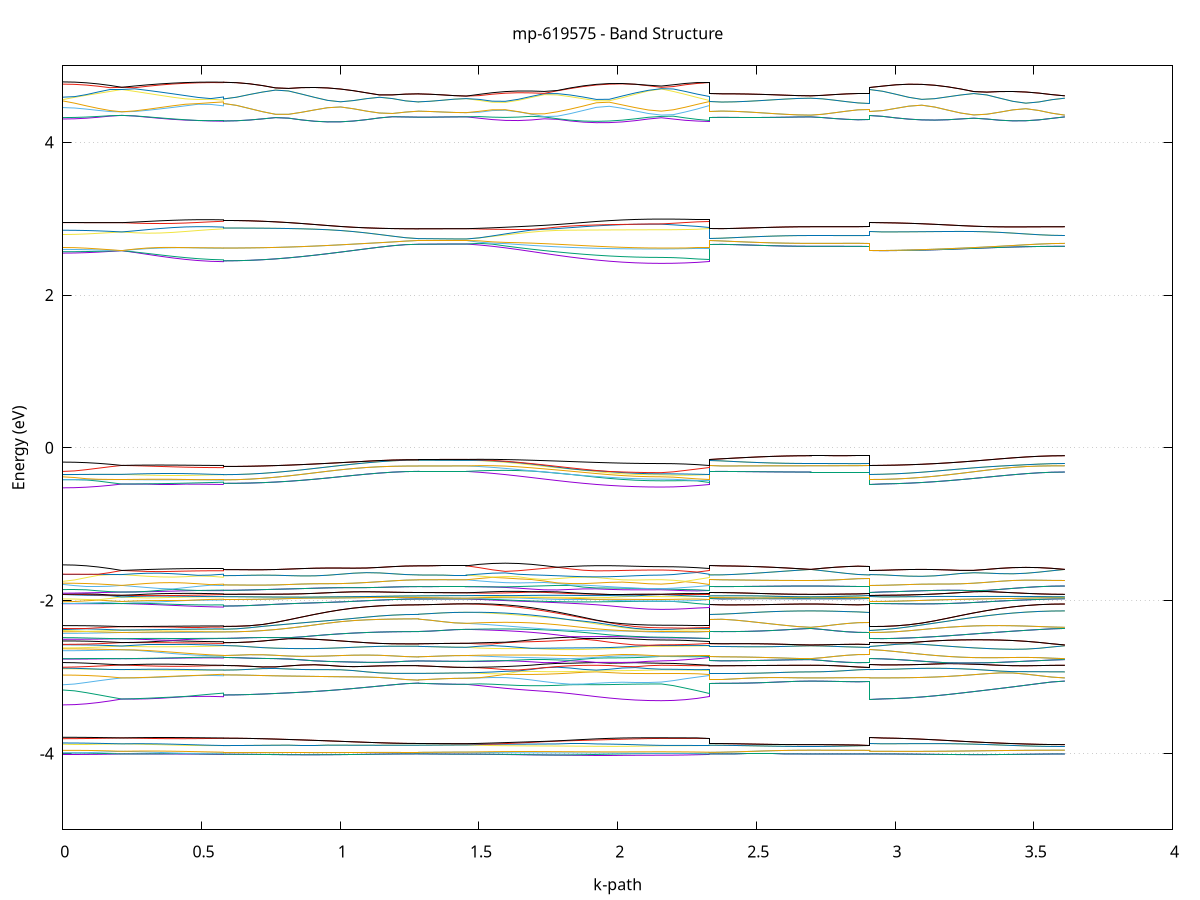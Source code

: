 set title 'mp-619575 - Band Structure'
set xlabel 'k-path'
set ylabel 'Energy (eV)'
set grid y
set yrange [-5:5]
set terminal png size 800,600
set output 'mp-619575_bands_gnuplot.png'
plot '-' using 1:2 with lines notitle, '-' using 1:2 with lines notitle, '-' using 1:2 with lines notitle, '-' using 1:2 with lines notitle, '-' using 1:2 with lines notitle, '-' using 1:2 with lines notitle, '-' using 1:2 with lines notitle, '-' using 1:2 with lines notitle, '-' using 1:2 with lines notitle, '-' using 1:2 with lines notitle, '-' using 1:2 with lines notitle, '-' using 1:2 with lines notitle, '-' using 1:2 with lines notitle, '-' using 1:2 with lines notitle, '-' using 1:2 with lines notitle, '-' using 1:2 with lines notitle, '-' using 1:2 with lines notitle, '-' using 1:2 with lines notitle, '-' using 1:2 with lines notitle, '-' using 1:2 with lines notitle, '-' using 1:2 with lines notitle, '-' using 1:2 with lines notitle, '-' using 1:2 with lines notitle, '-' using 1:2 with lines notitle, '-' using 1:2 with lines notitle, '-' using 1:2 with lines notitle, '-' using 1:2 with lines notitle, '-' using 1:2 with lines notitle, '-' using 1:2 with lines notitle, '-' using 1:2 with lines notitle, '-' using 1:2 with lines notitle, '-' using 1:2 with lines notitle, '-' using 1:2 with lines notitle, '-' using 1:2 with lines notitle, '-' using 1:2 with lines notitle, '-' using 1:2 with lines notitle, '-' using 1:2 with lines notitle, '-' using 1:2 with lines notitle, '-' using 1:2 with lines notitle, '-' using 1:2 with lines notitle, '-' using 1:2 with lines notitle, '-' using 1:2 with lines notitle, '-' using 1:2 with lines notitle, '-' using 1:2 with lines notitle, '-' using 1:2 with lines notitle, '-' using 1:2 with lines notitle, '-' using 1:2 with lines notitle, '-' using 1:2 with lines notitle, '-' using 1:2 with lines notitle, '-' using 1:2 with lines notitle, '-' using 1:2 with lines notitle, '-' using 1:2 with lines notitle, '-' using 1:2 with lines notitle, '-' using 1:2 with lines notitle, '-' using 1:2 with lines notitle, '-' using 1:2 with lines notitle, '-' using 1:2 with lines notitle, '-' using 1:2 with lines notitle, '-' using 1:2 with lines notitle, '-' using 1:2 with lines notitle, '-' using 1:2 with lines notitle, '-' using 1:2 with lines notitle, '-' using 1:2 with lines notitle, '-' using 1:2 with lines notitle, '-' using 1:2 with lines notitle, '-' using 1:2 with lines notitle, '-' using 1:2 with lines notitle, '-' using 1:2 with lines notitle, '-' using 1:2 with lines notitle, '-' using 1:2 with lines notitle, '-' using 1:2 with lines notitle, '-' using 1:2 with lines notitle, '-' using 1:2 with lines notitle, '-' using 1:2 with lines notitle, '-' using 1:2 with lines notitle, '-' using 1:2 with lines notitle, '-' using 1:2 with lines notitle, '-' using 1:2 with lines notitle, '-' using 1:2 with lines notitle, '-' using 1:2 with lines notitle, '-' using 1:2 with lines notitle, '-' using 1:2 with lines notitle, '-' using 1:2 with lines notitle, '-' using 1:2 with lines notitle, '-' using 1:2 with lines notitle, '-' using 1:2 with lines notitle, '-' using 1:2 with lines notitle, '-' using 1:2 with lines notitle, '-' using 1:2 with lines notitle, '-' using 1:2 with lines notitle, '-' using 1:2 with lines notitle, '-' using 1:2 with lines notitle, '-' using 1:2 with lines notitle, '-' using 1:2 with lines notitle, '-' using 1:2 with lines notitle, '-' using 1:2 with lines notitle, '-' using 1:2 with lines notitle, '-' using 1:2 with lines notitle, '-' using 1:2 with lines notitle, '-' using 1:2 with lines notitle, '-' using 1:2 with lines notitle, '-' using 1:2 with lines notitle, '-' using 1:2 with lines notitle, '-' using 1:2 with lines notitle, '-' using 1:2 with lines notitle, '-' using 1:2 with lines notitle, '-' using 1:2 with lines notitle, '-' using 1:2 with lines notitle, '-' using 1:2 with lines notitle, '-' using 1:2 with lines notitle, '-' using 1:2 with lines notitle, '-' using 1:2 with lines notitle, '-' using 1:2 with lines notitle, '-' using 1:2 with lines notitle, '-' using 1:2 with lines notitle, '-' using 1:2 with lines notitle, '-' using 1:2 with lines notitle, '-' using 1:2 with lines notitle, '-' using 1:2 with lines notitle, '-' using 1:2 with lines notitle, '-' using 1:2 with lines notitle, '-' using 1:2 with lines notitle, '-' using 1:2 with lines notitle, '-' using 1:2 with lines notitle, '-' using 1:2 with lines notitle, '-' using 1:2 with lines notitle, '-' using 1:2 with lines notitle, '-' using 1:2 with lines notitle, '-' using 1:2 with lines notitle, '-' using 1:2 with lines notitle, '-' using 1:2 with lines notitle, '-' using 1:2 with lines notitle, '-' using 1:2 with lines notitle, '-' using 1:2 with lines notitle, '-' using 1:2 with lines notitle, '-' using 1:2 with lines notitle, '-' using 1:2 with lines notitle, '-' using 1:2 with lines notitle, '-' using 1:2 with lines notitle, '-' using 1:2 with lines notitle, '-' using 1:2 with lines notitle, '-' using 1:2 with lines notitle, '-' using 1:2 with lines notitle, '-' using 1:2 with lines notitle, '-' using 1:2 with lines notitle, '-' using 1:2 with lines notitle, '-' using 1:2 with lines notitle, '-' using 1:2 with lines notitle, '-' using 1:2 with lines notitle, '-' using 1:2 with lines notitle, '-' using 1:2 with lines notitle, '-' using 1:2 with lines notitle, '-' using 1:2 with lines notitle, '-' using 1:2 with lines notitle, '-' using 1:2 with lines notitle, '-' using 1:2 with lines notitle, '-' using 1:2 with lines notitle, '-' using 1:2 with lines notitle, '-' using 1:2 with lines notitle, '-' using 1:2 with lines notitle, '-' using 1:2 with lines notitle, '-' using 1:2 with lines notitle, '-' using 1:2 with lines notitle, '-' using 1:2 with lines notitle, '-' using 1:2 with lines notitle, '-' using 1:2 with lines notitle, '-' using 1:2 with lines notitle, '-' using 1:2 with lines notitle, '-' using 1:2 with lines notitle, '-' using 1:2 with lines notitle, '-' using 1:2 with lines notitle, '-' using 1:2 with lines notitle, '-' using 1:2 with lines notitle, '-' using 1:2 with lines notitle, '-' using 1:2 with lines notitle, '-' using 1:2 with lines notitle
0.000000 -24.807339
0.042571 -24.807039
0.085142 -24.806039
0.127713 -24.804539
0.170283 -24.802439
0.212854 -24.799739
0.212854 -24.799739
0.258656 -24.799339
0.304458 -24.798439
0.350261 -24.796739
0.396063 -24.794639
0.441865 -24.792139
0.487667 -24.789639
0.533469 -24.787639
0.579271 -24.786939
0.579271 -24.786939
0.579271 -24.785339
0.579271 -24.785339
0.626149 -24.785039
0.673027 -24.784339
0.719905 -24.783239
0.766783 -24.781739
0.813661 -24.779839
0.860539 -24.777739
0.907417 -24.775539
0.954295 -24.773139
1.001173 -24.770739
1.048051 -24.768439
1.094929 -24.766239
1.141807 -24.764339
1.188685 -24.762639
1.235563 -24.761539
1.282441 -24.761039
1.282441 -24.761039
1.282441 -24.760939
1.282441 -24.760939
1.325434 -24.760939
1.368428 -24.760939
1.411421 -24.761039
1.454414 -24.760939
1.454414 -24.760939
1.501292 -24.761839
1.548170 -24.763439
1.595048 -24.765539
1.641926 -24.767939
1.688804 -24.770639
1.735682 -24.773439
1.782560 -24.776339
1.829438 -24.779239
1.876316 -24.781939
1.923194 -24.784539
1.970072 -24.786639
2.016950 -24.788439
2.063828 -24.789839
2.110706 -24.790639
2.157584 -24.790939
2.157584 -24.790939
2.200577 -24.790639
2.243571 -24.789839
2.286564 -24.788639
2.329557 -24.786939
2.329557 -24.760939
2.375359 -24.760839
2.421162 -24.760439
2.466964 -24.759839
2.512766 -24.759139
2.558568 -24.758439
2.604370 -24.757839
2.650172 -24.757439
2.695974 -24.757239
2.695974 -24.757239
2.738545 -24.757239
2.781116 -24.757339
2.823687 -24.757339
2.866258 -24.757439
2.908829 -24.757439
2.908829 -24.799739
2.955707 -24.799339
3.002585 -24.798239
3.049463 -24.796539
3.096341 -24.794239
3.143219 -24.791239
3.190097 -24.787939
3.236974 -24.784239
3.283852 -24.780239
3.330730 -24.776139
3.377608 -24.772139
3.424486 -24.768239
3.471364 -24.764639
3.518242 -24.761539
3.565120 -24.758939
3.611998 -24.757239
e
0.000000 -24.782939
0.042571 -24.785739
0.085142 -24.789539
0.127713 -24.793139
0.170283 -24.796639
0.212854 -24.799739
0.212854 -24.799739
0.258656 -24.799339
0.304458 -24.798139
0.350261 -24.796439
0.396063 -24.794139
0.441865 -24.791439
0.487667 -24.788639
0.533469 -24.785839
0.579271 -24.783739
0.579271 -24.783739
0.579271 -24.785339
0.579271 -24.785339
0.626149 -24.785039
0.673027 -24.784339
0.719905 -24.783239
0.766783 -24.781739
0.813661 -24.779839
0.860539 -24.777739
0.907417 -24.775539
0.954295 -24.773139
1.001173 -24.770739
1.048051 -24.768439
1.094929 -24.766239
1.141807 -24.764339
1.188685 -24.762639
1.235563 -24.761539
1.282441 -24.761039
1.282441 -24.761039
1.282441 -24.760939
1.282441 -24.760939
1.325434 -24.760939
1.368428 -24.760939
1.411421 -24.761039
1.454414 -24.760939
1.454414 -24.760939
1.501292 -24.761139
1.548170 -24.761939
1.595048 -24.763139
1.641926 -24.764539
1.688804 -24.766039
1.735682 -24.767639
1.782560 -24.769239
1.829438 -24.770839
1.876316 -24.772239
1.923194 -24.773439
1.970072 -24.774439
2.016950 -24.775139
2.063828 -24.775639
2.110706 -24.775839
2.157584 -24.775939
2.157584 -24.775939
2.200577 -24.776939
2.243571 -24.778939
2.286564 -24.781339
2.329557 -24.783739
2.329557 -24.760939
2.375359 -24.760839
2.421162 -24.760439
2.466964 -24.759839
2.512766 -24.759139
2.558568 -24.758439
2.604370 -24.757839
2.650172 -24.757439
2.695974 -24.757239
2.695974 -24.757239
2.738545 -24.757239
2.781116 -24.757339
2.823687 -24.757339
2.866258 -24.757439
2.908829 -24.757439
2.908829 -24.799739
2.955707 -24.799339
3.002585 -24.798239
3.049463 -24.796539
3.096341 -24.794239
3.143219 -24.791239
3.190097 -24.787939
3.236974 -24.784239
3.283852 -24.780239
3.330730 -24.776139
3.377608 -24.772139
3.424486 -24.768239
3.471364 -24.764639
3.518242 -24.761539
3.565120 -24.758939
3.611998 -24.757239
e
0.000000 -24.780739
0.042571 -24.778039
0.085142 -24.774739
0.127713 -24.771739
0.170283 -24.769139
0.212854 -24.767039
0.212854 -24.767039
0.258656 -24.767039
0.304458 -24.767139
0.350261 -24.767339
0.396063 -24.767739
0.441865 -24.768539
0.487667 -24.769539
0.533469 -24.770639
0.579271 -24.770939
0.579271 -24.770939
0.579271 -24.770439
0.579271 -24.770439
0.626149 -24.770339
0.673027 -24.769839
0.719905 -24.769139
0.766783 -24.768139
0.813661 -24.767039
0.860539 -24.765639
0.907417 -24.764339
0.954295 -24.762939
1.001173 -24.761739
1.048051 -24.760639
1.094929 -24.759739
1.141807 -24.759239
1.188685 -24.758939
1.235563 -24.758939
1.282441 -24.759039
1.282441 -24.759039
1.282441 -24.759039
1.282441 -24.759039
1.325434 -24.759039
1.368428 -24.759039
1.411421 -24.759139
1.454414 -24.759039
1.454414 -24.759039
1.501292 -24.759139
1.548170 -24.759339
1.595048 -24.759739
1.641926 -24.760439
1.688804 -24.761439
1.735682 -24.762639
1.782560 -24.764039
1.829438 -24.765539
1.876316 -24.767039
1.923194 -24.768539
1.970072 -24.769739
2.016950 -24.770939
2.063828 -24.771739
2.110706 -24.772239
2.157584 -24.772339
2.157584 -24.772339
2.200577 -24.771739
2.243571 -24.771539
2.286564 -24.771239
2.329557 -24.770939
2.329557 -24.759039
2.375359 -24.758839
2.421162 -24.758539
2.466964 -24.758139
2.512766 -24.757639
2.558568 -24.757239
2.604370 -24.756839
2.650172 -24.756639
2.695974 -24.756639
2.695974 -24.756639
2.738545 -24.756539
2.781116 -24.756539
2.823687 -24.756439
2.866258 -24.756439
2.908829 -24.756439
2.908829 -24.767039
2.955707 -24.766839
3.002585 -24.766339
3.049463 -24.765539
3.096341 -24.764439
3.143219 -24.763139
3.190097 -24.761739
3.236974 -24.760239
3.283852 -24.758739
3.330730 -24.757339
3.377608 -24.756239
3.424486 -24.755339
3.471364 -24.754839
3.518242 -24.754939
3.565120 -24.755539
3.611998 -24.756639
e
0.000000 -24.762439
0.042571 -24.762639
0.085142 -24.763139
0.127713 -24.764039
0.170283 -24.765339
0.212854 -24.767039
0.212854 -24.767039
0.258656 -24.766839
0.304458 -24.766639
0.350261 -24.766539
0.396063 -24.766639
0.441865 -24.766939
0.487667 -24.767639
0.533469 -24.768739
0.579271 -24.769939
0.579271 -24.769939
0.579271 -24.770439
0.579271 -24.770439
0.626149 -24.770339
0.673027 -24.769839
0.719905 -24.769139
0.766783 -24.768139
0.813661 -24.767039
0.860539 -24.765639
0.907417 -24.764339
0.954295 -24.762939
1.001173 -24.761739
1.048051 -24.760639
1.094929 -24.759739
1.141807 -24.759239
1.188685 -24.758939
1.235563 -24.758939
1.282441 -24.759039
1.282441 -24.759039
1.282441 -24.759039
1.282441 -24.759039
1.325434 -24.759039
1.368428 -24.759039
1.411421 -24.759139
1.454414 -24.759039
1.454414 -24.759039
1.501292 -24.758739
1.548170 -24.758539
1.595048 -24.758639
1.641926 -24.759039
1.688804 -24.759839
1.735682 -24.760839
1.782560 -24.762139
1.829438 -24.763639
1.876316 -24.765239
1.923194 -24.766839
1.970072 -24.768439
2.016950 -24.769739
2.063828 -24.770839
2.110706 -24.771539
2.157584 -24.771739
2.157584 -24.771739
2.200577 -24.771739
2.243571 -24.770839
2.286564 -24.770139
2.329557 -24.769939
2.329557 -24.759039
2.375359 -24.758839
2.421162 -24.758539
2.466964 -24.758139
2.512766 -24.757639
2.558568 -24.757239
2.604370 -24.756839
2.650172 -24.756639
2.695974 -24.756639
2.695974 -24.756639
2.738545 -24.756539
2.781116 -24.756539
2.823687 -24.756439
2.866258 -24.756439
2.908829 -24.756439
2.908829 -24.767039
2.955707 -24.766839
3.002585 -24.766339
3.049463 -24.765539
3.096341 -24.764439
3.143219 -24.763139
3.190097 -24.761739
3.236974 -24.760239
3.283852 -24.758739
3.330730 -24.757339
3.377608 -24.756239
3.424486 -24.755339
3.471364 -24.754839
3.518242 -24.754939
3.565120 -24.755539
3.611998 -24.756639
e
0.000000 -24.715639
0.042571 -24.715539
0.085142 -24.715339
0.127713 -24.715039
0.170283 -24.714439
0.212854 -24.713739
0.212854 -24.713739
0.258656 -24.714539
0.304458 -24.715539
0.350261 -24.716739
0.396063 -24.717739
0.441865 -24.718439
0.487667 -24.718639
0.533469 -24.718439
0.579271 -24.719739
0.579271 -24.719739
0.579271 -24.718639
0.579271 -24.718639
0.626149 -24.718539
0.673027 -24.718239
0.719905 -24.717639
0.766783 -24.716939
0.813661 -24.716039
0.860539 -24.715039
0.907417 -24.713839
0.954295 -24.712539
1.001173 -24.711339
1.048051 -24.710039
1.094929 -24.708839
1.141807 -24.707839
1.188685 -24.706939
1.235563 -24.706339
1.282441 -24.706139
1.282441 -24.706139
1.282441 -24.706139
1.282441 -24.706139
1.325434 -24.706139
1.368428 -24.706139
1.411421 -24.706139
1.454414 -24.706139
1.454414 -24.706139
1.501292 -24.706439
1.548170 -24.706939
1.595048 -24.707939
1.641926 -24.709439
1.688804 -24.711139
1.735682 -24.712939
1.782560 -24.714839
1.829438 -24.716639
1.876316 -24.718339
1.923194 -24.719939
1.970072 -24.721239
2.016950 -24.722239
2.063828 -24.723039
2.110706 -24.723439
2.157584 -24.723639
2.157584 -24.723639
2.200577 -24.723339
2.243571 -24.722539
2.286564 -24.721339
2.329557 -24.719739
2.329557 -24.706139
2.375359 -24.706339
2.421162 -24.706739
2.466964 -24.707339
2.512766 -24.707939
2.558568 -24.708639
2.604370 -24.709239
2.650172 -24.709539
2.695974 -24.709739
2.695974 -24.709739
2.738545 -24.709639
2.781116 -24.709639
2.823687 -24.709739
2.866258 -24.709739
2.908829 -24.709739
2.908829 -24.713739
2.955707 -24.713739
3.002585 -24.713439
3.049463 -24.713039
3.096341 -24.712539
3.143219 -24.711939
3.190097 -24.711239
3.236974 -24.710639
3.283852 -24.709939
3.330730 -24.709439
3.377608 -24.709039
3.424486 -24.709039
3.471364 -24.709139
3.518242 -24.709339
3.565120 -24.709639
3.611998 -24.709739
e
0.000000 -24.711039
0.042571 -24.711239
0.085142 -24.711739
0.127713 -24.712339
0.170283 -24.713039
0.212854 -24.713739
0.212854 -24.713739
0.258656 -24.713439
0.304458 -24.713539
0.350261 -24.713939
0.396063 -24.714739
0.441865 -24.715839
0.487667 -24.717139
0.533469 -24.718239
0.579271 -24.717439
0.579271 -24.717439
0.579271 -24.718639
0.579271 -24.718639
0.626149 -24.718539
0.673027 -24.718239
0.719905 -24.717639
0.766783 -24.716939
0.813661 -24.716039
0.860539 -24.715039
0.907417 -24.713839
0.954295 -24.712539
1.001173 -24.711339
1.048051 -24.710039
1.094929 -24.708839
1.141807 -24.707839
1.188685 -24.706939
1.235563 -24.706339
1.282441 -24.706139
1.282441 -24.706139
1.282441 -24.706139
1.282441 -24.706139
1.325434 -24.706139
1.368428 -24.706139
1.411421 -24.706139
1.454414 -24.706139
1.454414 -24.706139
1.501292 -24.706239
1.548170 -24.706839
1.595048 -24.707639
1.641926 -24.708539
1.688804 -24.709539
1.735682 -24.710439
1.782560 -24.711439
1.829438 -24.712339
1.876316 -24.713139
1.923194 -24.713739
1.970072 -24.714139
2.016950 -24.714239
2.063828 -24.714139
2.110706 -24.713639
2.157584 -24.713039
2.157584 -24.713039
2.200577 -24.713339
2.243571 -24.714339
2.286564 -24.715739
2.329557 -24.717439
2.329557 -24.706139
2.375359 -24.706339
2.421162 -24.706739
2.466964 -24.707339
2.512766 -24.707939
2.558568 -24.708639
2.604370 -24.709239
2.650172 -24.709539
2.695974 -24.709739
2.695974 -24.709739
2.738545 -24.709639
2.781116 -24.709639
2.823687 -24.709739
2.866258 -24.709739
2.908829 -24.709739
2.908829 -24.713739
2.955707 -24.713739
3.002585 -24.713439
3.049463 -24.713039
3.096341 -24.712539
3.143219 -24.711939
3.190097 -24.711239
3.236974 -24.710639
3.283852 -24.709939
3.330730 -24.709439
3.377608 -24.709039
3.424486 -24.709039
3.471364 -24.709139
3.518242 -24.709339
3.565120 -24.709639
3.611998 -24.709739
e
0.000000 -24.704639
0.042571 -24.704539
0.085142 -24.704339
0.127713 -24.704039
0.170283 -24.703639
0.212854 -24.703239
0.212854 -24.703239
0.258656 -24.704139
0.304458 -24.705439
0.350261 -24.706939
0.396063 -24.708539
0.441865 -24.710039
0.487667 -24.711039
0.533469 -24.711439
0.579271 -24.711139
0.579271 -24.711139
0.579271 -24.710139
0.579271 -24.710139
0.626149 -24.710039
0.673027 -24.709639
0.719905 -24.709139
0.766783 -24.708439
0.813661 -24.707539
0.860539 -24.706639
0.907417 -24.705639
0.954295 -24.704739
1.001173 -24.703939
1.048051 -24.703239
1.094929 -24.702639
1.141807 -24.702339
1.188685 -24.702139
1.235563 -24.702039
1.282441 -24.702039
1.282441 -24.702039
1.282441 -24.702039
1.282441 -24.702039
1.325434 -24.701939
1.368428 -24.701939
1.411421 -24.701939
1.454414 -24.701939
1.454414 -24.701939
1.501292 -24.702739
1.548170 -24.703439
1.595048 -24.703939
1.641926 -24.704339
1.688804 -24.704839
1.735682 -24.705239
1.782560 -24.705739
1.829438 -24.706239
1.876316 -24.706739
1.923194 -24.707239
1.970072 -24.708439
2.016950 -24.709739
2.063828 -24.711039
2.110706 -24.712039
2.157584 -24.712939
2.157584 -24.712939
2.200577 -24.712839
2.243571 -24.712439
2.286564 -24.711839
2.329557 -24.711139
2.329557 -24.702039
2.375359 -24.702139
2.421162 -24.702539
2.466964 -24.703039
2.512766 -24.703639
2.558568 -24.704239
2.604370 -24.704739
2.650172 -24.705139
2.695974 -24.705239
2.695974 -24.705239
2.738545 -24.705239
2.781116 -24.705139
2.823687 -24.705239
2.866258 -24.705139
2.908829 -24.705139
2.908829 -24.703239
2.955707 -24.703239
3.002585 -24.703239
3.049463 -24.703239
3.096341 -24.703339
3.143219 -24.703539
3.190097 -24.703639
3.236974 -24.703939
3.283852 -24.704239
3.330730 -24.704639
3.377608 -24.704939
3.424486 -24.705139
3.471364 -24.705239
3.518242 -24.705239
3.565120 -24.705239
3.611998 -24.705239
e
0.000000 -24.702139
0.042571 -24.702239
0.085142 -24.702339
0.127713 -24.702639
0.170283 -24.702839
0.212854 -24.703239
0.212854 -24.703239
0.258656 -24.702739
0.304458 -24.702639
0.350261 -24.703039
0.396063 -24.703839
0.441865 -24.705039
0.487667 -24.706439
0.533469 -24.707839
0.579271 -24.709039
0.579271 -24.709039
0.579271 -24.710139
0.579271 -24.710139
0.626149 -24.710039
0.673027 -24.709639
0.719905 -24.709139
0.766783 -24.708439
0.813661 -24.707539
0.860539 -24.706639
0.907417 -24.705639
0.954295 -24.704739
1.001173 -24.703939
1.048051 -24.703239
1.094929 -24.702639
1.141807 -24.702339
1.188685 -24.702139
1.235563 -24.702039
1.282441 -24.702039
1.282441 -24.702039
1.282441 -24.702039
1.282441 -24.702039
1.325434 -24.701939
1.368428 -24.701939
1.411421 -24.701939
1.454414 -24.701939
1.454414 -24.701939
1.501292 -24.701339
1.548170 -24.700839
1.595048 -24.700739
1.641926 -24.700939
1.688804 -24.701339
1.735682 -24.702039
1.782560 -24.703039
1.829438 -24.704239
1.876316 -24.705539
1.923194 -24.706939
1.970072 -24.707639
2.016950 -24.708039
2.063828 -24.708339
2.110706 -24.708439
2.157584 -24.708539
2.157584 -24.708539
2.200577 -24.708539
2.243571 -24.708439
2.286564 -24.708639
2.329557 -24.709039
2.329557 -24.702039
2.375359 -24.702139
2.421162 -24.702539
2.466964 -24.703039
2.512766 -24.703639
2.558568 -24.704239
2.604370 -24.704739
2.650172 -24.705139
2.695974 -24.705239
2.695974 -24.705239
2.738545 -24.705239
2.781116 -24.705139
2.823687 -24.705239
2.866258 -24.705139
2.908829 -24.705139
2.908829 -24.703239
2.955707 -24.703239
3.002585 -24.703239
3.049463 -24.703239
3.096341 -24.703339
3.143219 -24.703539
3.190097 -24.703639
3.236974 -24.703939
3.283852 -24.704239
3.330730 -24.704639
3.377608 -24.704939
3.424486 -24.705139
3.471364 -24.705239
3.518242 -24.705239
3.565120 -24.705239
3.611998 -24.705239
e
0.000000 -22.168639
0.042571 -22.168539
0.085142 -22.168439
0.127713 -22.168139
0.170283 -22.167739
0.212854 -22.167339
0.212854 -22.167339
0.258656 -22.167639
0.304458 -22.167739
0.350261 -22.167639
0.396063 -22.167539
0.441865 -22.167239
0.487667 -22.166839
0.533469 -22.166339
0.579271 -22.165839
0.579271 -22.165839
0.579271 -22.165439
0.579271 -22.165439
0.626149 -22.165539
0.673027 -22.165739
0.719905 -22.166039
0.766783 -22.166539
0.813661 -22.167039
0.860539 -22.167439
0.907417 -22.167839
0.954295 -22.168039
1.001173 -22.168039
1.048051 -22.167739
1.094929 -22.167039
1.141807 -22.166039
1.188685 -22.164539
1.235563 -22.162739
1.282441 -22.161139
1.282441 -22.161139
1.282441 -22.161139
1.282441 -22.161139
1.325434 -22.161139
1.368428 -22.161139
1.411421 -22.161239
1.454414 -22.161139
1.454414 -22.161139
1.501292 -22.163439
1.548170 -22.165339
1.595048 -22.166839
1.641926 -22.167939
1.688804 -22.168739
1.735682 -22.169039
1.782560 -22.169139
1.829438 -22.168939
1.876316 -22.168639
1.923194 -22.168139
1.970072 -22.167639
2.016950 -22.167239
2.063828 -22.166839
2.110706 -22.166539
2.157584 -22.166439
2.157584 -22.166439
2.200577 -22.166439
2.243571 -22.166339
2.286564 -22.166139
2.329557 -22.165839
2.329557 -22.161139
2.375359 -22.161039
2.421162 -22.160839
2.466964 -22.160539
2.512766 -22.160139
2.558568 -22.159739
2.604370 -22.159439
2.650172 -22.159239
2.695974 -22.159239
2.695974 -22.159239
2.738545 -22.159139
2.781116 -22.159139
2.823687 -22.159139
2.866258 -22.159239
2.908829 -22.159239
2.908829 -22.167339
2.955707 -22.167339
3.002585 -22.167339
3.049463 -22.167339
3.096341 -22.167239
3.143219 -22.167139
3.190097 -22.167039
3.236974 -22.166839
3.283852 -22.166539
3.330730 -22.166039
3.377608 -22.165539
3.424486 -22.164739
3.471364 -22.163739
3.518242 -22.162439
3.565120 -22.160839
3.611998 -22.159239
e
0.000000 -22.166039
0.042571 -22.166139
0.085142 -22.166339
0.127713 -22.166639
0.170283 -22.167039
0.212854 -22.167339
0.212854 -22.167339
0.258656 -22.166939
0.304458 -22.166339
0.350261 -22.165839
0.396063 -22.165239
0.441865 -22.164839
0.487667 -22.164739
0.533469 -22.164739
0.579271 -22.164939
0.579271 -22.164939
0.579271 -22.165439
0.579271 -22.165439
0.626149 -22.165539
0.673027 -22.165739
0.719905 -22.166039
0.766783 -22.166539
0.813661 -22.167039
0.860539 -22.167439
0.907417 -22.167839
0.954295 -22.168039
1.001173 -22.168039
1.048051 -22.167739
1.094929 -22.167039
1.141807 -22.166039
1.188685 -22.164539
1.235563 -22.162739
1.282441 -22.161139
1.282441 -22.161139
1.282441 -22.161139
1.282441 -22.161139
1.325434 -22.161139
1.368428 -22.161139
1.411421 -22.161239
1.454414 -22.161139
1.454414 -22.161139
1.501292 -22.161839
1.548170 -22.163639
1.595048 -22.165039
1.641926 -22.166039
1.688804 -22.166639
1.735682 -22.166939
1.782560 -22.166839
1.829438 -22.166539
1.876316 -22.166139
1.923194 -22.165739
1.970072 -22.165339
2.016950 -22.164839
2.063828 -22.164539
2.110706 -22.164339
2.157584 -22.164239
2.157584 -22.164239
2.200577 -22.164339
2.243571 -22.164439
2.286564 -22.164639
2.329557 -22.164939
2.329557 -22.161139
2.375359 -22.161039
2.421162 -22.160839
2.466964 -22.160539
2.512766 -22.160139
2.558568 -22.159739
2.604370 -22.159439
2.650172 -22.159239
2.695974 -22.159239
2.695974 -22.159239
2.738545 -22.159139
2.781116 -22.159139
2.823687 -22.159139
2.866258 -22.159239
2.908829 -22.159239
2.908829 -22.167339
2.955707 -22.167339
3.002585 -22.167339
3.049463 -22.167339
3.096341 -22.167239
3.143219 -22.167139
3.190097 -22.167039
3.236974 -22.166839
3.283852 -22.166539
3.330730 -22.166039
3.377608 -22.165539
3.424486 -22.164739
3.471364 -22.163739
3.518242 -22.162439
3.565120 -22.160839
3.611998 -22.159239
e
0.000000 -22.125539
0.042571 -22.125539
0.085142 -22.125339
0.127713 -22.125139
0.170283 -22.124739
0.212854 -22.124239
0.212854 -22.124239
0.258656 -22.125039
0.304458 -22.125739
0.350261 -22.126539
0.396063 -22.126939
0.441865 -22.127339
0.487667 -22.127339
0.533469 -22.127139
0.579271 -22.126639
0.579271 -22.126639
0.579271 -22.125539
0.579271 -22.125539
0.626149 -22.125839
0.673027 -22.126439
0.719905 -22.127639
0.766783 -22.129139
0.813661 -22.131139
0.860539 -22.133439
0.907417 -22.136139
0.954295 -22.139039
1.001173 -22.142239
1.048051 -22.145539
1.094929 -22.148739
1.141807 -22.151939
1.188685 -22.155039
1.235563 -22.157839
1.282441 -22.159839
1.282441 -22.159839
1.282441 -22.159739
1.282441 -22.159739
1.325434 -22.159739
1.368428 -22.159639
1.411421 -22.159739
1.454414 -22.159639
1.454414 -22.159639
1.501292 -22.158639
1.548170 -22.155839
1.595048 -22.152739
1.641926 -22.149639
1.688804 -22.146439
1.735682 -22.143339
1.782560 -22.140339
1.829438 -22.137639
1.876316 -22.135239
1.923194 -22.133139
1.970072 -22.131539
2.016950 -22.130239
2.063828 -22.129339
2.110706 -22.128739
2.157584 -22.128539
2.157584 -22.128539
2.200577 -22.128439
2.243571 -22.128039
2.286564 -22.127439
2.329557 -22.126639
2.329557 -22.159739
2.375359 -22.159739
2.421162 -22.159539
2.466964 -22.159339
2.512766 -22.159139
2.558568 -22.158939
2.604370 -22.158839
2.650172 -22.158739
2.695974 -22.158739
2.695974 -22.158739
2.738545 -22.158639
2.781116 -22.158639
2.823687 -22.158639
2.866258 -22.158639
2.908829 -22.158639
2.908829 -22.124239
2.955707 -22.124539
3.002585 -22.125339
3.049463 -22.126539
3.096341 -22.128439
3.143219 -22.130639
3.190097 -22.133239
3.236974 -22.136039
3.283852 -22.139139
3.330730 -22.142239
3.377608 -22.145439
3.424486 -22.148539
3.471364 -22.151439
3.518242 -22.154239
3.565120 -22.156739
3.611998 -22.158739
e
0.000000 -22.122639
0.042571 -22.122739
0.085142 -22.122939
0.127713 -22.123339
0.170283 -22.123839
0.212854 -22.124239
0.212854 -22.124239
0.258656 -22.123639
0.304458 -22.123039
0.350261 -22.122739
0.396063 -22.122739
0.441865 -22.122939
0.487667 -22.123339
0.533469 -22.123939
0.579271 -22.124539
0.579271 -22.124539
0.579271 -22.125539
0.579271 -22.125539
0.626149 -22.125839
0.673027 -22.126439
0.719905 -22.127639
0.766783 -22.129139
0.813661 -22.131139
0.860539 -22.133439
0.907417 -22.136139
0.954295 -22.139039
1.001173 -22.142239
1.048051 -22.145539
1.094929 -22.148739
1.141807 -22.151939
1.188685 -22.155039
1.235563 -22.157839
1.282441 -22.159839
1.282441 -22.159839
1.282441 -22.159739
1.282441 -22.159739
1.325434 -22.159739
1.368428 -22.159639
1.411421 -22.159739
1.454414 -22.159639
1.454414 -22.159639
1.501292 -22.157139
1.548170 -22.154239
1.595048 -22.151239
1.641926 -22.147939
1.688804 -22.144539
1.735682 -22.141139
1.782560 -22.137839
1.829438 -22.134739
1.876316 -22.131839
1.923194 -22.129239
1.970072 -22.127139
2.016950 -22.125339
2.063828 -22.124039
2.110706 -22.123239
2.157584 -22.122939
2.157584 -22.122939
2.200577 -22.123039
2.243571 -22.123339
2.286564 -22.123839
2.329557 -22.124539
2.329557 -22.159739
2.375359 -22.159739
2.421162 -22.159539
2.466964 -22.159339
2.512766 -22.159139
2.558568 -22.158939
2.604370 -22.158839
2.650172 -22.158739
2.695974 -22.158739
2.695974 -22.158739
2.738545 -22.158639
2.781116 -22.158639
2.823687 -22.158639
2.866258 -22.158639
2.908829 -22.158639
2.908829 -22.124239
2.955707 -22.124539
3.002585 -22.125339
3.049463 -22.126539
3.096341 -22.128439
3.143219 -22.130639
3.190097 -22.133239
3.236974 -22.136039
3.283852 -22.139139
3.330730 -22.142239
3.377608 -22.145439
3.424486 -22.148539
3.471364 -22.151439
3.518242 -22.154239
3.565120 -22.156739
3.611998 -22.158739
e
0.000000 -22.074539
0.042571 -22.074439
0.085142 -22.073939
0.127713 -22.073339
0.170283 -22.072439
0.212854 -22.071639
0.212854 -22.071639
0.258656 -22.071739
0.304458 -22.071639
0.350261 -22.071339
0.396063 -22.070839
0.441865 -22.070139
0.487667 -22.069439
0.533469 -22.068739
0.579271 -22.068239
0.579271 -22.068239
0.579271 -22.068139
0.579271 -22.068139
0.626149 -22.068039
0.673027 -22.067739
0.719905 -22.067239
0.766783 -22.066439
0.813661 -22.065539
0.860539 -22.064339
0.907417 -22.062939
0.954295 -22.061439
1.001173 -22.059739
1.048051 -22.057939
1.094929 -22.056239
1.141807 -22.054639
1.188685 -22.053239
1.235563 -22.052339
1.282441 -22.052039
1.282441 -22.052039
1.282441 -22.052039
1.282441 -22.052039
1.325434 -22.052039
1.368428 -22.052039
1.411421 -22.052039
1.454414 -22.051939
1.454414 -22.051939
1.501292 -22.052439
1.548170 -22.053539
1.595048 -22.055039
1.641926 -22.056739
1.688804 -22.058639
1.735682 -22.060439
1.782560 -22.062139
1.829438 -22.063739
1.876316 -22.065139
1.923194 -22.066339
1.970072 -22.067339
2.016950 -22.068039
2.063828 -22.068539
2.110706 -22.068839
2.157584 -22.068939
2.157584 -22.068939
2.200577 -22.068839
2.243571 -22.068739
2.286564 -22.068539
2.329557 -22.068239
2.329557 -22.052039
2.375359 -22.052139
2.421162 -22.052439
2.466964 -22.052739
2.512766 -22.052939
2.558568 -22.053239
2.604370 -22.053439
2.650172 -22.053639
2.695974 -22.053739
2.695974 -22.053739
2.738545 -22.053739
2.781116 -22.053639
2.823687 -22.053739
2.866258 -22.053639
2.908829 -22.053739
2.908829 -22.071639
2.955707 -22.071439
3.002585 -22.071039
3.049463 -22.070339
3.096341 -22.069439
3.143219 -22.068239
3.190097 -22.066839
3.236974 -22.065239
3.283852 -22.063439
3.330730 -22.061539
3.377608 -22.059639
3.424486 -22.057839
3.471364 -22.056239
3.518242 -22.054839
3.565120 -22.054039
3.611998 -22.053739
e
0.000000 -22.068539
0.042571 -22.068639
0.085142 -22.069139
0.127713 -22.069839
0.170283 -22.070739
0.212854 -22.071639
0.212854 -22.071639
0.258656 -22.071139
0.304458 -22.070639
0.350261 -22.069939
0.396063 -22.069239
0.441865 -22.068639
0.487667 -22.068239
0.533469 -22.068139
0.579271 -22.068039
0.579271 -22.068039
0.579271 -22.068139
0.579271 -22.068139
0.626149 -22.068039
0.673027 -22.067739
0.719905 -22.067239
0.766783 -22.066439
0.813661 -22.065539
0.860539 -22.064339
0.907417 -22.062939
0.954295 -22.061439
1.001173 -22.059739
1.048051 -22.057939
1.094929 -22.056239
1.141807 -22.054639
1.188685 -22.053239
1.235563 -22.052339
1.282441 -22.052039
1.282441 -22.052039
1.282441 -22.052039
1.282441 -22.052039
1.325434 -22.052039
1.368428 -22.052039
1.411421 -22.052039
1.454414 -22.051939
1.454414 -22.051939
1.501292 -22.052239
1.548170 -22.053039
1.595048 -22.054239
1.641926 -22.055639
1.688804 -22.057239
1.735682 -22.058939
1.782560 -22.060439
1.829438 -22.061939
1.876316 -22.063339
1.923194 -22.064539
1.970072 -22.065439
2.016950 -22.066239
2.063828 -22.066839
2.110706 -22.067139
2.157584 -22.067239
2.157584 -22.067239
2.200577 -22.067339
2.243571 -22.067439
2.286564 -22.067739
2.329557 -22.068039
2.329557 -22.052039
2.375359 -22.052139
2.421162 -22.052439
2.466964 -22.052739
2.512766 -22.052939
2.558568 -22.053239
2.604370 -22.053439
2.650172 -22.053639
2.695974 -22.053739
2.695974 -22.053739
2.738545 -22.053739
2.781116 -22.053639
2.823687 -22.053739
2.866258 -22.053639
2.908829 -22.053739
2.908829 -22.071639
2.955707 -22.071439
3.002585 -22.071039
3.049463 -22.070339
3.096341 -22.069439
3.143219 -22.068239
3.190097 -22.066839
3.236974 -22.065239
3.283852 -22.063439
3.330730 -22.061539
3.377608 -22.059639
3.424486 -22.057839
3.471364 -22.056239
3.518242 -22.054839
3.565120 -22.054039
3.611998 -22.053739
e
0.000000 -22.020739
0.042571 -22.020639
0.085142 -22.020439
0.127713 -22.019939
0.170283 -22.019439
0.212854 -22.018739
0.212854 -22.018739
0.258656 -22.018939
0.304458 -22.019239
0.350261 -22.019839
0.396063 -22.020639
0.441865 -22.021439
0.487667 -22.022139
0.533469 -22.022739
0.579271 -22.023139
0.579271 -22.023139
0.579271 -22.022639
0.579271 -22.022639
0.626149 -22.022639
0.673027 -22.022839
0.719905 -22.023039
0.766783 -22.023539
0.813661 -22.024039
0.860539 -22.024639
0.907417 -22.025439
0.954295 -22.026339
1.001173 -22.027439
1.048051 -22.028639
1.094929 -22.029839
1.141807 -22.031039
1.188685 -22.031939
1.235563 -22.032639
1.282441 -22.032939
1.282441 -22.032939
1.282441 -22.032939
1.282441 -22.032939
1.325434 -22.032939
1.368428 -22.032939
1.411421 -22.032939
1.454414 -22.032939
1.454414 -22.032939
1.501292 -22.032839
1.548170 -22.032239
1.595048 -22.031439
1.641926 -22.030439
1.688804 -22.029439
1.735682 -22.028439
1.782560 -22.027539
1.829438 -22.026739
1.876316 -22.026139
1.923194 -22.025639
1.970072 -22.025339
2.016950 -22.025039
2.063828 -22.024839
2.110706 -22.024739
2.157584 -22.024639
2.157584 -22.024639
2.200577 -22.024539
2.243571 -22.024239
2.286564 -22.023739
2.329557 -22.023139
2.329557 -22.032939
2.375359 -22.032739
2.421162 -22.032439
2.466964 -22.031939
2.512766 -22.031439
2.558568 -22.030939
2.604370 -22.030539
2.650172 -22.030239
2.695974 -22.030239
2.695974 -22.030239
2.738545 -22.030239
2.781116 -22.030139
2.823687 -22.030239
2.866258 -22.030139
2.908829 -22.030239
2.908829 -22.018739
2.955707 -22.018839
3.002585 -22.019039
3.049463 -22.019339
3.096341 -22.019939
3.143219 -22.020639
3.190097 -22.021439
3.236974 -22.022339
3.283852 -22.023439
3.330730 -22.024639
3.377608 -22.025839
3.424486 -22.027139
3.471364 -22.028339
3.518242 -22.029239
3.565120 -22.029939
3.611998 -22.030239
e
0.000000 -22.016839
0.042571 -22.016939
0.085142 -22.017139
0.127713 -22.017539
0.170283 -22.018139
0.212854 -22.018739
0.212854 -22.018739
0.258656 -22.018839
0.304458 -22.019139
0.350261 -22.019639
0.396063 -22.020339
0.441865 -22.020939
0.487667 -22.021539
0.533469 -22.021839
0.579271 -22.022039
0.579271 -22.022039
0.579271 -22.022639
0.579271 -22.022639
0.626149 -22.022639
0.673027 -22.022839
0.719905 -22.023039
0.766783 -22.023539
0.813661 -22.024039
0.860539 -22.024639
0.907417 -22.025439
0.954295 -22.026339
1.001173 -22.027439
1.048051 -22.028639
1.094929 -22.029839
1.141807 -22.031039
1.188685 -22.031939
1.235563 -22.032639
1.282441 -22.032939
1.282441 -22.032939
1.282441 -22.032939
1.282441 -22.032939
1.325434 -22.032939
1.368428 -22.032939
1.411421 -22.032939
1.454414 -22.032939
1.454414 -22.032939
1.501292 -22.032539
1.548170 -22.031739
1.595048 -22.030539
1.641926 -22.029239
1.688804 -22.027939
1.735682 -22.026539
1.782560 -22.025339
1.829438 -22.024239
1.876316 -22.023339
1.923194 -22.022539
1.970072 -22.021839
2.016950 -22.021439
2.063828 -22.021039
2.110706 -22.020839
2.157584 -22.020739
2.157584 -22.020739
2.200577 -22.020839
2.243571 -22.021039
2.286564 -22.021439
2.329557 -22.022039
2.329557 -22.032939
2.375359 -22.032739
2.421162 -22.032439
2.466964 -22.031939
2.512766 -22.031439
2.558568 -22.030939
2.604370 -22.030539
2.650172 -22.030239
2.695974 -22.030239
2.695974 -22.030239
2.738545 -22.030239
2.781116 -22.030139
2.823687 -22.030239
2.866258 -22.030139
2.908829 -22.030239
2.908829 -22.018739
2.955707 -22.018839
3.002585 -22.019039
3.049463 -22.019339
3.096341 -22.019939
3.143219 -22.020639
3.190097 -22.021439
3.236974 -22.022339
3.283852 -22.023439
3.330730 -22.024639
3.377608 -22.025839
3.424486 -22.027139
3.471364 -22.028339
3.518242 -22.029239
3.565120 -22.029939
3.611998 -22.030239
e
0.000000 -21.810739
0.042571 -21.810439
0.085142 -21.809439
0.127713 -21.807739
0.170283 -21.805539
0.212854 -21.802839
0.212854 -21.802839
0.258656 -21.802939
0.304458 -21.802339
0.350261 -21.801139
0.396063 -21.799539
0.441865 -21.797839
0.487667 -21.796239
0.533469 -21.795039
0.579271 -21.794439
0.579271 -21.794439
0.579271 -21.792139
0.579271 -21.792139
0.626149 -21.791939
0.673027 -21.791139
0.719905 -21.790039
0.766783 -21.788439
0.813661 -21.786339
0.860539 -21.783839
0.907417 -21.781039
0.954295 -21.777939
1.001173 -21.774639
1.048051 -21.771139
1.094929 -21.767539
1.141807 -21.764039
1.188685 -21.760939
1.235563 -21.758639
1.282441 -21.757739
1.282441 -21.757739
1.282441 -21.757739
1.282441 -21.757739
1.325434 -21.757739
1.368428 -21.757739
1.411421 -21.757739
1.454414 -21.757739
1.454414 -21.757739
1.501292 -21.760039
1.548170 -21.763439
1.595048 -21.767239
1.641926 -21.771439
1.688804 -21.775639
1.735682 -21.779539
1.782560 -21.783339
1.829438 -21.786839
1.876316 -21.790039
1.923194 -21.792739
1.970072 -21.795039
2.016950 -21.796839
2.063828 -21.798139
2.110706 -21.798939
2.157584 -21.799239
2.157584 -21.799239
2.200577 -21.798839
2.243571 -21.797939
2.286564 -21.796439
2.329557 -21.794439
2.329557 -21.757739
2.375359 -21.757539
2.421162 -21.757139
2.466964 -21.756639
2.512766 -21.755939
2.558568 -21.755039
2.604370 -21.754139
2.650172 -21.753339
2.695974 -21.753039
2.695974 -21.753039
2.738545 -21.753039
2.781116 -21.753039
2.823687 -21.753039
2.866258 -21.753039
2.908829 -21.753039
2.908829 -21.802839
2.955707 -21.802539
3.002585 -21.801639
3.049463 -21.800039
3.096341 -21.797939
3.143219 -21.795339
3.190097 -21.792139
3.236974 -21.788439
3.283852 -21.784439
3.330730 -21.780039
3.377608 -21.775339
3.424486 -21.770439
3.471364 -21.765439
3.518242 -21.760339
3.565120 -21.755639
3.611998 -21.753039
e
0.000000 -21.792639
0.042571 -21.793239
0.085142 -21.794839
0.127713 -21.797239
0.170283 -21.800039
0.212854 -21.802839
0.212854 -21.802839
0.258656 -21.802139
0.304458 -21.800639
0.350261 -21.798739
0.396063 -21.796539
0.441865 -21.794339
0.487667 -21.792339
0.533469 -21.790739
0.579271 -21.789839
0.579271 -21.789839
0.579271 -21.792139
0.579271 -21.792139
0.626149 -21.791939
0.673027 -21.791139
0.719905 -21.790039
0.766783 -21.788439
0.813661 -21.786339
0.860539 -21.783839
0.907417 -21.781039
0.954295 -21.777939
1.001173 -21.774639
1.048051 -21.771139
1.094929 -21.767539
1.141807 -21.764039
1.188685 -21.760939
1.235563 -21.758639
1.282441 -21.757739
1.282441 -21.757739
1.282441 -21.757739
1.282441 -21.757739
1.325434 -21.757739
1.368428 -21.757739
1.411421 -21.757739
1.454414 -21.757739
1.454414 -21.757739
1.501292 -21.757139
1.548170 -21.758139
1.595048 -21.760239
1.641926 -21.762839
1.688804 -21.765739
1.735682 -21.768539
1.782560 -21.771339
1.829438 -21.773939
1.876316 -21.776339
1.923194 -21.778439
1.970072 -21.780239
2.016950 -21.781639
2.063828 -21.782639
2.110706 -21.783239
2.157584 -21.783439
2.157584 -21.783439
2.200577 -21.783939
2.243571 -21.785339
2.286564 -21.787439
2.329557 -21.789839
2.329557 -21.757739
2.375359 -21.757539
2.421162 -21.757139
2.466964 -21.756639
2.512766 -21.755939
2.558568 -21.755039
2.604370 -21.754139
2.650172 -21.753339
2.695974 -21.753039
2.695974 -21.753039
2.738545 -21.753039
2.781116 -21.753039
2.823687 -21.753039
2.866258 -21.753039
2.908829 -21.753039
2.908829 -21.802839
2.955707 -21.802539
3.002585 -21.801639
3.049463 -21.800039
3.096341 -21.797939
3.143219 -21.795339
3.190097 -21.792139
3.236974 -21.788439
3.283852 -21.784439
3.330730 -21.780039
3.377608 -21.775339
3.424486 -21.770439
3.471364 -21.765439
3.518242 -21.760339
3.565120 -21.755639
3.611998 -21.753039
e
0.000000 -21.730839
0.042571 -21.730239
0.085142 -21.728739
0.127713 -21.726439
0.170283 -21.723739
0.212854 -21.721139
0.212854 -21.721139
0.258656 -21.721439
0.304458 -21.721739
0.350261 -21.721939
0.396063 -21.722239
0.441865 -21.722439
0.487667 -21.722739
0.533469 -21.723039
0.579271 -21.723239
0.579271 -21.723239
0.579271 -21.721539
0.579271 -21.721539
0.626149 -21.721639
0.673027 -21.721939
0.719905 -21.722439
0.766783 -21.723039
0.813661 -21.723739
0.860539 -21.724639
0.907417 -21.725739
0.954295 -21.726939
1.001173 -21.728339
1.048051 -21.729839
1.094929 -21.731539
1.141807 -21.733539
1.188685 -21.735439
1.235563 -21.737039
1.282441 -21.737739
1.282441 -21.737739
1.282441 -21.737739
1.282441 -21.737739
1.325434 -21.737639
1.368428 -21.737639
1.411421 -21.737639
1.454414 -21.737639
1.454414 -21.737639
1.501292 -21.737139
1.548170 -21.735739
1.595048 -21.734539
1.641926 -21.733539
1.688804 -21.732739
1.735682 -21.732039
1.782560 -21.731439
1.829438 -21.730839
1.876316 -21.730239
1.923194 -21.729839
1.970072 -21.729339
2.016950 -21.728939
2.063828 -21.728639
2.110706 -21.728439
2.157584 -21.728439
2.157584 -21.728439
2.200577 -21.727939
2.243571 -21.726739
2.286564 -21.725139
2.329557 -21.723239
2.329557 -21.737739
2.375359 -21.738039
2.421162 -21.738839
2.466964 -21.739939
2.512766 -21.741239
2.558568 -21.742639
2.604370 -21.744139
2.650172 -21.745239
2.695974 -21.745739
2.695974 -21.745739
2.738545 -21.745739
2.781116 -21.745639
2.823687 -21.745639
2.866258 -21.745639
2.908829 -21.745639
2.908829 -21.721139
2.955707 -21.721239
3.002585 -21.721439
3.049463 -21.721939
3.096341 -21.722539
3.143219 -21.723339
3.190097 -21.724239
3.236974 -21.725439
3.283852 -21.726639
3.330730 -21.728239
3.377608 -21.730139
3.424486 -21.732639
3.471364 -21.735739
3.518242 -21.739339
3.565120 -21.743239
3.611998 -21.745739
e
0.000000 -21.714039
0.042571 -21.714439
0.085142 -21.715239
0.127713 -21.716739
0.170283 -21.718739
0.212854 -21.721139
0.212854 -21.721139
0.258656 -21.720739
0.304458 -21.720339
0.350261 -21.720039
0.396063 -21.719939
0.441865 -21.719839
0.487667 -21.719939
0.533469 -21.720039
0.579271 -21.720139
0.579271 -21.720139
0.579271 -21.721539
0.579271 -21.721539
0.626149 -21.721639
0.673027 -21.721939
0.719905 -21.722439
0.766783 -21.723039
0.813661 -21.723739
0.860539 -21.724639
0.907417 -21.725739
0.954295 -21.726939
1.001173 -21.728339
1.048051 -21.729839
1.094929 -21.731539
1.141807 -21.733539
1.188685 -21.735439
1.235563 -21.737039
1.282441 -21.737739
1.282441 -21.737739
1.282441 -21.737739
1.282441 -21.737739
1.325434 -21.737639
1.368428 -21.737639
1.411421 -21.737639
1.454414 -21.737639
1.454414 -21.737639
1.501292 -21.736939
1.548170 -21.735439
1.595048 -21.733039
1.641926 -21.730539
1.688804 -21.728239
1.735682 -21.726039
1.782560 -21.724139
1.829438 -21.722539
1.876316 -21.721239
1.923194 -21.720039
1.970072 -21.719139
2.016950 -21.718439
2.063828 -21.717939
2.110706 -21.717539
2.157584 -21.717539
2.157584 -21.717539
2.200577 -21.717639
2.243571 -21.718039
2.286564 -21.718939
2.329557 -21.720139
2.329557 -21.737739
2.375359 -21.738039
2.421162 -21.738839
2.466964 -21.739939
2.512766 -21.741239
2.558568 -21.742639
2.604370 -21.744139
2.650172 -21.745239
2.695974 -21.745739
2.695974 -21.745739
2.738545 -21.745739
2.781116 -21.745639
2.823687 -21.745639
2.866258 -21.745639
2.908829 -21.745639
2.908829 -21.721139
2.955707 -21.721239
3.002585 -21.721439
3.049463 -21.721939
3.096341 -21.722539
3.143219 -21.723339
3.190097 -21.724239
3.236974 -21.725439
3.283852 -21.726639
3.330730 -21.728239
3.377608 -21.730139
3.424486 -21.732639
3.471364 -21.735739
3.518242 -21.739339
3.565120 -21.743239
3.611998 -21.745739
e
0.000000 -21.679239
0.042571 -21.679239
0.085142 -21.679239
0.127713 -21.679239
0.170283 -21.679039
0.212854 -21.678739
0.212854 -21.678739
0.258656 -21.679339
0.304458 -21.680339
0.350261 -21.681639
0.396063 -21.682939
0.441865 -21.684139
0.487667 -21.685039
0.533469 -21.685539
0.579271 -21.685539
0.579271 -21.685539
0.579271 -21.684939
0.579271 -21.684939
0.626149 -21.685339
0.673027 -21.686439
0.719905 -21.688239
0.766783 -21.690539
0.813661 -21.693339
0.860539 -21.696439
0.907417 -21.699839
0.954295 -21.703339
1.001173 -21.706739
1.048051 -21.710039
1.094929 -21.713039
1.141807 -21.715539
1.188685 -21.717339
1.235563 -21.718439
1.282441 -21.718839
1.282441 -21.718839
1.282441 -21.718839
1.282441 -21.718839
1.325434 -21.718739
1.368428 -21.718839
1.411421 -21.718839
1.454414 -21.718839
1.454414 -21.718839
1.501292 -21.719239
1.548170 -21.718639
1.595048 -21.717139
1.641926 -21.714839
1.688804 -21.711839
1.735682 -21.708339
1.782560 -21.704539
1.829438 -21.700639
1.876316 -21.696739
1.923194 -21.693039
1.970072 -21.690539
2.016950 -21.688639
2.063828 -21.687239
2.110706 -21.686439
2.157584 -21.686139
2.157584 -21.686139
2.200577 -21.686139
2.243571 -21.686039
2.286564 -21.685839
2.329557 -21.685539
2.329557 -21.718839
2.375359 -21.718539
2.421162 -21.718139
2.466964 -21.717539
2.512766 -21.716739
2.558568 -21.715939
2.604370 -21.715339
2.650172 -21.714939
2.695974 -21.714739
2.695974 -21.714739
2.738545 -21.714739
2.781116 -21.714739
2.823687 -21.714739
2.866258 -21.714739
2.908829 -21.714839
2.908829 -21.678739
2.955707 -21.679039
3.002585 -21.680139
3.049463 -21.681839
3.096341 -21.684139
3.143219 -21.687039
3.190097 -21.690339
3.236974 -21.693939
3.283852 -21.697839
3.330730 -21.701639
3.377608 -21.705439
3.424486 -21.708739
3.471364 -21.711339
3.518242 -21.713239
3.565120 -21.714439
3.611998 -21.714739
e
0.000000 -21.676539
0.042571 -21.676739
0.085142 -21.677139
0.127713 -21.677639
0.170283 -21.678239
0.212854 -21.678739
0.212854 -21.678739
0.258656 -21.678439
0.304458 -21.678739
0.350261 -21.679439
0.396063 -21.680339
0.441865 -21.681439
0.487667 -21.682439
0.533469 -21.683439
0.579271 -21.684039
0.579271 -21.684039
0.579271 -21.684939
0.579271 -21.684939
0.626149 -21.685339
0.673027 -21.686439
0.719905 -21.688239
0.766783 -21.690539
0.813661 -21.693339
0.860539 -21.696439
0.907417 -21.699839
0.954295 -21.703339
1.001173 -21.706739
1.048051 -21.710039
1.094929 -21.713039
1.141807 -21.715539
1.188685 -21.717339
1.235563 -21.718439
1.282441 -21.718839
1.282441 -21.718839
1.282441 -21.718839
1.282441 -21.718839
1.325434 -21.718739
1.368428 -21.718839
1.411421 -21.718839
1.454414 -21.718839
1.454414 -21.718839
1.501292 -21.717839
1.548170 -21.716139
1.595048 -21.713839
1.641926 -21.711139
1.688804 -21.708039
1.735682 -21.704839
1.782560 -21.701539
1.829438 -21.698339
1.876316 -21.695439
1.923194 -21.692739
1.970072 -21.689539
2.016950 -21.686539
2.063828 -21.684239
2.110706 -21.682639
2.157584 -21.682039
2.157584 -21.682039
2.200577 -21.682239
2.243571 -21.682739
2.286564 -21.683339
2.329557 -21.684039
2.329557 -21.718839
2.375359 -21.718539
2.421162 -21.718139
2.466964 -21.717539
2.512766 -21.716739
2.558568 -21.715939
2.604370 -21.715339
2.650172 -21.714939
2.695974 -21.714739
2.695974 -21.714739
2.738545 -21.714739
2.781116 -21.714739
2.823687 -21.714739
2.866258 -21.714739
2.908829 -21.714839
2.908829 -21.678739
2.955707 -21.679039
3.002585 -21.680139
3.049463 -21.681839
3.096341 -21.684139
3.143219 -21.687039
3.190097 -21.690339
3.236974 -21.693939
3.283852 -21.697839
3.330730 -21.701639
3.377608 -21.705439
3.424486 -21.708739
3.471364 -21.711339
3.518242 -21.713239
3.565120 -21.714439
3.611998 -21.714739
e
0.000000 -21.658839
0.042571 -21.658739
0.085142 -21.658539
0.127713 -21.658239
0.170283 -21.657939
0.212854 -21.657639
0.212854 -21.657639
0.258656 -21.658039
0.304458 -21.658539
0.350261 -21.659139
0.396063 -21.659639
0.441865 -21.660039
0.487667 -21.660339
0.533469 -21.660339
0.579271 -21.660039
0.579271 -21.660039
0.579271 -21.660039
0.579271 -21.660039
0.626149 -21.660039
0.673027 -21.659839
0.719905 -21.659739
0.766783 -21.659539
0.813661 -21.659439
0.860539 -21.659439
0.907417 -21.659539
0.954295 -21.659739
1.001173 -21.659939
1.048051 -21.660139
1.094929 -21.660339
1.141807 -21.660639
1.188685 -21.660739
1.235563 -21.660939
1.282441 -21.660939
1.282441 -21.660939
1.282441 -21.660939
1.282441 -21.660939
1.325434 -21.660939
1.368428 -21.660939
1.411421 -21.660939
1.454414 -21.660939
1.454414 -21.660939
1.501292 -21.661039
1.548170 -21.661139
1.595048 -21.661139
1.641926 -21.661039
1.688804 -21.660939
1.735682 -21.660839
1.782560 -21.660639
1.829438 -21.660439
1.876316 -21.660339
1.923194 -21.660239
1.970072 -21.660139
2.016950 -21.660139
2.063828 -21.660339
2.110706 -21.660639
2.157584 -21.660839
2.157584 -21.660839
2.200577 -21.660739
2.243571 -21.660539
2.286564 -21.660239
2.329557 -21.660039
2.329557 -21.660939
2.375359 -21.661239
2.421162 -21.661839
2.466964 -21.662539
2.512766 -21.663439
2.558568 -21.664239
2.604370 -21.665039
2.650172 -21.665539
2.695974 -21.665739
2.695974 -21.665739
2.738545 -21.665639
2.781116 -21.665639
2.823687 -21.665639
2.866258 -21.665639
2.908829 -21.665639
2.908829 -21.657639
2.955707 -21.657639
3.002585 -21.657839
3.049463 -21.658139
3.096341 -21.658539
3.143219 -21.659139
3.190097 -21.659839
3.236974 -21.660639
3.283852 -21.661539
3.330730 -21.662339
3.377608 -21.663239
3.424486 -21.664039
3.471364 -21.664739
3.518242 -21.665239
3.565120 -21.665539
3.611998 -21.665739
e
0.000000 -21.657039
0.042571 -21.657039
0.085142 -21.657139
0.127713 -21.657239
0.170283 -21.657339
0.212854 -21.657639
0.212854 -21.657639
0.258656 -21.657339
0.304458 -21.657239
0.350261 -21.657339
0.396063 -21.657739
0.441865 -21.658239
0.487667 -21.658839
0.533469 -21.659439
0.579271 -21.660039
0.579271 -21.660039
0.579271 -21.660039
0.579271 -21.660039
0.626149 -21.660039
0.673027 -21.659839
0.719905 -21.659739
0.766783 -21.659539
0.813661 -21.659439
0.860539 -21.659439
0.907417 -21.659539
0.954295 -21.659739
1.001173 -21.659939
1.048051 -21.660139
1.094929 -21.660339
1.141807 -21.660639
1.188685 -21.660739
1.235563 -21.660939
1.282441 -21.660939
1.282441 -21.660939
1.282441 -21.660939
1.282441 -21.660939
1.325434 -21.660939
1.368428 -21.660939
1.411421 -21.660939
1.454414 -21.660939
1.454414 -21.660939
1.501292 -21.660739
1.548170 -21.660439
1.595048 -21.660039
1.641926 -21.659739
1.688804 -21.659339
1.735682 -21.659039
1.782560 -21.658839
1.829438 -21.658739
1.876316 -21.658739
1.923194 -21.658839
1.970072 -21.659239
2.016950 -21.659739
2.063828 -21.660039
2.110706 -21.660039
2.157584 -21.660039
2.157584 -21.660039
2.200577 -21.660039
2.243571 -21.660039
2.286564 -21.660039
2.329557 -21.660039
2.329557 -21.660939
2.375359 -21.661239
2.421162 -21.661839
2.466964 -21.662539
2.512766 -21.663439
2.558568 -21.664239
2.604370 -21.665039
2.650172 -21.665539
2.695974 -21.665739
2.695974 -21.665739
2.738545 -21.665639
2.781116 -21.665639
2.823687 -21.665639
2.866258 -21.665639
2.908829 -21.665639
2.908829 -21.657639
2.955707 -21.657639
3.002585 -21.657839
3.049463 -21.658139
3.096341 -21.658539
3.143219 -21.659139
3.190097 -21.659839
3.236974 -21.660639
3.283852 -21.661539
3.330730 -21.662339
3.377608 -21.663239
3.424486 -21.664039
3.471364 -21.664739
3.518242 -21.665239
3.565120 -21.665539
3.611998 -21.665739
e
0.000000 -14.778539
0.042571 -14.777839
0.085142 -14.776039
0.127713 -14.772939
0.170283 -14.768739
0.212854 -14.763439
0.212854 -14.763439
0.258656 -14.771339
0.304458 -14.781839
0.350261 -14.792739
0.396063 -14.802939
0.441865 -14.811639
0.487667 -14.818239
0.533469 -14.822439
0.579271 -14.824139
0.579271 -14.824139
0.579271 -14.816639
0.579271 -14.816639
0.626149 -14.816639
0.673027 -14.816339
0.719905 -14.815939
0.766783 -14.815239
0.813661 -14.814139
0.860539 -14.812639
0.907417 -14.810639
0.954295 -14.807839
1.001173 -14.804439
1.048051 -14.800139
1.094929 -14.794939
1.141807 -14.788839
1.188685 -14.781939
1.235563 -14.774239
1.282441 -14.767639
1.282441 -14.767639
1.282441 -14.771739
1.282441 -14.771739
1.325434 -14.774639
1.368428 -14.777139
1.411421 -14.778839
1.454414 -14.779339
1.454414 -14.779339
1.501292 -14.786739
1.548170 -14.792639
1.595048 -14.796839
1.641926 -14.799439
1.688804 -14.800839
1.735682 -14.808939
1.782560 -14.816039
1.829438 -14.822039
1.876316 -14.826839
1.923194 -14.830739
1.970072 -14.833639
2.016950 -14.835739
2.063828 -14.837139
2.110706 -14.837939
2.157584 -14.838139
2.157584 -14.838139
2.200577 -14.837239
2.243571 -14.834539
2.286564 -14.830139
2.329557 -14.824139
2.329557 -14.771739
2.375359 -14.779439
2.421162 -14.788239
2.466964 -14.796739
2.512766 -14.804239
2.558568 -14.810339
2.604370 -14.814939
2.650172 -14.817739
2.695974 -14.818739
2.695974 -14.818739
2.738545 -14.818839
2.781116 -14.819239
2.823687 -14.819639
2.866258 -14.819939
2.908829 -14.820139
2.908829 -14.763439
2.955707 -14.763939
3.002585 -14.765439
3.049463 -14.768039
3.096341 -14.771639
3.143219 -14.776139
3.190097 -14.781439
3.236974 -14.787239
3.283852 -14.793239
3.330730 -14.799139
3.377608 -14.804639
3.424486 -14.809439
3.471364 -14.813439
3.518242 -14.816339
3.565120 -14.818139
3.611998 -14.818739
e
0.000000 -14.731339
0.042571 -14.735039
0.085142 -14.742239
0.127713 -14.749839
0.170283 -14.757039
0.212854 -14.763439
0.212854 -14.763439
0.258656 -14.760639
0.304458 -14.764239
0.350261 -14.772139
0.396063 -14.781639
0.441865 -14.790739
0.487667 -14.798539
0.533469 -14.804239
0.579271 -14.807539
0.579271 -14.807539
0.579271 -14.816639
0.579271 -14.816639
0.626149 -14.816639
0.673027 -14.816339
0.719905 -14.815939
0.766783 -14.815239
0.813661 -14.814139
0.860539 -14.812639
0.907417 -14.810639
0.954295 -14.807839
1.001173 -14.804439
1.048051 -14.800139
1.094929 -14.794939
1.141807 -14.788839
1.188685 -14.781939
1.235563 -14.774239
1.282441 -14.767639
1.282441 -14.767639
1.282441 -14.771739
1.282441 -14.771739
1.325434 -14.774639
1.368428 -14.777139
1.411421 -14.778839
1.454414 -14.779339
1.454414 -14.779339
1.501292 -14.771139
1.548170 -14.771139
1.595048 -14.781439
1.641926 -14.791539
1.688804 -14.800439
1.735682 -14.799939
1.782560 -14.798239
1.829438 -14.795539
1.876316 -14.792239
1.923194 -14.788539
1.970072 -14.784939
2.016950 -14.781739
2.063828 -14.779139
2.110706 -14.777539
2.157584 -14.776939
2.157584 -14.776939
2.200577 -14.780739
2.243571 -14.788939
2.286564 -14.798339
2.329557 -14.807539
2.329557 -14.771739
2.375359 -14.779439
2.421162 -14.788239
2.466964 -14.796739
2.512766 -14.804239
2.558568 -14.810339
2.604370 -14.814939
2.650172 -14.817739
2.695974 -14.818739
2.695974 -14.818739
2.738545 -14.818839
2.781116 -14.819239
2.823687 -14.819639
2.866258 -14.819939
2.908829 -14.820139
2.908829 -14.763439
2.955707 -14.763939
3.002585 -14.765439
3.049463 -14.768039
3.096341 -14.771639
3.143219 -14.776139
3.190097 -14.781439
3.236974 -14.787239
3.283852 -14.793239
3.330730 -14.799139
3.377608 -14.804639
3.424486 -14.809439
3.471364 -14.813439
3.518242 -14.816339
3.565120 -14.818139
3.611998 -14.818739
e
0.000000 -14.710039
0.042571 -14.706339
0.085142 -14.698839
0.127713 -14.691439
0.170283 -14.688239
0.212854 -14.685939
0.212854 -14.685939
0.258656 -14.689639
0.304458 -14.688939
0.350261 -14.690339
0.396063 -14.695939
0.441865 -14.701939
0.487667 -14.706739
0.533469 -14.709639
0.579271 -14.710539
0.579271 -14.710539
0.579271 -14.701439
0.579271 -14.701439
0.626149 -14.701639
0.673027 -14.702139
0.719905 -14.703139
0.766783 -14.704439
0.813661 -14.706039
0.860539 -14.708139
0.907417 -14.710739
0.954295 -14.714039
1.001173 -14.718339
1.048051 -14.724039
1.094929 -14.730939
1.141807 -14.739039
1.188685 -14.747639
1.235563 -14.756539
1.282441 -14.763539
1.282441 -14.763539
1.282441 -14.759139
1.282441 -14.759139
1.325434 -14.754939
1.368428 -14.750639
1.411421 -14.747439
1.454414 -14.746239
1.454414 -14.746239
1.501292 -14.757739
1.548170 -14.759639
1.595048 -14.750339
1.641926 -14.741239
1.688804 -14.734039
1.735682 -14.730039
1.782560 -14.729039
1.829438 -14.730039
1.876316 -14.732039
1.923194 -14.734539
1.970072 -14.737039
2.016950 -14.739239
2.063828 -14.741039
2.110706 -14.742139
2.157584 -14.742539
2.157584 -14.742539
2.200577 -14.738739
2.243571 -14.730239
2.286564 -14.720339
2.329557 -14.710539
2.329557 -14.759139
2.375359 -14.752939
2.421162 -14.747339
2.466964 -14.744139
2.512766 -14.743239
2.558568 -14.743839
2.604370 -14.745039
2.650172 -14.746039
2.695974 -14.746439
2.695974 -14.746439
2.738545 -14.746039
2.781116 -14.744939
2.823687 -14.743539
2.866258 -14.742439
2.908829 -14.741939
2.908829 -14.685939
2.955707 -14.686339
3.002585 -14.687539
3.049463 -14.689639
3.096341 -14.692539
3.143219 -14.696339
3.190097 -14.701139
3.236974 -14.707139
3.283852 -14.713939
3.330730 -14.720939
3.377608 -14.727739
3.424486 -14.733939
3.471364 -14.739139
3.518242 -14.743139
3.565120 -14.745639
3.611998 -14.746439
e
0.000000 -14.696139
0.042571 -14.695539
0.085142 -14.693839
0.127713 -14.691239
0.170283 -14.686439
0.212854 -14.685939
0.212854 -14.685939
0.258656 -14.677739
0.304458 -14.670639
0.350261 -14.669739
0.396063 -14.673439
0.441865 -14.680039
0.487667 -14.686039
0.533469 -14.690539
0.579271 -14.693139
0.579271 -14.693139
0.579271 -14.701439
0.579271 -14.701439
0.626149 -14.701639
0.673027 -14.702139
0.719905 -14.703139
0.766783 -14.704439
0.813661 -14.706039
0.860539 -14.708139
0.907417 -14.710739
0.954295 -14.714039
1.001173 -14.718339
1.048051 -14.724039
1.094929 -14.730939
1.141807 -14.739039
1.188685 -14.747639
1.235563 -14.756539
1.282441 -14.763539
1.282441 -14.763539
1.282441 -14.759139
1.282441 -14.759139
1.325434 -14.754939
1.368428 -14.750639
1.411421 -14.747439
1.454414 -14.746239
1.454414 -14.746239
1.501292 -14.734239
1.548170 -14.722639
1.595048 -14.711939
1.641926 -14.703239
1.688804 -14.697239
1.735682 -14.693239
1.782560 -14.690239
1.829438 -14.687739
1.876316 -14.685439
1.923194 -14.683439
1.970072 -14.681639
2.016950 -14.680239
2.063828 -14.679239
2.110706 -14.678639
2.157584 -14.678439
2.157584 -14.678439
2.200577 -14.679339
2.243571 -14.682239
2.286564 -14.686839
2.329557 -14.693139
2.329557 -14.759139
2.375359 -14.752939
2.421162 -14.747339
2.466964 -14.744139
2.512766 -14.743239
2.558568 -14.743839
2.604370 -14.745039
2.650172 -14.746039
2.695974 -14.746439
2.695974 -14.746439
2.738545 -14.746039
2.781116 -14.744939
2.823687 -14.743539
2.866258 -14.742439
2.908829 -14.741939
2.908829 -14.685939
2.955707 -14.686339
3.002585 -14.687539
3.049463 -14.689639
3.096341 -14.692539
3.143219 -14.696339
3.190097 -14.701139
3.236974 -14.707139
3.283852 -14.713939
3.330730 -14.720939
3.377608 -14.727739
3.424486 -14.733939
3.471364 -14.739139
3.518242 -14.743139
3.565120 -14.745639
3.611998 -14.746439
e
0.000000 -14.655639
0.042571 -14.656539
0.085142 -14.658939
0.127713 -14.661639
0.170283 -14.662339
0.212854 -14.659339
0.212854 -14.659339
0.258656 -14.665139
0.304458 -14.669039
0.350261 -14.667839
0.396063 -14.662139
0.441865 -14.653139
0.487667 -14.644739
0.533469 -14.637839
0.579271 -14.633139
0.579271 -14.633139
0.579271 -14.630539
0.579271 -14.630539
0.626149 -14.631239
0.673027 -14.633339
0.719905 -14.636639
0.766783 -14.641239
0.813661 -14.646739
0.860539 -14.653139
0.907417 -14.660039
0.954295 -14.666939
1.001173 -14.673439
1.048051 -14.678939
1.094929 -14.683139
1.141807 -14.686039
1.188685 -14.687939
1.235563 -14.689039
1.282441 -14.689339
1.282441 -14.689339
1.282441 -14.690039
1.282441 -14.690039
1.325434 -14.691739
1.368428 -14.693939
1.411421 -14.695939
1.454414 -14.696739
1.454414 -14.696739
1.501292 -14.697939
1.548170 -14.698839
1.595048 -14.699139
1.641926 -14.698439
1.688804 -14.695639
1.735682 -14.690039
1.782560 -14.681939
1.829438 -14.672939
1.876316 -14.663939
1.923194 -14.655539
1.970072 -14.648339
2.016950 -14.642439
2.063828 -14.638139
2.110706 -14.635439
2.157584 -14.634539
2.157584 -14.634539
2.200577 -14.634539
2.243571 -14.634239
2.286564 -14.633739
2.329557 -14.633139
2.329557 -14.690039
2.375359 -14.690439
2.421162 -14.690739
2.466964 -14.689939
2.512766 -14.687839
2.558568 -14.685039
2.604370 -14.682339
2.650172 -14.680439
2.695974 -14.679739
2.695974 -14.679739
2.738545 -14.680139
2.781116 -14.681139
2.823687 -14.682539
2.866258 -14.683639
2.908829 -14.684039
2.908829 -14.659339
2.955707 -14.660239
3.002585 -14.662739
3.049463 -14.666539
3.096341 -14.671139
3.143219 -14.675539
3.190097 -14.679239
3.236974 -14.681839
3.283852 -14.683139
3.330730 -14.683539
3.377608 -14.683239
3.424486 -14.682439
3.471364 -14.681539
3.518242 -14.680639
3.565120 -14.679939
3.611998 -14.679739
e
0.000000 -14.639539
0.042571 -14.640539
0.085142 -14.643539
0.127713 -14.648239
0.170283 -14.653839
0.212854 -14.659339
0.212854 -14.659339
0.258656 -14.656139
0.304458 -14.655839
0.350261 -14.651539
0.396063 -14.643139
0.441865 -14.635639
0.487667 -14.630539
0.533469 -14.628039
0.579271 -14.628339
0.579271 -14.628339
0.579271 -14.630539
0.579271 -14.630539
0.626149 -14.631239
0.673027 -14.633339
0.719905 -14.636639
0.766783 -14.641239
0.813661 -14.646739
0.860539 -14.653139
0.907417 -14.660039
0.954295 -14.666939
1.001173 -14.673439
1.048051 -14.678939
1.094929 -14.683139
1.141807 -14.686039
1.188685 -14.687939
1.235563 -14.689039
1.282441 -14.689339
1.282441 -14.689339
1.282441 -14.690039
1.282441 -14.690039
1.325434 -14.691739
1.368428 -14.693939
1.411421 -14.695939
1.454414 -14.696739
1.454414 -14.696739
1.501292 -14.695139
1.548170 -14.693039
1.595048 -14.690039
1.641926 -14.685239
1.688804 -14.678239
1.735682 -14.669839
1.782560 -14.661339
1.829438 -14.653339
1.876316 -14.646239
1.923194 -14.640139
1.970072 -14.635039
2.016950 -14.631139
2.063828 -14.628239
2.110706 -14.626539
2.157584 -14.625939
2.157584 -14.625939
2.200577 -14.626139
2.243571 -14.626639
2.286564 -14.627339
2.329557 -14.628339
2.329557 -14.690039
2.375359 -14.690439
2.421162 -14.690739
2.466964 -14.689939
2.512766 -14.687839
2.558568 -14.685039
2.604370 -14.682239
2.650172 -14.680439
2.695974 -14.679739
2.695974 -14.679739
2.738545 -14.680139
2.781116 -14.681139
2.823687 -14.682539
2.866258 -14.683639
2.908829 -14.684039
2.908829 -14.659339
2.955707 -14.660239
3.002585 -14.662739
3.049463 -14.666539
3.096341 -14.671139
3.143219 -14.675539
3.190097 -14.679239
3.236974 -14.681839
3.283852 -14.683139
3.330730 -14.683539
3.377608 -14.683239
3.424486 -14.682439
3.471364 -14.681539
3.518242 -14.680639
3.565120 -14.679939
3.611998 -14.679739
e
0.000000 -14.598939
0.042571 -14.598139
0.085142 -14.596039
0.127713 -14.593139
0.170283 -14.590039
0.212854 -14.587339
0.212854 -14.587339
0.258656 -14.590539
0.304458 -14.588839
0.350261 -14.583139
0.396063 -14.575439
0.441865 -14.567139
0.487667 -14.559439
0.533469 -14.552939
0.579271 -14.548239
0.579271 -14.548239
0.579271 -14.545139
0.579271 -14.545139
0.626149 -14.546039
0.673027 -14.548539
0.719905 -14.552539
0.766783 -14.557939
0.813661 -14.564439
0.860539 -14.571739
0.907417 -14.579539
0.954295 -14.587639
1.001173 -14.595539
1.048051 -14.602939
1.094929 -14.609539
1.141807 -14.614939
1.188685 -14.619039
1.235563 -14.621639
1.282441 -14.622439
1.282441 -14.622439
1.282441 -14.622039
1.282441 -14.622039
1.325434 -14.621739
1.368428 -14.621239
1.411421 -14.620739
1.454414 -14.620639
1.454414 -14.620639
1.501292 -14.622139
1.548170 -14.622039
1.595048 -14.620239
1.641926 -14.616839
1.688804 -14.611839
1.735682 -14.605439
1.782560 -14.597939
1.829438 -14.589839
1.876316 -14.581539
1.923194 -14.573439
1.970072 -14.566039
2.016950 -14.559839
2.063828 -14.555139
2.110706 -14.552139
2.157584 -14.551139
2.157584 -14.551139
2.200577 -14.550939
2.243571 -14.550339
2.286564 -14.549439
2.329557 -14.548239
2.329557 -14.622039
2.375359 -14.620039
2.421162 -14.616239
2.466964 -14.611539
2.512766 -14.606639
2.558568 -14.602339
2.604370 -14.598939
2.650172 -14.596839
2.695974 -14.596139
2.695974 -14.596139
2.738545 -14.595939
2.781116 -14.595739
2.823687 -14.595339
2.866258 -14.595039
2.908829 -14.594939
2.908829 -14.587339
2.955707 -14.587039
3.002585 -14.586339
3.049463 -14.585539
3.096341 -14.584739
3.143219 -14.584339
3.190097 -14.584339
3.236974 -14.584939
3.283852 -14.585939
3.330730 -14.587539
3.377608 -14.589339
3.424486 -14.591239
3.471364 -14.593139
3.518242 -14.594739
3.565120 -14.595739
3.611998 -14.596139
e
0.000000 -14.581439
0.042571 -14.581639
0.085142 -14.582239
0.127713 -14.583339
0.170283 -14.585039
0.212854 -14.587339
0.212854 -14.587339
0.258656 -14.580339
0.304458 -14.571739
0.350261 -14.563039
0.396063 -14.555139
0.441865 -14.548739
0.487667 -14.544339
0.533469 -14.542239
0.579271 -14.542639
0.579271 -14.542639
0.579271 -14.545139
0.579271 -14.545139
0.626149 -14.546039
0.673027 -14.548539
0.719905 -14.552539
0.766783 -14.557939
0.813661 -14.564439
0.860539 -14.571739
0.907417 -14.579539
0.954295 -14.587639
1.001173 -14.595539
1.048051 -14.602939
1.094929 -14.609539
1.141807 -14.614939
1.188685 -14.619039
1.235563 -14.621639
1.282441 -14.622439
1.282441 -14.622439
1.282441 -14.622039
1.282441 -14.622039
1.325434 -14.621739
1.368428 -14.621239
1.411421 -14.620739
1.454414 -14.620639
1.454414 -14.620639
1.501292 -14.617639
1.548170 -14.613239
1.595048 -14.607639
1.641926 -14.601139
1.688804 -14.593839
1.735682 -14.586139
1.782560 -14.578139
1.829438 -14.570439
1.876316 -14.563039
1.923194 -14.556439
1.970072 -14.550739
2.016950 -14.546139
2.063828 -14.542739
2.110706 -14.540539
2.157584 -14.539839
2.157584 -14.539839
2.200577 -14.540039
2.243571 -14.540639
2.286564 -14.541439
2.329557 -14.542639
2.329557 -14.622039
2.375359 -14.620039
2.421162 -14.616239
2.466964 -14.611539
2.512766 -14.606639
2.558568 -14.602339
2.604370 -14.598939
2.650172 -14.596839
2.695974 -14.596139
2.695974 -14.596139
2.738545 -14.595939
2.781116 -14.595739
2.823687 -14.595339
2.866258 -14.595039
2.908829 -14.594939
2.908829 -14.587339
2.955707 -14.587039
3.002585 -14.586339
3.049463 -14.585539
3.096341 -14.584739
3.143219 -14.584339
3.190097 -14.584339
3.236974 -14.584939
3.283852 -14.585939
3.330730 -14.587539
3.377608 -14.589339
3.424486 -14.591239
3.471364 -14.593139
3.518242 -14.594739
3.565120 -14.595739
3.611998 -14.596139
e
0.000000 -7.454439
0.042571 -7.455039
0.085142 -7.454939
0.127713 -7.454039
0.170283 -7.452639
0.212854 -7.450639
0.212854 -7.450639
0.258656 -7.450239
0.304458 -7.448539
0.350261 -7.445939
0.396063 -7.443439
0.441865 -7.440539
0.487667 -7.437539
0.533469 -7.434639
0.579271 -7.432139
0.579271 -7.432139
0.579271 -7.432839
0.579271 -7.432839
0.626149 -7.431939
0.673027 -7.429439
0.719905 -7.426239
0.766783 -7.424639
0.813661 -7.427839
0.860539 -7.433239
0.907417 -7.438139
0.954295 -7.442539
1.001173 -7.446739
1.048051 -7.451239
1.094929 -7.456039
1.141807 -7.460739
1.188685 -7.464639
1.235563 -7.467239
1.282441 -7.468139
1.282441 -7.468139
1.282441 -7.467939
1.282441 -7.467939
1.325434 -7.467939
1.368428 -7.467839
1.411421 -7.467739
1.454414 -7.467639
1.454414 -7.467639
1.501292 -7.471039
1.548170 -7.472339
1.595048 -7.471639
1.641926 -7.468739
1.688804 -7.463839
1.735682 -7.457339
1.782560 -7.450239
1.829438 -7.443439
1.876316 -7.437939
1.923194 -7.433739
1.970072 -7.432839
2.016950 -7.432139
2.063828 -7.429339
2.110706 -7.424839
2.157584 -7.421339
2.157584 -7.421339
2.200577 -7.423139
2.243571 -7.426839
2.286564 -7.430139
2.329557 -7.432139
2.329557 -7.467939
2.375359 -7.465339
2.421162 -7.459839
2.466964 -7.452139
2.512766 -7.443139
2.558568 -7.433939
2.604370 -7.425639
2.650172 -7.418539
2.695974 -7.414739
2.695974 -7.414739
2.738545 -7.420339
2.781116 -7.427439
2.823687 -7.432839
2.866258 -7.436239
2.908829 -7.437439
2.908829 -7.450639
2.955707 -7.451139
3.002585 -7.452139
3.049463 -7.452739
3.096341 -7.452139
3.143219 -7.450139
3.190097 -7.446939
3.236974 -7.443739
3.283852 -7.441939
3.330730 -7.441139
3.377608 -7.439839
3.424486 -7.437139
3.471364 -7.432639
3.518242 -7.426539
3.565120 -7.419539
3.611998 -7.414739
e
0.000000 -7.453739
0.042571 -7.451839
0.085142 -7.448039
0.127713 -7.445239
0.170283 -7.448139
0.212854 -7.450639
0.212854 -7.450639
0.258656 -7.449739
0.304458 -7.448139
0.350261 -7.445539
0.396063 -7.441639
0.441865 -7.437539
0.487667 -7.434139
0.533469 -7.432139
0.579271 -7.432039
0.579271 -7.432039
0.579271 -7.432839
0.579271 -7.432839
0.626149 -7.431939
0.673027 -7.429439
0.719905 -7.426239
0.766783 -7.424639
0.813661 -7.427839
0.860539 -7.433239
0.907417 -7.438139
0.954295 -7.442539
1.001173 -7.446739
1.048051 -7.451239
1.094929 -7.456039
1.141807 -7.460739
1.188685 -7.464639
1.235563 -7.467239
1.282441 -7.468139
1.282441 -7.468139
1.282441 -7.467939
1.282441 -7.467939
1.325434 -7.467939
1.368428 -7.467839
1.411421 -7.467739
1.454414 -7.467639
1.454414 -7.467639
1.501292 -7.462739
1.548170 -7.456539
1.595048 -7.449539
1.641926 -7.442239
1.688804 -7.435039
1.735682 -7.428639
1.782560 -7.424039
1.829438 -7.424339
1.876316 -7.428039
1.923194 -7.431339
1.970072 -7.429739
2.016950 -7.425139
2.063828 -7.419039
2.110706 -7.411239
2.157584 -7.413939
2.157584 -7.413939
2.200577 -7.417639
2.243571 -7.423539
2.286564 -7.428639
2.329557 -7.432039
2.329557 -7.467939
2.375359 -7.465339
2.421162 -7.459839
2.466964 -7.452139
2.512766 -7.443139
2.558568 -7.433939
2.604370 -7.425639
2.650172 -7.418539
2.695974 -7.414739
2.695974 -7.414739
2.738545 -7.420339
2.781116 -7.427439
2.823687 -7.432839
2.866258 -7.436239
2.908829 -7.437439
2.908829 -7.450639
2.955707 -7.451139
3.002585 -7.452139
3.049463 -7.452739
3.096341 -7.452139
3.143219 -7.450139
3.190097 -7.446939
3.236974 -7.443739
3.283852 -7.441939
3.330730 -7.441139
3.377608 -7.439839
3.424486 -7.437139
3.471364 -7.432639
3.518242 -7.426539
3.565120 -7.419539
3.611998 -7.414739
e
0.000000 -7.437439
0.042571 -7.438939
0.085142 -7.441939
0.127713 -7.442539
0.170283 -7.435539
0.212854 -7.427439
0.212854 -7.427439
0.258656 -7.428139
0.304458 -7.426239
0.350261 -7.421939
0.396063 -7.415439
0.441865 -7.407739
0.487667 -7.399839
0.533469 -7.393639
0.579271 -7.391139
0.579271 -7.391139
0.579271 -7.390339
0.579271 -7.390339
0.626149 -7.392939
0.673027 -7.399339
0.719905 -7.406739
0.766783 -7.412439
0.813661 -7.413239
0.860539 -7.412439
0.907417 -7.412539
0.954295 -7.413739
1.001173 -7.415039
1.048051 -7.415639
1.094929 -7.415039
1.141807 -7.413639
1.188685 -7.411939
1.235563 -7.410739
1.282441 -7.410239
1.282441 -7.410239
1.282441 -7.409839
1.282441 -7.409839
1.325434 -7.409339
1.368428 -7.408939
1.411421 -7.408639
1.454414 -7.408539
1.454414 -7.408539
1.501292 -7.411339
1.548170 -7.413639
1.595048 -7.415039
1.641926 -7.415239
1.688804 -7.414139
1.735682 -7.412539
1.782560 -7.411939
1.829438 -7.409739
1.876316 -7.404839
1.923194 -7.399739
1.970072 -7.397439
2.016950 -7.399539
2.063828 -7.404139
2.110706 -7.409939
2.157584 -7.403639
2.157584 -7.403639
2.200577 -7.400239
2.243571 -7.395439
2.286564 -7.392239
2.329557 -7.391139
2.329557 -7.409839
2.375359 -7.409139
2.421162 -7.408239
2.466964 -7.406639
2.512766 -7.404239
2.558568 -7.401639
2.604370 -7.400939
2.650172 -7.403339
2.695974 -7.405839
2.695974 -7.405839
2.738545 -7.399039
2.781116 -7.388539
2.823687 -7.377539
2.866258 -7.367139
2.908829 -7.360639
2.908829 -7.427439
2.955707 -7.426939
3.002585 -7.425939
3.049463 -7.425139
3.096341 -7.425039
3.143219 -7.425639
3.190097 -7.426239
3.236974 -7.425539
3.283852 -7.421739
3.330730 -7.415239
3.377608 -7.407939
3.424486 -7.401339
3.471364 -7.397439
3.518242 -7.397739
3.565120 -7.401839
3.611998 -7.405839
e
0.000000 -7.416839
0.042571 -7.415039
0.085142 -7.412239
0.127713 -7.413239
0.170283 -7.419339
0.212854 -7.427439
0.212854 -7.427439
0.258656 -7.424639
0.304458 -7.420139
0.350261 -7.414239
0.396063 -7.407539
0.441865 -7.400139
0.487667 -7.392539
0.533469 -7.386839
0.579271 -7.387839
0.579271 -7.387839
0.579271 -7.390339
0.579271 -7.390339
0.626149 -7.392939
0.673027 -7.399339
0.719905 -7.406739
0.766783 -7.412439
0.813661 -7.413239
0.860539 -7.412439
0.907417 -7.412539
0.954295 -7.413739
1.001173 -7.415039
1.048051 -7.415639
1.094929 -7.415039
1.141807 -7.413639
1.188685 -7.411939
1.235563 -7.410739
1.282441 -7.410239
1.282441 -7.410239
1.282441 -7.409839
1.282441 -7.409839
1.325434 -7.409339
1.368428 -7.408939
1.411421 -7.408639
1.454414 -7.408539
1.454414 -7.408539
1.501292 -7.405539
1.548170 -7.402639
1.595048 -7.399939
1.641926 -7.397639
1.688804 -7.395439
1.735682 -7.393839
1.782560 -7.397139
1.829438 -7.396039
1.876316 -7.393739
1.923194 -7.391739
1.970072 -7.388839
2.016950 -7.383939
2.063828 -7.378939
2.110706 -7.388739
2.157584 -7.397939
2.157584 -7.397939
2.200577 -7.395739
2.243571 -7.391239
2.286564 -7.388139
2.329557 -7.387839
2.329557 -7.409839
2.375359 -7.409139
2.421162 -7.408239
2.466964 -7.406639
2.512766 -7.404239
2.558568 -7.401639
2.604370 -7.400939
2.650172 -7.403339
2.695974 -7.405839
2.695974 -7.405839
2.738545 -7.399039
2.781116 -7.388539
2.823687 -7.377539
2.866258 -7.367139
2.908829 -7.360639
2.908829 -7.427439
2.955707 -7.426939
3.002585 -7.425939
3.049463 -7.425139
3.096341 -7.425039
3.143219 -7.425639
3.190097 -7.426239
3.236974 -7.425539
3.283852 -7.421739
3.330730 -7.415239
3.377608 -7.407939
3.424486 -7.401339
3.471364 -7.397439
3.518242 -7.397739
3.565120 -7.401839
3.611998 -7.405839
e
0.000000 -7.372939
0.042571 -7.374539
0.085142 -7.376839
0.127713 -7.374539
0.170283 -7.365239
0.212854 -7.351539
0.212854 -7.351539
0.258656 -7.355639
0.304458 -7.359439
0.350261 -7.362739
0.396063 -7.365639
0.441865 -7.368239
0.487667 -7.370439
0.533469 -7.370639
0.579271 -7.364439
0.579271 -7.364439
0.579271 -7.355239
0.579271 -7.355239
0.626149 -7.353539
0.673027 -7.349739
0.719905 -7.345839
0.766783 -7.342439
0.813661 -7.339739
0.860539 -7.337139
0.907417 -7.334339
0.954295 -7.331439
1.001173 -7.328439
1.048051 -7.325639
1.094929 -7.323039
1.141807 -7.320639
1.188685 -7.318539
1.235563 -7.317039
1.282441 -7.316439
1.282441 -7.316439
1.282441 -7.320139
1.282441 -7.320139
1.325434 -7.324739
1.368428 -7.328939
1.411421 -7.331739
1.454414 -7.332739
1.454414 -7.332739
1.501292 -7.344539
1.548170 -7.356039
1.595048 -7.366939
1.641926 -7.377139
1.688804 -7.386439
1.735682 -7.393039
1.782560 -7.389639
1.829438 -7.384439
1.876316 -7.376639
1.923194 -7.366739
1.970072 -7.357139
2.016950 -7.362939
2.063828 -7.376039
2.110706 -7.375239
2.157584 -7.373739
2.157584 -7.373739
2.200577 -7.373639
2.243571 -7.372839
2.286564 -7.369939
2.329557 -7.364439
2.329557 -7.320139
2.375359 -7.325439
2.421162 -7.332039
2.466964 -7.338839
2.512766 -7.344739
2.558568 -7.347639
2.604370 -7.344939
2.650172 -7.335939
2.695974 -7.327239
2.695974 -7.327239
2.738545 -7.328539
2.781116 -7.332239
2.823687 -7.337939
2.866258 -7.345039
2.908829 -7.350439
2.908829 -7.351539
2.955707 -7.350739
3.002585 -7.348639
3.049463 -7.345639
3.096341 -7.342239
3.143219 -7.338739
3.190097 -7.335539
3.236974 -7.333039
3.283852 -7.331739
3.330730 -7.331739
3.377608 -7.333239
3.424486 -7.335239
3.471364 -7.336239
3.518242 -7.334739
3.565120 -7.330439
3.611998 -7.327239
e
0.000000 -7.291639
0.042571 -7.288939
0.085142 -7.300739
0.127713 -7.318039
0.170283 -7.335339
0.212854 -7.351539
0.212854 -7.351539
0.258656 -7.347239
0.304458 -7.343239
0.350261 -7.340239
0.396063 -7.339139
0.441865 -7.340639
0.487667 -7.344239
0.533469 -7.348139
0.579271 -7.350439
0.579271 -7.350439
0.579271 -7.355239
0.579271 -7.355239
0.626149 -7.353539
0.673027 -7.349739
0.719905 -7.345839
0.766783 -7.342439
0.813661 -7.339739
0.860539 -7.337139
0.907417 -7.334339
0.954295 -7.331439
1.001173 -7.328439
1.048051 -7.325639
1.094929 -7.323039
1.141807 -7.320639
1.188685 -7.318539
1.235563 -7.317039
1.282441 -7.316439
1.282441 -7.316439
1.282441 -7.320139
1.282441 -7.320139
1.325434 -7.324739
1.368428 -7.328939
1.411421 -7.331739
1.454414 -7.332739
1.454414 -7.332739
1.501292 -7.320939
1.548170 -7.309739
1.595048 -7.300439
1.641926 -7.294739
1.688804 -7.295739
1.735682 -7.301239
1.782560 -7.306839
1.829438 -7.312539
1.876316 -7.322439
1.923194 -7.334239
1.970072 -7.345839
2.016950 -7.343039
2.063828 -7.339239
2.110706 -7.342639
2.157584 -7.344039
2.157584 -7.344039
2.200577 -7.345239
2.243571 -7.347439
2.286564 -7.349139
2.329557 -7.350439
2.329557 -7.320139
2.375359 -7.325439
2.421162 -7.332039
2.466964 -7.338839
2.512766 -7.344739
2.558568 -7.347639
2.604370 -7.344939
2.650172 -7.335939
2.695974 -7.327239
2.695974 -7.327239
2.738545 -7.328539
2.781116 -7.332239
2.823687 -7.337939
2.866258 -7.345039
2.908829 -7.350439
2.908829 -7.351539
2.955707 -7.350739
3.002585 -7.348639
3.049463 -7.345639
3.096341 -7.342239
3.143219 -7.338739
3.190097 -7.335539
3.236974 -7.333039
3.283852 -7.331739
3.330730 -7.331739
3.377608 -7.333239
3.424486 -7.335239
3.471364 -7.336239
3.518242 -7.334739
3.565120 -7.330439
3.611998 -7.327239
e
0.000000 -7.278539
0.042571 -7.285839
0.085142 -7.281839
0.127713 -7.272539
0.170283 -7.263039
0.212854 -7.254639
0.212854 -7.254639
0.258656 -7.260339
0.304458 -7.266739
0.350261 -7.273039
0.396063 -7.278439
0.441865 -7.282339
0.487667 -7.285139
0.533469 -7.287539
0.579271 -7.289639
0.579271 -7.289639
0.579271 -7.274039
0.579271 -7.274039
0.626149 -7.274139
0.673027 -7.274339
0.719905 -7.274439
0.766783 -7.274439
0.813661 -7.274439
0.860539 -7.274439
0.907417 -7.274739
0.954295 -7.275739
1.001173 -7.277439
1.048051 -7.279839
1.094929 -7.282839
1.141807 -7.286039
1.188685 -7.289039
1.235563 -7.291239
1.282441 -7.292139
1.282441 -7.292139
1.282441 -7.288239
1.282441 -7.288239
1.325434 -7.283139
1.368428 -7.278239
1.411421 -7.274839
1.454414 -7.273639
1.454414 -7.273639
1.501292 -7.277039
1.548170 -7.281039
1.595048 -7.285539
1.641926 -7.290539
1.688804 -7.293639
1.735682 -7.296839
1.782560 -7.303139
1.829438 -7.311839
1.876316 -7.318239
1.923194 -7.323939
1.970072 -7.329439
2.016950 -7.334639
2.063828 -7.334839
2.110706 -7.329339
2.157584 -7.327339
2.157584 -7.327339
2.200577 -7.324039
2.243571 -7.315639
2.286564 -7.303839
2.329557 -7.289639
2.329557 -7.288239
2.375359 -7.283439
2.421162 -7.278239
2.466964 -7.274839
2.512766 -7.274839
2.558568 -7.279839
2.604370 -7.289939
2.650172 -7.303239
2.695974 -7.313239
2.695974 -7.313239
2.738545 -7.313139
2.781116 -7.312739
2.823687 -7.312439
2.866258 -7.312339
2.908829 -7.312239
2.908829 -7.254639
2.955707 -7.254739
3.002585 -7.254939
3.049463 -7.255439
3.096341 -7.256339
3.143219 -7.257939
3.190097 -7.260139
3.236974 -7.263039
3.283852 -7.266839
3.330730 -7.271539
3.377608 -7.277239
3.424486 -7.284239
3.471364 -7.292139
3.518242 -7.300639
3.565120 -7.308839
3.611998 -7.313239
e
0.000000 -7.253539
0.042571 -7.250039
0.085142 -7.245839
0.127713 -7.245239
0.170283 -7.248439
0.212854 -7.254639
0.212854 -7.254639
0.258656 -7.250339
0.304458 -7.247739
0.350261 -7.247139
0.396063 -7.248239
0.441865 -7.250439
0.487667 -7.253139
0.533469 -7.255439
0.579271 -7.257039
0.579271 -7.257039
0.579271 -7.274039
0.579271 -7.274039
0.626149 -7.274139
0.673027 -7.274339
0.719905 -7.274439
0.766783 -7.274439
0.813661 -7.274439
0.860539 -7.274439
0.907417 -7.274739
0.954295 -7.275739
1.001173 -7.277439
1.048051 -7.279839
1.094929 -7.282839
1.141807 -7.286039
1.188685 -7.289039
1.235563 -7.291239
1.282441 -7.292139
1.282441 -7.292139
1.282441 -7.288239
1.282441 -7.288239
1.325434 -7.283139
1.368428 -7.278239
1.411421 -7.274839
1.454414 -7.273639
1.454414 -7.273639
1.501292 -7.270839
1.548170 -7.268539
1.595048 -7.266339
1.641926 -7.263039
1.688804 -7.257939
1.735682 -7.251839
1.782560 -7.245639
1.829438 -7.239739
1.876316 -7.234339
1.923194 -7.229539
1.970072 -7.225439
2.016950 -7.222239
2.063828 -7.220139
2.110706 -7.218939
2.157584 -7.218539
2.157584 -7.218539
2.200577 -7.221339
2.243571 -7.229339
2.286564 -7.241739
2.329557 -7.257039
2.329557 -7.288239
2.375359 -7.283439
2.421162 -7.278239
2.466964 -7.274839
2.512766 -7.274839
2.558568 -7.279839
2.604370 -7.289939
2.650172 -7.303239
2.695974 -7.313239
2.695974 -7.313239
2.738545 -7.313139
2.781116 -7.312739
2.823687 -7.312439
2.866258 -7.312339
2.908829 -7.312239
2.908829 -7.254639
2.955707 -7.254739
3.002585 -7.254939
3.049463 -7.255439
3.096341 -7.256339
3.143219 -7.257939
3.190097 -7.260139
3.236974 -7.263039
3.283852 -7.266839
3.330730 -7.271539
3.377608 -7.277239
3.424486 -7.284239
3.471364 -7.292139
3.518242 -7.300639
3.565120 -7.308839
3.611998 -7.313239
e
0.000000 -7.158139
0.042571 -7.157539
0.085142 -7.155639
0.127713 -7.152739
0.170283 -7.148839
0.212854 -7.144439
0.212854 -7.144439
0.258656 -7.145039
0.304458 -7.146939
0.350261 -7.149739
0.396063 -7.153039
0.441865 -7.155839
0.487667 -7.157539
0.533469 -7.157739
0.579271 -7.157039
0.579271 -7.157039
0.579271 -7.158039
0.579271 -7.158039
0.626149 -7.159039
0.673027 -7.161339
0.719905 -7.163639
0.766783 -7.164839
0.813661 -7.164039
0.860539 -7.160939
0.907417 -7.155539
0.954295 -7.148139
1.001173 -7.139139
1.048051 -7.129739
1.094929 -7.121239
1.141807 -7.115739
1.188685 -7.113339
1.235563 -7.112639
1.282441 -7.112439
1.282441 -7.112439
1.282441 -7.112639
1.282441 -7.112639
1.325434 -7.111839
1.368428 -7.110539
1.411421 -7.108939
1.454414 -7.108039
1.454414 -7.108039
1.501292 -7.112839
1.548170 -7.118239
1.595048 -7.123139
1.641926 -7.126939
1.688804 -7.133639
1.735682 -7.142339
1.782560 -7.150639
1.829438 -7.157839
1.876316 -7.162939
1.923194 -7.165739
1.970072 -7.165939
2.016950 -7.163539
2.063828 -7.158839
2.110706 -7.153039
2.157584 -7.149039
2.157584 -7.149039
2.200577 -7.149739
2.243571 -7.151739
2.286564 -7.154339
2.329557 -7.157039
2.329557 -7.112639
2.375359 -7.115239
2.421162 -7.119439
2.466964 -7.123639
2.512766 -7.125939
2.558568 -7.124739
2.604370 -7.119639
2.650172 -7.111539
2.695974 -7.103939
2.695974 -7.103939
2.738545 -7.108639
2.781116 -7.114039
2.823687 -7.118039
2.866258 -7.120439
2.908829 -7.121339
2.908829 -7.144439
2.955707 -7.143939
3.002585 -7.142239
3.049463 -7.139339
3.096341 -7.135039
3.143219 -7.129439
3.190097 -7.123039
3.236974 -7.116639
3.283852 -7.112439
3.330730 -7.112639
3.377608 -7.114739
3.424486 -7.115839
3.471364 -7.114839
3.518242 -7.111939
3.565120 -7.107539
3.611998 -7.103939
e
0.000000 -7.133339
0.042571 -7.133339
0.085142 -7.134139
0.127713 -7.136439
0.170283 -7.140139
0.212854 -7.144439
0.212854 -7.144439
0.258656 -7.145039
0.304458 -7.146139
0.350261 -7.147539
0.396063 -7.148739
0.441865 -7.149839
0.487667 -7.151339
0.533469 -7.153539
0.579271 -7.156539
0.579271 -7.156539
0.579271 -7.158039
0.579271 -7.158039
0.626149 -7.159039
0.673027 -7.161339
0.719905 -7.163639
0.766783 -7.164839
0.813661 -7.164039
0.860539 -7.160939
0.907417 -7.155539
0.954295 -7.148139
1.001173 -7.139139
1.048051 -7.129739
1.094929 -7.121239
1.141807 -7.115739
1.188685 -7.113339
1.235563 -7.112639
1.282441 -7.112439
1.282441 -7.112439
1.282441 -7.112639
1.282441 -7.112639
1.325434 -7.111839
1.368428 -7.110539
1.411421 -7.108939
1.454414 -7.108039
1.454414 -7.108039
1.501292 -7.107139
1.548170 -7.111339
1.595048 -7.117939
1.641926 -7.125439
1.688804 -7.129439
1.735682 -7.130439
1.782560 -7.129839
1.829438 -7.127439
1.876316 -7.123539
1.923194 -7.118339
1.970072 -7.122439
2.016950 -7.127039
2.063828 -7.132039
2.110706 -7.137339
2.157584 -7.140939
2.157584 -7.140939
2.200577 -7.143939
2.243571 -7.149539
2.286564 -7.154039
2.329557 -7.156539
2.329557 -7.112639
2.375359 -7.115239
2.421162 -7.119439
2.466964 -7.123639
2.512766 -7.125939
2.558568 -7.124739
2.604370 -7.119639
2.650172 -7.111539
2.695974 -7.103939
2.695974 -7.103939
2.738545 -7.108639
2.781116 -7.114039
2.823687 -7.118039
2.866258 -7.120439
2.908829 -7.121339
2.908829 -7.144439
2.955707 -7.143939
3.002585 -7.142239
3.049463 -7.139339
3.096341 -7.135039
3.143219 -7.129439
3.190097 -7.123039
3.236974 -7.116639
3.283852 -7.112439
3.330730 -7.112639
3.377608 -7.114739
3.424486 -7.115839
3.471364 -7.114839
3.518242 -7.111939
3.565120 -7.107539
3.611998 -7.103939
e
0.000000 -7.109539
0.042571 -7.107839
0.085142 -7.102439
0.127713 -7.093139
0.170283 -7.081039
0.212854 -7.067539
0.212854 -7.067539
0.258656 -7.068739
0.304458 -7.068839
0.350261 -7.067639
0.396063 -7.065439
0.441865 -7.062439
0.487667 -7.059639
0.533469 -7.058739
0.579271 -7.057339
0.579271 -7.057339
0.579271 -7.051139
0.579271 -7.051139
0.626149 -7.051339
0.673027 -7.051339
0.719905 -7.051439
0.766783 -7.052739
0.813661 -7.056139
0.860539 -7.061639
0.907417 -7.068339
0.954295 -7.074939
1.001173 -7.080539
1.048051 -7.084039
1.094929 -7.083939
1.141807 -7.078839
1.188685 -7.069139
1.235563 -7.057839
1.282441 -7.051439
1.282441 -7.051439
1.282441 -7.055339
1.282441 -7.055339
1.325434 -7.064339
1.368428 -7.073539
1.411421 -7.080539
1.454414 -7.083239
1.454414 -7.083239
1.501292 -7.083939
1.548170 -7.077539
1.595048 -7.067439
1.641926 -7.063239
1.688804 -7.077139
1.735682 -7.089239
1.782560 -7.098839
1.829438 -7.106339
1.876316 -7.112439
1.923194 -7.117639
1.970072 -7.112539
2.016950 -7.107139
2.063828 -7.103039
2.110706 -7.100439
2.157584 -7.099639
2.157584 -7.099639
2.200577 -7.094739
2.243571 -7.083539
2.286564 -7.070439
2.329557 -7.057339
2.329557 -7.055339
2.375359 -7.055339
2.421162 -7.057539
2.466964 -7.061439
2.512766 -7.066739
2.558568 -7.073539
2.604370 -7.081639
2.650172 -7.090939
2.695974 -7.098839
2.695974 -7.098839
2.738545 -7.092939
2.781116 -7.084539
2.823687 -7.076139
2.866258 -7.069239
2.908829 -7.066439
2.908829 -7.067539
2.955707 -7.066939
3.002585 -7.065739
3.049463 -7.065239
3.096341 -7.067439
3.143219 -7.072739
3.190097 -7.079739
3.236974 -7.086539
3.283852 -7.090539
3.330730 -7.089339
3.377608 -7.086139
3.424486 -7.084439
3.471364 -7.085839
3.518242 -7.089739
3.565120 -7.094939
3.611998 -7.098839
e
0.000000 -7.029539
0.042571 -7.028439
0.085142 -7.027539
0.127713 -7.040139
0.170283 -7.053639
0.212854 -7.067539
0.212854 -7.067539
0.258656 -7.065439
0.304458 -7.062939
0.350261 -7.060839
0.396063 -7.059639
0.441865 -7.059539
0.487667 -7.059239
0.533469 -7.056239
0.579271 -7.054139
0.579271 -7.054139
0.579271 -7.051139
0.579271 -7.051139
0.626149 -7.051339
0.673027 -7.051339
0.719905 -7.051439
0.766783 -7.052739
0.813661 -7.056139
0.860539 -7.061639
0.907417 -7.068339
0.954295 -7.074939
1.001173 -7.080539
1.048051 -7.084039
1.094929 -7.083939
1.141807 -7.078839
1.188685 -7.069139
1.235563 -7.057839
1.282441 -7.051439
1.282441 -7.051439
1.282441 -7.055339
1.282441 -7.055339
1.325434 -7.064339
1.368428 -7.073539
1.411421 -7.080539
1.454414 -7.083239
1.454414 -7.083239
1.501292 -7.077139
1.548170 -7.068939
1.595048 -7.060339
1.641926 -7.053039
1.688804 -7.045539
1.735682 -7.041339
1.782560 -7.040439
1.829438 -7.042339
1.876316 -7.045439
1.923194 -7.048239
1.970072 -7.049739
2.016950 -7.050439
2.063828 -7.053539
2.110706 -7.057739
2.157584 -7.059339
2.157584 -7.059339
2.200577 -7.058939
2.243571 -7.057839
2.286564 -7.056139
2.329557 -7.054139
2.329557 -7.055339
2.375359 -7.055339
2.421162 -7.057539
2.466964 -7.061439
2.512766 -7.066739
2.558568 -7.073539
2.604370 -7.081639
2.650172 -7.090939
2.695974 -7.098839
2.695974 -7.098839
2.738545 -7.092939
2.781116 -7.084539
2.823687 -7.076139
2.866258 -7.069239
2.908829 -7.066439
2.908829 -7.067539
2.955707 -7.066939
3.002585 -7.065739
3.049463 -7.065239
3.096341 -7.067439
3.143219 -7.072739
3.190097 -7.079739
3.236974 -7.086539
3.283852 -7.090539
3.330730 -7.089339
3.377608 -7.086139
3.424486 -7.084439
3.471364 -7.085839
3.518242 -7.089739
3.565120 -7.094939
3.611998 -7.098839
e
0.000000 -7.008339
0.042571 -7.016139
0.085142 -7.025439
0.127713 -7.020739
0.170283 -7.014839
0.212854 -7.008439
0.212854 -7.008439
0.258656 -7.014139
0.304458 -7.020339
0.350261 -7.026339
0.396063 -7.031839
0.441865 -7.036439
0.487667 -7.040539
0.533469 -7.044439
0.579271 -7.046839
0.579271 -7.046839
0.579271 -7.045139
0.579271 -7.045139
0.626149 -7.041839
0.673027 -7.033739
0.719905 -7.023639
0.766783 -7.014239
0.813661 -7.006539
0.860539 -6.998939
0.907417 -6.990439
0.954295 -6.982039
1.001173 -6.976839
1.048051 -6.977239
1.094929 -6.982739
1.141807 -6.992039
1.188685 -7.003739
1.235563 -7.015639
1.282441 -7.022139
1.282441 -7.022139
1.282441 -7.018339
1.282441 -7.018339
1.325434 -7.009739
1.368428 -7.001139
1.411421 -6.994939
1.454414 -6.992639
1.454414 -6.992639
1.501292 -7.008639
1.548170 -7.026339
1.595048 -7.044139
1.641926 -7.052139
1.688804 -7.040439
1.735682 -7.026839
1.782560 -7.014039
1.829438 -7.003739
1.876316 -7.003639
1.923194 -7.015339
1.970072 -7.027439
2.016950 -7.036539
2.063828 -7.037539
2.110706 -7.031939
2.157584 -7.025539
2.157584 -7.025539
2.200577 -7.032139
2.243571 -7.038139
2.286564 -7.043039
2.329557 -7.046839
2.329557 -7.018339
2.375359 -7.017739
2.421162 -7.013939
2.466964 -7.007839
2.512766 -7.000239
2.558568 -6.991539
2.604370 -6.982239
2.650172 -6.973039
2.695974 -6.967239
2.695974 -6.967239
2.738545 -6.973539
2.781116 -6.984139
2.823687 -6.994539
2.866258 -7.002739
2.908829 -7.005939
2.908829 -7.008439
2.955707 -7.010339
3.002585 -7.014539
3.049463 -7.017639
3.096341 -7.016939
3.143219 -7.012039
3.190097 -7.005339
3.236974 -7.000639
3.283852 -6.999839
3.330730 -7.000939
3.377608 -7.001139
3.424486 -6.998239
3.471364 -6.991839
3.518242 -6.982739
3.565120 -6.973039
3.611998 -6.967239
e
0.000000 -7.002839
0.042571 -6.996639
0.085142 -6.992539
0.127713 -6.996439
0.170283 -7.002039
0.212854 -7.008439
0.212854 -7.008439
0.258656 -7.003639
0.304458 -7.001039
0.350261 -7.002539
0.396063 -7.008839
0.441865 -7.017639
0.487667 -7.026439
0.533469 -7.033439
0.579271 -7.036539
0.579271 -7.036539
0.579271 -7.045139
0.579271 -7.045139
0.626149 -7.041839
0.673027 -7.033739
0.719905 -7.023639
0.766783 -7.014239
0.813661 -7.006539
0.860539 -6.998939
0.907417 -6.990439
0.954295 -6.982039
1.001173 -6.976839
1.048051 -6.977239
1.094929 -6.982739
1.141807 -6.992039
1.188685 -7.003739
1.235563 -7.015639
1.282441 -7.022139
1.282441 -7.022139
1.282441 -7.018339
1.282441 -7.018339
1.325434 -7.009739
1.368428 -7.001139
1.411421 -6.994939
1.454414 -6.992639
1.454414 -6.992639
1.501292 -6.979739
1.548170 -6.971239
1.595048 -6.968739
1.641926 -6.972239
1.688804 -6.978939
1.735682 -6.985639
1.782560 -6.990839
1.829438 -6.995639
1.876316 -6.997739
1.923194 -6.998039
1.970072 -7.004039
2.016950 -7.012039
2.063828 -7.018939
2.110706 -7.023439
2.157584 -7.025039
2.157584 -7.025039
2.200577 -7.021639
2.243571 -7.024739
2.286564 -7.029839
2.329557 -7.036539
2.329557 -7.018339
2.375359 -7.017739
2.421162 -7.013939
2.466964 -7.007839
2.512766 -7.000239
2.558568 -6.991539
2.604370 -6.982239
2.650172 -6.973039
2.695974 -6.967239
2.695974 -6.967239
2.738545 -6.973539
2.781116 -6.984139
2.823687 -6.994539
2.866258 -7.002739
2.908829 -7.005939
2.908829 -7.008439
2.955707 -7.010339
3.002585 -7.014539
3.049463 -7.017639
3.096341 -7.016939
3.143219 -7.012039
3.190097 -7.005339
3.236974 -7.000639
3.283852 -6.999839
3.330730 -7.000939
3.377608 -7.001139
3.424486 -6.998239
3.471364 -6.991839
3.518242 -6.982739
3.565120 -6.973039
3.611998 -6.967239
e
0.000000 -6.987739
0.042571 -6.988639
0.085142 -6.988639
0.127713 -6.983739
0.170283 -6.979839
0.212854 -6.977239
0.212854 -6.977239
0.258656 -6.979139
0.304458 -6.982239
0.350261 -6.984039
0.396063 -6.986439
0.441865 -6.990339
0.487667 -6.993339
0.533469 -6.995139
0.579271 -6.995939
0.579271 -6.995939
0.579271 -6.989639
0.579271 -6.989639
0.626149 -6.990139
0.673027 -6.991139
0.719905 -6.991339
0.766783 -6.988339
0.813661 -6.981039
0.860539 -6.972139
0.907417 -6.964039
0.954295 -6.956939
1.001173 -6.949239
1.048051 -6.939439
1.094929 -6.928439
1.141807 -6.918239
1.188685 -6.910039
1.235563 -6.904739
1.282441 -6.902939
1.282441 -6.902939
1.282441 -6.903339
1.282441 -6.903339
1.325434 -6.904739
1.368428 -6.906739
1.411421 -6.908539
1.454414 -6.909339
1.454414 -6.909339
1.501292 -6.917439
1.548170 -6.926239
1.595048 -6.934139
1.641926 -6.940239
1.688804 -6.946439
1.735682 -6.954339
1.782560 -6.964239
1.829438 -6.974739
1.876316 -6.982539
1.923194 -6.987439
1.970072 -6.992039
2.016950 -6.997839
2.063828 -7.005139
2.110706 -7.013539
2.157584 -7.020539
2.157584 -7.020539
2.200577 -7.017839
2.243571 -7.010139
2.286564 -7.002739
2.329557 -6.995939
2.329557 -6.903339
2.375359 -6.904739
2.421162 -6.908339
2.466964 -6.913839
2.512766 -6.921039
2.558568 -6.929539
2.604370 -6.938939
2.650172 -6.948339
2.695974 -6.954139
2.695974 -6.954139
2.738545 -6.948939
2.781116 -6.941639
2.823687 -6.935739
2.866258 -6.932139
2.908829 -6.930839
2.908829 -6.977239
2.955707 -6.975739
3.002585 -6.972739
3.049463 -6.970139
3.096341 -6.968639
3.143219 -6.968339
3.190097 -6.968039
3.236974 -6.965539
3.283852 -6.959639
3.330730 -6.952339
3.377608 -6.946139
3.424486 -6.942439
3.471364 -6.941939
3.518242 -6.944639
3.565120 -6.949939
3.611998 -6.954139
e
0.000000 -6.975139
0.042571 -6.975139
0.085142 -6.975039
0.127713 -6.975139
0.170283 -6.975739
0.212854 -6.977239
0.212854 -6.977239
0.258656 -6.977139
0.304458 -6.979039
0.350261 -6.982339
0.396063 -6.983639
0.441865 -6.982639
0.487667 -6.982039
0.533469 -6.982239
0.579271 -6.983239
0.579271 -6.983239
0.579271 -6.989639
0.579271 -6.989639
0.626149 -6.990139
0.673027 -6.991139
0.719905 -6.991339
0.766783 -6.988339
0.813661 -6.981039
0.860539 -6.972139
0.907417 -6.964039
0.954295 -6.956939
1.001173 -6.949239
1.048051 -6.939439
1.094929 -6.928439
1.141807 -6.918239
1.188685 -6.910039
1.235563 -6.904739
1.282441 -6.902939
1.282441 -6.902939
1.282441 -6.903339
1.282441 -6.903339
1.325434 -6.904739
1.368428 -6.906739
1.411421 -6.908539
1.454414 -6.909339
1.454414 -6.909339
1.501292 -6.903339
1.548170 -6.900239
1.595048 -6.900639
1.641926 -6.904539
1.688804 -6.911739
1.735682 -6.921639
1.782560 -6.933539
1.829438 -6.945939
1.876316 -6.956939
1.923194 -6.964139
1.970072 -6.967139
2.016950 -6.968639
2.063828 -6.970139
2.110706 -6.971439
2.157584 -6.972039
2.157584 -6.972039
2.200577 -6.972739
2.243571 -6.974839
2.286564 -6.978339
2.329557 -6.983239
2.329557 -6.903339
2.375359 -6.904739
2.421162 -6.908339
2.466964 -6.913839
2.512766 -6.921039
2.558568 -6.929539
2.604370 -6.938939
2.650172 -6.948339
2.695974 -6.954139
2.695974 -6.954139
2.738545 -6.948939
2.781116 -6.941639
2.823687 -6.935739
2.866258 -6.932139
2.908829 -6.930839
2.908829 -6.977239
2.955707 -6.975739
3.002585 -6.972739
3.049463 -6.970139
3.096341 -6.968639
3.143219 -6.968339
3.190097 -6.968039
3.236974 -6.965539
3.283852 -6.959639
3.330730 -6.952339
3.377608 -6.946139
3.424486 -6.942439
3.471364 -6.941939
3.518242 -6.944639
3.565120 -6.949939
3.611998 -6.954139
e
0.000000 -5.413039
0.042571 -5.412239
0.085142 -5.410039
0.127713 -5.406339
0.170283 -5.401339
0.212854 -5.395239
0.212854 -5.395239
0.258656 -5.397239
0.304458 -5.397739
0.350261 -5.396639
0.396063 -5.394139
0.441865 -5.390439
0.487667 -5.385839
0.533469 -5.380839
0.579271 -5.376039
0.579271 -5.376039
0.579271 -5.372239
0.579271 -5.372239
0.626149 -5.375039
0.673027 -5.383439
0.719905 -5.396739
0.766783 -5.414039
0.813661 -5.434339
0.860539 -5.456439
0.907417 -5.479139
0.954295 -5.501439
1.001173 -5.522439
1.048051 -5.541539
1.094929 -5.558039
1.141807 -5.571539
1.188685 -5.581539
1.235563 -5.587639
1.282441 -5.589739
1.282441 -5.589739
1.282441 -5.590939
1.282441 -5.590939
1.325434 -5.591739
1.368428 -5.592039
1.411421 -5.592039
1.454414 -5.592039
1.454414 -5.592039
1.501292 -5.595239
1.548170 -5.594339
1.595048 -5.589239
1.641926 -5.580039
1.688804 -5.567039
1.735682 -5.550539
1.782560 -5.531139
1.829438 -5.509339
1.876316 -5.486139
1.923194 -5.462339
1.970072 -5.438939
2.016950 -5.417339
2.063828 -5.398739
2.110706 -5.384839
2.157584 -5.379039
2.157584 -5.379039
2.200577 -5.378839
2.243571 -5.378339
2.286564 -5.377439
2.329557 -5.376039
2.329557 -5.590939
2.375359 -5.593339
2.421162 -5.595439
2.466964 -5.597239
2.512766 -5.598739
2.558568 -5.599839
2.604370 -5.600639
2.650172 -5.601139
2.695974 -5.601339
2.695974 -5.601339
2.738545 -5.604539
2.781116 -5.610739
2.823687 -5.616239
2.866258 -5.619839
2.908829 -5.621139
2.908829 -5.395239
2.955707 -5.398339
3.002585 -5.407339
3.049463 -5.421439
3.096341 -5.439639
3.143219 -5.460739
3.190097 -5.483239
3.236974 -5.506039
3.283852 -5.527839
3.330730 -5.547839
3.377608 -5.565039
3.424486 -5.579039
3.471364 -5.589539
3.518242 -5.596439
3.565120 -5.600139
3.611998 -5.601339
e
0.000000 -5.364039
0.042571 -5.366739
0.085142 -5.373139
0.127713 -5.380739
0.170283 -5.388239
0.212854 -5.395239
0.212854 -5.395239
0.258656 -5.391739
0.304458 -5.386839
0.350261 -5.380939
0.396063 -5.374739
0.441865 -5.369239
0.487667 -5.366039
0.533469 -5.365939
0.579271 -5.368339
0.579271 -5.368339
0.579271 -5.372239
0.579271 -5.372239
0.626149 -5.375039
0.673027 -5.383439
0.719905 -5.396739
0.766783 -5.414039
0.813661 -5.434339
0.860539 -5.456439
0.907417 -5.479139
0.954295 -5.501439
1.001173 -5.522439
1.048051 -5.541539
1.094929 -5.558039
1.141807 -5.571539
1.188685 -5.581539
1.235563 -5.587639
1.282441 -5.589739
1.282441 -5.589739
1.282441 -5.590939
1.282441 -5.590939
1.325434 -5.591739
1.368428 -5.592039
1.411421 -5.592039
1.454414 -5.592039
1.454414 -5.592039
1.501292 -5.584939
1.548170 -5.574339
1.595048 -5.560239
1.641926 -5.543039
1.688804 -5.522939
1.735682 -5.500239
1.782560 -5.475339
1.829438 -5.449239
1.876316 -5.422739
1.923194 -5.401039
1.970072 -5.384739
2.016950 -5.372639
2.063828 -5.365339
2.110706 -5.362839
2.157584 -5.363139
2.157584 -5.363139
2.200577 -5.363539
2.243571 -5.364639
2.286564 -5.366339
2.329557 -5.368339
2.329557 -5.590939
2.375359 -5.593339
2.421162 -5.595439
2.466964 -5.597239
2.512766 -5.598739
2.558568 -5.599839
2.604370 -5.600639
2.650172 -5.601139
2.695974 -5.601339
2.695974 -5.601339
2.738545 -5.604539
2.781116 -5.610739
2.823687 -5.616239
2.866258 -5.619839
2.908829 -5.621139
2.908829 -5.395239
2.955707 -5.398339
3.002585 -5.407339
3.049463 -5.421439
3.096341 -5.439639
3.143219 -5.460739
3.190097 -5.483239
3.236974 -5.506039
3.283852 -5.527839
3.330730 -5.547839
3.377608 -5.565039
3.424486 -5.579039
3.471364 -5.589539
3.518242 -5.596439
3.565120 -5.600139
3.611998 -5.601339
e
0.000000 -5.323239
0.042571 -5.320239
0.085142 -5.313039
0.127713 -5.304439
0.170283 -5.296139
0.212854 -5.288939
0.212854 -5.288939
0.258656 -5.296539
0.304458 -5.303739
0.350261 -5.310139
0.396063 -5.315139
0.441865 -5.317939
0.487667 -5.317339
0.533469 -5.312739
0.579271 -5.310239
0.579271 -5.310239
0.579271 -5.307939
0.579271 -5.307939
0.626149 -5.311239
0.673027 -5.320839
0.719905 -5.336039
0.766783 -5.355939
0.813661 -5.379339
0.860539 -5.404739
0.907417 -5.431039
0.954295 -5.456939
1.001173 -5.481439
1.048051 -5.503439
1.094929 -5.522239
1.141807 -5.537239
1.188685 -5.548139
1.235563 -5.554639
1.282441 -5.556839
1.282441 -5.556839
1.282441 -5.555239
1.282441 -5.555239
1.325434 -5.554839
1.368428 -5.555639
1.411421 -5.556739
1.454414 -5.557239
1.454414 -5.557239
1.501292 -5.555639
1.548170 -5.549239
1.595048 -5.538439
1.641926 -5.523739
1.688804 -5.505839
1.735682 -5.485539
1.782560 -5.463839
1.829438 -5.441739
1.876316 -5.420439
1.923194 -5.397139
1.970072 -5.373639
2.016950 -5.353539
2.063828 -5.338239
2.110706 -5.328539
2.157584 -5.325239
2.157584 -5.325239
2.200577 -5.324239
2.243571 -5.321239
2.286564 -5.316439
2.329557 -5.310239
2.329557 -5.555239
2.375359 -5.552639
2.421162 -5.552339
2.466964 -5.554239
2.512766 -5.557239
2.558568 -5.560539
2.604370 -5.563339
2.650172 -5.565239
2.695974 -5.565939
2.695974 -5.565939
2.738545 -5.560539
2.781116 -5.548139
2.823687 -5.532539
2.866258 -5.516139
2.908829 -5.505239
2.908829 -5.288939
2.955707 -5.292539
3.002585 -5.302939
3.049463 -5.319139
3.096341 -5.340139
3.143219 -5.364639
3.190097 -5.391339
3.236974 -5.419139
3.283852 -5.446939
3.330730 -5.473639
3.377608 -5.498539
3.424486 -5.520539
3.471364 -5.539139
3.518242 -5.553539
3.565120 -5.562739
3.611998 -5.565939
e
0.000000 -5.271439
0.042571 -5.272239
0.085142 -5.274639
0.127713 -5.278339
0.170283 -5.283039
0.212854 -5.288939
0.212854 -5.288939
0.258656 -5.281339
0.304458 -5.274339
0.350261 -5.270539
0.396063 -5.273839
0.441865 -5.281539
0.487667 -5.290939
0.533469 -5.300939
0.579271 -5.305239
0.579271 -5.305239
0.579271 -5.307939
0.579271 -5.307939
0.626149 -5.311239
0.673027 -5.320839
0.719905 -5.336039
0.766783 -5.355939
0.813661 -5.379339
0.860539 -5.404739
0.907417 -5.431039
0.954295 -5.456939
1.001173 -5.481439
1.048051 -5.503439
1.094929 -5.522239
1.141807 -5.537239
1.188685 -5.548139
1.235563 -5.554639
1.282441 -5.556839
1.282441 -5.556839
1.282441 -5.555239
1.282441 -5.555239
1.325434 -5.554839
1.368428 -5.555639
1.411421 -5.556739
1.454414 -5.557239
1.454414 -5.557239
1.501292 -5.553739
1.548170 -5.544939
1.595048 -5.531139
1.641926 -5.512539
1.688804 -5.490039
1.735682 -5.464139
1.782560 -5.435939
1.829438 -5.406539
1.876316 -5.376939
1.923194 -5.348539
1.970072 -5.322739
2.016950 -5.304839
2.063828 -5.291739
2.110706 -5.283439
2.157584 -5.280539
2.157584 -5.280539
2.200577 -5.284139
2.243571 -5.290639
2.286564 -5.297939
2.329557 -5.305239
2.329557 -5.555239
2.375359 -5.552639
2.421162 -5.552339
2.466964 -5.554239
2.512766 -5.557239
2.558568 -5.560539
2.604370 -5.563339
2.650172 -5.565239
2.695974 -5.565939
2.695974 -5.565939
2.738545 -5.560539
2.781116 -5.548139
2.823687 -5.532539
2.866258 -5.516139
2.908829 -5.505239
2.908829 -5.288939
2.955707 -5.292539
3.002585 -5.302939
3.049463 -5.319139
3.096341 -5.340139
3.143219 -5.364639
3.190097 -5.391339
3.236974 -5.419139
3.283852 -5.446939
3.330730 -5.473639
3.377608 -5.498539
3.424486 -5.520539
3.471364 -5.539139
3.518242 -5.553539
3.565120 -5.562739
3.611998 -5.565939
e
0.000000 -5.260239
0.042571 -5.259939
0.085142 -5.258639
0.127713 -5.256239
0.170283 -5.252139
0.212854 -5.246439
0.212854 -5.246439
0.258656 -5.249639
0.304458 -5.253339
0.350261 -5.255439
0.396063 -5.252139
0.441865 -5.246339
0.487667 -5.242139
0.533469 -5.243439
0.579271 -5.245739
0.579271 -5.245739
0.579271 -5.238539
0.579271 -5.238539
0.626149 -5.242339
0.673027 -5.252939
0.719905 -5.268939
0.766783 -5.288839
0.813661 -5.311439
0.860539 -5.335439
0.907417 -5.359839
0.954295 -5.383739
1.001173 -5.406039
1.048051 -5.426139
1.094929 -5.443339
1.141807 -5.457239
1.188685 -5.467439
1.235563 -5.473539
1.282441 -5.475639
1.282441 -5.475639
1.282441 -5.475939
1.282441 -5.475939
1.325434 -5.474939
1.368428 -5.472839
1.411421 -5.470839
1.454414 -5.470039
1.454414 -5.470039
1.501292 -5.470839
1.548170 -5.467939
1.595048 -5.461239
1.641926 -5.451139
1.688804 -5.437839
1.735682 -5.421639
1.782560 -5.403139
1.829438 -5.382939
1.876316 -5.361939
1.923194 -5.341139
1.970072 -5.321739
2.016950 -5.301039
2.063828 -5.284639
2.110706 -5.274539
2.157584 -5.271039
2.157584 -5.271039
2.200577 -5.267639
2.243571 -5.261339
2.286564 -5.253939
2.329557 -5.245739
2.329557 -5.475939
2.375359 -5.475839
2.421162 -5.472639
2.466964 -5.466439
2.512766 -5.458139
2.558568 -5.448739
2.604370 -5.439539
2.650172 -5.432439
2.695974 -5.429639
2.695974 -5.429639
2.738545 -5.433539
2.781116 -5.444039
2.823687 -5.458339
2.866258 -5.474339
2.908829 -5.485039
2.908829 -5.246439
2.955707 -5.248239
3.002585 -5.253839
3.049463 -5.263039
3.096341 -5.275839
3.143219 -5.291539
3.190097 -5.309439
3.236974 -5.328739
3.283852 -5.348239
3.330730 -5.367239
3.377608 -5.384839
3.424486 -5.400239
3.471364 -5.412739
3.518242 -5.422039
3.565120 -5.427739
3.611998 -5.429639
e
0.000000 -5.216039
0.042571 -5.218639
0.085142 -5.224539
0.127713 -5.231839
0.170283 -5.239439
0.212854 -5.246439
0.212854 -5.246439
0.258656 -5.244139
0.304458 -5.242539
0.350261 -5.241539
0.396063 -5.241239
0.441865 -5.241339
0.487667 -5.240539
0.533469 -5.235339
0.579271 -5.231139
0.579271 -5.231139
0.579271 -5.238539
0.579271 -5.238539
0.626149 -5.242339
0.673027 -5.252939
0.719905 -5.268939
0.766783 -5.288839
0.813661 -5.311439
0.860539 -5.335439
0.907417 -5.359839
0.954295 -5.383739
1.001173 -5.406039
1.048051 -5.426139
1.094929 -5.443339
1.141807 -5.457239
1.188685 -5.467439
1.235563 -5.473539
1.282441 -5.475639
1.282441 -5.475639
1.282441 -5.475939
1.282441 -5.475939
1.325434 -5.474939
1.368428 -5.472839
1.411421 -5.470839
1.454414 -5.470039
1.454414 -5.470039
1.501292 -5.465339
1.548170 -5.456839
1.595048 -5.444539
1.641926 -5.428839
1.688804 -5.409839
1.735682 -5.388139
1.782560 -5.364339
1.829438 -5.339139
1.876316 -5.313339
1.923194 -5.287639
1.970072 -5.262739
2.016950 -5.239439
2.063828 -5.218639
2.110706 -5.202139
2.157584 -5.194539
2.157584 -5.194539
2.200577 -5.202939
2.243571 -5.212039
2.286564 -5.221539
2.329557 -5.231139
2.329557 -5.475939
2.375359 -5.475839
2.421162 -5.472639
2.466964 -5.466439
2.512766 -5.458139
2.558568 -5.448739
2.604370 -5.439539
2.650172 -5.432439
2.695974 -5.429639
2.695974 -5.429639
2.738545 -5.433539
2.781116 -5.444039
2.823687 -5.458339
2.866258 -5.474339
2.908829 -5.485039
2.908829 -5.246439
2.955707 -5.248239
3.002585 -5.253839
3.049463 -5.263039
3.096341 -5.275839
3.143219 -5.291539
3.190097 -5.309439
3.236974 -5.328739
3.283852 -5.348239
3.330730 -5.367239
3.377608 -5.384839
3.424486 -5.400239
3.471364 -5.412739
3.518242 -5.422039
3.565120 -5.427739
3.611998 -5.429639
e
0.000000 -5.191639
0.042571 -5.189039
0.085142 -5.182939
0.127713 -5.175639
0.170283 -5.168139
0.212854 -5.160939
0.212854 -5.160939
0.258656 -5.163639
0.304458 -5.166439
0.350261 -5.169139
0.396063 -5.171239
0.441865 -5.172639
0.487667 -5.173239
0.533469 -5.173139
0.579271 -5.172439
0.579271 -5.172439
0.579271 -5.169739
0.579271 -5.169739
0.626149 -5.170339
0.673027 -5.172639
0.719905 -5.177539
0.766783 -5.185539
0.813661 -5.196639
0.860539 -5.210239
0.907417 -5.225639
0.954295 -5.242139
1.001173 -5.258539
1.048051 -5.274239
1.094929 -5.288239
1.141807 -5.299839
1.188685 -5.308539
1.235563 -5.313939
1.282441 -5.315739
1.282441 -5.315739
1.282441 -5.316039
1.282441 -5.316039
1.325434 -5.316639
1.368428 -5.317639
1.411421 -5.318539
1.454414 -5.318839
1.454414 -5.318839
1.501292 -5.321839
1.548170 -5.321139
1.595048 -5.316939
1.641926 -5.309639
1.688804 -5.299539
1.735682 -5.287239
1.782560 -5.273339
1.829438 -5.258739
1.876316 -5.244139
1.923194 -5.230339
1.970072 -5.218039
2.016950 -5.207939
2.063828 -5.200439
2.110706 -5.195939
2.157584 -5.194339
2.157584 -5.194339
2.200577 -5.186939
2.243571 -5.180739
2.286564 -5.175839
2.329557 -5.172439
2.329557 -5.316039
2.375359 -5.317539
2.421162 -5.321239
2.466964 -5.327039
2.512766 -5.334439
2.558568 -5.342839
2.604370 -5.351239
2.650172 -5.357839
2.695974 -5.360539
2.695974 -5.360539
2.738545 -5.358739
2.781116 -5.354539
2.823687 -5.350239
2.866258 -5.347139
2.908829 -5.346139
2.908829 -5.160939
2.955707 -5.163139
3.002585 -5.169939
3.049463 -5.180839
3.096341 -5.195439
3.143219 -5.213039
3.190097 -5.232739
3.236974 -5.253539
3.283852 -5.274439
3.330730 -5.294639
3.377608 -5.313239
3.424486 -5.329439
3.471364 -5.342639
3.518242 -5.352439
3.565120 -5.358439
3.611998 -5.360539
e
0.000000 -5.141939
0.042571 -5.142739
0.085142 -5.145239
0.127713 -5.149139
0.170283 -5.154439
0.212854 -5.160939
0.212854 -5.160939
0.258656 -5.158739
0.304458 -5.157439
0.350261 -5.157139
0.396063 -5.157839
0.441865 -5.159539
0.487667 -5.162039
0.533469 -5.164839
0.579271 -5.167539
0.579271 -5.167539
0.579271 -5.169739
0.579271 -5.169739
0.626149 -5.170339
0.673027 -5.172639
0.719905 -5.177539
0.766783 -5.185539
0.813661 -5.196639
0.860539 -5.210239
0.907417 -5.225639
0.954295 -5.242139
1.001173 -5.258539
1.048051 -5.274239
1.094929 -5.288239
1.141807 -5.299839
1.188685 -5.308539
1.235563 -5.313939
1.282441 -5.315739
1.282441 -5.315739
1.282441 -5.316039
1.282441 -5.316039
1.325434 -5.316639
1.368428 -5.317639
1.411421 -5.318539
1.454414 -5.318839
1.454414 -5.318839
1.501292 -5.312339
1.548170 -5.302539
1.595048 -5.289639
1.641926 -5.274339
1.688804 -5.257339
1.735682 -5.239239
1.782560 -5.221139
1.829438 -5.203839
1.876316 -5.188439
1.923194 -5.175839
1.970072 -5.166839
2.016950 -5.162139
2.063828 -5.161839
2.110706 -5.165339
2.157584 -5.168439
2.157584 -5.168439
2.200577 -5.168239
2.243571 -5.167639
2.286564 -5.167239
2.329557 -5.167539
2.329557 -5.316039
2.375359 -5.317539
2.421162 -5.321239
2.466964 -5.327039
2.512766 -5.334439
2.558568 -5.342839
2.604370 -5.351239
2.650172 -5.357839
2.695974 -5.360539
2.695974 -5.360539
2.738545 -5.358739
2.781116 -5.354539
2.823687 -5.350239
2.866258 -5.347139
2.908829 -5.346139
2.908829 -5.160939
2.955707 -5.163139
3.002585 -5.169939
3.049463 -5.180839
3.096341 -5.195439
3.143219 -5.213039
3.190097 -5.232739
3.236974 -5.253539
3.283852 -5.274439
3.330730 -5.294639
3.377608 -5.313239
3.424486 -5.329439
3.471364 -5.342639
3.518242 -5.352439
3.565120 -5.358439
3.611998 -5.360539
e
0.000000 -4.014039
0.042571 -4.014039
0.085142 -4.013539
0.127713 -4.012339
0.170283 -4.010039
0.212854 -4.006939
0.212854 -4.006939
0.258656 -4.007039
0.304458 -4.007139
0.350261 -4.007339
0.396063 -4.007839
0.441865 -4.008339
0.487667 -4.008739
0.533469 -4.011039
0.579271 -4.014139
0.579271 -4.014139
0.579271 -4.011239
0.579271 -4.011239
0.626149 -4.011639
0.673027 -4.012639
0.719905 -4.014039
0.766783 -4.015539
0.813661 -4.016939
0.860539 -4.017739
0.907417 -4.017839
0.954295 -4.017339
1.001173 -4.016039
1.048051 -4.014239
1.094929 -4.012039
1.141807 -4.009839
1.188685 -4.007939
1.235563 -4.006639
1.282441 -4.006139
1.282441 -4.006139
1.282441 -4.006439
1.282441 -4.006439
1.325434 -4.007339
1.368428 -4.008439
1.411421 -4.009339
1.454414 -4.009639
1.454414 -4.009639
1.501292 -4.010739
1.548170 -4.012639
1.595048 -4.014839
1.641926 -4.017239
1.688804 -4.019239
1.735682 -4.020539
1.782560 -4.022539
1.829438 -4.024439
1.876316 -4.025639
1.923194 -4.026239
1.970072 -4.026239
2.016950 -4.025539
2.063828 -4.024639
2.110706 -4.023939
2.157584 -4.023539
2.157584 -4.023539
2.200577 -4.022939
2.243571 -4.020939
2.286564 -4.017839
2.329557 -4.014139
2.329557 -4.006439
2.375359 -4.006539
2.421162 -4.006739
2.466964 -4.006839
2.512766 -4.006839
2.558568 -4.006839
2.604370 -4.007039
2.650172 -4.007139
2.695974 -4.007239
2.695974 -4.007239
2.738545 -4.007339
2.781116 -4.007439
2.823687 -4.007639
2.866258 -4.007739
2.908829 -4.007839
2.908829 -4.006939
2.955707 -4.007239
3.002585 -4.007939
3.049463 -4.009239
3.096341 -4.010839
3.143219 -4.012639
3.190097 -4.014239
3.236974 -4.015539
3.283852 -4.016139
3.330730 -4.015939
3.377608 -4.014939
3.424486 -4.013339
3.471364 -4.011339
3.518242 -4.009339
3.565120 -4.007839
3.611998 -4.007239
e
0.000000 -3.996139
0.042571 -3.994639
0.085142 -3.996539
0.127713 -3.999639
0.170283 -4.003339
0.212854 -4.006939
0.212854 -4.006939
0.258656 -4.006839
0.304458 -4.006439
0.350261 -4.005639
0.396063 -4.004639
0.441865 -4.004139
0.487667 -4.007039
0.533469 -4.008639
0.579271 -4.007939
0.579271 -4.007939
0.579271 -4.011239
0.579271 -4.011239
0.626149 -4.011639
0.673027 -4.012639
0.719905 -4.014039
0.766783 -4.015539
0.813661 -4.016939
0.860539 -4.017739
0.907417 -4.017839
0.954295 -4.017339
1.001173 -4.016039
1.048051 -4.014239
1.094929 -4.012039
1.141807 -4.009839
1.188685 -4.007939
1.235563 -4.006639
1.282441 -4.006139
1.282441 -4.006139
1.282441 -4.006439
1.282441 -4.006439
1.325434 -4.007339
1.368428 -4.008439
1.411421 -4.009339
1.454414 -4.009639
1.454414 -4.009639
1.501292 -4.009539
1.548170 -4.010439
1.595048 -4.012339
1.641926 -4.014839
1.688804 -4.017639
1.735682 -4.020239
1.782560 -4.020639
1.829438 -4.019539
1.876316 -4.017139
1.923194 -4.013739
1.970072 -4.009939
2.016950 -4.006339
2.063828 -4.003639
2.110706 -4.002039
2.157584 -4.001439
2.157584 -4.001439
2.200577 -4.000939
2.243571 -4.000739
2.286564 -4.003939
2.329557 -4.007939
2.329557 -4.006439
2.375359 -4.006539
2.421162 -4.006739
2.466964 -4.006839
2.512766 -4.006839
2.558568 -4.006839
2.604370 -4.007039
2.650172 -4.007139
2.695974 -4.007239
2.695974 -4.007239
2.738545 -4.007339
2.781116 -4.007439
2.823687 -4.007639
2.866258 -4.007739
2.908829 -4.007839
2.908829 -4.006939
2.955707 -4.007239
3.002585 -4.007939
3.049463 -4.009239
3.096341 -4.010839
3.143219 -4.012639
3.190097 -4.014239
3.236974 -4.015539
3.283852 -4.016139
3.330730 -4.015939
3.377608 -4.014939
3.424486 -4.013339
3.471364 -4.011339
3.518242 -4.009339
3.565120 -4.007839
3.611998 -4.007239
e
0.000000 -3.993539
0.042571 -3.994339
0.085142 -3.990639
0.127713 -3.985139
0.170283 -3.978839
0.212854 -3.972739
0.212854 -3.972739
0.258656 -3.976739
0.304458 -3.981939
0.350261 -3.987839
0.396063 -3.993839
0.441865 -3.998639
0.487667 -3.998939
0.533469 -3.996739
0.579271 -3.993839
0.579271 -3.993839
0.579271 -3.989039
0.579271 -3.989039
0.626149 -3.989139
0.673027 -3.989339
0.719905 -3.989639
0.766783 -3.989939
0.813661 -3.990039
0.860539 -3.990039
0.907417 -3.989839
0.954295 -3.989539
1.001173 -3.989039
1.048051 -3.988539
1.094929 -3.987939
1.141807 -3.987439
1.188685 -3.987139
1.235563 -3.986939
1.282441 -3.986939
1.282441 -3.986939
1.282441 -3.986439
1.282441 -3.986439
1.325434 -3.985639
1.368428 -3.984439
1.411421 -3.983439
1.454414 -3.983139
1.454414 -3.983139
1.501292 -3.986239
1.548170 -3.988839
1.595048 -3.990739
1.641926 -3.992039
1.688804 -3.992739
1.735682 -3.993239
1.782560 -3.993639
1.829438 -3.993939
1.876316 -3.994339
1.923194 -3.994839
1.970072 -3.995439
2.016950 -3.996239
2.063828 -3.997039
2.110706 -3.997739
2.157584 -3.997939
2.157584 -3.997939
2.200577 -3.998639
2.243571 -3.999339
2.286564 -3.996939
2.329557 -3.993839
2.329557 -3.986439
2.375359 -3.984439
2.421162 -3.980339
2.466964 -3.975139
2.512766 -3.969939
2.558568 -3.965139
2.604370 -3.961339
2.650172 -3.958939
2.695974 -3.958039
2.695974 -3.958039
2.738545 -3.958339
2.781116 -3.958839
2.823687 -3.959539
2.866258 -3.959939
2.908829 -3.960139
2.908829 -3.972739
2.955707 -3.972839
3.002585 -3.973239
3.049463 -3.973439
3.096341 -3.973239
3.143219 -3.972539
3.190097 -3.971239
3.236974 -3.969439
3.283852 -3.967339
3.330730 -3.965139
3.377608 -3.963139
3.424486 -3.961339
3.471364 -3.959839
3.518242 -3.958839
3.565120 -3.958239
3.611998 -3.958039
e
0.000000 -3.960139
0.042571 -3.960439
0.085142 -3.961339
0.127713 -3.963639
0.170283 -3.967439
0.212854 -3.972739
0.212854 -3.972739
0.258656 -3.970039
0.304458 -3.969039
0.350261 -3.969639
0.396063 -3.971539
0.441865 -3.974439
0.487667 -3.977739
0.533469 -3.981239
0.579271 -3.984539
0.579271 -3.984539
0.579271 -3.989039
0.579271 -3.989039
0.626149 -3.989139
0.673027 -3.989339
0.719905 -3.989639
0.766783 -3.989939
0.813661 -3.990039
0.860539 -3.990039
0.907417 -3.989839
0.954295 -3.989539
1.001173 -3.989039
1.048051 -3.988539
1.094929 -3.987939
1.141807 -3.987439
1.188685 -3.987139
1.235563 -3.986939
1.282441 -3.986939
1.282441 -3.986939
1.282441 -3.986439
1.282441 -3.986439
1.325434 -3.985639
1.368428 -3.984439
1.411421 -3.983439
1.454414 -3.983139
1.454414 -3.983139
1.501292 -3.980039
1.548170 -3.977639
1.595048 -3.976039
1.641926 -3.975339
1.688804 -3.975439
1.735682 -3.976139
1.782560 -3.977139
1.829438 -3.978139
1.876316 -3.979139
1.923194 -3.979939
1.970072 -3.980439
2.016950 -3.980339
2.063828 -3.979839
2.110706 -3.979339
2.157584 -3.979139
2.157584 -3.979139
2.200577 -3.979439
2.243571 -3.980439
2.286564 -3.982139
2.329557 -3.984539
2.329557 -3.986439
2.375359 -3.984439
2.421162 -3.980339
2.466964 -3.975139
2.512766 -3.969939
2.558568 -3.965139
2.604370 -3.961339
2.650172 -3.958939
2.695974 -3.958039
2.695974 -3.958039
2.738545 -3.958339
2.781116 -3.958839
2.823687 -3.959539
2.866258 -3.959939
2.908829 -3.960139
2.908829 -3.972739
2.955707 -3.972839
3.002585 -3.973239
3.049463 -3.973439
3.096341 -3.973239
3.143219 -3.972539
3.190097 -3.971239
3.236974 -3.969439
3.283852 -3.967339
3.330730 -3.965139
3.377608 -3.963139
3.424486 -3.961339
3.471364 -3.959839
3.518242 -3.958839
3.565120 -3.958239
3.611998 -3.958039
e
0.000000 -3.879839
0.042571 -3.879939
0.085142 -3.879939
0.127713 -3.879339
0.170283 -3.877639
0.212854 -3.874939
0.212854 -3.874939
0.258656 -3.877739
0.304458 -3.881739
0.350261 -3.886139
0.396063 -3.890539
0.441865 -3.894339
0.487667 -3.896939
0.533469 -3.898039
0.579271 -3.897439
0.579271 -3.897439
0.579271 -3.897439
0.579271 -3.897439
0.626149 -3.897039
0.673027 -3.895939
0.719905 -3.894539
0.766783 -3.893239
0.813661 -3.892239
0.860539 -3.891639
0.907417 -3.891639
0.954295 -3.891939
1.001173 -3.892539
1.048051 -3.893139
1.094929 -3.893639
1.141807 -3.893739
1.188685 -3.893539
1.235563 -3.893139
1.282441 -3.892939
1.282441 -3.892939
1.282441 -3.892839
1.282441 -3.892839
1.325434 -3.892139
1.368428 -3.891139
1.411421 -3.890239
1.454414 -3.889839
1.454414 -3.889839
1.501292 -3.894139
1.548170 -3.897439
1.595048 -3.899639
1.641926 -3.901039
1.688804 -3.902039
1.735682 -3.902739
1.782560 -3.903639
1.829438 -3.904639
1.876316 -3.905939
1.923194 -3.907139
1.970072 -3.907839
2.016950 -3.907639
2.063828 -3.906039
2.110706 -3.902839
2.157584 -3.899839
2.157584 -3.899839
2.200577 -3.899639
2.243571 -3.899039
2.286564 -3.898139
2.329557 -3.897439
2.329557 -3.892839
2.375359 -3.894139
2.421162 -3.896439
2.466964 -3.899339
2.512766 -3.902439
2.558568 -3.905239
2.604370 -3.907739
2.650172 -3.909439
2.695974 -3.910039
2.695974 -3.910039
2.738545 -3.909239
2.781116 -3.907039
2.823687 -3.903939
2.866258 -3.900739
2.908829 -3.899039
2.908829 -3.874939
2.955707 -3.874539
3.002585 -3.873739
3.049463 -3.872739
3.096341 -3.872039
3.143219 -3.871939
3.190097 -3.873039
3.236974 -3.875339
3.283852 -3.879139
3.330730 -3.884239
3.377608 -3.890239
3.424486 -3.896439
3.471364 -3.901939
3.518242 -3.906339
3.565120 -3.909039
3.611998 -3.910039
e
0.000000 -3.863839
0.042571 -3.864339
0.085142 -3.866039
0.127713 -3.868539
0.170283 -3.871739
0.212854 -3.874939
0.212854 -3.874939
0.258656 -3.873439
0.304458 -3.873739
0.350261 -3.875739
0.396063 -3.879339
0.441865 -3.883939
0.487667 -3.888939
0.533469 -3.893639
0.579271 -3.897139
0.579271 -3.897139
0.579271 -3.897439
0.579271 -3.897439
0.626149 -3.897039
0.673027 -3.895939
0.719905 -3.894539
0.766783 -3.893239
0.813661 -3.892239
0.860539 -3.891639
0.907417 -3.891639
0.954295 -3.891939
1.001173 -3.892539
1.048051 -3.893139
1.094929 -3.893639
1.141807 -3.893739
1.188685 -3.893539
1.235563 -3.893139
1.282441 -3.892939
1.282441 -3.892939
1.282441 -3.892839
1.282441 -3.892839
1.325434 -3.892139
1.368428 -3.891139
1.411421 -3.890239
1.454414 -3.889839
1.454414 -3.889839
1.501292 -3.884539
1.548170 -3.878739
1.595048 -3.879639
1.641926 -3.879439
1.688804 -3.878539
1.735682 -3.877339
1.782560 -3.876139
1.829438 -3.875339
1.876316 -3.875339
1.923194 -3.876239
1.970072 -3.878439
2.016950 -3.881939
2.063828 -3.886539
2.110706 -3.891739
2.157584 -3.895439
2.157584 -3.895439
2.200577 -3.895539
2.243571 -3.895939
2.286564 -3.896639
2.329557 -3.897139
2.329557 -3.892839
2.375359 -3.894139
2.421162 -3.896439
2.466964 -3.899339
2.512766 -3.902439
2.558568 -3.905239
2.604370 -3.907739
2.650172 -3.909439
2.695974 -3.910039
2.695974 -3.910039
2.738545 -3.909239
2.781116 -3.907039
2.823687 -3.903939
2.866258 -3.900739
2.908829 -3.899039
2.908829 -3.874939
2.955707 -3.874539
3.002585 -3.873739
3.049463 -3.872739
3.096341 -3.872039
3.143219 -3.871939
3.190097 -3.873039
3.236974 -3.875339
3.283852 -3.879139
3.330730 -3.884239
3.377608 -3.890239
3.424486 -3.896439
3.471364 -3.901939
3.518242 -3.906339
3.565120 -3.909039
3.611998 -3.910039
e
0.000000 -3.807439
0.042571 -3.806939
0.085142 -3.805339
0.127713 -3.802939
0.170283 -3.800239
0.212854 -3.797439
0.212854 -3.797439
0.258656 -3.800639
0.304458 -3.803739
0.350261 -3.806039
0.396063 -3.807239
0.441865 -3.807339
0.487667 -3.806339
0.533469 -3.804839
0.579271 -3.802939
0.579271 -3.802939
0.579271 -3.800839
0.579271 -3.800839
0.626149 -3.801739
0.673027 -3.804239
0.719905 -3.808039
0.766783 -3.812739
0.813661 -3.817939
0.860539 -3.823539
0.907417 -3.829439
0.954295 -3.835639
1.001173 -3.842139
1.048051 -3.848639
1.094929 -3.855039
1.141807 -3.860939
1.188685 -3.865839
1.235563 -3.869139
1.282441 -3.870439
1.282441 -3.870439
1.282441 -3.870639
1.282441 -3.870639
1.325434 -3.871239
1.368428 -3.872139
1.411421 -3.873039
1.454414 -3.873339
1.454414 -3.873339
1.501292 -3.876639
1.548170 -3.878439
1.595048 -3.871539
1.641926 -3.863939
1.688804 -3.855739
1.735682 -3.847139
1.782560 -3.839839
1.829438 -3.834439
1.876316 -3.829539
1.923194 -3.824539
1.970072 -3.819639
2.016950 -3.814639
2.063828 -3.809939
2.110706 -3.806039
2.157584 -3.804339
2.157584 -3.804339
2.200577 -3.804239
2.243571 -3.804039
2.286564 -3.803639
2.329557 -3.802939
2.329557 -3.870639
2.375359 -3.871639
2.421162 -3.873839
2.466964 -3.876839
2.512766 -3.879839
2.558568 -3.882439
2.604370 -3.884139
2.650172 -3.885039
2.695974 -3.885339
2.695974 -3.885339
2.738545 -3.885739
2.781116 -3.886939
2.823687 -3.888739
2.866258 -3.891039
2.908829 -3.892339
2.908829 -3.797439
2.955707 -3.798539
3.002585 -3.801739
3.049463 -3.806939
3.096341 -3.813939
3.143219 -3.822239
3.190097 -3.831339
3.236974 -3.840839
3.283852 -3.849839
3.330730 -3.858039
3.377608 -3.865339
3.424486 -3.871739
3.471364 -3.877139
3.518242 -3.881539
3.565120 -3.884339
3.611998 -3.885339
e
0.000000 -3.789339
0.042571 -3.789639
0.085142 -3.790739
0.127713 -3.792439
0.170283 -3.794739
0.212854 -3.797439
0.212854 -3.797439
0.258656 -3.794639
0.304458 -3.792839
0.350261 -3.792039
0.396063 -3.792339
0.441865 -3.793439
0.487667 -3.794939
0.533469 -3.796839
0.579271 -3.798739
0.579271 -3.798739
0.579271 -3.800839
0.579271 -3.800839
0.626149 -3.801739
0.673027 -3.804239
0.719905 -3.808039
0.766783 -3.812739
0.813661 -3.817939
0.860539 -3.823539
0.907417 -3.829439
0.954295 -3.835639
1.001173 -3.842139
1.048051 -3.848639
1.094929 -3.855039
1.141807 -3.860939
1.188685 -3.865839
1.235563 -3.869139
1.282441 -3.870439
1.282441 -3.870439
1.282441 -3.870639
1.282441 -3.870639
1.325434 -3.871239
1.368428 -3.872139
1.411421 -3.873039
1.454414 -3.873339
1.454414 -3.873339
1.501292 -3.869039
1.548170 -3.864039
1.595048 -3.858739
1.641926 -3.853339
1.688804 -3.848039
1.735682 -3.842639
1.782560 -3.835739
1.829438 -3.826939
1.876316 -3.818039
1.923194 -3.809939
1.970072 -3.803239
2.016950 -3.798639
2.063828 -3.796239
2.110706 -3.795639
2.157584 -3.795839
2.157584 -3.795839
2.200577 -3.796139
2.243571 -3.796739
2.286564 -3.797639
2.329557 -3.798739
2.329557 -3.870639
2.375359 -3.871639
2.421162 -3.873839
2.466964 -3.876839
2.512766 -3.879839
2.558568 -3.882439
2.604370 -3.884139
2.650172 -3.885039
2.695974 -3.885339
2.695974 -3.885339
2.738545 -3.885739
2.781116 -3.886939
2.823687 -3.888739
2.866258 -3.891039
2.908829 -3.892339
2.908829 -3.797439
2.955707 -3.798539
3.002585 -3.801739
3.049463 -3.806939
3.096341 -3.813939
3.143219 -3.822239
3.190097 -3.831339
3.236974 -3.840839
3.283852 -3.849839
3.330730 -3.858039
3.377608 -3.865339
3.424486 -3.871739
3.471364 -3.877139
3.518242 -3.881539
3.565120 -3.884339
3.611998 -3.885339
e
0.000000 -3.365239
0.042571 -3.361639
0.085142 -3.351239
0.127713 -3.334739
0.170283 -3.313339
0.212854 -3.288339
0.212854 -3.288339
0.258656 -3.289039
0.304458 -3.285939
0.350261 -3.278739
0.396063 -3.267939
0.441865 -3.257039
0.487667 -3.253739
0.533469 -3.253939
0.579271 -3.257939
0.579271 -3.257939
0.579271 -3.235339
0.579271 -3.235339
0.626149 -3.233739
0.673027 -3.229439
0.719905 -3.223139
0.766783 -3.215739
0.813661 -3.207839
0.860539 -3.199239
0.907417 -3.189539
0.954295 -3.178239
1.001173 -3.165139
1.048051 -3.150439
1.094929 -3.134639
1.141807 -3.118339
1.188685 -3.102239
1.235563 -3.087539
1.282441 -3.079939
1.282441 -3.079939
1.282441 -3.082139
1.282441 -3.082139
1.325434 -3.086939
1.368428 -3.091739
1.411421 -3.095039
1.454414 -3.096139
1.454414 -3.096139
1.501292 -3.112339
1.548170 -3.130939
1.595048 -3.148139
1.641926 -3.162939
1.688804 -3.175539
1.735682 -3.187439
1.782560 -3.200839
1.829438 -3.217439
1.876316 -3.236839
1.923194 -3.256939
1.970072 -3.275239
2.016950 -3.290339
2.063828 -3.301339
2.110706 -3.307939
2.157584 -3.310139
2.157584 -3.310139
2.200577 -3.306839
2.243571 -3.296739
2.286564 -3.280239
2.329557 -3.257939
2.329557 -3.082139
2.375359 -3.082339
2.421162 -3.082039
2.466964 -3.079739
2.512766 -3.075239
2.558568 -3.068939
2.604370 -3.062039
2.650172 -3.056139
2.695974 -3.053639
2.695974 -3.053639
2.738545 -3.054739
2.781116 -3.057339
2.823687 -3.060339
2.866258 -3.062639
2.908829 -3.063439
2.908829 -3.288339
2.955707 -3.286739
3.002585 -3.281739
3.049463 -3.273339
3.096341 -3.261539
3.143219 -3.246739
3.190097 -3.229539
3.236974 -3.210639
3.283852 -3.190939
3.330730 -3.170839
3.377608 -3.150339
3.424486 -3.129339
3.471364 -3.107639
3.518242 -3.085739
3.565120 -3.064939
3.611998 -3.053639
e
0.000000 -3.170039
0.042571 -3.181339
0.085142 -3.205239
0.127713 -3.232739
0.170283 -3.261039
0.212854 -3.288339
0.212854 -3.288339
0.258656 -3.284339
0.304458 -3.277939
0.350261 -3.270339
0.396063 -3.262939
0.441865 -3.254339
0.487667 -3.239339
0.533469 -3.224339
0.579271 -3.211039
0.579271 -3.211039
0.579271 -3.235339
0.579271 -3.235339
0.626149 -3.233739
0.673027 -3.229439
0.719905 -3.223139
0.766783 -3.215739
0.813661 -3.207839
0.860539 -3.199239
0.907417 -3.189539
0.954295 -3.178239
1.001173 -3.165139
1.048051 -3.150439
1.094929 -3.134639
1.141807 -3.118339
1.188685 -3.102239
1.235563 -3.087539
1.282441 -3.079939
1.282441 -3.079939
1.282441 -3.082139
1.282441 -3.082139
1.325434 -3.086939
1.368428 -3.091739
1.411421 -3.095039
1.454414 -3.096139
1.454414 -3.096139
1.501292 -3.089739
1.548170 -3.094539
1.595048 -3.103139
1.641926 -3.110539
1.688804 -3.114339
1.735682 -3.113839
1.782560 -3.109339
1.829438 -3.101539
1.876316 -3.099939
1.923194 -3.100939
1.970072 -3.099139
2.016950 -3.096239
2.063828 -3.093539
2.110706 -3.091739
2.157584 -3.091039
2.157584 -3.091039
2.200577 -3.112839
2.243571 -3.145139
2.286564 -3.178539
2.329557 -3.211039
2.329557 -3.082139
2.375359 -3.082339
2.421162 -3.082039
2.466964 -3.079739
2.512766 -3.075239
2.558568 -3.068939
2.604370 -3.062039
2.650172 -3.056139
2.695974 -3.053639
2.695974 -3.053639
2.738545 -3.054739
2.781116 -3.057339
2.823687 -3.060339
2.866258 -3.062639
2.908829 -3.063439
2.908829 -3.288339
2.955707 -3.286739
3.002585 -3.281739
3.049463 -3.273339
3.096341 -3.261539
3.143219 -3.246739
3.190097 -3.229539
3.236974 -3.210639
3.283852 -3.190939
3.330730 -3.170839
3.377608 -3.150339
3.424486 -3.129339
3.471364 -3.107639
3.518242 -3.085739
3.565120 -3.064939
3.611998 -3.053639
e
0.000000 -3.101939
0.042571 -3.091839
0.085142 -3.071539
0.127713 -3.049939
0.170283 -3.029739
0.212854 -3.012139
0.212854 -3.012139
0.258656 -3.011739
0.304458 -3.008339
0.350261 -3.002639
0.396063 -2.995139
0.441865 -2.986739
0.487667 -2.980339
0.533469 -2.980039
0.579271 -2.983739
0.579271 -2.983739
0.579271 -2.972339
0.579271 -2.972339
0.626149 -2.973639
0.673027 -2.976939
0.719905 -2.980939
0.766783 -2.984539
0.813661 -2.987339
0.860539 -2.989739
0.907417 -2.992239
0.954295 -2.994739
1.001173 -2.996839
1.048051 -2.998339
1.094929 -3.000539
1.141807 -3.006439
1.188685 -3.018539
1.235563 -3.033039
1.282441 -3.040939
1.282441 -3.040939
1.282441 -3.037539
1.282441 -3.037539
1.325434 -3.030739
1.368428 -3.023339
1.411421 -3.018139
1.454414 -3.016239
1.454414 -3.016239
1.501292 -3.011939
1.548170 -3.006839
1.595048 -3.008139
1.641926 -3.019239
1.688804 -3.038539
1.735682 -3.060839
1.782560 -3.080439
1.829438 -3.093639
1.876316 -3.091739
1.923194 -3.081739
1.970072 -3.073439
2.016950 -3.068239
2.063828 -3.066339
2.110706 -3.066339
2.157584 -3.066439
2.157584 -3.066439
2.200577 -3.047539
2.243571 -3.023239
2.286564 -3.001739
2.329557 -2.983739
2.329557 -3.037539
2.375359 -3.032939
2.421162 -3.024639
2.466964 -3.015939
2.512766 -3.009439
2.558568 -3.007039
2.604370 -3.008139
2.650172 -3.010839
2.695974 -3.012239
2.695974 -3.012239
2.738545 -3.011739
2.781116 -3.010539
2.823687 -3.009439
2.866258 -3.008639
2.908829 -3.008339
2.908829 -3.012139
2.955707 -3.011939
3.002585 -3.011039
3.049463 -3.009139
3.096341 -3.005739
3.143219 -3.000239
3.190097 -2.992339
3.236974 -2.981839
3.283852 -2.969439
3.330730 -2.956639
3.377608 -2.946439
3.424486 -2.947239
3.471364 -2.962439
3.518242 -2.981739
3.565120 -3.001239
3.611998 -3.012239
e
0.000000 -2.974639
0.042571 -2.975939
0.085142 -2.980139
0.127713 -2.987339
0.170283 -2.997939
0.212854 -3.012139
0.212854 -3.012139
0.258656 -3.009739
0.304458 -3.004639
0.350261 -2.997839
0.396063 -2.990439
0.441865 -2.984139
0.487667 -2.978339
0.533469 -2.970639
0.579271 -2.964339
0.579271 -2.964339
0.579271 -2.972339
0.579271 -2.972339
0.626149 -2.973639
0.673027 -2.976939
0.719905 -2.980939
0.766783 -2.984539
0.813661 -2.987339
0.860539 -2.989739
0.907417 -2.992239
0.954295 -2.994739
1.001173 -2.996839
1.048051 -2.998339
1.094929 -3.000539
1.141807 -3.006439
1.188685 -3.018539
1.235563 -3.033039
1.282441 -3.040939
1.282441 -3.040939
1.282441 -3.037539
1.282441 -3.037539
1.325434 -3.030739
1.368428 -3.023339
1.411421 -3.018139
1.454414 -3.016239
1.454414 -3.016239
1.501292 -3.009639
1.548170 -2.989139
1.595048 -2.965039
1.641926 -2.966439
1.688804 -2.966639
1.735682 -2.963839
1.782560 -2.957739
1.829438 -2.948739
1.876316 -2.937939
1.923194 -2.932739
1.970072 -2.942339
2.016950 -2.950739
2.063828 -2.954339
2.110706 -2.954839
2.157584 -2.954639
2.157584 -2.954639
2.200577 -2.954639
2.243571 -2.955039
2.286564 -2.957739
2.329557 -2.964339
2.329557 -3.037539
2.375359 -3.032939
2.421162 -3.024639
2.466964 -3.015939
2.512766 -3.009439
2.558568 -3.007039
2.604370 -3.008139
2.650172 -3.010839
2.695974 -3.012239
2.695974 -3.012239
2.738545 -3.011739
2.781116 -3.010539
2.823687 -3.009439
2.866258 -3.008639
2.908829 -3.008339
2.908829 -3.012139
2.955707 -3.011939
3.002585 -3.011039
3.049463 -3.009139
3.096341 -3.005739
3.143219 -3.000239
3.190097 -2.992339
3.236974 -2.981839
3.283852 -2.969439
3.330730 -2.956639
3.377608 -2.946439
3.424486 -2.947239
3.471364 -2.962439
3.518242 -2.981739
3.565120 -3.001239
3.611998 -3.012239
e
0.000000 -2.891839
0.042571 -2.892939
0.085142 -2.895939
0.127713 -2.899539
0.170283 -2.902239
0.212854 -2.902839
0.212854 -2.902839
0.258656 -2.905139
0.304458 -2.907239
0.350261 -2.909039
0.396063 -2.910139
0.441865 -2.910739
0.487667 -2.910339
0.533469 -2.909239
0.579271 -2.910539
0.579271 -2.910539
0.579271 -2.909739
0.579271 -2.909739
0.626149 -2.907139
0.673027 -2.899739
0.719905 -2.889939
0.766783 -2.888139
0.813661 -2.895739
0.860539 -2.901739
0.907417 -2.904039
0.954295 -2.903839
1.001173 -2.905539
1.048051 -2.916039
1.094929 -2.932739
1.141807 -2.946339
1.188685 -2.952239
1.235563 -2.952939
1.282441 -2.952639
1.282441 -2.952639
1.282441 -2.952639
1.282441 -2.952639
1.325434 -2.951739
1.368428 -2.949839
1.411421 -2.947539
1.454414 -2.946439
1.454414 -2.946439
1.501292 -2.952139
1.548170 -2.957839
1.595048 -2.958939
1.641926 -2.930139
1.688804 -2.926839
1.735682 -2.930239
1.782560 -2.930439
1.829438 -2.928439
1.876316 -2.925039
1.923194 -2.921439
1.970072 -2.918739
2.016950 -2.916939
2.063828 -2.914739
2.110706 -2.910839
2.157584 -2.906439
2.157584 -2.906439
2.200577 -2.907239
2.243571 -2.909139
2.286564 -2.910639
2.329557 -2.910539
2.329557 -2.952639
2.375359 -2.952939
2.421162 -2.952939
2.466964 -2.951939
2.512766 -2.949139
2.558568 -2.944439
2.604370 -2.938939
2.650172 -2.934539
2.695974 -2.932939
2.695974 -2.932939
2.738545 -2.930939
2.781116 -2.925139
2.823687 -2.916439
2.866258 -2.906439
2.908829 -2.900739
2.908829 -2.902839
2.955707 -2.901239
3.002585 -2.896839
3.049463 -2.891339
3.096341 -2.887039
3.143219 -2.885639
3.190097 -2.887539
3.236974 -2.892339
3.283852 -2.900239
3.330730 -2.910839
3.377608 -2.922839
3.424486 -2.930039
3.471364 -2.930139
3.518242 -2.931039
3.565120 -2.932339
3.611998 -2.932939
e
0.000000 -2.883239
0.042571 -2.886039
0.085142 -2.891339
0.127713 -2.896739
0.170283 -2.900939
0.212854 -2.902839
0.212854 -2.902839
0.258656 -2.900639
0.304458 -2.898839
0.350261 -2.898239
0.396063 -2.899139
0.441865 -2.901539
0.487667 -2.904639
0.533469 -2.907839
0.579271 -2.907639
0.579271 -2.907639
0.579271 -2.909739
0.579271 -2.909739
0.626149 -2.907139
0.673027 -2.899739
0.719905 -2.889939
0.766783 -2.888139
0.813661 -2.895739
0.860539 -2.901739
0.907417 -2.904039
0.954295 -2.903839
1.001173 -2.905539
1.048051 -2.916039
1.094929 -2.932739
1.141807 -2.946339
1.188685 -2.952239
1.235563 -2.952939
1.282441 -2.952639
1.282441 -2.952639
1.282441 -2.952639
1.282441 -2.952639
1.325434 -2.951739
1.368428 -2.949839
1.411421 -2.947539
1.454414 -2.946439
1.454414 -2.946439
1.501292 -2.941039
1.548170 -2.934639
1.595048 -2.925439
1.641926 -2.920239
1.688804 -2.901239
1.735682 -2.878839
1.782560 -2.871839
1.829438 -2.882739
1.876316 -2.900439
1.923194 -2.909939
1.970072 -2.898939
2.016950 -2.882339
2.063828 -2.876639
2.110706 -2.890239
2.157584 -2.898139
2.157584 -2.898139
2.200577 -2.898939
2.243571 -2.900939
2.286564 -2.904039
2.329557 -2.907639
2.329557 -2.952639
2.375359 -2.952939
2.421162 -2.952939
2.466964 -2.951939
2.512766 -2.949139
2.558568 -2.944439
2.604370 -2.938939
2.650172 -2.934539
2.695974 -2.932939
2.695974 -2.932939
2.738545 -2.930939
2.781116 -2.925139
2.823687 -2.916439
2.866258 -2.906439
2.908829 -2.900739
2.908829 -2.902839
2.955707 -2.901239
3.002585 -2.896839
3.049463 -2.891339
3.096341 -2.887039
3.143219 -2.885639
3.190097 -2.887539
3.236974 -2.892339
3.283852 -2.900239
3.330730 -2.910839
3.377608 -2.922839
3.424486 -2.930039
3.471364 -2.930139
3.518242 -2.931039
3.565120 -2.932339
3.611998 -2.932939
e
0.000000 -2.872239
0.042571 -2.869439
0.085142 -2.863839
0.127713 -2.857139
0.170283 -2.849839
0.212854 -2.842039
0.212854 -2.842039
0.258656 -2.848339
0.304458 -2.854239
0.350261 -2.858539
0.396063 -2.860239
0.441865 -2.859339
0.487667 -2.856239
0.533469 -2.851639
0.579271 -2.850639
0.579271 -2.850639
0.579271 -2.849239
0.579271 -2.849239
0.626149 -2.852039
0.673027 -2.859439
0.719905 -2.868439
0.766783 -2.867439
0.813661 -2.854939
0.860539 -2.843539
0.907417 -2.839639
0.954295 -2.847639
1.001173 -2.860039
1.048051 -2.864539
1.094929 -2.860439
1.141807 -2.854839
1.188685 -2.851839
1.235563 -2.851439
1.282441 -2.851739
1.282441 -2.851739
1.282441 -2.853439
1.282441 -2.853439
1.325434 -2.858739
1.368428 -2.865839
1.411421 -2.872139
1.454414 -2.874739
1.454414 -2.874739
1.501292 -2.879339
1.548170 -2.889739
1.595048 -2.903639
1.641926 -2.908239
1.688804 -2.894039
1.735682 -2.877939
1.782560 -2.863439
1.829438 -2.852939
1.876316 -2.847639
1.923194 -2.846539
1.970072 -2.850039
2.016950 -2.861539
2.063828 -2.865839
2.110706 -2.852239
2.157584 -2.846239
2.157584 -2.846239
2.200577 -2.847839
2.243571 -2.850639
2.286564 -2.852039
2.329557 -2.850639
2.329557 -2.853439
2.375359 -2.852639
2.421162 -2.851739
2.466964 -2.850739
2.512766 -2.849639
2.558568 -2.848539
2.604370 -2.847539
2.650172 -2.846739
2.695974 -2.846439
2.695974 -2.846439
2.738545 -2.847639
2.781116 -2.851739
2.823687 -2.859439
2.866258 -2.869239
2.908829 -2.875139
2.908829 -2.842039
2.955707 -2.841939
3.002585 -2.841439
3.049463 -2.839739
3.096341 -2.835839
3.143219 -2.829939
3.190097 -2.824839
3.236974 -2.826639
3.283852 -2.832239
3.330730 -2.839039
3.377608 -2.846739
3.424486 -2.852139
3.471364 -2.853039
3.518242 -2.850539
3.565120 -2.847639
3.611998 -2.846439
e
0.000000 -2.811039
0.042571 -2.813239
0.085142 -2.818839
0.127713 -2.826139
0.170283 -2.834039
0.212854 -2.842039
0.212854 -2.842039
0.258656 -2.836539
0.304458 -2.832939
0.350261 -2.831739
0.396063 -2.832739
0.441865 -2.835739
0.487667 -2.840039
0.533469 -2.845239
0.579271 -2.845939
0.579271 -2.845939
0.579271 -2.849239
0.579271 -2.849239
0.626149 -2.852039
0.673027 -2.859439
0.719905 -2.868439
0.766783 -2.867439
0.813661 -2.854939
0.860539 -2.843539
0.907417 -2.839639
0.954295 -2.847539
1.001173 -2.860039
1.048051 -2.864539
1.094929 -2.860439
1.141807 -2.854839
1.188685 -2.851839
1.235563 -2.851439
1.282441 -2.851739
1.282441 -2.851739
1.282441 -2.853439
1.282441 -2.853439
1.325434 -2.858739
1.368428 -2.865839
1.411421 -2.872139
1.454414 -2.874739
1.454414 -2.874739
1.501292 -2.872439
1.548170 -2.869039
1.595048 -2.863439
1.641926 -2.855439
1.688804 -2.845239
1.735682 -2.831539
1.782560 -2.821739
1.829438 -2.819839
1.876316 -2.814839
1.923194 -2.810539
1.970072 -2.818939
2.016950 -2.816839
2.063828 -2.812439
2.110706 -2.817139
2.157584 -2.820039
2.157584 -2.820039
2.200577 -2.822539
2.243571 -2.829239
2.286564 -2.837739
2.329557 -2.845939
2.329557 -2.853439
2.375359 -2.852639
2.421162 -2.851739
2.466964 -2.850739
2.512766 -2.849639
2.558568 -2.848539
2.604370 -2.847539
2.650172 -2.846739
2.695974 -2.846439
2.695974 -2.846439
2.738545 -2.847639
2.781116 -2.851739
2.823687 -2.859439
2.866258 -2.869239
2.908829 -2.875139
2.908829 -2.842039
2.955707 -2.841939
3.002585 -2.841439
3.049463 -2.839739
3.096341 -2.835839
3.143219 -2.829939
3.190097 -2.824839
3.236974 -2.826639
3.283852 -2.832239
3.330730 -2.839039
3.377608 -2.846739
3.424486 -2.852139
3.471364 -2.853039
3.518242 -2.850539
3.565120 -2.847639
3.611998 -2.846439
e
0.000000 -2.765239
0.042571 -2.765039
0.085142 -2.764539
0.127713 -2.763439
0.170283 -2.761839
0.212854 -2.759939
0.212854 -2.759939
0.258656 -2.760539
0.304458 -2.759539
0.350261 -2.757139
0.396063 -2.754139
0.441865 -2.751439
0.487667 -2.749739
0.533469 -2.749339
0.579271 -2.750839
0.579271 -2.750839
0.579271 -2.743539
0.579271 -2.743539
0.626149 -2.747439
0.673027 -2.753139
0.719905 -2.756839
0.766783 -2.759439
0.813661 -2.764739
0.860539 -2.775839
0.907417 -2.788339
0.954295 -2.795939
1.001173 -2.800339
1.048051 -2.804639
1.094929 -2.808139
1.141807 -2.808339
1.188685 -2.802939
1.235563 -2.794139
1.282441 -2.789139
1.282441 -2.789139
1.282441 -2.789739
1.282441 -2.789739
1.325434 -2.791439
1.368428 -2.793339
1.411421 -2.794739
1.454414 -2.795339
1.454414 -2.795339
1.501292 -2.797339
1.548170 -2.793539
1.595048 -2.787539
1.641926 -2.792039
1.688804 -2.801039
1.735682 -2.812239
1.782560 -2.809939
1.829438 -2.787539
1.876316 -2.794439
1.923194 -2.808939
1.970072 -2.808339
2.016950 -2.809139
2.063828 -2.806539
2.110706 -2.794739
2.157584 -2.789139
2.157584 -2.789139
2.200577 -2.784839
2.243571 -2.774339
2.286564 -2.761839
2.329557 -2.750839
2.329557 -2.789739
2.375359 -2.788939
2.421162 -2.787639
2.466964 -2.785539
2.512766 -2.782839
2.558568 -2.779739
2.604370 -2.776639
2.650172 -2.773739
2.695974 -2.772239
2.695974 -2.772239
2.738545 -2.783939
2.781116 -2.797539
2.823687 -2.807139
2.866258 -2.812139
2.908829 -2.813639
2.908829 -2.759939
2.955707 -2.762839
3.002585 -2.770639
3.049463 -2.781339
3.096341 -2.793239
3.143219 -2.804739
3.190097 -2.814039
3.236974 -2.816539
3.283852 -2.816039
3.330730 -2.813939
3.377608 -2.808439
3.424486 -2.800939
3.471364 -2.793239
3.518242 -2.785739
3.565120 -2.777739
3.611998 -2.772239
e
0.000000 -2.760939
0.042571 -2.760039
0.085142 -2.758439
0.127713 -2.757639
0.170283 -2.758239
0.212854 -2.759939
0.212854 -2.759939
0.258656 -2.758039
0.304458 -2.755539
0.350261 -2.752539
0.396063 -2.749439
0.441865 -2.746039
0.487667 -2.742639
0.533469 -2.739739
0.579271 -2.738239
0.579271 -2.738239
0.579271 -2.743539
0.579271 -2.743539
0.626149 -2.747439
0.673027 -2.753139
0.719905 -2.756839
0.766783 -2.759439
0.813661 -2.764739
0.860539 -2.775839
0.907417 -2.788339
0.954295 -2.795939
1.001173 -2.800339
1.048051 -2.804639
1.094929 -2.808139
1.141807 -2.808339
1.188685 -2.802939
1.235563 -2.794139
1.282441 -2.789139
1.282441 -2.789139
1.282441 -2.789739
1.282441 -2.789739
1.325434 -2.791439
1.368428 -2.793339
1.411421 -2.794739
1.454414 -2.795339
1.454414 -2.795339
1.501292 -2.790739
1.548170 -2.787439
1.595048 -2.785539
1.641926 -2.777839
1.688804 -2.773839
1.735682 -2.773839
1.782560 -2.776439
1.829438 -2.782439
1.876316 -2.766139
1.923194 -2.752839
1.970072 -2.750039
2.016950 -2.749339
2.063828 -2.745939
2.110706 -2.738839
2.157584 -2.730839
2.157584 -2.730839
2.200577 -2.732539
2.243571 -2.733539
2.286564 -2.734939
2.329557 -2.738239
2.329557 -2.789739
2.375359 -2.788939
2.421162 -2.787639
2.466964 -2.785539
2.512766 -2.782839
2.558568 -2.779739
2.604370 -2.776639
2.650172 -2.773739
2.695974 -2.772239
2.695974 -2.772239
2.738545 -2.783939
2.781116 -2.797539
2.823687 -2.807139
2.866258 -2.812139
2.908829 -2.813639
2.908829 -2.759939
2.955707 -2.762839
3.002585 -2.770639
3.049463 -2.781339
3.096341 -2.793239
3.143219 -2.804739
3.190097 -2.814039
3.236974 -2.816539
3.283852 -2.816039
3.330730 -2.813939
3.377608 -2.808439
3.424486 -2.800939
3.471364 -2.793239
3.518242 -2.785739
3.565120 -2.777739
3.611998 -2.772239
e
0.000000 -2.656139
0.042571 -2.655439
0.085142 -2.653539
0.127713 -2.650639
0.170283 -2.647139
0.212854 -2.643439
0.212854 -2.643439
0.258656 -2.649539
0.304458 -2.662439
0.350261 -2.677939
0.396063 -2.692939
0.441865 -2.705739
0.487667 -2.715139
0.533469 -2.720639
0.579271 -2.721339
0.579271 -2.721339
0.579271 -2.719139
0.579271 -2.719139
0.626149 -2.714539
0.673027 -2.708539
0.719905 -2.708739
0.766783 -2.716039
0.813661 -2.725239
0.860539 -2.729739
0.907417 -2.728939
0.954295 -2.724839
1.001173 -2.719239
1.048051 -2.714539
1.094929 -2.712939
1.141807 -2.715839
1.188685 -2.723239
1.235563 -2.732539
1.282441 -2.737439
1.282441 -2.737439
1.282441 -2.735439
1.282441 -2.735439
1.325434 -2.730639
1.368428 -2.725039
1.411421 -2.720739
1.454414 -2.719139
1.454414 -2.719139
1.501292 -2.725239
1.548170 -2.732039
1.595048 -2.738339
1.641926 -2.743339
1.688804 -2.747239
1.735682 -2.751339
1.782560 -2.756639
1.829438 -2.759139
1.876316 -2.753739
1.923194 -2.742739
1.970072 -2.731039
2.016950 -2.723339
2.063828 -2.722439
2.110706 -2.726939
2.157584 -2.730139
2.157584 -2.730139
2.200577 -2.727039
2.243571 -2.723839
2.286564 -2.722639
2.329557 -2.721339
2.329557 -2.735439
2.375359 -2.735739
2.421162 -2.736939
2.466964 -2.739239
2.512766 -2.742739
2.558568 -2.747339
2.604370 -2.752539
2.650172 -2.757339
2.695974 -2.759539
2.695974 -2.759539
2.738545 -2.747039
2.781116 -2.730739
2.823687 -2.716539
2.866258 -2.706639
2.908829 -2.703039
2.908829 -2.643439
2.955707 -2.651139
3.002585 -2.667039
3.049463 -2.684939
3.096341 -2.702239
3.143219 -2.717739
3.190097 -2.730639
3.236974 -2.740239
3.283852 -2.745939
3.330730 -2.747739
3.377608 -2.746839
3.424486 -2.744639
3.471364 -2.743539
3.518242 -2.746639
3.565120 -2.753839
3.611998 -2.759539
e
0.000000 -2.630639
0.042571 -2.631339
0.085142 -2.633439
0.127713 -2.636339
0.170283 -2.639739
0.212854 -2.643439
0.212854 -2.643439
0.258656 -2.645539
0.304458 -2.653039
0.350261 -2.663539
0.396063 -2.675439
0.441865 -2.687839
0.487667 -2.699639
0.533469 -2.709839
0.579271 -2.717139
0.579271 -2.717139
0.579271 -2.719139
0.579271 -2.719139
0.626149 -2.714539
0.673027 -2.708539
0.719905 -2.708739
0.766783 -2.716039
0.813661 -2.725239
0.860539 -2.729739
0.907417 -2.728939
0.954295 -2.724839
1.001173 -2.719239
1.048051 -2.714539
1.094929 -2.712939
1.141807 -2.715839
1.188685 -2.723239
1.235563 -2.732539
1.282441 -2.737439
1.282441 -2.737439
1.282441 -2.735439
1.282441 -2.735439
1.325434 -2.730639
1.368428 -2.725039
1.411421 -2.720739
1.454414 -2.719139
1.454414 -2.719139
1.501292 -2.714939
1.548170 -2.712939
1.595048 -2.712239
1.641926 -2.712139
1.688804 -2.712339
1.735682 -2.713339
1.782560 -2.715939
1.829438 -2.720239
1.876316 -2.724039
1.923194 -2.722039
1.970072 -2.712239
2.016950 -2.705239
2.063828 -2.707039
2.110706 -2.715839
2.157584 -2.725139
2.157584 -2.725139
2.200577 -2.724839
2.243571 -2.722839
2.286564 -2.719239
2.329557 -2.717139
2.329557 -2.735439
2.375359 -2.735739
2.421162 -2.736939
2.466964 -2.739239
2.512766 -2.742739
2.558568 -2.747339
2.604370 -2.752539
2.650172 -2.757339
2.695974 -2.759539
2.695974 -2.759539
2.738545 -2.747039
2.781116 -2.730739
2.823687 -2.716539
2.866258 -2.706639
2.908829 -2.703039
2.908829 -2.643439
2.955707 -2.651139
3.002585 -2.667039
3.049463 -2.684939
3.096341 -2.702239
3.143219 -2.717739
3.190097 -2.730639
3.236974 -2.740239
3.283852 -2.745939
3.330730 -2.747739
3.377608 -2.746839
3.424486 -2.744639
3.471364 -2.743539
3.518242 -2.746639
3.565120 -2.753839
3.611998 -2.759539
e
0.000000 -2.619439
0.042571 -2.618239
0.085142 -2.614639
0.127713 -2.609139
0.170283 -2.602239
0.212854 -2.594939
0.212854 -2.594939
0.258656 -2.601739
0.304458 -2.603939
0.350261 -2.604339
0.396063 -2.604039
0.441865 -2.603139
0.487667 -2.600939
0.533469 -2.597139
0.579271 -2.591739
0.579271 -2.591739
0.579271 -2.588039
0.579271 -2.588039
0.626149 -2.592939
0.673027 -2.604339
0.719905 -2.615439
0.766783 -2.622739
0.813661 -2.626739
0.860539 -2.628439
0.907417 -2.627539
0.954295 -2.623939
1.001173 -2.618239
1.048051 -2.611139
1.094929 -2.604239
1.141807 -2.599039
1.188685 -2.597039
1.235563 -2.597239
1.282441 -2.597639
1.282441 -2.597639
1.282441 -2.599339
1.282441 -2.599339
1.325434 -2.602839
1.368428 -2.606839
1.411421 -2.609939
1.454414 -2.611139
1.454414 -2.611139
1.501292 -2.620939
1.548170 -2.626239
1.595048 -2.628039
1.641926 -2.627539
1.688804 -2.625639
1.735682 -2.634339
1.782560 -2.640239
1.829438 -2.641339
1.876316 -2.638939
1.923194 -2.634739
1.970072 -2.629139
2.016950 -2.620639
2.063828 -2.608439
2.110706 -2.597739
2.157584 -2.597039
2.157584 -2.597039
2.200577 -2.596439
2.243571 -2.594939
2.286564 -2.593239
2.329557 -2.591739
2.329557 -2.599339
2.375359 -2.600639
2.421162 -2.602639
2.466964 -2.604239
2.512766 -2.604639
2.558568 -2.603039
2.604370 -2.599439
2.650172 -2.594439
2.695974 -2.591239
2.695974 -2.591239
2.738545 -2.593939
2.781116 -2.599239
2.823687 -2.604739
2.866258 -2.609039
2.908829 -2.610739
2.908829 -2.594939
2.955707 -2.587639
3.002585 -2.572939
3.049463 -2.564639
3.096341 -2.572439
3.143219 -2.584239
3.190097 -2.596739
3.236974 -2.608439
3.283852 -2.618539
3.330730 -2.627039
3.377608 -2.633739
3.424486 -2.637239
3.471364 -2.634839
3.518242 -2.624439
3.565120 -2.607339
3.611998 -2.591239
e
0.000000 -2.578439
0.042571 -2.578639
0.085142 -2.580039
0.127713 -2.583239
0.170283 -2.588339
0.212854 -2.594939
0.212854 -2.594939
0.258656 -2.584239
0.304458 -2.574739
0.350261 -2.570239
0.396063 -2.570239
0.441865 -2.572739
0.487667 -2.576839
0.533469 -2.581439
0.579271 -2.585839
0.579271 -2.585839
0.579271 -2.588039
0.579271 -2.588039
0.626149 -2.592939
0.673027 -2.604339
0.719905 -2.615439
0.766783 -2.622739
0.813661 -2.626739
0.860539 -2.628439
0.907417 -2.627539
0.954295 -2.623939
1.001173 -2.618239
1.048051 -2.611139
1.094929 -2.604239
1.141807 -2.599039
1.188685 -2.597039
1.235563 -2.597239
1.282441 -2.597639
1.282441 -2.597639
1.282441 -2.599339
1.282441 -2.599339
1.325434 -2.602839
1.368428 -2.606839
1.411421 -2.609939
1.454414 -2.611139
1.454414 -2.611139
1.501292 -2.597439
1.548170 -2.589139
1.595048 -2.598139
1.641926 -2.611339
1.688804 -2.624139
1.735682 -2.623239
1.782560 -2.621239
1.829438 -2.619839
1.876316 -2.618839
1.923194 -2.617439
1.970072 -2.614339
2.016950 -2.607739
2.063828 -2.596939
2.110706 -2.588139
2.157584 -2.586339
2.157584 -2.586339
2.200577 -2.586339
2.243571 -2.586239
2.286564 -2.586139
2.329557 -2.585839
2.329557 -2.599339
2.375359 -2.600639
2.421162 -2.602639
2.466964 -2.604239
2.512766 -2.604639
2.558568 -2.603039
2.604370 -2.599439
2.650172 -2.594439
2.695974 -2.591239
2.695974 -2.591239
2.738545 -2.593939
2.781116 -2.599239
2.823687 -2.604739
2.866258 -2.609039
2.908829 -2.610739
2.908829 -2.594939
2.955707 -2.587639
3.002585 -2.572939
3.049463 -2.564639
3.096341 -2.572439
3.143219 -2.584239
3.190097 -2.596739
3.236974 -2.608439
3.283852 -2.618539
3.330730 -2.627039
3.377608 -2.633739
3.424486 -2.637239
3.471364 -2.634839
3.518242 -2.624439
3.565120 -2.607339
3.611998 -2.591239
e
0.000000 -2.572839
0.042571 -2.572039
0.085142 -2.569239
0.127713 -2.564139
0.170283 -2.557239
0.212854 -2.549339
0.212854 -2.549339
0.258656 -2.550139
0.304458 -2.550339
0.350261 -2.550739
0.396063 -2.551739
0.441865 -2.553439
0.487667 -2.555639
0.533469 -2.558239
0.579271 -2.560739
0.579271 -2.560739
0.579271 -2.550839
0.579271 -2.550839
0.626149 -2.548939
0.673027 -2.541639
0.719905 -2.529039
0.766783 -2.513139
0.813661 -2.498339
0.860539 -2.498039
0.907417 -2.505839
0.954295 -2.516039
1.001173 -2.527639
1.048051 -2.539839
1.094929 -2.551339
1.141807 -2.560339
1.188685 -2.565139
1.235563 -2.566339
1.282441 -2.566439
1.282441 -2.566439
1.282441 -2.565439
1.282441 -2.565439
1.325434 -2.563439
1.368428 -2.561239
1.411421 -2.559639
1.454414 -2.559039
1.454414 -2.559039
1.501292 -2.566739
1.548170 -2.567439
1.595048 -2.551039
1.641926 -2.541639
1.688804 -2.538039
1.735682 -2.532539
1.782560 -2.524739
1.829438 -2.515139
1.876316 -2.505039
1.923194 -2.520839
1.970072 -2.544339
2.016950 -2.564739
2.063828 -2.580339
2.110706 -2.584839
2.157584 -2.579039
2.157584 -2.579039
2.200577 -2.578139
2.243571 -2.574939
2.286564 -2.569239
2.329557 -2.560739
2.329557 -2.565439
2.375359 -2.564939
2.421162 -2.564339
2.466964 -2.564239
2.512766 -2.565439
2.558568 -2.568139
2.604370 -2.572339
2.650172 -2.577539
2.695974 -2.580839
2.695974 -2.580839
2.738545 -2.578839
2.781116 -2.575539
2.823687 -2.572839
2.866258 -2.571139
2.908829 -2.570639
2.908829 -2.549339
2.955707 -2.550039
3.002585 -2.552439
3.049463 -2.550939
3.096341 -2.538239
3.143219 -2.526939
3.190097 -2.519139
3.236974 -2.514739
3.283852 -2.512839
3.330730 -2.513239
3.377608 -2.516139
3.424486 -2.522439
3.471364 -2.532639
3.518242 -2.547039
3.565120 -2.564839
3.611998 -2.580839
e
0.000000 -2.527939
0.042571 -2.528539
0.085142 -2.530739
0.127713 -2.535039
0.170283 -2.541539
0.212854 -2.549339
0.212854 -2.549339
0.258656 -2.547039
0.304458 -2.541539
0.350261 -2.532039
0.396063 -2.524939
0.441865 -2.529639
0.487667 -2.533839
0.533469 -2.536839
0.579271 -2.538739
0.579271 -2.538739
0.579271 -2.550839
0.579271 -2.550839
0.626149 -2.548939
0.673027 -2.541639
0.719905 -2.529039
0.766783 -2.513139
0.813661 -2.498339
0.860539 -2.498039
0.907417 -2.505839
0.954295 -2.516039
1.001173 -2.527639
1.048051 -2.539839
1.094929 -2.551339
1.141807 -2.560339
1.188685 -2.565139
1.235563 -2.566339
1.282441 -2.566439
1.282441 -2.566439
1.282441 -2.565439
1.282441 -2.565439
1.325434 -2.563439
1.368428 -2.561239
1.411421 -2.559639
1.454414 -2.559039
1.454414 -2.559039
1.501292 -2.552539
1.548170 -2.547839
1.595048 -2.544539
1.641926 -2.531439
1.688804 -2.513239
1.735682 -2.497939
1.782560 -2.486139
1.829438 -2.478139
1.876316 -2.496139
1.923194 -2.496639
1.970072 -2.492539
2.016950 -2.495439
2.063828 -2.503839
2.110706 -2.511839
2.157584 -2.515239
2.157584 -2.515239
2.200577 -2.516539
2.243571 -2.520539
2.286564 -2.528039
2.329557 -2.538739
2.329557 -2.565439
2.375359 -2.564939
2.421162 -2.564339
2.466964 -2.564239
2.512766 -2.565439
2.558568 -2.568139
2.604370 -2.572339
2.650172 -2.577539
2.695974 -2.580839
2.695974 -2.580839
2.738545 -2.578839
2.781116 -2.575539
2.823687 -2.572839
2.866258 -2.571139
2.908829 -2.570639
2.908829 -2.549339
2.955707 -2.550039
3.002585 -2.552439
3.049463 -2.550939
3.096341 -2.538239
3.143219 -2.526939
3.190097 -2.519139
3.236974 -2.514739
3.283852 -2.512839
3.330730 -2.513239
3.377608 -2.516139
3.424486 -2.522439
3.471364 -2.532639
3.518242 -2.547039
3.565120 -2.564839
3.611998 -2.580839
e
0.000000 -2.506239
0.042571 -2.505939
0.085142 -2.505039
0.127713 -2.503439
0.170283 -2.501439
0.212854 -2.499039
0.212854 -2.499039
0.258656 -2.503639
0.304458 -2.509739
0.350261 -2.516439
0.396063 -2.518939
0.441865 -2.509939
0.487667 -2.502639
0.533469 -2.497939
0.579271 -2.495339
0.579271 -2.495339
0.579271 -2.494939
0.579271 -2.494939
0.626149 -2.491539
0.673027 -2.485839
0.719905 -2.483139
0.766783 -2.483939
0.813661 -2.485339
0.860539 -2.474939
0.907417 -2.460039
0.954295 -2.446339
1.001173 -2.434639
1.048051 -2.425039
1.094929 -2.417539
1.141807 -2.412039
1.188685 -2.408239
1.235563 -2.406039
1.282441 -2.405339
1.282441 -2.405339
1.282441 -2.404439
1.282441 -2.404439
1.325434 -2.399139
1.368428 -2.390339
1.411421 -2.380939
1.454414 -2.376439
1.454414 -2.376439
1.501292 -2.381039
1.548170 -2.386839
1.595048 -2.394039
1.641926 -2.403139
1.688804 -2.414939
1.735682 -2.430239
1.782560 -2.449339
1.829438 -2.471639
1.876316 -2.473139
1.923194 -2.471039
1.970072 -2.470939
2.016950 -2.472739
2.063828 -2.477139
2.110706 -2.483739
2.157584 -2.487439
2.157584 -2.487439
2.200577 -2.488039
2.243571 -2.489539
2.286564 -2.492539
2.329557 -2.495339
2.329557 -2.404439
2.375359 -2.405839
2.421162 -2.405239
2.466964 -2.402639
2.512766 -2.397939
2.558568 -2.391239
2.604370 -2.382439
2.650172 -2.372139
2.695974 -2.364539
2.695974 -2.364539
2.738545 -2.377639
2.781116 -2.393939
2.823687 -2.407139
2.866258 -2.415639
2.908829 -2.418539
2.908829 -2.499039
2.955707 -2.497739
3.002585 -2.494239
3.049463 -2.488639
3.096341 -2.481039
3.143219 -2.471839
3.190097 -2.460839
3.236974 -2.448739
3.283852 -2.436139
3.330730 -2.423739
3.377608 -2.411739
3.424486 -2.400339
3.471364 -2.389339
3.518242 -2.378839
3.565120 -2.369539
3.611998 -2.364539
e
0.000000 -2.484839
0.042571 -2.486039
0.085142 -2.489039
0.127713 -2.492739
0.170283 -2.496139
0.212854 -2.499039
0.212854 -2.499039
0.258656 -2.496239
0.304458 -2.495039
0.350261 -2.494939
0.396063 -2.495239
0.441865 -2.495239
0.487667 -2.494839
0.533469 -2.494139
0.579271 -2.493639
0.579271 -2.493639
0.579271 -2.494939
0.579271 -2.494939
0.626149 -2.491539
0.673027 -2.485839
0.719905 -2.483139
0.766783 -2.483939
0.813661 -2.485339
0.860539 -2.474939
0.907417 -2.460039
0.954295 -2.446339
1.001173 -2.434639
1.048051 -2.425039
1.094929 -2.417539
1.141807 -2.412039
1.188685 -2.408239
1.235563 -2.406039
1.282441 -2.405339
1.282441 -2.405339
1.282441 -2.404439
1.282441 -2.404439
1.325434 -2.399139
1.368428 -2.390339
1.411421 -2.380939
1.454414 -2.376439
1.454414 -2.376439
1.501292 -2.373239
1.548170 -2.371339
1.595048 -2.371139
1.641926 -2.372739
1.688804 -2.376539
1.735682 -2.382639
1.782560 -2.391139
1.829438 -2.402139
1.876316 -2.415839
1.923194 -2.432039
1.970072 -2.448639
2.016950 -2.461339
2.063828 -2.469539
2.110706 -2.476239
2.157584 -2.479339
2.157584 -2.479339
2.200577 -2.481739
2.243571 -2.487239
2.286564 -2.491639
2.329557 -2.493639
2.329557 -2.404439
2.375359 -2.405839
2.421162 -2.405239
2.466964 -2.402639
2.512766 -2.397939
2.558568 -2.391239
2.604370 -2.382439
2.650172 -2.372139
2.695974 -2.364539
2.695974 -2.364539
2.738545 -2.377639
2.781116 -2.393939
2.823687 -2.407139
2.866258 -2.415639
2.908829 -2.418539
2.908829 -2.499039
2.955707 -2.497739
3.002585 -2.494239
3.049463 -2.488639
3.096341 -2.481039
3.143219 -2.471839
3.190097 -2.460839
3.236974 -2.448739
3.283852 -2.436139
3.330730 -2.423739
3.377608 -2.411739
3.424486 -2.400339
3.471364 -2.389339
3.518242 -2.378839
3.565120 -2.369539
3.611998 -2.364539
e
0.000000 -2.428539
0.042571 -2.428039
0.085142 -2.426439
0.127713 -2.423939
0.170283 -2.420839
0.212854 -2.417339
0.212854 -2.417339
0.258656 -2.418639
0.304458 -2.419039
0.350261 -2.418739
0.396063 -2.418139
0.441865 -2.417139
0.487667 -2.415539
0.533469 -2.412939
0.579271 -2.410039
0.579271 -2.410039
0.579271 -2.409539
0.579271 -2.409539
0.626149 -2.407939
0.673027 -2.402439
0.719905 -2.392639
0.766783 -2.378839
0.813661 -2.361539
0.860539 -2.340939
0.907417 -2.318339
0.954295 -2.295739
1.001173 -2.275839
1.048051 -2.261339
1.094929 -2.251839
1.141807 -2.245739
1.188685 -2.241739
1.235563 -2.239439
1.282441 -2.238739
1.282441 -2.238739
1.282441 -2.242439
1.282441 -2.242439
1.325434 -2.256839
1.368428 -2.275039
1.411421 -2.290939
1.454414 -2.297639
1.454414 -2.297639
1.501292 -2.307039
1.548170 -2.318339
1.595048 -2.331139
1.641926 -2.344739
1.688804 -2.358239
1.735682 -2.370239
1.782560 -2.380039
1.829438 -2.387239
1.876316 -2.392139
1.923194 -2.395139
1.970072 -2.396739
2.016950 -2.397739
2.063828 -2.401639
2.110706 -2.410039
2.157584 -2.413639
2.157584 -2.413639
2.200577 -2.413439
2.243571 -2.412739
2.286564 -2.411639
2.329557 -2.410039
2.329557 -2.242439
2.375359 -2.243739
2.421162 -2.254639
2.466964 -2.270539
2.512766 -2.288439
2.558568 -2.306739
2.604370 -2.324339
2.650172 -2.340239
2.695974 -2.349739
2.695974 -2.349739
2.738545 -2.335739
2.781116 -2.317139
2.823687 -2.300639
2.866258 -2.289139
2.908829 -2.284839
2.908829 -2.417339
2.955707 -2.415139
3.002585 -2.407439
3.049463 -2.394639
3.096341 -2.379239
3.143219 -2.363639
3.190097 -2.349539
3.236974 -2.338639
3.283852 -2.331339
3.330730 -2.327639
3.377608 -2.327139
3.424486 -2.329239
3.471364 -2.333339
3.518242 -2.339139
3.565120 -2.345639
3.611998 -2.349739
e
0.000000 -2.408139
0.042571 -2.407039
0.085142 -2.404839
0.127713 -2.408739
0.170283 -2.413339
0.212854 -2.417339
0.212854 -2.417339
0.258656 -2.415139
0.304458 -2.412439
0.350261 -2.409939
0.396063 -2.407939
0.441865 -2.406939
0.487667 -2.407039
0.533469 -2.408139
0.579271 -2.409639
0.579271 -2.409639
0.579271 -2.409539
0.579271 -2.409539
0.626149 -2.407939
0.673027 -2.402439
0.719905 -2.392639
0.766783 -2.378839
0.813661 -2.361539
0.860539 -2.340939
0.907417 -2.318339
0.954295 -2.295739
1.001173 -2.275839
1.048051 -2.261339
1.094929 -2.251839
1.141807 -2.245739
1.188685 -2.241739
1.235563 -2.239439
1.282441 -2.238739
1.282441 -2.238739
1.282441 -2.242439
1.282441 -2.242439
1.325434 -2.256839
1.368428 -2.275039
1.411421 -2.290939
1.454414 -2.297639
1.454414 -2.297639
1.501292 -2.290439
1.548170 -2.285739
1.595048 -2.284039
1.641926 -2.285739
1.688804 -2.291339
1.735682 -2.301439
1.782560 -2.315839
1.829438 -2.333639
1.876316 -2.352439
1.923194 -2.369239
1.970072 -2.382239
2.016950 -2.392439
2.063828 -2.399039
2.110706 -2.402239
2.157584 -2.404339
2.157584 -2.404339
2.200577 -2.404939
2.243571 -2.406239
2.286564 -2.407939
2.329557 -2.409639
2.329557 -2.242439
2.375359 -2.243739
2.421162 -2.254639
2.466964 -2.270539
2.512766 -2.288439
2.558568 -2.306739
2.604370 -2.324339
2.650172 -2.340239
2.695974 -2.349739
2.695974 -2.349739
2.738545 -2.335739
2.781116 -2.317139
2.823687 -2.300639
2.866258 -2.289139
2.908829 -2.284839
2.908829 -2.417339
2.955707 -2.415139
3.002585 -2.407439
3.049463 -2.394639
3.096341 -2.379239
3.143219 -2.363639
3.190097 -2.349539
3.236974 -2.338639
3.283852 -2.331339
3.330730 -2.327639
3.377608 -2.327139
3.424486 -2.329239
3.471364 -2.333339
3.518242 -2.339139
3.565120 -2.345639
3.611998 -2.349739
e
0.000000 -2.391339
0.042571 -2.395939
0.085142 -2.401639
0.127713 -2.398439
0.170283 -2.392639
0.212854 -2.386239
0.212854 -2.386239
0.258656 -2.387439
0.304458 -2.387639
0.350261 -2.386839
0.396063 -2.384939
0.441865 -2.382539
0.487667 -2.380339
0.533469 -2.379039
0.579271 -2.378939
0.579271 -2.378939
0.579271 -2.374739
0.579271 -2.374739
0.626149 -2.369439
0.673027 -2.355339
0.719905 -2.337639
0.766783 -2.321939
0.813661 -2.306939
0.860539 -2.291739
0.907417 -2.277039
0.954295 -2.262939
1.001173 -2.248639
1.048051 -2.232639
1.094929 -2.216139
1.141807 -2.201439
1.188685 -2.190239
1.235563 -2.183139
1.282441 -2.180739
1.282441 -2.180739
1.282441 -2.178239
1.282441 -2.178239
1.325434 -2.169639
1.368428 -2.160839
1.411421 -2.155039
1.454414 -2.153039
1.454414 -2.153039
1.501292 -2.157339
1.548170 -2.165239
1.595048 -2.176039
1.641926 -2.189139
1.688804 -2.203639
1.735682 -2.218939
1.782560 -2.234939
1.829438 -2.253039
1.876316 -2.278939
1.923194 -2.304939
1.970072 -2.329839
2.016950 -2.352739
2.063828 -2.371239
2.110706 -2.380439
2.157584 -2.382139
2.157584 -2.382139
2.200577 -2.384439
2.243571 -2.384539
2.286564 -2.382439
2.329557 -2.378939
2.329557 -2.178239
2.375359 -2.177139
2.421162 -2.169639
2.466964 -2.160139
2.512766 -2.151339
2.558568 -2.144139
2.604370 -2.138939
2.650172 -2.135739
2.695974 -2.134739
2.695974 -2.134739
2.738545 -2.135839
2.781116 -2.139039
2.823687 -2.143639
2.866258 -2.147739
2.908829 -2.149539
2.908829 -2.386239
2.955707 -2.380339
3.002585 -2.364939
3.049463 -2.343339
3.096341 -2.318739
3.143219 -2.293939
3.190097 -2.268939
3.236974 -2.243939
3.283852 -2.219939
3.330730 -2.197939
3.377608 -2.178839
3.424486 -2.163039
3.471364 -2.150739
3.518242 -2.141839
3.565120 -2.136439
3.611998 -2.134739
e
0.000000 -2.379539
0.042571 -2.373939
0.085142 -2.369339
0.127713 -2.374039
0.170283 -2.379839
0.212854 -2.386239
0.212854 -2.386239
0.258656 -2.384239
0.304458 -2.381739
0.350261 -2.379139
0.396063 -2.376539
0.441865 -2.374339
0.487667 -2.372439
0.533469 -2.371039
0.579271 -2.370039
0.579271 -2.370039
0.579271 -2.374739
0.579271 -2.374739
0.626149 -2.369439
0.673027 -2.355339
0.719905 -2.337639
0.766783 -2.321939
0.813661 -2.306939
0.860539 -2.291739
0.907417 -2.277039
0.954295 -2.262939
1.001173 -2.248639
1.048051 -2.232639
1.094929 -2.216139
1.141807 -2.201439
1.188685 -2.190239
1.235563 -2.183139
1.282441 -2.180739
1.282441 -2.180739
1.282441 -2.178239
1.282441 -2.178239
1.325434 -2.169639
1.368428 -2.160839
1.411421 -2.155039
1.454414 -2.153039
1.454414 -2.153039
1.501292 -2.152639
1.548170 -2.156139
1.595048 -2.163339
1.641926 -2.174239
1.688804 -2.188739
1.735682 -2.207039
1.782560 -2.228739
1.829438 -2.251439
1.876316 -2.269039
1.923194 -2.289139
1.970072 -2.314239
2.016950 -2.341739
2.063828 -2.364039
2.110706 -2.376239
2.157584 -2.379739
2.157584 -2.379739
2.200577 -2.374039
2.243571 -2.365239
2.286564 -2.365039
2.329557 -2.370039
2.329557 -2.178239
2.375359 -2.177139
2.421162 -2.169639
2.466964 -2.160139
2.512766 -2.151339
2.558568 -2.144139
2.604370 -2.138939
2.650172 -2.135739
2.695974 -2.134739
2.695974 -2.134739
2.738545 -2.135839
2.781116 -2.139039
2.823687 -2.143639
2.866258 -2.147739
2.908829 -2.149539
2.908829 -2.386239
2.955707 -2.380339
3.002585 -2.364939
3.049463 -2.343339
3.096341 -2.318739
3.143219 -2.293939
3.190097 -2.268939
3.236974 -2.243939
3.283852 -2.219939
3.330730 -2.197939
3.377608 -2.178839
3.424486 -2.163039
3.471364 -2.150739
3.518242 -2.141839
3.565120 -2.136439
3.611998 -2.134739
e
0.000000 -2.365239
0.042571 -2.366339
0.085142 -2.364739
0.127713 -2.355639
0.170283 -2.347439
0.212854 -2.340639
0.212854 -2.340639
0.258656 -2.342139
0.304458 -2.343739
0.350261 -2.345439
0.396063 -2.346839
0.441865 -2.347539
0.487667 -2.347539
0.533469 -2.346939
0.579271 -2.346239
0.579271 -2.346239
0.579271 -2.338039
0.579271 -2.338039
0.626149 -2.336039
0.673027 -2.328939
0.719905 -2.312939
0.766783 -2.285439
0.813661 -2.251639
0.860539 -2.215839
0.907417 -2.180839
0.954295 -2.148639
1.001173 -2.120639
1.048051 -2.098039
1.094929 -2.081039
1.141807 -2.068939
1.188685 -2.061139
1.235563 -2.056739
1.282441 -2.055339
1.282441 -2.055339
1.282441 -2.054739
1.282441 -2.054739
1.325434 -2.051939
1.368428 -2.047739
1.411421 -2.043839
1.454414 -2.042239
1.454414 -2.042239
1.501292 -2.047239
1.548170 -2.056239
1.595048 -2.069639
1.641926 -2.087539
1.688804 -2.109639
1.735682 -2.135439
1.782560 -2.164339
1.829438 -2.195639
1.876316 -2.228339
1.923194 -2.259639
1.970072 -2.289739
2.016950 -2.318839
2.063828 -2.339739
2.110706 -2.352339
2.157584 -2.356639
2.157584 -2.356639
2.200577 -2.357739
2.243571 -2.360739
2.286564 -2.355539
2.329557 -2.346239
2.329557 -2.054739
2.375359 -2.055739
2.421162 -2.055939
2.466964 -2.055239
2.512766 -2.053439
2.558568 -2.050739
2.604370 -2.047739
2.650172 -2.045339
2.695974 -2.044439
2.695974 -2.044439
2.738545 -2.045739
2.781116 -2.049139
2.823687 -2.052739
2.866258 -2.055439
2.908829 -2.056339
2.908829 -2.340639
2.955707 -2.338239
3.002585 -2.330539
3.049463 -2.316339
3.096341 -2.294239
3.143219 -2.264339
3.190097 -2.230039
3.236974 -2.194939
3.283852 -2.161239
3.330730 -2.130539
3.377608 -2.103839
3.424486 -2.081839
3.471364 -2.064839
3.518242 -2.053139
3.565120 -2.046539
3.611998 -2.044439
e
0.000000 -2.327139
0.042571 -2.327639
0.085142 -2.329039
0.127713 -2.331539
0.170283 -2.335339
0.212854 -2.340639
0.212854 -2.340639
0.258656 -2.339439
0.304458 -2.338139
0.350261 -2.336839
0.396063 -2.335439
0.441865 -2.333839
0.487667 -2.332539
0.533469 -2.331639
0.579271 -2.331539
0.579271 -2.331539
0.579271 -2.338039
0.579271 -2.338039
0.626149 -2.336039
0.673027 -2.328939
0.719905 -2.312939
0.766783 -2.285439
0.813661 -2.251639
0.860539 -2.215839
0.907417 -2.180839
0.954295 -2.148639
1.001173 -2.120639
1.048051 -2.098039
1.094929 -2.081039
1.141807 -2.068939
1.188685 -2.061139
1.235563 -2.056739
1.282441 -2.055339
1.282441 -2.055339
1.282441 -2.054739
1.282441 -2.054739
1.325434 -2.051939
1.368428 -2.047739
1.411421 -2.043839
1.454414 -2.042239
1.454414 -2.042239
1.501292 -2.041539
1.548170 -2.045539
1.595048 -2.055239
1.641926 -2.070939
1.688804 -2.092239
1.735682 -2.118439
1.782560 -2.148939
1.829438 -2.182739
1.876316 -2.218739
1.923194 -2.255239
1.970072 -2.284639
2.016950 -2.301739
2.063828 -2.313239
2.110706 -2.319839
2.157584 -2.321939
2.157584 -2.321939
2.200577 -2.322439
2.243571 -2.323939
2.286564 -2.326839
2.329557 -2.331539
2.329557 -2.054739
2.375359 -2.055739
2.421162 -2.055939
2.466964 -2.055239
2.512766 -2.053439
2.558568 -2.050739
2.604370 -2.047739
2.650172 -2.045339
2.695974 -2.044439
2.695974 -2.044439
2.738545 -2.045739
2.781116 -2.049139
2.823687 -2.052739
2.866258 -2.055439
2.908829 -2.056339
2.908829 -2.340639
2.955707 -2.338239
3.002585 -2.330539
3.049463 -2.316339
3.096341 -2.294239
3.143219 -2.264339
3.190097 -2.230039
3.236974 -2.194939
3.283852 -2.161239
3.330730 -2.130539
3.377608 -2.103839
3.424486 -2.081839
3.471364 -2.064839
3.518242 -2.053139
3.565120 -2.046539
3.611998 -2.044439
e
0.000000 -2.040739
0.042571 -2.040639
0.085142 -2.040739
0.127713 -2.040439
0.170283 -2.039639
0.212854 -2.038439
0.212854 -2.038439
0.258656 -2.042939
0.304458 -2.048439
0.350261 -2.055039
0.396063 -2.062339
0.441865 -2.069539
0.487667 -2.075939
0.533469 -2.081139
0.579271 -2.084839
0.579271 -2.084839
0.579271 -2.071339
0.579271 -2.071339
0.626149 -2.069439
0.673027 -2.064239
0.719905 -2.056739
0.766783 -2.048439
0.813661 -2.040839
0.860539 -2.034639
0.907417 -2.029239
0.954295 -2.023539
1.001173 -2.017039
1.048051 -2.009539
1.094929 -2.001539
1.141807 -1.993439
1.188685 -1.986239
1.235563 -1.980539
1.282441 -1.978239
1.282441 -1.978239
1.282441 -1.978239
1.282441 -1.978239
1.325434 -1.978139
1.368428 -1.978039
1.411421 -1.977739
1.454414 -1.977539
1.454414 -1.977539
1.501292 -1.984339
1.548170 -1.992139
1.595048 -1.999639
1.641926 -2.006539
1.688804 -2.013139
1.735682 -2.019839
1.782560 -2.027039
1.829438 -2.034739
1.876316 -2.043639
1.923194 -2.054439
1.970072 -2.068239
2.016950 -2.084439
2.063828 -2.099839
2.110706 -2.110839
2.157584 -2.114839
2.157584 -2.114839
2.200577 -2.112839
2.243571 -2.106939
2.286564 -2.097439
2.329557 -2.084839
2.329557 -1.978239
2.375359 -1.977639
2.421162 -1.976439
2.466964 -1.975039
2.512766 -1.974339
2.558568 -1.974739
2.604370 -1.975339
2.650172 -1.975639
2.695974 -1.975739
2.695974 -1.975739
2.738545 -1.976039
2.781116 -1.976239
2.823687 -1.975939
2.866258 -1.975439
2.908829 -1.975239
2.908829 -2.038439
2.955707 -2.039039
3.002585 -2.040739
3.049463 -2.042439
3.096341 -2.043039
3.143219 -2.041839
3.190097 -2.038339
3.236974 -2.032339
3.283852 -2.024439
3.330730 -2.015339
3.377608 -2.006139
3.424486 -1.997739
3.471364 -1.990739
3.518242 -1.984339
3.565120 -1.978539
3.611998 -1.975739
e
0.000000 -2.037439
0.042571 -2.036639
0.085142 -2.035639
0.127713 -2.036239
0.170283 -2.037239
0.212854 -2.038439
0.212854 -2.038439
0.258656 -2.035239
0.304458 -2.036539
0.350261 -2.042439
0.396063 -2.048339
0.441865 -2.052939
0.487667 -2.055839
0.533469 -2.056839
0.579271 -2.056039
0.579271 -2.056039
0.579271 -2.071339
0.579271 -2.071339
0.626149 -2.069439
0.673027 -2.064239
0.719905 -2.056739
0.766783 -2.048439
0.813661 -2.040839
0.860539 -2.034639
0.907417 -2.029239
0.954295 -2.023539
1.001173 -2.017039
1.048051 -2.009539
1.094929 -2.001539
1.141807 -1.993439
1.188685 -1.986239
1.235563 -1.980539
1.282441 -1.978239
1.282441 -1.978239
1.282441 -1.978239
1.282441 -1.978239
1.325434 -1.978139
1.368428 -1.978039
1.411421 -1.977739
1.454414 -1.977539
1.454414 -1.977539
1.501292 -1.977439
1.548170 -1.983939
1.595048 -1.991039
1.641926 -1.998139
1.688804 -2.004539
1.735682 -2.009939
1.782560 -2.014039
1.829438 -2.016439
1.876316 -2.017139
1.923194 -2.016339
1.970072 -2.014639
2.016950 -2.012539
2.063828 -2.010639
2.110706 -2.009439
2.157584 -2.009039
2.157584 -2.009039
2.200577 -2.010939
2.243571 -2.023339
2.286564 -2.039139
2.329557 -2.056039
2.329557 -1.978239
2.375359 -1.977639
2.421162 -1.976439
2.466964 -1.975039
2.512766 -1.974339
2.558568 -1.974739
2.604370 -1.975339
2.650172 -1.975639
2.695974 -1.975739
2.695974 -1.975739
2.738545 -1.976039
2.781116 -1.976239
2.823687 -1.975939
2.866258 -1.975439
2.908829 -1.975239
2.908829 -2.038439
2.955707 -2.039039
3.002585 -2.040739
3.049463 -2.042439
3.096341 -2.043039
3.143219 -2.041839
3.190097 -2.038339
3.236974 -2.032339
3.283852 -2.024439
3.330730 -2.015339
3.377608 -2.006139
3.424486 -1.997739
3.471364 -1.990739
3.518242 -1.984339
3.565120 -1.978539
3.611998 -1.975739
e
0.000000 -2.035339
0.042571 -2.035339
0.085142 -2.033339
0.127713 -2.027639
0.170283 -2.020239
0.212854 -2.011539
0.212854 -2.011539
0.258656 -2.018739
0.304458 -2.020439
0.350261 -2.015539
0.396063 -2.008139
0.441865 -1.999539
0.487667 -1.995139
0.533469 -1.992839
0.579271 -1.991739
0.579271 -1.991739
0.579271 -1.985639
0.579271 -1.985639
0.626149 -1.985239
0.673027 -1.983839
0.719905 -1.981739
0.766783 -1.978439
0.813661 -1.973739
0.860539 -1.968839
0.907417 -1.966339
0.954295 -1.965839
1.001173 -1.964939
1.048051 -1.962939
1.094929 -1.960239
1.141807 -1.958239
1.188685 -1.957839
1.235563 -1.958739
1.282441 -1.959439
1.282441 -1.959439
1.282441 -1.960139
1.282441 -1.960139
1.325434 -1.962039
1.368428 -1.964639
1.411421 -1.967039
1.454414 -1.968139
1.454414 -1.968139
1.501292 -1.968639
1.548170 -1.965139
1.595048 -1.963539
1.641926 -1.965839
1.688804 -1.972039
1.735682 -1.978939
1.782560 -1.984139
1.829438 -1.986539
1.876316 -1.985839
1.923194 -1.983939
1.970072 -1.993739
2.016950 -2.000639
2.063828 -2.004039
2.110706 -2.005239
2.157584 -2.005539
2.157584 -2.005539
2.200577 -2.007739
2.243571 -2.004039
2.286564 -1.998339
2.329557 -1.991739
2.329557 -1.960139
2.375359 -1.961039
2.421162 -1.962939
2.466964 -1.964639
2.512766 -1.965239
2.558568 -1.964239
2.604370 -1.962739
2.650172 -1.961939
2.695974 -1.961939
2.695974 -1.961939
2.738545 -1.961039
2.781116 -1.960239
2.823687 -1.960639
2.866258 -1.961439
2.908829 -1.961839
2.908829 -2.011539
2.955707 -2.010539
3.002585 -2.007439
3.049463 -2.002839
3.096341 -1.997539
3.143219 -1.992239
3.190097 -1.987439
3.236974 -1.983239
3.283852 -1.979639
3.330730 -1.976739
3.377608 -1.974139
3.424486 -1.971439
3.471364 -1.967939
3.518242 -1.964539
3.565120 -1.962339
3.611998 -1.961939
e
0.000000 -2.014939
0.042571 -2.011739
0.085142 -2.002839
0.127713 -1.993139
0.170283 -2.002339
0.212854 -2.011539
0.212854 -2.011539
0.258656 -2.004239
0.304458 -1.999939
0.350261 -1.999039
0.396063 -1.998739
0.441865 -1.997439
0.487667 -1.991039
0.533469 -1.984339
0.579271 -1.981339
0.579271 -1.981339
0.579271 -1.985639
0.579271 -1.985639
0.626149 -1.985239
0.673027 -1.983839
0.719905 -1.981739
0.766783 -1.978439
0.813661 -1.973739
0.860539 -1.968839
0.907417 -1.966339
0.954295 -1.965839
1.001173 -1.964939
1.048051 -1.962939
1.094929 -1.960239
1.141807 -1.958239
1.188685 -1.957839
1.235563 -1.958739
1.282441 -1.959439
1.282441 -1.959439
1.282441 -1.960139
1.282441 -1.960139
1.325434 -1.962039
1.368428 -1.964639
1.411421 -1.967039
1.454414 -1.968139
1.454414 -1.968139
1.501292 -1.962939
1.548170 -1.958239
1.595048 -1.955639
1.641926 -1.956039
1.688804 -1.958739
1.735682 -1.961939
1.782560 -1.964739
1.829438 -1.968139
1.876316 -1.974339
1.923194 -1.983439
1.970072 -1.982339
2.016950 -1.983339
2.063828 -1.984639
2.110706 -1.985539
2.157584 -1.985839
2.157584 -1.985839
2.200577 -1.983539
2.243571 -1.980339
2.286564 -1.979239
2.329557 -1.981339
2.329557 -1.960139
2.375359 -1.961039
2.421162 -1.962939
2.466964 -1.964639
2.512766 -1.965239
2.558568 -1.964239
2.604370 -1.962739
2.650172 -1.961939
2.695974 -1.961939
2.695974 -1.961939
2.738545 -1.961039
2.781116 -1.960239
2.823687 -1.960639
2.866258 -1.961439
2.908829 -1.961839
2.908829 -2.011539
2.955707 -2.010539
3.002585 -2.007439
3.049463 -2.002839
3.096341 -1.997539
3.143219 -1.992239
3.190097 -1.987439
3.236974 -1.983239
3.283852 -1.979639
3.330730 -1.976739
3.377608 -1.974139
3.424486 -1.971439
3.471364 -1.967939
3.518242 -1.964539
3.565120 -1.962339
3.611998 -1.961939
e
0.000000 -1.977639
0.042571 -1.979539
0.085142 -1.985139
0.127713 -1.989339
0.170283 -1.971839
0.212854 -1.952039
0.212854 -1.952039
0.258656 -1.960639
0.304458 -1.964639
0.350261 -1.962539
0.396063 -1.957939
0.441865 -1.953839
0.487667 -1.951239
0.533469 -1.950039
0.579271 -1.949439
0.579271 -1.949439
0.579271 -1.948439
0.579271 -1.948439
0.626149 -1.949139
0.673027 -1.950639
0.719905 -1.952039
0.766783 -1.953139
0.813661 -1.954139
0.860539 -1.954639
0.907417 -1.953539
0.954295 -1.951439
1.001173 -1.949739
1.048051 -1.948339
1.094929 -1.946639
1.141807 -1.944339
1.188685 -1.941639
1.235563 -1.939539
1.282441 -1.938739
1.282441 -1.938739
1.282441 -1.938139
1.282441 -1.938139
1.325434 -1.937039
1.368428 -1.935839
1.411421 -1.934939
1.454414 -1.934539
1.454414 -1.934539
1.501292 -1.938539
1.548170 -1.943939
1.595048 -1.949839
1.641926 -1.953839
1.688804 -1.955039
1.735682 -1.955439
1.782560 -1.956439
1.829438 -1.958439
1.876316 -1.961139
1.923194 -1.962439
1.970072 -1.958839
2.016950 -1.949739
2.063828 -1.942139
2.110706 -1.946139
2.157584 -1.947639
2.157584 -1.947639
2.200577 -1.947939
2.243571 -1.948639
2.286564 -1.949439
2.329557 -1.949439
2.329557 -1.938139
2.375359 -1.937239
2.421162 -1.936639
2.466964 -1.937139
2.512766 -1.939039
2.558568 -1.942539
2.604370 -1.946439
2.650172 -1.949439
2.695974 -1.950339
2.695974 -1.950339
2.738545 -1.949439
2.781116 -1.946439
2.823687 -1.942339
2.866258 -1.939239
2.908829 -1.938039
2.908829 -1.952039
2.955707 -1.951639
3.002585 -1.950639
3.049463 -1.949139
3.096341 -1.947639
3.143219 -1.946239
3.190097 -1.945139
3.236974 -1.944639
3.283852 -1.944639
3.330730 -1.944939
3.377608 -1.945239
3.424486 -1.945539
3.471364 -1.946039
3.518242 -1.947339
3.565120 -1.949339
3.611998 -1.950339
e
0.000000 -1.920139
0.042571 -1.925539
0.085142 -1.930039
0.127713 -1.932839
0.170283 -1.935739
0.212854 -1.952039
0.212854 -1.952039
0.258656 -1.944539
0.304458 -1.941139
0.350261 -1.940139
0.396063 -1.940839
0.441865 -1.942839
0.487667 -1.945439
0.533469 -1.947439
0.579271 -1.946839
0.579271 -1.946839
0.579271 -1.948439
0.579271 -1.948439
0.626149 -1.949139
0.673027 -1.950639
0.719905 -1.952039
0.766783 -1.953139
0.813661 -1.954139
0.860539 -1.954639
0.907417 -1.953539
0.954295 -1.951439
1.001173 -1.949739
1.048051 -1.948339
1.094929 -1.946639
1.141807 -1.944339
1.188685 -1.941639
1.235563 -1.939539
1.282441 -1.938739
1.282441 -1.938739
1.282441 -1.938139
1.282441 -1.938139
1.325434 -1.937039
1.368428 -1.935839
1.411421 -1.934939
1.454414 -1.934539
1.454414 -1.934539
1.501292 -1.932839
1.548170 -1.933139
1.595048 -1.934039
1.641926 -1.933539
1.688804 -1.931739
1.735682 -1.930239
1.782560 -1.930139
1.829438 -1.931539
1.876316 -1.933439
1.923194 -1.934039
1.970072 -1.934139
2.016950 -1.937139
2.063828 -1.938139
2.110706 -1.927339
2.157584 -1.921139
2.157584 -1.921139
2.200577 -1.927839
2.243571 -1.935839
2.286564 -1.942539
2.329557 -1.946839
2.329557 -1.938139
2.375359 -1.937239
2.421162 -1.936639
2.466964 -1.937139
2.512766 -1.939039
2.558568 -1.942539
2.604370 -1.946439
2.650172 -1.949439
2.695974 -1.950339
2.695974 -1.950339
2.738545 -1.949439
2.781116 -1.946439
2.823687 -1.942339
2.866258 -1.939239
2.908829 -1.938039
2.908829 -1.952039
2.955707 -1.951639
3.002585 -1.950639
3.049463 -1.949139
3.096341 -1.947639
3.143219 -1.946139
3.190097 -1.945139
3.236974 -1.944639
3.283852 -1.944639
3.330730 -1.944939
3.377608 -1.945239
3.424486 -1.945539
3.471364 -1.946039
3.518242 -1.947339
3.565120 -1.949339
3.611998 -1.950339
e
0.000000 -1.919239
0.042571 -1.917839
0.085142 -1.921239
0.127713 -1.925039
0.170283 -1.928339
0.212854 -1.930539
0.212854 -1.930539
0.258656 -1.933439
0.304458 -1.934439
0.350261 -1.934239
0.396063 -1.933139
0.441865 -1.930939
0.487667 -1.928139
0.533469 -1.924639
0.579271 -1.920639
0.579271 -1.920639
0.579271 -1.917139
0.579271 -1.917239
0.626149 -1.917039
0.673027 -1.916639
0.719905 -1.916539
0.766783 -1.916139
0.813661 -1.914639
0.860539 -1.911039
0.907417 -1.905139
0.954295 -1.897539
1.001173 -1.890339
1.048051 -1.885339
1.094929 -1.884039
1.141807 -1.886339
1.188685 -1.889939
1.235563 -1.892839
1.282441 -1.893939
1.282441 -1.893939
1.282441 -1.894039
1.282441 -1.894039
1.325434 -1.894739
1.368428 -1.896039
1.411421 -1.897339
1.454414 -1.897839
1.454414 -1.897839
1.501292 -1.901439
1.548170 -1.901739
1.595048 -1.899039
1.641926 -1.894139
1.688804 -1.887739
1.735682 -1.891939
1.782560 -1.900439
1.829438 -1.907739
1.876316 -1.912639
1.923194 -1.915339
1.970072 -1.919639
2.016950 -1.921239
2.063828 -1.919639
2.110706 -1.917839
2.157584 -1.918639
2.157584 -1.918639
2.200577 -1.918839
2.243571 -1.919639
2.286564 -1.920339
2.329557 -1.920639
2.329557 -1.894039
2.375359 -1.895039
2.421162 -1.897739
2.466964 -1.901839
2.512766 -1.906539
2.558568 -1.911039
2.604370 -1.914839
2.650172 -1.917239
2.695974 -1.918139
2.695974 -1.918139
2.738545 -1.917639
2.781116 -1.916139
2.823687 -1.914239
2.866258 -1.912539
2.908829 -1.911939
2.908829 -1.930539
2.955707 -1.930039
3.002585 -1.928639
3.049463 -1.925739
3.096341 -1.920939
3.143219 -1.913839
3.190097 -1.904939
3.236974 -1.894539
3.283852 -1.883739
3.330730 -1.881339
3.377608 -1.888639
3.424486 -1.897039
3.471364 -1.905039
3.518242 -1.911839
3.565120 -1.916439
3.611998 -1.918139
e
0.000000 -1.916339
0.042571 -1.914339
0.085142 -1.911939
0.127713 -1.916039
0.170283 -1.927739
0.212854 -1.930539
0.212854 -1.930539
0.258656 -1.923639
0.304458 -1.915039
0.350261 -1.909439
0.396063 -1.906539
0.441865 -1.905339
0.487667 -1.905739
0.533469 -1.908139
0.579271 -1.912039
0.579271 -1.912039
0.579271 -1.917139
0.579271 -1.917139
0.626149 -1.917039
0.673027 -1.916639
0.719905 -1.916539
0.766783 -1.916139
0.813661 -1.914639
0.860539 -1.911039
0.907417 -1.905139
0.954295 -1.897539
1.001173 -1.890339
1.048051 -1.885339
1.094929 -1.884039
1.141807 -1.886339
1.188685 -1.889939
1.235563 -1.892839
1.282441 -1.893939
1.282441 -1.893939
1.282441 -1.894039
1.282441 -1.894039
1.325434 -1.894739
1.368428 -1.896039
1.411421 -1.897339
1.454414 -1.897839
1.454414 -1.897839
1.501292 -1.891639
1.548170 -1.884339
1.595048 -1.879139
1.641926 -1.879039
1.688804 -1.884039
1.735682 -1.882339
1.782560 -1.885539
1.829438 -1.895939
1.876316 -1.905739
1.923194 -1.913739
1.970072 -1.916339
2.016950 -1.916339
2.063828 -1.916139
2.110706 -1.916639
2.157584 -1.917039
2.157584 -1.917039
2.200577 -1.911539
2.243571 -1.907539
2.286564 -1.908539
2.329557 -1.912039
2.329557 -1.894039
2.375359 -1.895039
2.421162 -1.897739
2.466964 -1.901839
2.512766 -1.906539
2.558568 -1.911039
2.604370 -1.914839
2.650172 -1.917239
2.695974 -1.918139
2.695974 -1.918139
2.738545 -1.917639
2.781116 -1.916139
2.823687 -1.914239
2.866258 -1.912539
2.908829 -1.911939
2.908829 -1.930539
2.955707 -1.930039
3.002585 -1.928639
3.049463 -1.925739
3.096341 -1.920939
3.143219 -1.913839
3.190097 -1.904939
3.236974 -1.894539
3.283852 -1.883739
3.330730 -1.881339
3.377608 -1.888639
3.424486 -1.897039
3.471364 -1.905039
3.518242 -1.911839
3.565120 -1.916439
3.611998 -1.918139
e
0.000000 -1.902939
0.042571 -1.901439
0.085142 -1.898439
0.127713 -1.895139
0.170283 -1.891739
0.212854 -1.888039
0.212854 -1.888039
0.258656 -1.886939
0.304458 -1.884039
0.350261 -1.880139
0.396063 -1.875839
0.441865 -1.871539
0.487667 -1.867639
0.533469 -1.869639
0.579271 -1.869839
0.579271 -1.869839
0.579271 -1.865639
0.579271 -1.865639
0.626149 -1.864339
0.673027 -1.860839
0.719905 -1.856239
0.766783 -1.851639
0.813661 -1.847339
0.860539 -1.842939
0.907417 -1.837939
0.954295 -1.833339
1.001173 -1.830639
1.048051 -1.830439
1.094929 -1.829839
1.141807 -1.826739
1.188685 -1.822039
1.235563 -1.817939
1.282441 -1.816439
1.282441 -1.816439
1.282441 -1.816539
1.282441 -1.816539
1.325434 -1.816939
1.368428 -1.817239
1.411421 -1.817239
1.454414 -1.817239
1.454414 -1.817239
1.501292 -1.818939
1.548170 -1.820939
1.595048 -1.827539
1.641926 -1.837139
1.688804 -1.848539
1.735682 -1.859139
1.782560 -1.860439
1.829438 -1.853539
1.876316 -1.846639
1.923194 -1.846239
1.970072 -1.853339
2.016950 -1.857739
2.063828 -1.859139
2.110706 -1.858839
2.157584 -1.858339
2.157584 -1.858339
2.200577 -1.863339
2.243571 -1.870739
2.286564 -1.872739
2.329557 -1.869839
2.329557 -1.816539
2.375359 -1.816439
2.421162 -1.815739
2.466964 -1.814639
2.512766 -1.813139
2.558568 -1.811539
2.604370 -1.810139
2.650172 -1.809139
2.695974 -1.808839
2.695974 -1.808839
2.738545 -1.809539
2.781116 -1.811339
2.823687 -1.813539
2.866258 -1.815139
2.908829 -1.815739
2.908829 -1.888039
2.955707 -1.886539
3.002585 -1.882339
3.049463 -1.876839
3.096341 -1.871239
3.143219 -1.866639
3.190097 -1.864439
3.236974 -1.865639
3.283852 -1.869539
3.330730 -1.866139
3.377608 -1.853439
3.424486 -1.839939
3.471364 -1.827539
3.518242 -1.817639
3.565120 -1.811139
3.611998 -1.808839
e
0.000000 -1.855139
0.042571 -1.854939
0.085142 -1.858739
0.127713 -1.871939
0.170283 -1.882639
0.212854 -1.888039
0.212854 -1.888039
0.258656 -1.886339
0.304458 -1.879139
0.350261 -1.865439
0.396063 -1.853039
0.441865 -1.861539
0.487667 -1.867239
0.533469 -1.864639
0.579271 -1.862439
0.579271 -1.862439
0.579271 -1.865639
0.579271 -1.865639
0.626149 -1.864339
0.673027 -1.860839
0.719905 -1.856239
0.766783 -1.851639
0.813661 -1.847339
0.860539 -1.842939
0.907417 -1.837939
0.954295 -1.833339
1.001173 -1.830639
1.048051 -1.830439
1.094929 -1.829839
1.141807 -1.826739
1.188685 -1.822039
1.235563 -1.817939
1.282441 -1.816439
1.282441 -1.816439
1.282441 -1.816539
1.282441 -1.816539
1.325434 -1.816939
1.368428 -1.817239
1.411421 -1.817239
1.454414 -1.817239
1.454414 -1.817239
1.501292 -1.817539
1.548170 -1.820639
1.595048 -1.819839
1.641926 -1.815839
1.688804 -1.811039
1.735682 -1.806539
1.782560 -1.801339
1.829438 -1.801539
1.876316 -1.823239
1.923194 -1.834439
1.970072 -1.835239
2.016950 -1.836839
2.063828 -1.840239
2.110706 -1.843839
2.157584 -1.845539
2.157584 -1.845539
2.200577 -1.850739
2.243571 -1.855339
2.286564 -1.859039
2.329557 -1.862439
2.329557 -1.816539
2.375359 -1.816439
2.421162 -1.815739
2.466964 -1.814639
2.512766 -1.813139
2.558568 -1.811539
2.604370 -1.810139
2.650172 -1.809139
2.695974 -1.808839
2.695974 -1.808839
2.738545 -1.809539
2.781116 -1.811339
2.823687 -1.813539
2.866258 -1.815139
2.908829 -1.815739
2.908829 -1.888039
2.955707 -1.886539
3.002585 -1.882339
3.049463 -1.876839
3.096341 -1.871239
3.143219 -1.866639
3.190097 -1.864439
3.236974 -1.865639
3.283852 -1.869539
3.330730 -1.866139
3.377608 -1.853439
3.424486 -1.839939
3.471364 -1.827539
3.518242 -1.817639
3.565120 -1.811139
3.611998 -1.808839
e
0.000000 -1.787939
0.042571 -1.803639
0.085142 -1.820439
0.127713 -1.820439
0.170283 -1.811639
0.212854 -1.801039
0.212854 -1.801039
0.258656 -1.815139
0.304458 -1.828839
0.350261 -1.841539
0.396063 -1.847639
0.441865 -1.829939
0.487667 -1.813139
0.533469 -1.798039
0.579271 -1.802939
0.579271 -1.802939
0.579271 -1.794639
0.579271 -1.794639
0.626149 -1.795439
0.673027 -1.797039
0.719905 -1.797339
0.766783 -1.794839
0.813661 -1.789439
0.860539 -1.783339
0.907417 -1.779439
0.954295 -1.778439
1.001173 -1.777039
1.048051 -1.771739
1.094929 -1.763039
1.141807 -1.752439
1.188685 -1.741539
1.235563 -1.732139
1.282441 -1.728039
1.282441 -1.728039
1.282441 -1.727439
1.282441 -1.727439
1.325434 -1.726839
1.368428 -1.726739
1.411421 -1.726839
1.454414 -1.726939
1.454414 -1.726939
1.501292 -1.742139
1.548170 -1.755339
1.595048 -1.764939
1.641926 -1.768539
1.688804 -1.765439
1.735682 -1.763039
1.782560 -1.774239
1.829438 -1.795839
1.876316 -1.797039
1.923194 -1.806539
1.970072 -1.817239
2.016950 -1.827239
2.063828 -1.835839
2.110706 -1.841939
2.157584 -1.844239
2.157584 -1.844239
2.200577 -1.837339
2.243571 -1.827739
2.286564 -1.816339
2.329557 -1.802939
2.329557 -1.727439
2.375359 -1.727639
2.421162 -1.729339
2.466964 -1.731539
2.512766 -1.733639
2.558568 -1.735039
2.604370 -1.736039
2.650172 -1.736539
2.695974 -1.736639
2.695974 -1.736639
2.738545 -1.734839
2.781116 -1.729539
2.823687 -1.721739
2.866258 -1.713439
2.908829 -1.709039
2.908829 -1.801039
2.955707 -1.799439
3.002585 -1.795139
3.049463 -1.789539
3.096341 -1.785039
3.143219 -1.783539
3.190097 -1.783239
3.236974 -1.780139
3.283852 -1.772139
3.330730 -1.760339
3.377608 -1.747139
3.424486 -1.736639
3.471364 -1.732139
3.518242 -1.733039
3.565120 -1.735539
3.611998 -1.736639
e
0.000000 -1.771739
0.042571 -1.772939
0.085142 -1.776539
0.127713 -1.782539
0.170283 -1.790939
0.212854 -1.801039
0.212854 -1.801039
0.258656 -1.787239
0.304458 -1.775039
0.350261 -1.766539
0.396063 -1.764439
0.441865 -1.769639
0.487667 -1.779339
0.533469 -1.790839
0.579271 -1.784739
0.579271 -1.784739
0.579271 -1.794639
0.579271 -1.794639
0.626149 -1.795439
0.673027 -1.797039
0.719905 -1.797339
0.766783 -1.794839
0.813661 -1.789439
0.860539 -1.783339
0.907417 -1.779439
0.954295 -1.778439
1.001173 -1.777039
1.048051 -1.771739
1.094929 -1.763039
1.141807 -1.752439
1.188685 -1.741539
1.235563 -1.732139
1.282441 -1.728039
1.282441 -1.728039
1.282441 -1.727439
1.282441 -1.727439
1.325434 -1.726839
1.368428 -1.726739
1.411421 -1.726839
1.454414 -1.726939
1.454414 -1.726939
1.501292 -1.710839
1.548170 -1.695539
1.595048 -1.704139
1.641926 -1.715239
1.688804 -1.723339
1.735682 -1.743739
1.782560 -1.768239
1.829438 -1.776339
1.876316 -1.777539
1.923194 -1.769939
1.970072 -1.761339
2.016950 -1.757839
2.063828 -1.767139
2.110706 -1.779139
2.157584 -1.784039
2.157584 -1.784039
2.200577 -1.774139
2.243571 -1.752339
2.286564 -1.766939
2.329557 -1.784739
2.329557 -1.727439
2.375359 -1.727639
2.421162 -1.729339
2.466964 -1.731539
2.512766 -1.733639
2.558568 -1.735039
2.604370 -1.736039
2.650172 -1.736539
2.695974 -1.736639
2.695974 -1.736639
2.738545 -1.734839
2.781116 -1.729539
2.823687 -1.721739
2.866258 -1.713439
2.908829 -1.709039
2.908829 -1.801039
2.955707 -1.799439
3.002585 -1.795139
3.049463 -1.789539
3.096341 -1.785039
3.143219 -1.783539
3.190097 -1.783239
3.236974 -1.780139
3.283852 -1.772139
3.330730 -1.760339
3.377608 -1.747139
3.424486 -1.736639
3.471364 -1.732139
3.518242 -1.733039
3.565120 -1.735539
3.611998 -1.736639
e
0.000000 -1.748339
0.042571 -1.729539
0.085142 -1.698739
0.127713 -1.669339
0.170283 -1.660439
0.212854 -1.659039
0.212854 -1.659039
0.258656 -1.670439
0.304458 -1.681439
0.350261 -1.689639
0.396063 -1.691839
0.441865 -1.686939
0.487667 -1.677439
0.533469 -1.681639
0.579271 -1.694239
0.579271 -1.694239
0.579271 -1.673239
0.579271 -1.673239
0.626149 -1.671739
0.673027 -1.668539
0.719905 -1.666439
0.766783 -1.668039
0.813661 -1.672639
0.860539 -1.676739
0.907417 -1.675939
0.954295 -1.667939
1.001173 -1.654639
1.048051 -1.641139
1.094929 -1.634039
1.141807 -1.637539
1.188685 -1.647939
1.235563 -1.658839
1.282441 -1.663739
1.282441 -1.663739
1.282441 -1.664539
1.282441 -1.664539
1.325434 -1.665439
1.368428 -1.665839
1.411421 -1.665739
1.454414 -1.665739
1.454414 -1.665739
1.501292 -1.678839
1.548170 -1.691839
1.595048 -1.684939
1.641926 -1.687939
1.688804 -1.712539
1.735682 -1.723139
1.782560 -1.712239
1.829438 -1.699039
1.876316 -1.692039
1.923194 -1.697539
1.970072 -1.713339
2.016950 -1.728439
2.063828 -1.730839
2.110706 -1.727639
2.157584 -1.726139
2.157584 -1.726139
2.200577 -1.733239
2.243571 -1.747639
2.286564 -1.723139
2.329557 -1.694239
2.329557 -1.664539
2.375359 -1.662839
2.421162 -1.656839
2.466964 -1.648039
2.512766 -1.637339
2.558568 -1.625939
2.604370 -1.614139
2.650172 -1.602639
2.695974 -1.591739
2.695974 -1.591739
2.738545 -1.608439
2.781116 -1.626239
2.823687 -1.643539
2.866258 -1.657939
2.908829 -1.664339
2.908829 -1.659039
2.955707 -1.663039
3.002585 -1.671739
3.049463 -1.679839
3.096341 -1.682239
3.143219 -1.675839
3.190097 -1.661539
3.236974 -1.644639
3.283852 -1.635139
3.330730 -1.639639
3.377608 -1.646739
3.424486 -1.648939
3.471364 -1.642139
3.518242 -1.627339
3.565120 -1.609139
3.611998 -1.591739
e
0.000000 -1.658639
0.042571 -1.658539
0.085142 -1.658239
0.127713 -1.656339
0.170283 -1.657839
0.212854 -1.659039
0.212854 -1.659039
0.258656 -1.648839
0.304458 -1.641539
0.350261 -1.640939
0.396063 -1.647739
0.441865 -1.657839
0.487667 -1.669339
0.533469 -1.665939
0.579271 -1.654139
0.579271 -1.654139
0.579271 -1.673239
0.579271 -1.673239
0.626149 -1.671739
0.673027 -1.668539
0.719905 -1.666439
0.766783 -1.668039
0.813661 -1.672639
0.860539 -1.676739
0.907417 -1.675939
0.954295 -1.667939
1.001173 -1.654639
1.048051 -1.641139
1.094929 -1.634039
1.141807 -1.637539
1.188685 -1.647939
1.235563 -1.658839
1.282441 -1.663739
1.282441 -1.663739
1.282441 -1.664539
1.282441 -1.664539
1.325434 -1.665439
1.368428 -1.665839
1.411421 -1.665739
1.454414 -1.665739
1.454414 -1.665739
1.501292 -1.652939
1.548170 -1.641239
1.595048 -1.637439
1.641926 -1.655139
1.688804 -1.662739
1.735682 -1.667939
1.782560 -1.674539
1.829438 -1.681439
1.876316 -1.686939
1.923194 -1.689239
1.970072 -1.687339
2.016950 -1.681839
2.063828 -1.674539
2.110706 -1.668339
2.157584 -1.665839
2.157584 -1.665839
2.200577 -1.658839
2.243571 -1.643539
2.286564 -1.631939
2.329557 -1.654139
2.329557 -1.664539
2.375359 -1.662839
2.421162 -1.656839
2.466964 -1.648039
2.512766 -1.637339
2.558568 -1.625939
2.604370 -1.614139
2.650172 -1.602639
2.695974 -1.591739
2.695974 -1.591739
2.738545 -1.608439
2.781116 -1.626239
2.823687 -1.643539
2.866258 -1.657939
2.908829 -1.664339
2.908829 -1.659039
2.955707 -1.663039
3.002585 -1.671739
3.049463 -1.679839
3.096341 -1.682239
3.143219 -1.675839
3.190097 -1.661539
3.236974 -1.644639
3.283852 -1.635139
3.330730 -1.639639
3.377608 -1.646739
3.424486 -1.648939
3.471364 -1.642139
3.518242 -1.627339
3.565120 -1.609139
3.611998 -1.591739
e
0.000000 -1.653439
0.042571 -1.653839
0.085142 -1.654939
0.127713 -1.655439
0.170283 -1.633039
0.212854 -1.605239
0.212854 -1.605239
0.258656 -1.612139
0.304458 -1.618239
0.350261 -1.620239
0.396063 -1.617339
0.441865 -1.613739
0.487667 -1.610939
0.533469 -1.609339
0.579271 -1.609239
0.579271 -1.609239
0.579271 -1.594039
0.579271 -1.594039
0.626149 -1.594739
0.673027 -1.596039
0.719905 -1.596139
0.766783 -1.593139
0.813661 -1.587339
0.860539 -1.580939
0.907417 -1.575939
0.954295 -1.573639
1.001173 -1.573939
1.048051 -1.575239
1.094929 -1.573239
1.141807 -1.565239
1.188685 -1.555239
1.235563 -1.547739
1.282441 -1.544939
1.282441 -1.544939
1.282441 -1.544739
1.282441 -1.544739
1.325434 -1.544339
1.368428 -1.544139
1.411421 -1.544139
1.454414 -1.544139
1.454414 -1.544139
1.501292 -1.568639
1.548170 -1.596639
1.595048 -1.617639
1.641926 -1.608739
1.688804 -1.593439
1.735682 -1.577939
1.782560 -1.564139
1.829438 -1.584739
1.876316 -1.602439
1.923194 -1.610339
1.970072 -1.609339
2.016950 -1.605439
2.063828 -1.602039
2.110706 -1.600039
2.157584 -1.599439
2.157584 -1.599439
2.200577 -1.603339
2.243571 -1.614539
2.286564 -1.626139
2.329557 -1.609239
2.329557 -1.544739
2.375359 -1.545339
2.421162 -1.547539
2.466964 -1.551439
2.512766 -1.556839
2.558568 -1.563739
2.604370 -1.571939
2.650172 -1.581339
2.695974 -1.591439
2.695974 -1.591439
2.738545 -1.576539
2.781116 -1.564139
2.823687 -1.554839
2.866258 -1.549139
2.908829 -1.547239
2.908829 -1.605239
2.955707 -1.602639
3.002585 -1.597439
3.049463 -1.593139
3.096341 -1.591639
3.143219 -1.593539
3.190097 -1.598539
3.236974 -1.604539
3.283852 -1.603839
3.330730 -1.591339
3.377608 -1.577739
3.424486 -1.568439
3.471364 -1.565139
3.518242 -1.568139
3.565120 -1.577339
3.611998 -1.591439
e
0.000000 -1.531939
0.042571 -1.535139
0.085142 -1.544539
0.127713 -1.559939
0.170283 -1.580439
0.212854 -1.605239
0.212854 -1.605239
0.258656 -1.598839
0.304458 -1.593039
0.350261 -1.588139
0.396063 -1.584339
0.441865 -1.581539
0.487667 -1.579939
0.533469 -1.579539
0.579271 -1.580139
0.579271 -1.580139
0.579271 -1.594039
0.579271 -1.594039
0.626149 -1.594739
0.673027 -1.596039
0.719905 -1.596139
0.766783 -1.593139
0.813661 -1.587339
0.860539 -1.580939
0.907417 -1.575939
0.954295 -1.573639
1.001173 -1.573939
1.048051 -1.575239
1.094929 -1.573239
1.141807 -1.565239
1.188685 -1.555239
1.235563 -1.547739
1.282441 -1.544939
1.282441 -1.544939
1.282441 -1.544739
1.282441 -1.544739
1.325434 -1.544339
1.368428 -1.544139
1.411421 -1.544139
1.454414 -1.544139
1.454414 -1.544139
1.501292 -1.525539
1.548170 -1.513939
1.595048 -1.510139
1.641926 -1.514139
1.688804 -1.525139
1.735682 -1.542139
1.782560 -1.562939
1.829438 -1.553439
1.876316 -1.546239
1.923194 -1.542839
1.970072 -1.542939
2.016950 -1.545839
2.063828 -1.550239
2.110706 -1.554339
2.157584 -1.555939
2.157584 -1.555939
2.200577 -1.557239
2.243571 -1.561439
2.286564 -1.569039
2.329557 -1.580139
2.329557 -1.544739
2.375359 -1.545339
2.421162 -1.547539
2.466964 -1.551439
2.512766 -1.556839
2.558568 -1.563739
2.604370 -1.571939
2.650172 -1.581339
2.695974 -1.591439
2.695974 -1.591439
2.738545 -1.576539
2.781116 -1.564139
2.823687 -1.554839
2.866258 -1.549139
2.908829 -1.547239
2.908829 -1.605239
2.955707 -1.602639
3.002585 -1.597439
3.049463 -1.593139
3.096341 -1.591639
3.143219 -1.593539
3.190097 -1.598539
3.236974 -1.604539
3.283852 -1.603839
3.330730 -1.591339
3.377608 -1.577739
3.424486 -1.568439
3.471364 -1.565139
3.518242 -1.568139
3.565120 -1.577339
3.611998 -1.591439
e
0.000000 -0.523739
0.042571 -0.521539
0.085142 -0.515239
0.127713 -0.504939
0.170283 -0.491039
0.212854 -0.474139
0.212854 -0.474139
0.258656 -0.474739
0.304458 -0.475039
0.350261 -0.474939
0.396063 -0.474939
0.441865 -0.475139
0.487667 -0.475839
0.533469 -0.477439
0.579271 -0.479839
0.579271 -0.479839
0.579271 -0.465139
0.579271 -0.465139
0.626149 -0.464139
0.673027 -0.461139
0.719905 -0.455839
0.766783 -0.448139
0.813661 -0.437939
0.860539 -0.425539
0.907417 -0.411039
0.954295 -0.395039
1.001173 -0.378039
1.048051 -0.360939
1.094929 -0.344639
1.141807 -0.330139
1.188685 -0.318639
1.235563 -0.311039
1.282441 -0.308439
1.282441 -0.308439
1.282441 -0.308439
1.282441 -0.308439
1.325434 -0.308439
1.368428 -0.308539
1.411421 -0.308539
1.454414 -0.308539
1.454414 -0.308539
1.501292 -0.319739
1.548170 -0.333839
1.595048 -0.350439
1.641926 -0.369039
1.688804 -0.388739
1.735682 -0.408939
1.782560 -0.428739
1.829438 -0.447539
1.876316 -0.464539
1.923194 -0.479439
1.970072 -0.491739
2.016950 -0.501339
2.063828 -0.508139
2.110706 -0.512239
2.157584 -0.513539
2.157584 -0.513539
2.200577 -0.511339
2.243571 -0.504639
2.286564 -0.494039
2.329557 -0.479839
2.329557 -0.308439
2.375359 -0.308939
2.421162 -0.310039
2.466964 -0.311439
2.512766 -0.313039
2.558568 -0.314539
2.604370 -0.315839
2.650172 -0.316639
2.695974 -0.316939
2.695974 -0.316939
2.738545 -0.316939
2.781116 -0.317039
2.823687 -0.317039
2.866258 -0.317139
2.908829 -0.317139
2.908829 -0.474139
2.955707 -0.472839
3.002585 -0.468939
3.049463 -0.462639
3.096341 -0.454039
3.143219 -0.443239
3.190097 -0.430539
3.236974 -0.416139
3.283852 -0.400539
3.330730 -0.384239
3.377608 -0.367839
3.424486 -0.352239
3.471364 -0.338239
3.518242 -0.326939
3.565120 -0.319539
3.611998 -0.316939
e
0.000000 -0.417439
0.042571 -0.417339
0.085142 -0.420639
0.127713 -0.435239
0.170283 -0.454939
0.212854 -0.474139
0.212854 -0.474139
0.258656 -0.472939
0.304458 -0.471239
0.350261 -0.468939
0.396063 -0.466039
0.441865 -0.462639
0.487667 -0.458639
0.533469 -0.454339
0.579271 -0.449739
0.579271 -0.449739
0.579271 -0.465139
0.579271 -0.465139
0.626149 -0.464139
0.673027 -0.461139
0.719905 -0.455839
0.766783 -0.448139
0.813661 -0.437939
0.860539 -0.425539
0.907417 -0.411039
0.954295 -0.395039
1.001173 -0.378039
1.048051 -0.360939
1.094929 -0.344639
1.141807 -0.330139
1.188685 -0.318639
1.235563 -0.311039
1.282441 -0.308439
1.282441 -0.308439
1.282441 -0.308439
1.282441 -0.308439
1.325434 -0.308439
1.368428 -0.308539
1.411421 -0.308539
1.454414 -0.308539
1.454414 -0.308539
1.501292 -0.300639
1.548170 -0.296139
1.595048 -0.295139
1.641926 -0.297639
1.688804 -0.304039
1.735682 -0.316639
1.782560 -0.332639
1.829438 -0.347839
1.876316 -0.366039
1.923194 -0.384239
1.970072 -0.400439
2.016950 -0.413739
2.063828 -0.423739
2.110706 -0.429739
2.157584 -0.431839
2.157584 -0.431839
2.200577 -0.431239
2.243571 -0.429539
2.286564 -0.432339
2.329557 -0.449739
2.329557 -0.308439
2.375359 -0.308939
2.421162 -0.310039
2.466964 -0.311439
2.512766 -0.313039
2.558568 -0.314539
2.604370 -0.315839
2.650172 -0.316639
2.695974 -0.316939
2.695974 -0.316939
2.738545 -0.316939
2.781116 -0.317039
2.823687 -0.317039
2.866258 -0.317139
2.908829 -0.317139
2.908829 -0.474139
2.955707 -0.472839
3.002585 -0.468939
3.049463 -0.462639
3.096341 -0.454039
3.143219 -0.443239
3.190097 -0.430539
3.236974 -0.416139
3.283852 -0.400539
3.330730 -0.384239
3.377608 -0.367839
3.424486 -0.352239
3.471364 -0.338239
3.518242 -0.326939
3.565120 -0.319539
3.611998 -0.316939
e
0.000000 -0.415939
0.042571 -0.416639
0.085142 -0.417039
0.127713 -0.416539
0.170283 -0.415839
0.212854 -0.415039
0.212854 -0.415039
0.258656 -0.416739
0.304458 -0.418139
0.350261 -0.418839
0.396063 -0.419039
0.441865 -0.418539
0.487667 -0.417539
0.533469 -0.420439
0.579271 -0.422839
0.579271 -0.422839
0.579271 -0.419139
0.579271 -0.419139
0.626149 -0.416839
0.673027 -0.410039
0.719905 -0.399139
0.766783 -0.384739
0.813661 -0.367539
0.860539 -0.348039
0.907417 -0.327539
0.954295 -0.306839
1.001173 -0.287439
1.048051 -0.270639
1.094929 -0.257239
1.141807 -0.247739
1.188685 -0.241839
1.235563 -0.238839
1.282441 -0.237939
1.282441 -0.237939
1.282441 -0.237739
1.282441 -0.237739
1.325434 -0.237539
1.368428 -0.237239
1.411421 -0.237039
1.454414 -0.236939
1.454414 -0.236939
1.501292 -0.244739
1.548170 -0.255739
1.595048 -0.269139
1.641926 -0.284239
1.688804 -0.300339
1.735682 -0.314639
1.782560 -0.329439
1.829438 -0.347239
1.876316 -0.361939
1.923194 -0.374739
1.970072 -0.386239
2.016950 -0.395939
2.063828 -0.403539
2.110706 -0.408339
2.157584 -0.409939
2.157584 -0.409939
2.200577 -0.412139
2.243571 -0.419239
2.286564 -0.426639
2.329557 -0.422839
2.329557 -0.237739
2.375359 -0.237539
2.421162 -0.237139
2.466964 -0.236739
2.512766 -0.236239
2.558568 -0.235839
2.604370 -0.235539
2.650172 -0.235339
2.695974 -0.235239
2.695974 -0.235239
2.738545 -0.235139
2.781116 -0.234639
2.823687 -0.234139
2.866258 -0.233739
2.908829 -0.233539
2.908829 -0.415039
2.955707 -0.413239
3.002585 -0.407839
3.049463 -0.399039
3.096341 -0.386839
3.143219 -0.371639
3.190097 -0.353739
3.236974 -0.334039
3.283852 -0.313139
3.330730 -0.292339
3.377608 -0.272939
3.424486 -0.256539
3.471364 -0.245039
3.518242 -0.238639
3.565120 -0.235939
3.611998 -0.235239
e
0.000000 -0.379839
0.042571 -0.388839
0.085142 -0.404439
0.127713 -0.411839
0.170283 -0.413839
0.212854 -0.415039
0.212854 -0.415039
0.258656 -0.413039
0.304458 -0.411439
0.350261 -0.410739
0.396063 -0.411639
0.441865 -0.414039
0.487667 -0.417239
0.533469 -0.416139
0.579271 -0.414339
0.579271 -0.414339
0.579271 -0.419139
0.579271 -0.419139
0.626149 -0.416839
0.673027 -0.410039
0.719905 -0.399139
0.766783 -0.384739
0.813661 -0.367539
0.860539 -0.348039
0.907417 -0.327539
0.954295 -0.306839
1.001173 -0.287439
1.048051 -0.270639
1.094929 -0.257239
1.141807 -0.247739
1.188685 -0.241839
1.235563 -0.238839
1.282441 -0.237939
1.282441 -0.237939
1.282441 -0.237739
1.282441 -0.237739
1.325434 -0.237539
1.368428 -0.237239
1.411421 -0.237039
1.454414 -0.236939
1.454414 -0.236939
1.501292 -0.233139
1.548170 -0.233739
1.595048 -0.239039
1.641926 -0.248639
1.688804 -0.261339
1.735682 -0.275639
1.782560 -0.290239
1.829438 -0.305239
1.876316 -0.321039
1.923194 -0.336739
1.970072 -0.351039
2.016950 -0.363039
2.063828 -0.372039
2.110706 -0.377539
2.157584 -0.379439
2.157584 -0.379439
2.200577 -0.383539
2.243571 -0.395339
2.286564 -0.406639
2.329557 -0.414339
2.329557 -0.237739
2.375359 -0.237539
2.421162 -0.237139
2.466964 -0.236739
2.512766 -0.236239
2.558568 -0.235839
2.604370 -0.235539
2.650172 -0.235339
2.695974 -0.235239
2.695974 -0.235239
2.738545 -0.235139
2.781116 -0.234639
2.823687 -0.234139
2.866258 -0.233739
2.908829 -0.233539
2.908829 -0.415039
2.955707 -0.413239
3.002585 -0.407839
3.049463 -0.399039
3.096341 -0.386839
3.143219 -0.371639
3.190097 -0.353739
3.236974 -0.334039
3.283852 -0.313139
3.330730 -0.292339
3.377608 -0.272939
3.424486 -0.256539
3.471364 -0.245039
3.518242 -0.238639
3.565120 -0.235939
3.611998 -0.235239
e
0.000000 -0.352639
0.042571 -0.350339
0.085142 -0.348239
0.127713 -0.347839
0.170283 -0.347539
0.212854 -0.347339
0.212854 -0.347339
0.258656 -0.352539
0.304458 -0.357539
0.350261 -0.361139
0.396063 -0.362639
0.441865 -0.361639
0.487667 -0.358539
0.533469 -0.354239
0.579271 -0.352339
0.579271 -0.352339
0.579271 -0.351039
0.579271 -0.351039
0.626149 -0.349139
0.673027 -0.343339
0.719905 -0.333939
0.766783 -0.321339
0.813661 -0.306039
0.860539 -0.288639
0.907417 -0.269739
0.954295 -0.250339
1.001173 -0.231039
1.048051 -0.212739
1.094929 -0.196039
1.141807 -0.181639
1.188685 -0.170239
1.235563 -0.162239
1.282441 -0.159039
1.282441 -0.159039
1.282441 -0.162339
1.282441 -0.162339
1.325434 -0.162639
1.368428 -0.163239
1.411421 -0.163739
1.454414 -0.163839
1.454414 -0.163839
1.501292 -0.167939
1.548170 -0.176539
1.595048 -0.189139
1.641926 -0.205039
1.688804 -0.223139
1.735682 -0.242139
1.782560 -0.260739
1.829438 -0.277139
1.876316 -0.294039
1.923194 -0.312239
1.970072 -0.327439
2.016950 -0.339239
2.063828 -0.347339
2.110706 -0.351939
2.157584 -0.353439
2.157584 -0.353439
2.200577 -0.358139
2.243571 -0.359339
2.286564 -0.356339
2.329557 -0.352339
2.329557 -0.162339
2.375359 -0.171139
2.421162 -0.179539
2.466964 -0.187139
2.512766 -0.193539
2.558568 -0.198639
2.604370 -0.202339
2.650172 -0.204539
2.695974 -0.205239
2.695974 -0.205239
2.738545 -0.205439
2.781116 -0.205839
2.823687 -0.206439
2.866258 -0.206939
2.908829 -0.207139
2.908829 -0.347339
2.955707 -0.345439
3.002585 -0.339939
3.049463 -0.331039
3.096341 -0.319339
3.143219 -0.305639
3.190097 -0.290839
3.236974 -0.275939
3.283852 -0.261939
3.330730 -0.249539
3.377608 -0.239039
3.424486 -0.229939
3.471364 -0.221239
3.518242 -0.213139
3.565120 -0.207339
3.611998 -0.205239
e
0.000000 -0.348239
0.042571 -0.348239
0.085142 -0.348039
0.127713 -0.347439
0.170283 -0.347239
0.212854 -0.347339
0.212854 -0.347339
0.258656 -0.342539
0.304458 -0.338839
0.350261 -0.336539
0.396063 -0.336039
0.441865 -0.337539
0.487667 -0.341039
0.533469 -0.346139
0.579271 -0.349439
0.579271 -0.349439
0.579271 -0.351039
0.579271 -0.351039
0.626149 -0.349139
0.673027 -0.343339
0.719905 -0.333939
0.766783 -0.321339
0.813661 -0.306039
0.860539 -0.288639
0.907417 -0.269739
0.954295 -0.250339
1.001173 -0.231039
1.048051 -0.212739
1.094929 -0.196039
1.141807 -0.181639
1.188685 -0.170239
1.235563 -0.162239
1.282441 -0.159039
1.282441 -0.159039
1.282441 -0.162339
1.282441 -0.162339
1.325434 -0.162639
1.368428 -0.163239
1.411421 -0.163739
1.454414 -0.163839
1.454414 -0.163839
1.501292 -0.164639
1.548170 -0.170239
1.595048 -0.180439
1.641926 -0.194539
1.688804 -0.211839
1.735682 -0.231639
1.782560 -0.252639
1.829438 -0.273839
1.876316 -0.290539
1.923194 -0.301139
1.970072 -0.311439
2.016950 -0.323639
2.063828 -0.332739
2.110706 -0.338439
2.157584 -0.340439
2.157584 -0.340439
2.200577 -0.341039
2.243571 -0.342839
2.286564 -0.345639
2.329557 -0.349439
2.329557 -0.162339
2.375359 -0.171139
2.421162 -0.179539
2.466964 -0.187139
2.512766 -0.193539
2.558568 -0.198639
2.604370 -0.202339
2.650172 -0.204539
2.695974 -0.205239
2.695974 -0.205239
2.738545 -0.205439
2.781116 -0.205839
2.823687 -0.206439
2.866258 -0.206939
2.908829 -0.207139
2.908829 -0.347339
2.955707 -0.345439
3.002585 -0.339939
3.049463 -0.331039
3.096341 -0.319339
3.143219 -0.305639
3.190097 -0.290839
3.236974 -0.275939
3.283852 -0.261939
3.330730 -0.249539
3.377608 -0.239039
3.424486 -0.229939
3.471364 -0.221239
3.518242 -0.213139
3.565120 -0.207339
3.611998 -0.205239
e
0.000000 -0.309039
0.042571 -0.302039
0.085142 -0.285839
0.127713 -0.266639
0.170283 -0.247639
0.212854 -0.230239
0.212854 -0.230239
0.258656 -0.234039
0.304458 -0.238639
0.350261 -0.243739
0.396063 -0.248739
0.441865 -0.253139
0.487667 -0.256439
0.533469 -0.258439
0.579271 -0.259339
0.579271 -0.259339
0.579271 -0.244039
0.579271 -0.244039
0.626149 -0.243339
0.673027 -0.241139
0.719905 -0.237539
0.766783 -0.232639
0.813661 -0.226639
0.860539 -0.219639
0.907417 -0.211739
0.954295 -0.203239
1.001173 -0.194139
1.048051 -0.184639
1.094929 -0.175239
1.141807 -0.166739
1.188685 -0.160239
1.235563 -0.156739
1.282441 -0.155939
1.282441 -0.155939
1.282441 -0.152839
1.282441 -0.152839
1.325434 -0.152639
1.368428 -0.152339
1.411421 -0.152039
1.454414 -0.151939
1.454414 -0.151939
1.501292 -0.156539
1.548170 -0.164439
1.595048 -0.175639
1.641926 -0.189639
1.688804 -0.206039
1.735682 -0.224139
1.782560 -0.243039
1.829438 -0.261939
1.876316 -0.280039
1.923194 -0.296839
1.970072 -0.309539
2.016950 -0.316139
2.063828 -0.320939
2.110706 -0.323839
2.157584 -0.324739
2.157584 -0.324739
2.200577 -0.314439
2.243571 -0.296039
2.286564 -0.277139
2.329557 -0.259339
2.329557 -0.152839
2.375359 -0.143639
2.421162 -0.134439
2.466964 -0.125839
2.512766 -0.118239
2.558568 -0.111839
2.604370 -0.107139
2.650172 -0.104139
2.695974 -0.103139
2.695974 -0.103139
2.738545 -0.103139
2.781116 -0.103039
2.823687 -0.102939
2.866258 -0.102839
2.908829 -0.102839
2.908829 -0.230239
2.955707 -0.229239
3.002585 -0.226439
3.049463 -0.221739
3.096341 -0.215239
3.143219 -0.207039
3.190097 -0.197039
3.236974 -0.185539
3.283852 -0.172639
3.330730 -0.158739
3.377608 -0.144639
3.424486 -0.131339
3.471364 -0.119739
3.518242 -0.110739
3.565120 -0.105139
3.611998 -0.103139
e
0.000000 -0.186839
0.042571 -0.188639
0.085142 -0.194139
0.127713 -0.203039
0.170283 -0.215139
0.212854 -0.230239
0.212854 -0.230239
0.258656 -0.227439
0.304458 -0.225939
0.350261 -0.225539
0.396063 -0.226039
0.441865 -0.227339
0.487667 -0.228839
0.533469 -0.230139
0.579271 -0.230839
0.579271 -0.230839
0.579271 -0.244039
0.579271 -0.244039
0.626149 -0.243339
0.673027 -0.241139
0.719905 -0.237539
0.766783 -0.232639
0.813661 -0.226639
0.860539 -0.219639
0.907417 -0.211739
0.954295 -0.203239
1.001173 -0.194139
1.048051 -0.184639
1.094929 -0.175239
1.141807 -0.166739
1.188685 -0.160239
1.235563 -0.156739
1.282441 -0.155939
1.282441 -0.155939
1.282441 -0.152839
1.282441 -0.152839
1.325434 -0.152639
1.368428 -0.152339
1.411421 -0.152039
1.454414 -0.151939
1.454414 -0.151939
1.501292 -0.150339
1.548170 -0.151239
1.595048 -0.153739
1.641926 -0.157539
1.688804 -0.162239
1.735682 -0.167539
1.782560 -0.173339
1.829438 -0.179339
1.876316 -0.185439
1.923194 -0.191139
1.970072 -0.196139
2.016950 -0.200339
2.063828 -0.203439
2.110706 -0.205239
2.157584 -0.205939
2.157584 -0.205939
2.200577 -0.207539
2.243571 -0.212239
2.286564 -0.220139
2.329557 -0.230839
2.329557 -0.152839
2.375359 -0.143639
2.421162 -0.134439
2.466964 -0.125839
2.512766 -0.118239
2.558568 -0.111839
2.604370 -0.107139
2.650172 -0.104139
2.695974 -0.103139
2.695974 -0.103139
2.738545 -0.103139
2.781116 -0.103039
2.823687 -0.102939
2.866258 -0.102839
2.908829 -0.102839
2.908829 -0.230239
2.955707 -0.229239
3.002585 -0.226439
3.049463 -0.221739
3.096341 -0.215239
3.143219 -0.207039
3.190097 -0.197039
3.236974 -0.185539
3.283852 -0.172639
3.330730 -0.158739
3.377608 -0.144639
3.424486 -0.131339
3.471364 -0.119739
3.518242 -0.110739
3.565120 -0.105139
3.611998 -0.103139
e
0.000000 2.549261
0.042571 2.550661
0.085142 2.555061
0.127713 2.562061
0.170283 2.571161
0.212854 2.581161
0.212854 2.581161
0.258656 2.558061
0.304458 2.533061
0.350261 2.508461
0.396063 2.485861
0.441865 2.466561
0.487667 2.451561
0.533469 2.441561
0.579271 2.437161
0.579271 2.437161
0.579271 2.447861
0.579271 2.447861
0.626149 2.449561
0.673027 2.454361
0.719905 2.462361
0.766783 2.473261
0.813661 2.486961
0.860539 2.503161
0.907417 2.521361
0.954295 2.541161
1.001173 2.562161
1.048051 2.583861
1.094929 2.605761
1.141807 2.626861
1.188685 2.645861
1.235563 2.659661
1.282441 2.664661
1.282441 2.664661
1.282441 2.664861
1.282441 2.664861
1.325434 2.665861
1.368428 2.666961
1.411421 2.667861
1.454414 2.668161
1.454414 2.668161
1.501292 2.655261
1.548170 2.638561
1.595048 2.618261
1.641926 2.595061
1.688804 2.570161
1.735682 2.544961
1.782560 2.520461
1.829438 2.497561
1.876316 2.476761
1.923194 2.458461
1.970072 2.443061
2.016950 2.430761
2.063828 2.421861
2.110706 2.416461
2.157584 2.414661
2.157584 2.414661
2.200577 2.416061
2.243571 2.420561
2.286564 2.427661
2.329557 2.437161
2.329557 2.664861
2.375359 2.663361
2.421162 2.660061
2.466964 2.655461
2.512766 2.650361
2.558568 2.645561
2.604370 2.641561
2.650172 2.639061
2.695974 2.638161
2.695974 2.638161
2.738545 2.638061
2.781116 2.637861
2.823687 2.637661
2.866258 2.637561
2.908829 2.637461
2.908829 2.581161
2.955707 2.581261
3.002585 2.582461
3.049463 2.584761
3.096341 2.588261
3.143219 2.592661
3.190097 2.598061
3.236974 2.604261
3.283852 2.610761
3.330730 2.617361
3.377608 2.623461
3.424486 2.628661
3.471364 2.632761
3.518242 2.635761
3.565120 2.637561
3.611998 2.638161
e
0.000000 2.567061
0.042571 2.567661
0.085142 2.569661
0.127713 2.572661
0.170283 2.576661
0.212854 2.581161
0.212854 2.581161
0.258656 2.563861
0.304458 2.544961
0.350261 2.525461
0.396063 2.506761
0.441865 2.489961
0.487667 2.476061
0.533469 2.465961
0.579271 2.460561
0.579271 2.460561
0.579271 2.447861
0.579271 2.447861
0.626149 2.449561
0.673027 2.454361
0.719905 2.462361
0.766783 2.473261
0.813661 2.486961
0.860539 2.503161
0.907417 2.521361
0.954295 2.541161
1.001173 2.562161
1.048051 2.583861
1.094929 2.605761
1.141807 2.626861
1.188685 2.645861
1.235563 2.659661
1.282441 2.664661
1.282441 2.664661
1.282441 2.664861
1.282441 2.664861
1.325434 2.665861
1.368428 2.666961
1.411421 2.667861
1.454414 2.668161
1.454414 2.668161
1.501292 2.676661
1.548170 2.666561
1.595048 2.642761
1.641926 2.620861
1.688804 2.600661
1.735682 2.581861
1.782560 2.564461
1.829438 2.548561
1.876316 2.534261
1.923194 2.521861
1.970072 2.511461
2.016950 2.503261
2.063828 2.497261
2.110706 2.493661
2.157584 2.492461
2.157584 2.492461
2.200577 2.489761
2.243571 2.482561
2.286564 2.472261
2.329557 2.460561
2.329557 2.664861
2.375359 2.663361
2.421162 2.660061
2.466964 2.655461
2.512766 2.650361
2.558568 2.645561
2.604370 2.641561
2.650172 2.639061
2.695974 2.638161
2.695974 2.638161
2.738545 2.638061
2.781116 2.637861
2.823687 2.637661
2.866258 2.637561
2.908829 2.637461
2.908829 2.581161
2.955707 2.581261
3.002585 2.582461
3.049463 2.584761
3.096341 2.588261
3.143219 2.592661
3.190097 2.598061
3.236974 2.604261
3.283852 2.610761
3.330730 2.617361
3.377608 2.623461
3.424486 2.628661
3.471364 2.632761
3.518242 2.635761
3.565120 2.637561
3.611998 2.638161
e
0.000000 2.597261
0.042571 2.596361
0.085142 2.594061
0.127713 2.590361
0.170283 2.585961
0.212854 2.581761
0.212854 2.581761
0.258656 2.596061
0.304458 2.607461
0.350261 2.615061
0.396063 2.619061
0.441865 2.620261
0.487667 2.617161
0.533469 2.614261
0.579271 2.613061
0.579271 2.613061
0.579271 2.615161
0.579271 2.615161
0.626149 2.615661
0.673027 2.617261
0.719905 2.619761
0.766783 2.623461
0.813661 2.628161
0.860539 2.634061
0.907417 2.640961
0.954295 2.648761
1.001173 2.657461
1.048051 2.666661
1.094929 2.676061
1.141807 2.685361
1.188685 2.695061
1.235563 2.706161
1.282441 2.714561
1.282441 2.714561
1.282441 2.713661
1.282441 2.713661
1.325434 2.713761
1.368428 2.713961
1.411421 2.714061
1.454414 2.714161
1.454414 2.714161
1.501292 2.691461
1.548170 2.679661
1.595048 2.673361
1.641926 2.661761
1.688804 2.650361
1.735682 2.640161
1.782560 2.631261
1.829438 2.623661
1.876316 2.617461
1.923194 2.612461
1.970072 2.608561
2.016950 2.605761
2.063828 2.604061
2.110706 2.603161
2.157584 2.602961
2.157584 2.602961
2.200577 2.604061
2.243571 2.606961
2.286564 2.610261
2.329557 2.613061
2.329557 2.713661
2.375359 2.708061
2.421162 2.700861
2.466964 2.693961
2.512766 2.687961
2.558568 2.682961
2.604370 2.679361
2.650172 2.677061
2.695974 2.676261
2.695974 2.676261
2.738545 2.676361
2.781116 2.676661
2.823687 2.677061
2.866258 2.677361
2.908829 2.677461
2.908829 2.581761
2.955707 2.582961
3.002585 2.585561
3.049463 2.589361
3.096341 2.594261
3.143219 2.600061
3.190097 2.606661
3.236974 2.613761
3.283852 2.621361
3.330730 2.629661
3.377608 2.638761
3.424486 2.648361
3.471364 2.658261
3.518242 2.667161
3.565120 2.673761
3.611998 2.676261
e
0.000000 2.622561
0.042571 2.620261
0.085142 2.613661
0.127713 2.604061
0.170283 2.593061
0.212854 2.581761
0.212854 2.581761
0.258656 2.601561
0.304458 2.615661
0.350261 2.622661
0.396063 2.623561
0.441865 2.620861
0.487667 2.619461
0.533469 2.617961
0.579271 2.616461
0.579271 2.616461
0.579271 2.615161
0.579271 2.615161
0.626149 2.615661
0.673027 2.617261
0.719905 2.619761
0.766783 2.623461
0.813661 2.628161
0.860539 2.634061
0.907417 2.640961
0.954295 2.648761
1.001173 2.657461
1.048051 2.666661
1.094929 2.676061
1.141807 2.685361
1.188685 2.695061
1.235563 2.706161
1.282441 2.714561
1.282441 2.714561
1.282441 2.713661
1.282441 2.713661
1.325434 2.713761
1.368428 2.713961
1.411421 2.714061
1.454414 2.714161
1.454414 2.714161
1.501292 2.709561
1.548170 2.696161
1.595048 2.688961
1.641926 2.685061
1.688804 2.679861
1.735682 2.672961
1.782560 2.664861
1.829438 2.656161
1.876316 2.647261
1.923194 2.638861
1.970072 2.631161
2.016950 2.624761
2.063828 2.619761
2.110706 2.616561
2.157584 2.615461
2.157584 2.615461
2.200577 2.615661
2.243571 2.616061
2.286564 2.616461
2.329557 2.616461
2.329557 2.713661
2.375359 2.708061
2.421162 2.700861
2.466964 2.693961
2.512766 2.687961
2.558568 2.682961
2.604370 2.679361
2.650172 2.677061
2.695974 2.676261
2.695974 2.676261
2.738545 2.676361
2.781116 2.676661
2.823687 2.677061
2.866258 2.677361
2.908829 2.677461
2.908829 2.581761
2.955707 2.582961
3.002585 2.585561
3.049463 2.589361
3.096341 2.594261
3.143219 2.600061
3.190097 2.606661
3.236974 2.613761
3.283852 2.621361
3.330730 2.629661
3.377608 2.638761
3.424486 2.648361
3.471364 2.658261
3.518242 2.667161
3.565120 2.673761
3.611998 2.676261
e
0.000000 2.792261
0.042571 2.794361
0.085142 2.800061
0.127713 2.808161
0.170283 2.817161
0.212854 2.826061
0.212854 2.826061
0.258656 2.815161
0.304458 2.809961
0.350261 2.811861
0.396063 2.819961
0.441865 2.831961
0.487667 2.844961
0.533469 2.857061
0.579271 2.866561
0.579271 2.866561
0.579271 2.877361
0.579271 2.877361
0.626149 2.877161
0.673027 2.876461
0.719905 2.875261
0.766783 2.873461
0.813661 2.870861
0.860539 2.867261
0.907417 2.862261
0.954295 2.855161
1.001173 2.844961
1.048051 2.830761
1.094929 2.812861
1.141807 2.792461
1.188685 2.770961
1.235563 2.750561
1.282441 2.738561
1.282441 2.738561
1.282441 2.738861
1.282441 2.738861
1.325434 2.737561
1.368428 2.735861
1.411421 2.734461
1.454414 2.733861
1.454414 2.733861
1.501292 2.747961
1.548170 2.767661
1.595048 2.786961
1.641926 2.805861
1.688804 2.823561
1.735682 2.838061
1.782560 2.846061
1.829438 2.849061
1.876316 2.850361
1.923194 2.851361
1.970072 2.852261
2.016950 2.853061
2.063828 2.853661
2.110706 2.854161
2.157584 2.854261
2.157584 2.854261
2.200577 2.855061
2.243571 2.857361
2.286564 2.861161
2.329557 2.866561
2.329557 2.738861
2.375359 2.744361
2.421162 2.751661
2.466964 2.759061
2.512766 2.765861
2.558568 2.771461
2.604370 2.775761
2.650172 2.778461
2.695974 2.779361
2.695974 2.779361
2.738545 2.779261
2.781116 2.779061
2.823687 2.778761
2.866258 2.778461
2.908829 2.778361
2.908829 2.826061
2.955707 2.826261
3.002585 2.826861
3.049463 2.827861
3.096341 2.829161
3.143219 2.830661
3.190097 2.831961
3.236974 2.832561
3.283852 2.831461
3.330730 2.827561
3.377608 2.820461
3.424486 2.810761
3.471364 2.799861
3.518242 2.789661
3.565120 2.782161
3.611998 2.779361
e
0.000000 2.848461
0.042571 2.847561
0.085142 2.844761
0.127713 2.840161
0.170283 2.833861
0.212854 2.826061
0.212854 2.826061
0.258656 2.840361
0.304458 2.855961
0.350261 2.870761
0.396063 2.883161
0.441865 2.891461
0.487667 2.895061
0.533469 2.894161
0.579271 2.889361
0.579271 2.889361
0.579271 2.877361
0.579271 2.877361
0.626149 2.877161
0.673027 2.876461
0.719905 2.875261
0.766783 2.873461
0.813661 2.870861
0.860539 2.867261
0.907417 2.862261
0.954295 2.855161
1.001173 2.844961
1.048051 2.830761
1.094929 2.812861
1.141807 2.792461
1.188685 2.770961
1.235563 2.750561
1.282441 2.738561
1.282441 2.738561
1.282441 2.738861
1.282441 2.738861
1.325434 2.737561
1.368428 2.735861
1.411421 2.734461
1.454414 2.733861
1.454414 2.733861
1.501292 2.748861
1.548170 2.773761
1.595048 2.800161
1.641926 2.825961
1.688804 2.850461
1.735682 2.861461
1.782560 2.869961
1.829438 2.882161
1.876316 2.894461
1.923194 2.905461
1.970072 2.914661
2.016950 2.921761
2.063828 2.926361
2.110706 2.927461
2.157584 2.927761
2.157584 2.927761
2.200577 2.919061
2.243571 2.908961
2.286564 2.898961
2.329557 2.889361
2.329557 2.738861
2.375359 2.744361
2.421162 2.751661
2.466964 2.759061
2.512766 2.765861
2.558568 2.771461
2.604370 2.775761
2.650172 2.778461
2.695974 2.779361
2.695974 2.779361
2.738545 2.779261
2.781116 2.779061
2.823687 2.778761
2.866258 2.778461
2.908829 2.778361
2.908829 2.826061
2.955707 2.826261
3.002585 2.826861
3.049463 2.827861
3.096341 2.829161
3.143219 2.830661
3.190097 2.831961
3.236974 2.832561
3.283852 2.831461
3.330730 2.827561
3.377608 2.820461
3.424486 2.810761
3.471364 2.799861
3.518242 2.789661
3.565120 2.782161
3.611998 2.779361
e
0.000000 2.947961
0.042571 2.947861
0.085142 2.947761
0.127713 2.947661
0.170283 2.947561
0.212854 2.947661
0.212854 2.947661
0.258656 2.941361
0.304458 2.937361
0.350261 2.936061
0.396063 2.937861
0.441865 2.942861
0.487667 2.950361
0.533469 2.958561
0.579271 2.966161
0.579271 2.966161
0.579271 2.976261
0.579271 2.976261
0.626149 2.975161
0.673027 2.971761
0.719905 2.966061
0.766783 2.958261
0.813661 2.948461
0.860539 2.936761
0.907417 2.923661
0.954295 2.910261
1.001173 2.897661
1.048051 2.887261
1.094929 2.879561
1.141807 2.873961
1.188685 2.870061
1.235563 2.867761
1.282441 2.866961
1.282441 2.866961
1.282441 2.867361
1.282441 2.867361
1.325434 2.867661
1.368428 2.868061
1.411421 2.868461
1.454414 2.868561
1.454414 2.868561
1.501292 2.864461
1.548170 2.861461
1.595048 2.859361
1.641926 2.858261
1.688804 2.858461
1.735682 2.872461
1.782560 2.890561
1.829438 2.903461
1.876316 2.911961
1.923194 2.917761
1.970072 2.921761
2.016950 2.924561
2.063828 2.926961
2.110706 2.930061
2.157584 2.931061
2.157584 2.931061
2.200577 2.939561
2.243571 2.949061
2.286564 2.957961
2.329557 2.966161
2.329557 2.867361
2.375359 2.869161
2.421162 2.872661
2.466964 2.877261
2.512766 2.882361
2.558568 2.887061
2.604370 2.890961
2.650172 2.893461
2.695974 2.894261
2.695974 2.894261
2.738545 2.894361
2.781116 2.894561
2.823687 2.894761
2.866258 2.894861
2.908829 2.894961
2.908829 2.947661
2.955707 2.946761
3.002585 2.943961
3.049463 2.939461
3.096341 2.933261
3.143219 2.925861
3.190097 2.917561
3.236974 2.909061
3.283852 2.901461
3.330730 2.895761
3.377608 2.892761
3.424486 2.891961
3.471364 2.892461
3.518242 2.893261
3.565120 2.893961
3.611998 2.894261
e
0.000000 2.948261
0.042571 2.948261
0.085142 2.948061
0.127713 2.947961
0.170283 2.947761
0.212854 2.947661
0.212854 2.947661
0.258656 2.955361
0.304458 2.963661
0.350261 2.971661
0.396063 2.978561
0.441865 2.983661
0.487667 2.986361
0.533469 2.986561
0.579271 2.984261
0.579271 2.984261
0.579271 2.976261
0.579271 2.976261
0.626149 2.975161
0.673027 2.971761
0.719905 2.966061
0.766783 2.958261
0.813661 2.948461
0.860539 2.936761
0.907417 2.923661
0.954295 2.910261
1.001173 2.897661
1.048051 2.887261
1.094929 2.879561
1.141807 2.873961
1.188685 2.870061
1.235563 2.867761
1.282441 2.866961
1.282441 2.866961
1.282441 2.867361
1.282441 2.867361
1.325434 2.867661
1.368428 2.868061
1.411421 2.868461
1.454414 2.868561
1.454414 2.868561
1.501292 2.873861
1.548170 2.880261
1.595048 2.887461
1.641926 2.895261
1.688804 2.903661
1.735682 2.912761
1.782560 2.923361
1.829438 2.936061
1.876316 2.949861
1.923194 2.962861
1.970072 2.974061
2.016950 2.982961
2.063828 2.989461
2.110706 2.993361
2.157584 2.994661
2.157584 2.994661
2.200577 2.993961
2.243571 2.992061
2.286564 2.988761
2.329557 2.984261
2.329557 2.867361
2.375359 2.869161
2.421162 2.872661
2.466964 2.877261
2.512766 2.882361
2.558568 2.887061
2.604370 2.890961
2.650172 2.893461
2.695974 2.894261
2.695974 2.894261
2.738545 2.894361
2.781116 2.894561
2.823687 2.894761
2.866258 2.894861
2.908829 2.894961
2.908829 2.947661
2.955707 2.946761
3.002585 2.943961
3.049463 2.939461
3.096341 2.933261
3.143219 2.925861
3.190097 2.917561
3.236974 2.909061
3.283852 2.901461
3.330730 2.895761
3.377608 2.892761
3.424486 2.891961
3.471364 2.892461
3.518242 2.893261
3.565120 2.893961
3.611998 2.894261
e
0.000000 4.304461
0.042571 4.307161
0.085142 4.315061
0.127713 4.327461
0.170283 4.342361
0.212854 4.351861
0.212854 4.351861
0.258656 4.343861
0.304458 4.328561
0.350261 4.313261
0.396063 4.300061
0.441865 4.290361
0.487667 4.284461
0.533469 4.278761
0.579271 4.275561
0.579271 4.275561
0.579271 4.278361
0.579271 4.278361
0.626149 4.281661
0.673027 4.291261
0.719905 4.306261
0.766783 4.322761
0.813661 4.315761
0.860539 4.292861
0.907417 4.275461
0.954295 4.266961
1.001173 4.267861
1.048051 4.278061
1.094929 4.296261
1.141807 4.319061
1.188685 4.334261
1.235563 4.331461
1.282441 4.328661
1.282441 4.328661
1.282441 4.328161
1.282441 4.328161
1.325434 4.328761
1.368428 4.330461
1.411421 4.332261
1.454414 4.333061
1.454414 4.333061
1.501292 4.314661
1.548170 4.297061
1.595048 4.286261
1.641926 4.284361
1.688804 4.291861
1.735682 4.307061
1.782560 4.300461
1.829438 4.278961
1.876316 4.263761
1.923194 4.256461
1.970072 4.257461
2.016950 4.266461
2.063828 4.282761
2.110706 4.304461
2.157584 4.320961
2.157584 4.320961
2.200577 4.304161
2.243571 4.287561
2.286564 4.277861
2.329557 4.275561
2.329557 4.328161
2.375359 4.326261
2.421162 4.324861
2.466964 4.324261
2.512766 4.324461
2.558568 4.325761
2.604370 4.328061
2.650172 4.330861
2.695974 4.332261
2.695974 4.332261
2.738545 4.323261
2.781116 4.310661
2.823687 4.300761
2.866258 4.294561
2.908829 4.292461
2.908829 4.351761
2.955707 4.338961
3.002585 4.319061
3.049463 4.302961
3.096341 4.293061
3.143219 4.290261
3.190097 4.294861
3.236974 4.305561
3.283852 4.315061
3.330730 4.304261
3.377608 4.288561
3.424486 4.280461
3.471364 4.281861
3.518242 4.293061
3.565120 4.312861
3.611998 4.332261
e
0.000000 4.323161
0.042571 4.324961
0.085142 4.330161
0.127713 4.338161
0.170283 4.347461
0.212854 4.351861
0.212854 4.351861
0.258656 4.345461
0.304458 4.332761
0.350261 4.319161
0.396063 4.306161
0.441865 4.294661
0.487667 4.285361
0.533469 4.282761
0.579271 4.285261
0.579271 4.285261
0.579271 4.278361
0.579271 4.278361
0.626149 4.281661
0.673027 4.291261
0.719905 4.306261
0.766783 4.322761
0.813661 4.315761
0.860539 4.292861
0.907417 4.275461
0.954295 4.266961
1.001173 4.267861
1.048051 4.278061
1.094929 4.296261
1.141807 4.319061
1.188685 4.334261
1.235563 4.331461
1.282441 4.328661
1.282441 4.328661
1.282441 4.328161
1.282441 4.328161
1.325434 4.328761
1.368428 4.330461
1.411421 4.332261
1.454414 4.333061
1.454414 4.333061
1.501292 4.336261
1.548170 4.328861
1.595048 4.325461
1.641926 4.329661
1.688804 4.339561
1.735682 4.331361
1.782560 4.308261
1.829438 4.289461
1.876316 4.277761
1.923194 4.273961
1.970072 4.278061
2.016950 4.289461
2.063828 4.306961
2.110706 4.327061
2.157584 4.338461
2.157584 4.338561
2.200577 4.341761
2.243571 4.319261
2.286564 4.299561
2.329557 4.285261
2.329557 4.328161
2.375359 4.326261
2.421162 4.324861
2.466964 4.324261
2.512766 4.324461
2.558568 4.325761
2.604370 4.328061
2.650172 4.330861
2.695974 4.332261
2.695974 4.332261
2.738545 4.323261
2.781116 4.310661
2.823687 4.300761
2.866258 4.294561
2.908829 4.292461
2.908829 4.351761
2.955707 4.338961
3.002585 4.319061
3.049463 4.302961
3.096341 4.293061
3.143219 4.290261
3.190097 4.294861
3.236974 4.305561
3.283852 4.315061
3.330730 4.304261
3.377608 4.288561
3.424486 4.280461
3.471364 4.281861
3.518242 4.293061
3.565120 4.312961
3.611998 4.332261
e
0.000000 4.454261
0.042571 4.448361
0.085142 4.434061
0.127713 4.416861
0.170283 4.401961
0.212854 4.398461
0.212854 4.398461
0.258656 4.403061
0.304458 4.417961
0.350261 4.436361
0.396063 4.456161
0.441865 4.476861
0.487667 4.497861
0.533469 4.495461
0.579271 4.476761
0.579271 4.476761
0.579271 4.507561
0.579271 4.507561
0.626149 4.482961
0.673027 4.441661
0.719905 4.400361
0.766783 4.366361
0.813661 4.365961
0.860539 4.392361
0.907417 4.423261
0.954295 4.452161
1.001173 4.462161
1.048051 4.438361
1.094929 4.407661
1.141807 4.382961
1.188685 4.376861
1.235563 4.395061
1.282441 4.406961
1.282441 4.406961
1.282441 4.407061
1.282441 4.407061
1.325434 4.402761
1.368428 4.396061
1.411421 4.390261
1.454414 4.387861
1.454414 4.387861
1.501292 4.393861
1.548170 4.414561
1.595048 4.419261
1.641926 4.398561
1.688804 4.367661
1.735682 4.336861
1.782560 4.341461
1.829438 4.375261
1.876316 4.416061
1.923194 4.456961
1.970072 4.470861
2.016950 4.444861
2.063828 4.410161
2.110706 4.376461
2.157584 4.355861
2.157584 4.355861
2.200577 4.361361
2.243571 4.396161
2.286564 4.435261
2.329557 4.476761
2.329557 4.407061
2.375359 4.408461
2.421162 4.404661
2.466964 4.396861
2.512766 4.386761
2.558568 4.376061
2.604370 4.366161
2.650172 4.358361
2.695974 4.355161
2.695974 4.355161
2.738545 4.366561
2.781116 4.386061
2.823687 4.406561
2.866258 4.424461
2.908829 4.432461
2.908829 4.398461
2.955707 4.414661
3.002585 4.443761
3.049463 4.472561
3.096341 4.485461
3.143219 4.460861
3.190097 4.420861
3.236974 4.382661
3.283852 4.357861
3.330730 4.367061
3.377608 4.394261
3.424486 4.424061
3.471364 4.439161
3.518242 4.416161
3.565120 4.380461
3.611998 4.355161
e
0.000000 4.541461
0.042571 4.511861
0.085142 4.476561
0.127713 4.443561
0.170283 4.415361
0.212854 4.398461
0.212854 4.398461
0.258656 4.410561
0.304458 4.431061
0.350261 4.454161
0.396063 4.477161
0.441865 4.497561
0.487667 4.506361
0.533469 4.518261
0.579271 4.528261
0.579271 4.528261
0.579271 4.507561
0.579271 4.507561
0.626149 4.482961
0.673027 4.441661
0.719905 4.400361
0.766783 4.366361
0.813661 4.365961
0.860539 4.392361
0.907417 4.423261
0.954295 4.452161
1.001173 4.462161
1.048051 4.438361
1.094929 4.407661
1.141807 4.382961
1.188685 4.376861
1.235563 4.395061
1.282441 4.406961
1.282441 4.406961
1.282441 4.407061
1.282441 4.407061
1.325434 4.402761
1.368428 4.396061
1.411421 4.390261
1.454414 4.387861
1.454414 4.387861
1.501292 4.405261
1.548170 4.425361
1.595048 4.425961
1.641926 4.401061
1.688804 4.371861
1.735682 4.372061
1.782560 4.398961
1.829438 4.433961
1.876316 4.474161
1.923194 4.516961
1.970072 4.524561
2.016950 4.488961
2.063828 4.453461
2.110706 4.422461
2.157584 4.407361
2.157584 4.407361
2.200577 4.425161
2.243571 4.458661
2.286564 4.496061
2.329557 4.528261
2.329557 4.407061
2.375359 4.408461
2.421162 4.404661
2.466964 4.396861
2.512766 4.386861
2.558568 4.376061
2.604370 4.366161
2.650172 4.358361
2.695974 4.355161
2.695974 4.355161
2.738545 4.366561
2.781116 4.386061
2.823687 4.406561
2.866258 4.424461
2.908829 4.432461
2.908829 4.398461
2.955707 4.414661
3.002585 4.443761
3.049463 4.472561
3.096341 4.485461
3.143219 4.460861
3.190097 4.420861
3.236974 4.382661
3.283852 4.357861
3.330730 4.367061
3.377608 4.394261
3.424486 4.424061
3.471364 4.439161
3.518242 4.416161
3.565120 4.380461
3.611998 4.355161
e
0.000000 4.558361
0.042571 4.588161
0.085142 4.615661
0.127713 4.639661
0.170283 4.665461
0.212854 4.690761
0.212854 4.690761
0.258656 4.666561
0.304458 4.640961
0.350261 4.614961
0.396063 4.589761
0.441865 4.568361
0.487667 4.559661
0.533469 4.563561
0.579271 4.551361
0.579271 4.551361
0.579271 4.567261
0.579271 4.567261
0.626149 4.589861
0.673027 4.625161
0.719905 4.657361
0.766783 4.682961
0.813661 4.671561
0.860539 4.630761
0.907417 4.588061
0.954295 4.548661
1.001173 4.529661
1.048051 4.545961
1.094929 4.570961
1.141807 4.589161
1.188685 4.571761
1.235563 4.541961
1.282441 4.527661
1.282441 4.527661
1.282441 4.528861
1.282441 4.528861
1.325434 4.537061
1.368428 4.550261
1.411421 4.564161
1.454414 4.571461
1.454414 4.571461
1.501292 4.548061
1.548170 4.524661
1.595048 4.522661
1.641926 4.549161
1.688804 4.586561
1.735682 4.623461
1.782560 4.619661
1.829438 4.596561
1.876316 4.569361
1.923194 4.543161
1.970072 4.543761
2.016950 4.583161
2.063828 4.629061
2.110706 4.671861
2.157584 4.697961
2.157584 4.697961
2.200577 4.665461
2.243571 4.627361
2.286564 4.586661
2.329557 4.551361
2.329557 4.528861
2.375359 4.526561
2.421162 4.529261
2.466964 4.535961
2.512766 4.545061
2.558568 4.555361
2.604370 4.565361
2.650172 4.573561
2.695974 4.577061
2.695974 4.577061
2.738545 4.568361
2.781116 4.551161
2.823687 4.532061
2.866258 4.515161
2.908829 4.507361
2.908829 4.690761
2.955707 4.667361
3.002585 4.628861
3.049463 4.588461
3.096341 4.561561
3.143219 4.570761
3.190097 4.594961
3.236974 4.619061
3.283852 4.637761
3.330730 4.619361
3.377608 4.577261
3.424486 4.536061
3.471364 4.511761
3.518242 4.527461
3.565120 4.557261
3.611998 4.577161
e
0.000000 4.590261
0.042571 4.597461
0.085142 4.624161
0.127713 4.658661
0.170283 4.690661
0.212854 4.690761
0.212854 4.690761
0.258656 4.699761
0.304458 4.679761
0.350261 4.657861
0.396063 4.634761
0.441865 4.610861
0.487667 4.586861
0.533469 4.571761
0.579271 4.592761
0.579271 4.592761
0.579271 4.567261
0.579271 4.567261
0.626149 4.589861
0.673027 4.625161
0.719905 4.657361
0.766783 4.682961
0.813661 4.671561
0.860539 4.630861
0.907417 4.588061
0.954295 4.548661
1.001173 4.529661
1.048051 4.545961
1.094929 4.570961
1.141807 4.589161
1.188685 4.571761
1.235563 4.541961
1.282441 4.527661
1.282441 4.527761
1.282441 4.528861
1.282441 4.528861
1.325434 4.537061
1.368428 4.550261
1.411421 4.564161
1.454414 4.571461
1.454414 4.571461
1.501292 4.561061
1.548170 4.537861
1.595048 4.536161
1.641926 4.562461
1.688804 4.600161
1.735682 4.636161
1.782560 4.636961
1.829438 4.618761
1.876316 4.592061
1.923194 4.560961
1.970072 4.562861
2.016950 4.605761
2.063828 4.645961
2.110706 4.680061
2.157584 4.701561
2.157584 4.701561
2.200577 4.697561
2.243571 4.665661
2.286564 4.630161
2.329557 4.592761
2.329557 4.528861
2.375359 4.526561
2.421162 4.529261
2.466964 4.535961
2.512766 4.545061
2.558568 4.555361
2.604370 4.565361
2.650172 4.573561
2.695974 4.577061
2.695974 4.577061
2.738545 4.568361
2.781116 4.551161
2.823687 4.532061
2.866258 4.515161
2.908829 4.507361
2.908829 4.690761
2.955707 4.667361
3.002585 4.628861
3.049463 4.588461
3.096341 4.561561
3.143219 4.570761
3.190097 4.594961
3.236974 4.619061
3.283852 4.637761
3.330730 4.619361
3.377608 4.577261
3.424486 4.536061
3.471364 4.511761
3.518242 4.527461
3.565120 4.557261
3.611998 4.577161
e
0.000000 4.761161
0.042571 4.758061
0.085142 4.748661
0.127713 4.733761
0.170283 4.714261
0.212854 4.719661
0.212854 4.719661
0.258656 4.713961
0.304458 4.733061
0.350261 4.749561
0.396063 4.762661
0.441865 4.772361
0.487667 4.778561
0.533469 4.781261
0.579271 4.780761
0.579271 4.780661
0.579271 4.785161
0.579271 4.785161
0.626149 4.780161
0.673027 4.765561
0.719905 4.742061
0.766783 4.711661
0.813661 4.704761
0.860539 4.715061
0.907417 4.717261
0.954295 4.711161
1.001173 4.696761
1.048051 4.674961
1.094929 4.647361
1.141807 4.619661
1.188685 4.620361
1.235563 4.630161
1.282441 4.633861
1.282441 4.633861
1.282441 4.633161
1.282441 4.633161
1.325434 4.628561
1.368428 4.620461
1.411421 4.610561
1.454414 4.604761
1.454414 4.604761
1.501292 4.610861
1.548170 4.629361
1.595048 4.642561
1.641926 4.648361
1.688804 4.646361
1.735682 4.640261
1.782560 4.673961
1.829438 4.703261
1.876316 4.729761
1.923194 4.749561
1.970072 4.761361
2.016950 4.764561
2.063828 4.759061
2.110706 4.740561
2.157584 4.719061
2.157584 4.719061
2.200577 4.729061
2.243571 4.752761
2.286564 4.769961
2.329557 4.780761
2.329557 4.633161
2.375359 4.634361
2.421162 4.633761
2.466964 4.631461
2.512766 4.627561
2.558568 4.622361
2.604370 4.616361
2.650172 4.610661
2.695974 4.607861
2.695974 4.607861
2.738545 4.614161
2.781116 4.624361
2.823687 4.632861
2.866258 4.638161
2.908829 4.639961
2.908829 4.719661
2.955707 4.735461
3.002585 4.752061
3.049463 4.759861
3.096341 4.757861
3.143219 4.746361
3.190097 4.725761
3.236974 4.697461
3.283852 4.663761
3.330730 4.656661
3.377608 4.663861
3.424486 4.664461
3.471364 4.657661
3.518242 4.643661
3.565120 4.623761
3.611998 4.607961
e
0.000000 4.790161
0.042571 4.787261
0.085142 4.778361
0.127713 4.763861
0.170283 4.744161
0.212854 4.719661
0.212854 4.719661
0.258656 4.736461
0.304458 4.751261
0.350261 4.763961
0.396063 4.774061
0.441865 4.781461
0.487667 4.786161
0.533469 4.787861
0.579271 4.786561
0.579271 4.786561
0.579271 4.785161
0.579271 4.785161
0.626149 4.780161
0.673027 4.765561
0.719905 4.742061
0.766783 4.711661
0.813661 4.704761
0.860539 4.715061
0.907417 4.717261
0.954295 4.711161
1.001173 4.696761
1.048051 4.674961
1.094929 4.647361
1.141807 4.619661
1.188685 4.620361
1.235563 4.630161
1.282441 4.633861
1.282441 4.633861
1.282441 4.633161
1.282441 4.633161
1.325434 4.628561
1.368428 4.620461
1.411421 4.610561
1.454414 4.604761
1.454414 4.604761
1.501292 4.627261
1.548170 4.648561
1.595048 4.663561
1.641926 4.670961
1.688804 4.670861
1.735682 4.665361
1.782560 4.677861
1.829438 4.711261
1.876316 4.738461
1.923194 4.757961
1.970072 4.768461
2.016950 4.769161
2.063828 4.759661
2.110706 4.746461
2.157584 4.735961
2.157584 4.735961
2.200577 4.752461
2.243571 4.769861
2.286564 4.781361
2.329557 4.786561
2.329557 4.633161
2.375359 4.634361
2.421162 4.633761
2.466964 4.631461
2.512766 4.627561
2.558568 4.622361
2.604370 4.616361
2.650172 4.610661
2.695974 4.607861
2.695974 4.607861
2.738545 4.614161
2.781116 4.624361
2.823687 4.632861
2.866258 4.638161
2.908829 4.639961
2.908829 4.719661
2.955707 4.735461
3.002585 4.752061
3.049463 4.759861
3.096341 4.757861
3.143219 4.746361
3.190097 4.725761
3.236974 4.697461
3.283852 4.663761
3.330730 4.656661
3.377608 4.663861
3.424486 4.664561
3.471364 4.657661
3.518242 4.643661
3.565120 4.623761
3.611998 4.607961
e
0.000000 7.928761
0.042571 7.938461
0.085142 7.967361
0.127713 8.014861
0.170283 8.079961
0.212854 8.161661
0.212854 8.161661
0.258656 8.170261
0.304458 8.198461
0.350261 8.245961
0.396063 8.311961
0.441865 8.394861
0.487667 8.492461
0.533469 8.598361
0.579271 8.665161
0.579271 8.665161
0.579271 8.706361
0.579271 8.706361
0.626149 8.714961
0.673027 8.740461
0.719905 8.782261
0.766783 8.839361
0.813661 8.910361
0.860539 8.994161
0.907417 9.089261
0.954295 9.194461
1.001173 9.308261
1.048051 9.429061
1.094929 9.554961
1.141807 9.683361
1.188685 9.810161
1.235563 9.926561
1.282441 9.993961
1.282441 9.993961
1.282441 9.993161
1.282441 9.993161
1.325434 9.992061
1.368428 9.990761
1.411421 9.989761
1.454414 9.989361
1.454414 9.989361
1.501292 9.892461
1.548170 9.762961
1.595048 9.626961
1.641926 9.490061
1.688804 9.354761
1.735682 9.223061
1.782560 9.096761
1.829438 8.977661
1.876316 8.868061
1.923194 8.769861
1.970072 8.685461
2.016950 8.617061
2.063828 8.566661
2.110706 8.535661
2.157584 8.525261
2.157584 8.525261
2.200577 8.534161
2.243571 8.560761
2.286564 8.604661
2.329557 8.665161
2.329557 9.993161
2.375359 9.990061
2.421162 9.985361
2.466964 9.981061
2.512766 9.978561
2.558568 9.978961
2.604370 9.982561
2.650172 9.988261
2.695974 9.991661
2.695974 9.991661
2.738545 9.977961
2.781116 9.957261
2.823687 9.940661
2.866258 9.930261
2.908829 9.926661
2.908829 8.161661
2.955707 8.172561
3.002585 8.204961
3.049463 8.258161
3.096341 8.331161
3.143219 8.422861
3.190097 8.531561
3.236974 8.655861
3.283852 8.794261
3.330730 8.945061
3.377608 9.106961
3.424486 9.278161
3.471364 9.457061
3.518242 9.641561
3.565120 9.828361
3.611998 9.991661
e
0.000000 8.737561
0.042571 8.624961
0.085142 8.492261
0.127713 8.369361
0.170283 8.258561
0.212854 8.161661
0.212854 8.161661
0.258656 8.172861
0.304458 8.203361
0.350261 8.252561
0.396063 8.319461
0.441865 8.402861
0.487667 8.501261
0.533469 8.612761
0.579271 8.733061
0.579271 8.733061
0.579271 8.706361
0.579271 8.706361
0.626149 8.714961
0.673027 8.740461
0.719905 8.782261
0.766783 8.839361
0.813661 8.910361
0.860539 8.994161
0.907417 9.089261
0.954295 9.194461
1.001173 9.308261
1.048051 9.429061
1.094929 9.554961
1.141807 9.683361
1.188685 9.810161
1.235563 9.926561
1.282441 9.993961
1.282441 9.993961
1.282441 9.993161
1.282441 9.993161
1.325434 9.992061
1.368428 9.990761
1.411421 9.989661
1.454414 9.989361
1.454414 9.989361
1.501292 9.966461
1.548170 9.866361
1.595048 9.741361
1.641926 9.608361
1.688804 9.475461
1.735682 9.347261
1.782560 9.226861
1.829438 9.116161
1.876316 9.016961
1.923194 8.930661
1.970072 8.858461
2.016950 8.801161
2.063828 8.759661
2.110706 8.734561
2.157584 8.726061
2.157584 8.726061
2.200577 8.732661
2.243571 8.752361
2.286564 8.784861
2.329557 8.733061
2.329557 9.993161
2.375359 9.990061
2.421162 9.985361
2.466964 9.981061
2.512766 9.978561
2.558568 9.978961
2.604370 9.982561
2.650172 9.988261
2.695974 9.991661
2.695974 9.991661
2.738545 9.977961
2.781116 9.957261
2.823687 9.940661
2.866258 9.930161
2.908829 9.926661
2.908829 8.161661
2.955707 8.172561
3.002585 8.204961
3.049463 8.258161
3.096341 8.331161
3.143219 8.422861
3.190097 8.531561
3.236974 8.655861
3.283852 8.794261
3.330730 8.945061
3.377608 9.106961
3.424486 9.278161
3.471364 9.457061
3.518242 9.641561
3.565120 9.828361
3.611998 9.991661
e
0.000000 8.810661
0.042571 8.931761
0.085142 9.089961
0.127713 9.254861
0.170283 9.423361
0.212854 9.591661
0.212854 9.591661
0.258656 9.594461
0.304458 9.607561
0.350261 9.562061
0.396063 9.400561
0.441865 9.232161
0.487667 9.068961
0.533469 8.918861
0.579271 8.830061
0.579271 8.830061
0.579271 8.915761
0.579271 8.915761
0.626149 8.925461
0.673027 8.954461
0.719905 9.002361
0.766783 9.068261
0.813661 9.151261
0.860539 9.249861
0.907417 9.362161
0.954295 9.485961
1.001173 9.618561
1.048051 9.756561
1.094929 9.894161
1.141807 10.019861
1.188685 10.108261
1.235563 10.124661
1.282441 10.097861
1.282441 10.097861
1.282441 10.099561
1.282441 10.099561
1.325434 10.101561
1.368428 10.103561
1.411421 10.104861
1.454414 10.105361
1.454414 10.105361
1.501292 10.087161
1.548170 10.040661
1.595048 9.964161
1.641926 9.872261
1.688804 9.775161
1.735682 9.678661
1.782560 9.586461
1.829438 9.501061
1.876316 9.424161
1.923194 9.357161
1.970072 9.300961
2.016950 9.256061
2.063828 9.217561
2.110706 9.194261
2.157584 9.186461
2.157584 9.186461
2.200577 9.062061
2.243571 8.941461
2.286564 8.831361
2.329557 8.830061
2.329557 10.099561
2.375359 10.103661
2.421162 10.107461
2.466964 10.106761
2.512766 10.098461
2.558568 10.082861
2.604370 10.063661
2.650172 10.046461
2.695974 10.038861
2.695974 10.038861
2.738545 10.056761
2.781116 10.089261
2.823687 10.123561
2.866258 10.152561
2.908829 10.164861
2.908829 9.591661
2.955707 9.597061
3.002585 9.613461
3.049463 9.640461
3.096341 9.677461
3.143219 9.723861
3.190097 9.778961
3.236974 9.841661
3.283852 9.911261
3.330730 9.986361
3.377608 10.065761
3.424486 10.147161
3.471364 10.225261
3.518242 10.272561
3.565120 10.186261
3.611998 10.038861
e
0.000000 10.003261
0.042571 9.996661
0.085142 9.968261
0.127713 9.888661
0.170283 9.752561
0.212854 9.591661
0.212854 9.591661
0.258656 9.600561
0.304458 9.616961
0.350261 9.621061
0.396063 9.588561
0.441865 9.469861
0.487667 9.324461
0.533469 9.179261
0.579271 9.043961
0.579271 9.043961
0.579271 8.915761
0.579271 8.915761
0.626149 8.925461
0.673027 8.954461
0.719905 9.002361
0.766783 9.068261
0.813661 9.151261
0.860539 9.249861
0.907417 9.362161
0.954295 9.485961
1.001173 9.618561
1.048051 9.756561
1.094929 9.894161
1.141807 10.019861
1.188685 10.108261
1.235563 10.124661
1.282441 10.097861
1.282441 10.097861
1.282441 10.099561
1.282441 10.099561
1.325434 10.101561
1.368428 10.103561
1.411421 10.104861
1.454414 10.105361
1.454414 10.105361
1.501292 10.170461
1.548170 10.238661
1.595048 10.166761
1.641926 10.029061
1.688804 9.896061
1.735682 9.771061
1.782560 9.655561
1.829438 9.550561
1.876316 9.457261
1.923194 9.376561
1.970072 9.309261
2.016950 9.256361
2.063828 9.224161
2.110706 9.204561
2.157584 9.197961
2.157584 9.198061
2.200577 9.303561
2.243571 9.216061
2.286564 9.125961
2.329557 9.043961
2.329557 10.099561
2.375359 10.103661
2.421162 10.107461
2.466964 10.106761
2.512766 10.098461
2.558568 10.082861
2.604370 10.063661
2.650172 10.046461
2.695974 10.038861
2.695974 10.038861
2.738545 10.056761
2.781116 10.089261
2.823687 10.123561
2.866258 10.152561
2.908829 10.164861
2.908829 9.591661
2.955707 9.597161
3.002585 9.613461
3.049463 9.640461
3.096341 9.677461
3.143219 9.723861
3.190097 9.778961
3.236974 9.841661
3.283852 9.911261
3.330730 9.986361
3.377608 10.065761
3.424486 10.147161
3.471364 10.225261
3.518242 10.272561
3.565120 10.186261
3.611998 10.038861
e
0.000000 10.047561
0.042571 10.048061
0.085142 10.049661
0.127713 10.052561
0.170283 10.057061
0.212854 10.064461
0.212854 10.064461
0.258656 9.921461
0.304458 9.765961
0.350261 9.686961
0.396063 9.725661
0.441865 9.785661
0.487667 9.857761
0.533469 9.876761
0.579271 9.789661
0.579271 9.789661
0.579271 9.903561
0.579271 9.903561
0.626149 9.909261
0.673027 9.926261
0.719905 9.954261
0.766783 9.992461
0.813661 10.040061
0.860539 10.095761
0.907417 10.158061
0.954295 10.224761
1.001173 10.293461
1.048051 10.360061
1.094929 10.419261
1.141807 10.464761
1.188685 10.501261
1.235563 10.552161
1.282441 10.589661
1.282441 10.589661
1.282441 10.580861
1.282441 10.580861
1.325434 10.581261
1.368428 10.586761
1.411421 10.594561
1.454414 10.598561
1.454414 10.598561
1.501292 10.462261
1.548170 10.321261
1.595048 10.273961
1.641926 10.241861
1.688804 10.175961
1.735682 10.094561
1.782560 9.959761
1.829438 9.826961
1.876316 9.707261
1.923194 9.602861
1.970072 9.515261
2.016950 9.445761
2.063828 9.395361
2.110706 9.364861
2.157584 9.354661
2.157584 9.354661
2.200577 9.333461
2.243571 9.477861
2.286564 9.630761
2.329557 9.789661
2.329557 10.580861
2.375359 10.543361
2.421162 10.499961
2.466964 10.464661
2.512766 10.445261
2.558568 10.443361
2.604370 10.455461
2.650172 10.474261
2.695974 10.485161
2.695974 10.485161
2.738545 10.463661
2.781116 10.423461
2.823687 10.382661
2.866258 10.349961
2.908829 10.336261
2.908829 10.064461
2.955707 10.072061
3.002585 10.094761
3.049463 10.131661
3.096341 10.181561
3.143219 10.242461
3.190097 10.311761
3.236974 10.386061
3.283852 10.460261
3.330730 10.526661
3.377608 10.573261
3.424486 10.582561
3.471364 10.534961
3.518242 10.449361
3.565120 10.450561
3.611998 10.485161
e
0.000000 10.246061
0.042571 10.249861
0.085142 10.183661
0.127713 10.110661
0.170283 10.078161
0.212854 10.064461
0.212854 10.064461
0.258656 10.148861
0.304458 10.026561
0.350261 9.881861
0.396063 9.796061
0.441865 9.811561
0.487667 9.865461
0.533469 9.939061
0.579271 10.026461
0.579271 10.026461
0.579271 9.903561
0.579271 9.903561
0.626149 9.909261
0.673027 9.926261
0.719905 9.954261
0.766783 9.992461
0.813661 10.040061
0.860539 10.095761
0.907417 10.158061
0.954295 10.224761
1.001173 10.293461
1.048051 10.360061
1.094929 10.419261
1.141807 10.464761
1.188685 10.501261
1.235563 10.552161
1.282441 10.589661
1.282441 10.589661
1.282441 10.580861
1.282441 10.580861
1.325434 10.581261
1.368428 10.586761
1.411421 10.594561
1.454414 10.598561
1.454414 10.598561
1.501292 10.693661
1.548170 10.687161
1.595048 10.564161
1.641926 10.411261
1.688804 10.255261
1.735682 10.103461
1.782560 10.008761
1.829438 9.924661
1.876316 9.846061
1.923194 9.775661
1.970072 9.715561
2.016950 9.667261
2.063828 9.631861
2.110706 9.610361
2.157584 9.603161
2.157584 9.603161
2.200577 9.661961
2.243571 9.781561
2.286564 9.921361
2.329557 10.026461
2.329557 10.580861
2.375359 10.543361
2.421162 10.499961
2.466964 10.464661
2.512766 10.445261
2.558568 10.443361
2.604370 10.455461
2.650172 10.474261
2.695974 10.485161
2.695974 10.485161
2.738545 10.463661
2.781116 10.423461
2.823687 10.382661
2.866258 10.349961
2.908829 10.336261
2.908829 10.064461
2.955707 10.072061
3.002585 10.094761
3.049463 10.131661
3.096341 10.181561
3.143219 10.242461
3.190097 10.311761
3.236974 10.386061
3.283852 10.460261
3.330730 10.526661
3.377608 10.573261
3.424486 10.582561
3.471364 10.534961
3.518242 10.449361
3.565120 10.450561
3.611998 10.485161
e
0.000000 10.312961
0.042571 10.273961
0.085142 10.266061
0.127713 10.289261
0.170283 10.321161
0.212854 10.360361
0.212854 10.360361
0.258656 10.230961
0.304458 10.257961
0.350261 10.257961
0.396063 10.207061
0.441865 10.124761
0.487667 10.032361
0.533469 9.995861
0.579271 10.070661
0.579271 10.070561
0.579271 10.267061
0.579271 10.267061
0.626149 10.274061
0.673027 10.294861
0.719905 10.328961
0.766783 10.375761
0.813661 10.434161
0.860539 10.502761
0.907417 10.579661
0.954295 10.662061
1.001173 10.745661
1.048051 10.821761
1.094929 10.871561
1.141807 10.876761
1.188685 10.867461
1.235563 10.868261
1.282441 10.863161
1.282441 10.863161
1.282441 10.860461
1.282441 10.860461
1.325434 10.835061
1.368428 10.800261
1.411421 10.771161
1.454414 10.759561
1.454414 10.759561
1.501292 10.755661
1.548170 10.771561
1.595048 10.802561
1.641926 10.857461
1.688804 10.915961
1.735682 10.950761
1.782560 10.923761
1.829438 10.873961
1.876316 10.820961
1.923194 10.769261
1.970072 10.722561
2.016950 10.683461
2.063828 10.654261
2.110706 10.636161
2.157584 10.630061
2.157584 10.630061
2.200577 10.536961
2.243571 10.375861
2.286564 10.202161
2.329557 10.070661
2.329557 10.860461
2.375359 10.862761
2.421162 10.837161
2.466964 10.794561
2.512766 10.744961
2.558568 10.693961
2.604370 10.645861
2.650172 10.606461
2.695974 10.588761
2.695974 10.588761
2.738545 10.612161
2.781116 10.657661
2.823687 10.705861
2.866258 10.745761
2.908829 10.762361
2.908829 10.360361
2.955707 10.367461
3.002585 10.388461
3.049463 10.422661
3.096341 10.468761
3.143219 10.524461
3.190097 10.586661
3.236974 10.651061
3.283852 10.712161
3.330730 10.763561
3.377608 10.797061
3.424486 10.796161
3.471364 10.751261
3.518242 10.689961
3.565120 10.627861
3.611998 10.588761
e
0.000000 10.538961
0.042571 10.526861
0.085142 10.494761
0.127713 10.451461
0.170283 10.404861
0.212854 10.360361
0.212854 10.360361
0.258656 10.510761
0.304458 10.647661
0.350261 10.751661
0.396063 10.786061
0.441865 10.741161
0.487667 10.656161
0.533469 10.558461
0.579271 10.460461
0.579271 10.460361
0.579271 10.267061
0.579271 10.267061
0.626149 10.274061
0.673027 10.294861
0.719905 10.328961
0.766783 10.375761
0.813661 10.434161
0.860539 10.502761
0.907417 10.579661
0.954295 10.662061
1.001173 10.745661
1.048051 10.821761
1.094929 10.871561
1.141807 10.876761
1.188685 10.867461
1.235563 10.868261
1.282441 10.863161
1.282441 10.863161
1.282441 10.860461
1.282441 10.860461
1.325434 10.835061
1.368428 10.800261
1.411421 10.771161
1.454414 10.759561
1.454414 10.759561
1.501292 10.824861
1.548170 10.887461
1.595048 10.930061
1.641926 10.974161
1.688804 10.984861
1.735682 10.963961
1.782560 10.953461
1.829438 10.933661
1.876316 10.903061
1.923194 10.869261
1.970072 10.836861
2.016950 10.809061
2.063828 10.787761
2.110706 10.774461
2.157584 10.769861
2.157584 10.769861
2.200577 10.779961
2.243571 10.716961
2.286564 10.599461
2.329557 10.460461
2.329557 10.860461
2.375359 10.862761
2.421162 10.837161
2.466964 10.794561
2.512766 10.744961
2.558568 10.693961
2.604370 10.645861
2.650172 10.606461
2.695974 10.588761
2.695974 10.588761
2.738545 10.612161
2.781116 10.657661
2.823687 10.705861
2.866258 10.745761
2.908829 10.762361
2.908829 10.360361
2.955707 10.367461
3.002585 10.388461
3.049463 10.422661
3.096341 10.468761
3.143219 10.524461
3.190097 10.586661
3.236974 10.651061
3.283852 10.712161
3.330730 10.763561
3.377608 10.797061
3.424486 10.796161
3.471364 10.751261
3.518242 10.689961
3.565120 10.627861
3.611998 10.588761
e
0.000000 11.042061
0.042571 11.082161
0.085142 11.143961
0.127713 11.170961
0.170283 11.212461
0.212854 11.265361
0.212854 11.265361
0.258656 11.225761
0.304458 11.209261
0.350261 11.160661
0.396063 11.161861
0.441865 11.226161
0.487667 11.316461
0.533469 11.406561
0.579271 11.479861
0.579271 11.479861
0.579271 11.577661
0.579271 11.577661
0.626149 11.577861
0.673027 11.577961
0.719905 11.575061
0.766783 11.564861
0.813661 11.540961
0.860539 11.498461
0.907417 11.436461
0.954295 11.358261
1.001173 11.270561
1.048051 11.185361
1.094929 11.126061
1.141807 11.110461
1.188685 11.061961
1.235563 10.958561
1.282441 10.911361
1.282441 10.911361
1.282441 10.923661
1.282441 10.923661
1.325434 10.946161
1.368428 10.980661
1.411421 11.020261
1.454414 11.043661
1.454414 11.043661
1.501292 10.954361
1.548170 10.957061
1.595048 11.035261
1.641926 11.086661
1.688804 11.134261
1.735682 11.165761
1.782560 11.177761
1.829438 11.174061
1.876316 11.160061
1.923194 11.140961
1.970072 11.120861
2.016950 11.102761
2.063828 11.088561
2.110706 11.079661
2.157584 11.076561
2.157584 11.076561
2.200577 11.117461
2.243571 11.231961
2.286564 11.367561
2.329557 11.479861
2.329557 10.923661
2.375359 10.955461
2.421162 11.003661
2.466964 11.052461
2.512766 11.093461
2.558568 11.126561
2.604370 11.154161
2.650172 11.175761
2.695974 11.184961
2.695974 11.184961
2.738545 11.168761
2.781116 11.131361
2.823687 11.086861
2.866258 11.047861
2.908829 11.031261
2.908829 11.265361
2.955707 11.263761
3.002585 11.259061
3.049463 11.252261
3.096341 11.245161
3.143219 11.239961
3.190097 11.239161
3.236974 11.245561
3.283852 11.260661
3.330730 11.279961
3.377608 11.243361
3.424486 11.155761
3.471364 11.126761
3.518242 11.144361
3.565120 11.171861
3.611998 11.184961
e
0.000000 11.146961
0.042571 11.134461
0.085142 11.177561
0.127713 11.284361
0.170283 11.319461
0.212854 11.265361
0.212854 11.265361
0.258656 11.261961
0.304458 11.214761
0.350261 11.257861
0.396063 11.347461
0.441865 11.462461
0.487667 11.582861
0.533469 11.667661
0.579271 11.628761
0.579271 11.628761
0.579271 11.577661
0.579271 11.577661
0.626149 11.577861
0.673027 11.577961
0.719905 11.575061
0.766783 11.564861
0.813661 11.540961
0.860539 11.498461
0.907417 11.436461
0.954295 11.358261
1.001173 11.270561
1.048051 11.185361
1.094929 11.126061
1.141807 11.110461
1.188685 11.061961
1.235563 10.958561
1.282441 10.911361
1.282441 10.911361
1.282441 10.923661
1.282441 10.923661
1.325434 10.946161
1.368428 10.980661
1.411421 11.020261
1.454414 11.043661
1.454414 11.043661
1.501292 11.014761
1.548170 11.002661
1.595048 11.092061
1.641926 11.220561
1.688804 11.318961
1.735682 11.372561
1.782560 11.402561
1.829438 11.422161
1.876316 11.437361
1.923194 11.450961
1.970072 11.463061
2.016950 11.473161
2.063828 11.480461
2.110706 11.484961
2.157584 11.486461
2.157584 11.486461
2.200577 11.511961
2.243571 11.569461
2.286564 11.623561
2.329557 11.628861
2.329557 10.923661
2.375359 10.955461
2.421162 11.003661
2.466964 11.052461
2.512766 11.093461
2.558568 11.126561
2.604370 11.154161
2.650172 11.175761
2.695974 11.184961
2.695974 11.184961
2.738545 11.168761
2.781116 11.131361
2.823687 11.086861
2.866258 11.047861
2.908829 11.031261
2.908829 11.265361
2.955707 11.263761
3.002585 11.259061
3.049463 11.252261
3.096341 11.245161
3.143219 11.239961
3.190097 11.239161
3.236974 11.245561
3.283852 11.260661
3.330730 11.279961
3.377608 11.243361
3.424486 11.155761
3.471364 11.126761
3.518242 11.144361
3.565120 11.171861
3.611998 11.184961
e
0.000000 11.146961
0.042571 11.184161
0.085142 11.243961
0.127713 11.317661
0.170283 11.390161
0.212854 11.431661
0.212854 11.431661
0.258656 11.460561
0.304458 11.529461
0.350261 11.585961
0.396063 11.637161
0.441865 11.676261
0.487667 11.691461
0.533469 11.703061
0.579271 11.706561
0.579271 11.706561
0.579271 11.762961
0.579271 11.762961
0.626149 11.763961
0.673027 11.766261
0.719905 11.768261
0.766783 11.766761
0.813661 11.757461
0.860539 11.738661
0.907417 11.708261
0.954295 11.658061
1.001173 11.583361
1.048051 11.485961
1.094929 11.371461
1.141807 11.253061
1.188685 11.188161
1.235563 11.179461
1.282441 11.174961
1.282441 11.174961
1.282441 11.183061
1.282441 11.183061
1.325434 11.203961
1.368428 11.202761
1.411421 11.169961
1.454414 11.146061
1.454414 11.146061
1.501292 11.200161
1.548170 11.299761
1.595048 11.351361
1.641926 11.356061
1.688804 11.366561
1.735682 11.409461
1.782560 11.486561
1.829438 11.580761
1.876316 11.668261
1.923194 11.704861
1.970072 11.686861
2.016950 11.655961
2.063828 11.628761
2.110706 11.610861
2.157584 11.604761
2.157584 11.604761
2.200577 11.607261
2.243571 11.614261
2.286564 11.633961
2.329557 11.706561
2.329557 11.183061
2.375359 11.188661
2.421162 11.209061
2.466964 11.234261
2.512766 11.258361
2.558568 11.277161
2.604370 11.285561
2.650172 11.284061
2.695974 11.281161
2.695974 11.281161
2.738545 11.290561
2.781116 11.309061
2.823687 11.327561
2.866258 11.341661
2.908829 11.347261
2.908829 11.431661
2.955707 11.435061
3.002585 11.444761
3.049463 11.460661
3.096341 11.481261
3.143219 11.505061
3.190097 11.529261
3.236974 11.546761
3.283852 11.517261
3.330730 11.407461
3.377608 11.342461
3.424486 11.348961
3.471364 11.339061
3.518242 11.314761
3.565120 11.291461
3.611998 11.281161
e
0.000000 11.656761
0.042571 11.592861
0.085142 11.506061
0.127713 11.428261
0.170283 11.410961
0.212854 11.431661
0.212854 11.431661
0.258656 11.472861
0.304458 11.555861
0.350261 11.668661
0.396063 11.771161
0.441865 11.831461
0.487667 11.805461
0.533469 11.752161
0.579271 11.795161
0.579271 11.795061
0.579271 11.762961
0.579271 11.762961
0.626149 11.763961
0.673027 11.766261
0.719905 11.768261
0.766783 11.766761
0.813661 11.757461
0.860539 11.738661
0.907417 11.708261
0.954295 11.658061
1.001173 11.583361
1.048051 11.485961
1.094929 11.371461
1.141807 11.253061
1.188685 11.188161
1.235563 11.179461
1.282441 11.174961
1.282441 11.174961
1.282441 11.183061
1.282441 11.183061
1.325434 11.203961
1.368428 11.202761
1.411421 11.169961
1.454414 11.146061
1.454414 11.146061
1.501292 11.237461
1.548170 11.327261
1.595048 11.356161
1.641926 11.360161
1.688804 11.407661
1.735682 11.490561
1.782560 11.575961
1.829438 11.652861
1.876316 11.719861
1.923194 11.776461
1.970072 11.812761
2.016950 11.830361
2.063828 11.846461
2.110706 11.858661
2.157584 11.863161
2.157584 11.863161
2.200577 11.862461
2.243571 11.861861
2.286564 11.842161
2.329557 11.795161
2.329557 11.183061
2.375359 11.188661
2.421162 11.209161
2.466964 11.234261
2.512766 11.258361
2.558568 11.277161
2.604370 11.285561
2.650172 11.284061
2.695974 11.281161
2.695974 11.281061
2.738545 11.290561
2.781116 11.309061
2.823687 11.327561
2.866258 11.341661
2.908829 11.347261
2.908829 11.431761
2.955707 11.435061
3.002585 11.444761
3.049463 11.460661
3.096341 11.481361
3.143219 11.505061
3.190097 11.529261
3.236974 11.546761
3.283852 11.517261
3.330730 11.407461
3.377608 11.342461
3.424486 11.348961
3.471364 11.339061
3.518242 11.314761
3.565120 11.291461
3.611998 11.281161
e
0.000000 11.736661
0.042571 11.801761
0.085142 11.889161
0.127713 11.891361
0.170283 11.824361
0.212854 11.809061
0.212854 11.809061
0.258656 11.806061
0.304458 11.810261
0.350261 11.824361
0.396063 11.840661
0.441865 11.848661
0.487667 11.866261
0.533469 11.885961
0.579271 11.876161
0.579271 11.876061
0.579271 11.884861
0.579271 11.884861
0.626149 11.879061
0.673027 11.862761
0.719905 11.839261
0.766783 11.813861
0.813661 11.792261
0.860539 11.773661
0.907417 11.750061
0.954295 11.716361
1.001173 11.670261
1.048051 11.612661
1.094929 11.548761
1.141807 11.489261
1.188685 11.450261
1.235563 11.441261
1.282441 11.444261
1.282441 11.444261
1.282441 11.425961
1.282441 11.425961
1.325434 11.396661
1.368428 11.392961
1.411421 11.417961
1.454414 11.433161
1.454414 11.433161
1.501292 11.405361
1.548170 11.377361
1.595048 11.409761
1.641926 11.500361
1.688804 11.579961
1.735682 11.650761
1.782560 11.709061
1.829438 11.749461
1.876316 11.775961
1.923194 11.795861
1.970072 11.823761
2.016950 11.858961
2.063828 11.883361
2.110706 11.897161
2.157584 11.901461
2.157584 11.901461
2.200577 11.893861
2.243571 11.873261
2.286564 11.864961
2.329557 11.876161
2.329557 11.425961
2.375359 11.425461
2.421162 11.445561
2.466964 11.488261
2.512766 11.547261
2.558568 11.610161
2.604370 11.661761
2.650172 11.686761
2.695974 11.691861
2.695974 11.691861
2.738545 11.662761
2.781116 11.612861
2.823687 11.568561
2.866258 11.538161
2.908829 11.527061
2.908829 11.809061
2.955707 11.810961
3.002585 11.815761
3.049463 11.820561
3.096341 11.819661
3.143219 11.803961
3.190097 11.760761
3.236974 11.685561
3.283852 11.622361
3.330730 11.618961
3.377608 11.617361
3.424486 11.611861
3.471364 11.627661
3.518242 11.662161
3.565120 11.687361
3.611998 11.691861
e
0.000000 12.130261
0.042571 12.083361
0.085142 12.003761
0.127713 11.936861
0.170283 11.859361
0.212854 11.809061
0.212854 11.809061
0.258656 11.816661
0.304458 11.825861
0.350261 11.834261
0.396063 11.851661
0.441865 11.854861
0.487667 11.867361
0.533469 11.897061
0.579271 11.931861
0.579271 11.931861
0.579271 11.884861
0.579271 11.884861
0.626149 11.879061
0.673027 11.862861
0.719905 11.839261
0.766783 11.813861
0.813661 11.792261
0.860539 11.773661
0.907417 11.750061
0.954295 11.716361
1.001173 11.670261
1.048051 11.612661
1.094929 11.548761
1.141807 11.489261
1.188685 11.450261
1.235563 11.441261
1.282441 11.444261
1.282441 11.444261
1.282441 11.425961
1.282441 11.425961
1.325434 11.396661
1.368428 11.392961
1.411421 11.417961
1.454414 11.433161
1.454414 11.433161
1.501292 11.453561
1.548170 11.482261
1.595048 11.550361
1.641926 11.631861
1.688804 11.700561
1.735682 11.750861
1.782560 11.784161
1.829438 11.803261
1.876316 11.815961
1.923194 11.857761
1.970072 11.931861
2.016950 11.940361
2.063828 11.943661
2.110706 11.946161
2.157584 11.946961
2.157584 11.947061
2.200577 11.957161
2.243571 11.987561
2.286564 12.030661
2.329557 11.931861
2.329557 11.425961
2.375359 11.425461
2.421162 11.445561
2.466964 11.488261
2.512766 11.547261
2.558568 11.610161
2.604370 11.661761
2.650172 11.686761
2.695974 11.691861
2.695974 11.691861
2.738545 11.662761
2.781116 11.612861
2.823687 11.568561
2.866258 11.538161
2.908829 11.527061
2.908829 11.809061
2.955707 11.810961
3.002585 11.815761
3.049463 11.820561
3.096341 11.819761
3.143219 11.803961
3.190097 11.760761
3.236974 11.685561
3.283852 11.622361
3.330730 11.618961
3.377608 11.617361
3.424486 11.611861
3.471364 11.627661
3.518242 11.662161
3.565120 11.687361
3.611998 11.691861
e
0.000000 12.134461
0.042571 12.086961
0.085142 12.014761
0.127713 11.997961
0.170283 12.072161
0.212854 12.135861
0.212854 12.135861
0.258656 12.092561
0.304458 12.044961
0.350261 11.995161
0.396063 11.950961
0.441865 11.968061
0.487667 12.036861
0.533469 12.076561
0.579271 12.089761
0.579271 12.089761
0.579271 12.145361
0.579271 12.145361
0.626149 12.141261
0.673027 12.128861
0.719905 12.107561
0.766783 12.076661
0.813661 12.037061
0.860539 11.993261
0.907417 11.953661
0.954295 11.927061
1.001173 11.913661
1.048051 11.904761
1.094929 11.890061
1.141807 11.863361
1.188685 11.826261
1.235563 11.790061
1.282441 11.774161
1.282441 11.774161
1.282441 11.782861
1.282441 11.782861
1.325434 11.794561
1.368428 11.787661
1.411421 11.764261
1.454414 11.751061
1.454414 11.751061
1.501292 11.755761
1.548170 11.778061
1.595048 11.808861
1.641926 11.839961
1.688804 11.870961
1.735682 11.907061
1.782560 11.949461
1.829438 11.976761
1.876316 11.957261
1.923194 11.942561
1.970072 11.944261
2.016950 12.018361
2.063828 12.085061
2.110706 12.129361
2.157584 12.144661
2.157584 12.144661
2.200577 12.149861
2.243571 12.123861
2.286564 12.035661
2.329557 12.089761
2.329557 11.782861
2.375359 11.782861
2.421162 11.780261
2.466964 11.774361
2.512766 11.764461
2.558568 11.753261
2.604370 11.750661
2.650172 11.766661
2.695974 11.781861
2.695974 11.781861
2.738545 11.779961
2.781116 11.785961
2.823687 11.794961
2.866258 11.802661
2.908829 11.805561
2.908829 12.135861
2.955707 12.134161
3.002585 12.128461
3.049463 12.116861
3.096341 12.095561
3.143219 12.060861
3.190097 12.012061
3.236974 11.951661
3.283852 11.881461
3.330730 11.811861
3.377608 11.764161
3.424486 11.749661
3.471364 11.749561
3.518242 11.748761
3.565120 11.760361
3.611998 11.781861
e
0.000000 12.143761
0.042571 12.179461
0.085142 12.201261
0.127713 12.202161
0.170283 12.180361
0.212854 12.135861
0.212854 12.135861
0.258656 12.174061
0.304458 12.206061
0.350261 12.230861
0.396063 12.246261
0.441865 12.250761
0.487667 12.242861
0.533469 12.222661
0.579271 12.189461
0.579271 12.189461
0.579271 12.145361
0.579271 12.145361
0.626149 12.141261
0.673027 12.128861
0.719905 12.107561
0.766783 12.076661
0.813661 12.037061
0.860539 11.993261
0.907417 11.953661
0.954295 11.927061
1.001173 11.913661
1.048051 11.904761
1.094929 11.890061
1.141807 11.863361
1.188685 11.826261
1.235563 11.790061
1.282441 11.774161
1.282441 11.774161
1.282441 11.782861
1.282441 11.782861
1.325434 11.794561
1.368428 11.787661
1.411421 11.764261
1.454414 11.751061
1.454414 11.751061
1.501292 11.764561
1.548170 11.790261
1.595048 11.821861
1.641926 11.854161
1.688804 11.886561
1.735682 11.927761
1.782560 11.988561
1.829438 12.033161
1.876316 12.070861
1.923194 12.117561
1.970072 12.158361
2.016950 12.190061
2.063828 12.212561
2.110706 12.226461
2.157584 12.231361
2.157584 12.231361
2.200577 12.206261
2.243571 12.177861
2.286564 12.190261
2.329557 12.189461
2.329557 11.782861
2.375359 11.782861
2.421162 11.780261
2.466964 11.774361
2.512766 11.764461
2.558568 11.753261
2.604370 11.750661
2.650172 11.766661
2.695974 11.781861
2.695974 11.781861
2.738545 11.779961
2.781116 11.785961
2.823687 11.795061
2.866258 11.802661
2.908829 11.805561
2.908829 12.135861
2.955707 12.134161
3.002585 12.128461
3.049463 12.116861
3.096341 12.095561
3.143219 12.060861
3.190097 12.012061
3.236974 11.951661
3.283852 11.881461
3.330730 11.811861
3.377608 11.764161
3.424486 11.749661
3.471364 11.749561
3.518242 11.748761
3.565120 11.760461
3.611998 11.781861
e
0.000000 12.363161
0.042571 12.400961
0.085142 12.470461
0.127713 12.532561
0.170283 12.576661
0.212854 12.606561
0.212854 12.606561
0.258656 12.591361
0.304458 12.566661
0.350261 12.534261
0.396063 12.496961
0.441865 12.461161
0.487667 12.441461
0.533469 12.457361
0.579271 12.503461
0.579271 12.503461
0.579271 12.523761
0.579271 12.523761
0.626149 12.516461
0.673027 12.495461
0.719905 12.463061
0.766783 12.420961
0.813661 12.368261
0.860539 12.304461
0.907417 12.234161
0.954295 12.165161
1.001173 12.104761
1.048051 12.058861
1.094929 12.029361
1.141807 12.011961
1.188685 12.001061
1.235563 11.994761
1.282441 11.992761
1.282441 11.992761
1.282441 11.994061
1.282441 11.994061
1.325434 11.979461
1.368428 11.967661
1.411421 11.966261
1.454414 11.967161
1.454414 11.967161
1.501292 11.952061
1.548170 11.941561
1.595048 11.943061
1.641926 11.968561
1.688804 12.025561
1.735682 12.081861
1.782560 12.052161
1.829438 12.071561
1.876316 12.168961
1.923194 12.271661
1.970072 12.373361
2.016950 12.469261
2.063828 12.554261
2.110706 12.581661
2.157584 12.579661
2.157584 12.579661
2.200577 12.572061
2.243571 12.551161
2.286564 12.523661
2.329557 12.503461
2.329557 11.994061
2.375359 11.983661
2.421162 11.946961
2.466964 11.907961
2.512766 11.875061
2.558568 11.852161
2.604370 11.836761
2.650172 11.823561
2.695974 11.814161
2.695974 11.814161
2.738545 11.852361
2.781116 11.915961
2.823687 11.977661
2.866258 12.026061
2.908829 12.046061
2.908829 12.606561
2.955707 12.584061
3.002585 12.524461
3.049463 12.443161
3.096341 12.353661
3.143219 12.266661
3.190097 12.189861
3.236974 12.125661
3.283852 12.069761
3.330730 12.015661
3.377608 11.961961
3.424486 11.913361
3.471364 11.876661
3.518242 11.853861
3.565120 11.833361
3.611998 11.814161
e
0.000000 12.630761
0.042571 12.636561
0.085142 12.653661
0.127713 12.652361
0.170283 12.630461
0.212854 12.606561
0.212854 12.606561
0.258656 12.612461
0.304458 12.611061
0.350261 12.605261
0.396063 12.597761
0.441865 12.590161
0.487667 12.582661
0.533469 12.572761
0.579271 12.558261
0.579271 12.558261
0.579271 12.523761
0.579271 12.523761
0.626149 12.516461
0.673027 12.495461
0.719905 12.463061
0.766783 12.420961
0.813661 12.368261
0.860539 12.304461
0.907417 12.234161
0.954295 12.165161
1.001173 12.104761
1.048051 12.058861
1.094929 12.029361
1.141807 12.011961
1.188685 12.001061
1.235563 11.994761
1.282441 11.992761
1.282441 11.992761
1.282441 11.994061
1.282441 11.994061
1.325434 11.979461
1.368428 11.967661
1.411421 11.966361
1.454414 11.967161
1.454414 11.967161
1.501292 11.984161
1.548170 12.003561
1.595048 12.027761
1.641926 12.056961
1.688804 12.082361
1.735682 12.105661
1.782560 12.196961
1.829438 12.293461
1.876316 12.394261
1.923194 12.499761
1.970072 12.566261
2.016950 12.582361
2.063828 12.584861
2.110706 12.619761
2.157584 12.647061
2.157584 12.647061
2.200577 12.651361
2.243571 12.641661
2.286564 12.601761
2.329557 12.558261
2.329557 11.994061
2.375359 11.983661
2.421162 11.946961
2.466964 11.907961
2.512766 11.875061
2.558568 11.852161
2.604370 11.836761
2.650172 11.823561
2.695974 11.814161
2.695974 11.814161
2.738545 11.852361
2.781116 11.915961
2.823687 11.977661
2.866258 12.026061
2.908829 12.046061
2.908829 12.606561
2.955707 12.584061
3.002585 12.524461
3.049463 12.443161
3.096341 12.353661
3.143219 12.266661
3.190097 12.189861
3.236974 12.125661
3.283852 12.069761
3.330730 12.015661
3.377608 11.961961
3.424486 11.913361
3.471364 11.876661
3.518242 11.853861
3.565120 11.833361
3.611998 11.814161
e
0.000000 12.689861
0.042571 12.685061
0.085142 12.671761
0.127713 12.681561
0.170283 12.717661
0.212854 12.758861
0.212854 12.758861
0.258656 12.757461
0.304458 12.764161
0.350261 12.776961
0.396063 12.793261
0.441865 12.809261
0.487667 12.820661
0.533469 12.821661
0.579271 12.799361
0.579271 12.799361
0.579271 12.808561
0.579271 12.808561
0.626149 12.805461
0.673027 12.785461
0.719905 12.727061
0.766783 12.647861
0.813661 12.573861
0.860539 12.514361
0.907417 12.465261
0.954295 12.409861
1.001173 12.328061
1.048051 12.245761
1.094929 12.177961
1.141807 12.128461
1.188685 12.097361
1.235563 12.081061
1.282441 12.076061
1.282441 12.076061
1.282441 12.079961
1.282441 12.079961
1.325434 12.104361
1.368428 12.141361
1.411421 12.177861
1.454414 12.195461
1.454414 12.195461
1.501292 12.172661
1.548170 12.159761
1.595048 12.161861
1.641926 12.183561
1.688804 12.222061
1.735682 12.267761
1.782560 12.326561
1.829438 12.397261
1.876316 12.468961
1.923194 12.528761
1.970072 12.608561
2.016950 12.686361
2.063828 12.719261
2.110706 12.740061
2.157584 12.747461
2.157584 12.747461
2.200577 12.745661
2.243571 12.752861
2.286564 12.775961
2.329557 12.799361
2.329557 12.079961
2.375359 12.101661
2.421162 12.148661
2.466964 12.194461
2.512766 12.230861
2.558568 12.255461
2.604370 12.270461
2.650172 12.278761
2.695974 12.281661
2.695974 12.281661
2.738545 12.276761
2.781116 12.262261
2.823687 12.239961
2.866258 12.215861
2.908829 12.203861
2.908829 12.758861
2.955707 12.746961
3.002585 12.714361
3.049463 12.665061
3.096341 12.604361
3.143219 12.539861
3.190097 12.479061
3.236974 12.428061
3.283852 12.391461
3.330730 12.371361
3.377608 12.363861
3.424486 12.359361
3.471364 12.341961
3.518242 12.311561
3.565120 12.289061
3.611998 12.281661
e
0.000000 12.765861
0.042571 12.769861
0.085142 12.782861
0.127713 12.802561
0.170283 12.796261
0.212854 12.758861
0.212854 12.758861
0.258656 12.768761
0.304458 12.785161
0.350261 12.804561
0.396063 12.823061
0.441865 12.835661
0.487667 12.836161
0.533469 12.824461
0.579271 12.824061
0.579271 12.824061
0.579271 12.808561
0.579271 12.808561
0.626149 12.805461
0.673027 12.785461
0.719905 12.727061
0.766783 12.647961
0.813661 12.573861
0.860539 12.514361
0.907417 12.465361
0.954295 12.409861
1.001173 12.328061
1.048051 12.245761
1.094929 12.178061
1.141807 12.128461
1.188685 12.097361
1.235563 12.081061
1.282441 12.076061
1.282441 12.076061
1.282441 12.079961
1.282441 12.079961
1.325434 12.104361
1.368428 12.141361
1.411421 12.177861
1.454414 12.195461
1.454414 12.195461
1.501292 12.223461
1.548170 12.246361
1.595048 12.256861
1.641926 12.270661
1.688804 12.298661
1.735682 12.337661
1.782560 12.403761
1.829438 12.470661
1.876316 12.536661
1.923194 12.596461
1.970072 12.648461
2.016950 12.724161
2.063828 12.830261
2.110706 12.867661
2.157584 12.850261
2.157584 12.850261
2.200577 12.854661
2.243571 12.857661
2.286564 12.844161
2.329557 12.824061
2.329557 12.079961
2.375359 12.101661
2.421162 12.148661
2.466964 12.194461
2.512766 12.230861
2.558568 12.255461
2.604370 12.270461
2.650172 12.278761
2.695974 12.281661
2.695974 12.281661
2.738545 12.276761
2.781116 12.262261
2.823687 12.239961
2.866258 12.215861
2.908829 12.203861
2.908829 12.758861
2.955707 12.746961
3.002585 12.714361
3.049463 12.665161
3.096341 12.604461
3.143219 12.539861
3.190097 12.479161
3.236974 12.428061
3.283852 12.391461
3.330730 12.371361
3.377608 12.363861
3.424486 12.359361
3.471364 12.341961
3.518242 12.311561
3.565120 12.289061
3.611998 12.281661
e
0.000000 12.958261
0.042571 12.947661
0.085142 12.920361
0.127713 12.891261
0.170283 12.900661
0.212854 12.949861
0.212854 12.949861
0.258656 12.927161
0.304458 12.905461
0.350261 12.886761
0.396063 12.873561
0.441865 12.868661
0.487667 12.876561
0.533469 12.901861
0.579271 12.944261
0.579271 12.944261
0.579271 12.975061
0.579271 12.975061
0.626149 12.947461
0.673027 12.894861
0.719905 12.860061
0.766783 12.828061
0.813661 12.763961
0.860539 12.667561
0.907417 12.560261
0.954295 12.466061
1.001173 12.410161
1.048051 12.373561
1.094929 12.349861
1.141807 12.342361
1.188685 12.351861
1.235563 12.370361
1.282441 12.380561
1.282441 12.380561
1.282441 12.377161
1.282441 12.377161
1.325434 12.366161
1.368428 12.347561
1.411421 12.325661
1.454414 12.313661
1.454414 12.313661
1.501292 12.305861
1.548170 12.315961
1.595048 12.316561
1.641926 12.304861
1.688804 12.301961
1.735682 12.343861
1.782560 12.408861
1.829438 12.493861
1.876316 12.581961
1.923194 12.666861
1.970072 12.747261
2.016950 12.821361
2.063828 12.882761
2.110706 12.922461
2.157584 12.937961
2.157584 12.937961
2.200577 12.928161
2.243571 12.923261
2.286564 12.937661
2.329557 12.944261
2.329557 12.377161
2.375359 12.372661
2.421162 12.365761
2.466964 12.363261
2.512766 12.368061
2.558568 12.377461
2.604370 12.384961
2.650172 12.387061
2.695974 12.386761
2.695974 12.386761
2.738545 12.385161
2.781116 12.381961
2.823687 12.379461
2.866258 12.378161
2.908829 12.377861
2.908829 12.949861
2.955707 12.955061
3.002585 12.960161
3.049463 12.948261
3.096341 12.909561
3.143219 12.844061
3.190097 12.762261
3.236974 12.680061
3.283852 12.606261
3.330730 12.541161
3.377608 12.482261
3.424486 12.431561
3.471364 12.400761
3.518242 12.391661
3.565120 12.388161
3.611998 12.386761
e
0.000000 13.111861
0.042571 13.104561
0.085142 13.083261
0.127713 13.049161
0.170283 13.003561
0.212854 12.949861
0.212854 12.949861
0.258656 12.971561
0.304458 12.990261
0.350261 13.003761
0.396063 13.010461
0.441865 13.011161
0.487667 13.010361
0.533469 13.007461
0.579271 12.983161
0.579271 12.983061
0.579271 12.975061
0.579271 12.975061
0.626149 12.947461
0.673027 12.894861
0.719905 12.860161
0.766783 12.828061
0.813661 12.763961
0.860539 12.667561
0.907417 12.560361
0.954295 12.466061
1.001173 12.410161
1.048051 12.373561
1.094929 12.349861
1.141807 12.342361
1.188685 12.351861
1.235563 12.370361
1.282441 12.380561
1.282441 12.380561
1.282441 12.377161
1.282441 12.377161
1.325434 12.366161
1.368428 12.347561
1.411421 12.325661
1.454414 12.313661
1.454414 12.313661
1.501292 12.321661
1.548170 12.322961
1.595048 12.359061
1.641926 12.424661
1.688804 12.505161
1.735682 12.598061
1.782560 12.676461
1.829438 12.708861
1.876316 12.748361
1.923194 12.802561
1.970072 12.873261
2.016950 12.951961
2.063828 12.910661
2.110706 12.923661
2.157584 12.959761
2.157584 12.959661
2.200577 12.952061
2.243571 12.939961
2.286564 12.948061
2.329557 12.983161
2.329557 12.377161
2.375359 12.372661
2.421162 12.365761
2.466964 12.363261
2.512766 12.368061
2.558568 12.377461
2.604370 12.384961
2.650172 12.387061
2.695974 12.386761
2.695974 12.386761
2.738545 12.385161
2.781116 12.381961
2.823687 12.379461
2.866258 12.378161
2.908829 12.377861
2.908829 12.949861
2.955707 12.955161
3.002585 12.960161
3.049463 12.948261
3.096341 12.909561
3.143219 12.844061
3.190097 12.762361
3.236974 12.680061
3.283852 12.606261
3.330730 12.541161
3.377608 12.482261
3.424486 12.431561
3.471364 12.400761
3.518242 12.391661
3.565120 12.388161
3.611998 12.386761
e
0.000000 13.226761
0.042571 13.232361
0.085142 13.247361
0.127713 13.268661
0.170283 13.294261
0.212854 13.321461
0.212854 13.321461
0.258656 13.300961
0.304458 13.252161
0.350261 13.197961
0.396063 13.154261
0.441865 13.126661
0.487667 13.112661
0.533469 13.108161
0.579271 13.121061
0.579271 13.120961
0.579271 13.137361
0.579271 13.137361
0.626149 13.131761
0.673027 13.098561
0.719905 13.041161
0.766783 12.978061
0.813661 12.932661
0.860539 12.908361
0.907417 12.891461
0.954295 12.872661
1.001173 12.845861
1.048051 12.807661
1.094929 12.759461
1.141807 12.705961
1.188685 12.652861
1.235563 12.609361
1.282441 12.591061
1.282441 12.591061
1.282441 12.592261
1.282441 12.592261
1.325434 12.596961
1.368428 12.602861
1.411421 12.607461
1.454414 12.608961
1.454414 12.608961
1.501292 12.583561
1.548170 12.578161
1.595048 12.585861
1.641926 12.600961
1.688804 12.621761
1.735682 12.647361
1.782560 12.702161
1.829438 12.814761
1.876316 12.925161
1.923194 12.995961
1.970072 12.991861
2.016950 12.954361
2.063828 13.027861
2.110706 13.092861
2.157584 13.082661
2.157584 13.082661
2.200577 13.100161
2.243571 13.130961
2.286564 13.129561
2.329557 13.121161
2.329557 12.592261
2.375359 12.593761
2.421162 12.595561
2.466964 12.591361
2.512766 12.579161
2.558568 12.561861
2.604370 12.545461
2.650172 12.535061
2.695974 12.531761
2.695974 12.531761
2.738545 12.536461
2.781116 12.548761
2.823687 12.563961
2.866258 12.576761
2.908829 12.581661
2.908829 13.321461
2.955707 13.297261
3.002585 13.241261
3.049463 13.172961
3.096341 13.095961
3.143219 13.014561
3.190097 12.938761
3.236974 12.871961
3.283852 12.813561
3.330730 12.761161
3.377608 12.711161
3.424486 12.661161
3.471364 12.612761
3.518242 12.570961
3.565120 12.542161
3.611998 12.531761
e
0.000000 13.413661
0.042571 13.407761
0.085142 13.392161
0.127713 13.371561
0.170283 13.347761
0.212854 13.321461
0.212854 13.321561
0.258656 13.312361
0.304458 13.286661
0.350261 13.254561
0.396063 13.225461
0.441865 13.206861
0.487667 13.199961
0.533469 13.186761
0.579271 13.154461
0.579271 13.154361
0.579271 13.137361
0.579271 13.137461
0.626149 13.131961
0.673027 13.098561
0.719905 13.041261
0.766783 12.978161
0.813661 12.932661
0.860539 12.908361
0.907417 12.891461
0.954295 12.872661
1.001173 12.845961
1.048051 12.807661
1.094929 12.759561
1.141807 12.705961
1.188685 12.652861
1.235563 12.609361
1.282441 12.591061
1.282441 12.591061
1.282441 12.592261
1.282441 12.592261
1.325434 12.596961
1.368428 12.602861
1.411421 12.607361
1.454414 12.608961
1.454414 12.608961
1.501292 12.655861
1.548170 12.719561
1.595048 12.793261
1.641926 12.871361
1.688804 12.948861
1.735682 13.020461
1.782560 13.078161
1.829438 13.114161
1.876316 13.130561
1.923194 13.160861
1.970072 13.217661
2.016950 13.173161
2.063828 13.126261
2.110706 13.094861
2.157584 13.129761
2.157584 13.129761
2.200577 13.132461
2.243571 13.138961
2.286564 13.147161
2.329557 13.154461
2.329557 12.592261
2.375359 12.593761
2.421162 12.595661
2.466964 12.591461
2.512766 12.579161
2.558568 12.561861
2.604370 12.545461
2.650172 12.535061
2.695974 12.531761
2.695974 12.531761
2.738545 12.536461
2.781116 12.548761
2.823687 12.563961
2.866258 12.576761
2.908829 12.581761
2.908829 13.321661
2.955707 13.297461
3.002585 13.241261
3.049463 13.173061
3.096341 13.096061
3.143219 13.014561
3.190097 12.938761
3.236974 12.871961
3.283852 12.813561
3.330730 12.761161
3.377608 12.711261
3.424486 12.661161
3.471364 12.612761
3.518242 12.571061
3.565120 12.542161
3.611998 12.531761
e
0.000000 13.421461
0.042571 13.422761
0.085142 13.428561
0.127713 13.442561
0.170283 13.469361
0.212854 13.512561
0.212854 13.512561
0.258656 13.478261
0.304458 13.467961
0.350261 13.455661
0.396063 13.413761
0.441865 13.354461
0.487667 13.290561
0.533469 13.238861
0.579271 13.213761
0.579271 13.213661
0.579271 13.248261
0.579271 13.248261
0.626149 13.234961
0.673027 13.239861
0.719905 13.262561
0.766783 13.295661
0.813661 13.337661
0.860539 13.385661
0.907417 13.429761
0.954295 13.453261
1.001173 13.466461
1.048051 13.490561
1.094929 13.525561
1.141807 13.549861
1.188685 13.545061
1.235563 13.531361
1.282441 13.525461
1.282441 13.525661
1.282441 13.525861
1.282441 13.525961
1.325434 13.527161
1.368428 13.533461
1.411421 13.546461
1.454414 13.555161
1.454414 13.555161
1.501292 13.470761
1.548170 13.405461
1.595048 13.366061
1.641926 13.354461
1.688804 13.365961
1.735682 13.388561
1.782560 13.395061
1.829438 13.365361
1.876316 13.327461
1.923194 13.294561
1.970072 13.258561
2.016950 13.246161
2.063828 13.223761
2.110706 13.196661
2.157584 13.173561
2.157584 13.173561
2.200577 13.165561
2.243571 13.156561
2.286564 13.181361
2.329557 13.213761
2.329557 13.525961
2.375359 13.520561
2.421162 13.510761
2.466964 13.503161
2.512766 13.497061
2.558568 13.489361
2.604370 13.482161
2.650172 13.480061
2.695974 13.480861
2.695974 13.480861
2.738545 13.473661
2.781116 13.460561
2.823687 13.450461
2.866258 13.446061
2.908829 13.445561
2.908829 13.512561
2.955707 13.484461
3.002585 13.415861
3.049463 13.337961
3.096341 13.277261
3.143219 13.243861
3.190097 13.230461
3.236974 13.229261
3.283852 13.237361
3.330730 13.254061
3.377608 13.279161
3.424486 13.311261
3.471364 13.349061
3.518242 13.392461
3.565120 13.441961
3.611998 13.480861
e
0.000000 13.545961
0.042571 13.548561
0.085142 13.561461
0.127713 13.583561
0.170283 13.565761
0.212854 13.512561
0.212854 13.512661
0.258656 13.547361
0.304458 13.540161
0.350261 13.507561
0.396063 13.436161
0.441865 13.360061
0.487667 13.294461
0.533469 13.266561
0.579271 13.288061
0.579271 13.287961
0.579271 13.248361
0.579271 13.248561
0.626149 13.235061
0.673027 13.239861
0.719905 13.262661
0.766783 13.295661
0.813661 13.337661
0.860539 13.385661
0.907417 13.429861
0.954295 13.453361
1.001173 13.466661
1.048051 13.490661
1.094929 13.525661
1.141807 13.550161
1.188685 13.545061
1.235563 13.531361
1.282441 13.525661
1.282441 13.526061
1.282441 13.526061
1.282441 13.526061
1.325434 13.527261
1.368428 13.533661
1.411421 13.546661
1.454414 13.555261
1.454414 13.555261
1.501292 13.605661
1.548170 13.579461
1.595048 13.565761
1.641926 13.564161
1.688804 13.559961
1.735682 13.519761
1.782560 13.492861
1.829438 13.443761
1.876316 13.387861
1.923194 13.317461
1.970072 13.268361
2.016950 13.254161
2.063828 13.225561
2.110706 13.213261
2.157584 13.227161
2.157584 13.227061
2.200577 13.237561
2.243571 13.256461
2.286564 13.273161
2.329557 13.288061
2.329557 13.526061
2.375359 13.520661
2.421162 13.511061
2.466964 13.503261
2.512766 13.497061
2.558568 13.489461
2.604370 13.482261
2.650172 13.480161
2.695974 13.480861
2.695974 13.480861
2.738545 13.473661
2.781116 13.460561
2.823687 13.450461
2.866258 13.446061
2.908829 13.445561
2.908829 13.512661
2.955707 13.484661
3.002585 13.415861
3.049463 13.337961
3.096341 13.277461
3.143219 13.243961
3.190097 13.230561
3.236974 13.229361
3.283852 13.237661
3.330730 13.254061
3.377608 13.279261
3.424486 13.311261
3.471364 13.349061
3.518242 13.392561
3.565120 13.441961
3.611998 13.480861
e
0.000000 13.572661
0.042571 13.584461
0.085142 13.595561
0.127713 13.591161
0.170283 13.599361
0.212854 13.606161
0.212854 13.606161
0.258656 13.573161
0.304458 13.550661
0.350261 13.513361
0.396063 13.484061
0.441865 13.433861
0.487667 13.379961
0.533469 13.329261
0.579271 13.288961
0.579271 13.288861
0.579271 13.294361
0.579271 13.294261
0.626149 13.326361
0.673027 13.374861
0.719905 13.419961
0.766783 13.462061
0.813661 13.503661
0.860539 13.546061
0.907417 13.575761
0.954295 13.586161
1.001173 13.614161
1.048051 13.631061
1.094929 13.632161
1.141807 13.631661
1.188685 13.644661
1.235563 13.653561
1.282441 13.655461
1.282441 13.655761
1.282441 13.662361
1.282441 13.662261
1.325434 13.673461
1.368428 13.676161
1.411421 13.658561
1.454414 13.644061
1.454414 13.644161
1.501292 13.656461
1.548170 13.665561
1.595048 13.641161
1.641926 13.607061
1.688804 13.564061
1.735682 13.535361
1.782560 13.497961
1.829438 13.516561
1.876316 13.455461
1.923194 13.392661
1.970072 13.360861
2.016950 13.409761
2.063828 13.439361
2.110706 13.346361
2.157584 13.288161
2.157584 13.288161
2.200577 13.294261
2.243571 13.305361
2.286564 13.307561
2.329557 13.288861
2.329557 13.662461
2.375359 13.676061
2.421162 13.683761
2.466964 13.657161
2.512766 13.620361
2.558568 13.589561
2.604370 13.563561
2.650172 13.541961
2.695974 13.532261
2.695974 13.532261
2.738545 13.536761
2.781116 13.539761
2.823687 13.531361
2.866258 13.515761
2.908829 13.507561
2.908829 13.606261
2.955707 13.620461
3.002585 13.647661
3.049463 13.666961
3.096341 13.681061
3.143219 13.694661
3.190097 13.706461
3.236974 13.710161
3.283852 13.694761
3.330730 13.661661
3.377608 13.629861
3.424486 13.611761
3.471364 13.610361
3.518242 13.606961
3.565120 13.571461
3.611998 13.532261
e
0.000000 13.588661
0.042571 13.596161
0.085142 13.601861
0.127713 13.614361
0.170283 13.616261
0.212854 13.606261
0.212854 13.606261
0.258656 13.626061
0.304458 13.594361
0.350261 13.577561
0.396063 13.564761
0.441865 13.505061
0.487667 13.438061
0.533469 13.376561
0.579271 13.328761
0.579271 13.328661
0.579271 13.294361
0.579271 13.294361
0.626149 13.326561
0.673027 13.374861
0.719905 13.420061
0.766783 13.462061
0.813661 13.503761
0.860539 13.546161
0.907417 13.576261
0.954295 13.586261
1.001173 13.614361
1.048051 13.631261
1.094929 13.632361
1.141807 13.631661
1.188685 13.644861
1.235563 13.653661
1.282441 13.655561
1.282441 13.656161
1.282441 13.662461
1.282441 13.662561
1.325434 13.673561
1.368428 13.676261
1.411421 13.658861
1.454414 13.644161
1.454414 13.644261
1.501292 13.669461
1.548170 13.739161
1.595048 13.746061
1.641926 13.747561
1.688804 13.746761
1.735682 13.741561
1.782560 13.656561
1.829438 13.547561
1.876316 13.540761
1.923194 13.550261
1.970072 13.550061
2.016950 13.536761
2.063828 13.511561
2.110706 13.571561
2.157584 13.580961
2.157584 13.580761
2.200577 13.555861
2.243571 13.487661
2.286564 13.401961
2.329557 13.328761
2.329557 13.663161
2.375359 13.676161
2.421162 13.684061
2.466964 13.657361
2.512766 13.620361
2.558568 13.590161
2.604370 13.563561
2.650172 13.542261
2.695974 13.532261
2.695974 13.532261
2.738545 13.536761
2.781116 13.539761
2.823687 13.531361
2.866258 13.515761
2.908829 13.507661
2.908829 13.606361
2.955707 13.620561
3.002585 13.647761
3.049463 13.667061
3.096341 13.681061
3.143219 13.694661
3.190097 13.706961
3.236974 13.710361
3.283852 13.695061
3.330730 13.661661
3.377608 13.630161
3.424486 13.611861
3.471364 13.610361
3.518242 13.607361
3.565120 13.571461
3.611998 13.532261
e
0.000000 13.596061
0.042571 13.597161
0.085142 13.616861
0.127713 13.630661
0.170283 13.637961
0.212854 13.667261
0.212854 13.667261
0.258656 13.658961
0.304458 13.624961
0.350261 13.582261
0.396063 13.566661
0.441865 13.586061
0.487667 13.614661
0.533469 13.631261
0.579271 13.646761
0.579271 13.646661
0.579271 13.654061
0.579271 13.653961
0.626149 13.659661
0.673027 13.676861
0.719905 13.695461
0.766783 13.688361
0.813661 13.651961
0.860539 13.609061
0.907417 13.595661
0.954295 13.640461
1.001173 13.698761
1.048051 13.769361
1.094929 13.826061
1.141807 13.821861
1.188685 13.825061
1.235563 13.844361
1.282441 13.856061
1.282441 13.856161
1.282441 13.834061
1.282441 13.834061
1.325434 13.799161
1.368428 13.767161
1.411421 13.756261
1.454414 13.755561
1.454414 13.755561
1.501292 13.737761
1.548170 13.753761
1.595048 13.781461
1.641926 13.768161
1.688804 13.761961
1.735682 13.772461
1.782560 13.725161
1.829438 13.708161
1.876316 13.704661
1.923194 13.674461
1.970072 13.613661
2.016950 13.550461
2.063828 13.557761
2.110706 13.601661
2.157584 13.658361
2.157584 13.658361
2.200577 13.653061
2.243571 13.648261
2.286564 13.651161
2.329557 13.646661
2.329557 13.834361
2.375359 13.800661
2.421162 13.770161
2.466964 13.771861
2.512766 13.783161
2.558568 13.785961
2.604370 13.781961
2.650172 13.778461
2.695974 13.777161
2.695974 13.777161
2.738545 13.772161
2.781116 13.762561
2.823687 13.758661
2.866258 13.762961
2.908829 13.766861
2.908829 13.667361
2.955707 13.676161
3.002585 13.702061
3.049463 13.746161
3.096341 13.793061
3.143219 13.823461
3.190097 13.829461
3.236974 13.821261
3.283852 13.817761
3.330730 13.824961
3.377608 13.832261
3.424486 13.825061
3.471364 13.795161
3.518242 13.764061
3.565120 13.766161
3.611998 13.777161
e
0.000000 13.628361
0.042571 13.634061
0.085142 13.658861
0.127713 13.705361
0.170283 13.685661
0.212854 13.667361
0.212854 13.667461
0.258656 13.674561
0.304458 13.697561
0.350261 13.645361
0.396063 13.597461
0.441865 13.600561
0.487667 13.615661
0.533469 13.643561
0.579271 13.656461
0.579271 13.656361
0.579271 13.654161
0.579271 13.654161
0.626149 13.659761
0.673027 13.677061
0.719905 13.695761
0.766783 13.688661
0.813661 13.651961
0.860539 13.609161
0.907417 13.596161
0.954295 13.640561
1.001173 13.699161
1.048051 13.769461
1.094929 13.826061
1.141807 13.821961
1.188685 13.825261
1.235563 13.844661
1.282441 13.856161
1.282441 13.857261
1.282441 13.834361
1.282441 13.834261
1.325434 13.799361
1.368428 13.767361
1.411421 13.756661
1.454414 13.755561
1.454414 13.755661
1.501292 13.778361
1.548170 13.798561
1.595048 13.877561
1.641926 13.902461
1.688804 13.860361
1.735682 13.786761
1.782560 13.814861
1.829438 13.772661
1.876316 13.725161
1.923194 13.721261
1.970072 13.749361
2.016950 13.773061
2.063828 13.761061
2.110706 13.714361
2.157584 13.693561
2.157584 13.693461
2.200577 13.693161
2.243571 13.664761
2.286564 13.651561
2.329557 13.656561
2.329557 13.834761
2.375359 13.800761
2.421162 13.770661
2.466964 13.772261
2.512766 13.783361
2.558568 13.786461
2.604370 13.782161
2.650172 13.778761
2.695974 13.777461
2.695974 13.777361
2.738545 13.772361
2.781116 13.762661
2.823687 13.758861
2.866258 13.763061
2.908829 13.767061
2.908829 13.667361
2.955707 13.676261
3.002585 13.702261
3.049463 13.746361
3.096341 13.793261
3.143219 13.824061
3.190097 13.830061
3.236974 13.821761
3.283852 13.817761
3.330730 13.824961
3.377608 13.832861
3.424486 13.825361
3.471364 13.795361
3.518242 13.764361
3.565120 13.766261
3.611998 13.777561
e
0.000000 13.979761
0.042571 13.926061
0.085142 13.822361
0.127713 13.727361
0.170283 13.761461
0.212854 13.819661
0.212854 13.819761
0.258656 13.768361
0.304458 13.763861
0.350261 13.825561
0.396063 13.809261
0.441865 13.793761
0.487667 13.781561
0.533469 13.777761
0.579271 13.791861
0.579271 13.791661
0.579271 13.862661
0.579271 13.862661
0.626149 13.863161
0.673027 13.861461
0.719905 13.860561
0.766783 13.881161
0.813661 13.925361
0.860539 13.975961
0.907417 14.017461
0.954295 14.021961
1.001173 13.975561
1.048051 13.917361
1.094929 13.895261
1.141807 13.957861
1.188685 14.033461
1.235563 14.088761
1.282441 14.105261
1.282441 14.105661
1.282441 14.100861
1.282441 14.100861
1.325434 14.100661
1.368428 14.097361
1.411421 14.092961
1.454414 14.090461
1.454414 14.090661
1.501292 14.066061
1.548170 14.015861
1.595048 13.957061
1.641926 13.958161
1.688804 13.887661
1.735682 13.840061
1.782560 13.847361
1.829438 13.875261
1.876316 13.910161
1.923194 13.924761
1.970072 13.887461
2.016950 13.828361
2.063828 13.795161
2.110706 13.766761
2.157584 13.724161
2.157584 13.724261
2.200577 13.702161
2.243571 13.720861
2.286564 13.748861
2.329557 13.791861
2.329557 14.101261
2.375359 14.073461
2.421162 14.031261
2.466964 13.984361
2.512766 13.949561
2.558568 13.937761
2.604370 13.946161
2.650172 13.959961
2.695974 13.965761
2.695974 13.965761
2.738545 13.950761
2.781116 13.923461
2.823687 13.895861
2.866258 13.873461
2.908829 13.863961
2.908829 13.819861
2.955707 13.820561
3.002585 13.835661
3.049463 13.864061
3.096341 13.899261
3.143219 13.943661
3.190097 13.997461
3.236974 14.046461
3.283852 14.060661
3.330730 14.050661
3.377608 14.025061
3.424486 13.993361
3.471364 13.973261
3.518242 13.967461
3.565120 13.966261
3.611998 13.965761
e
0.000000 14.005861
0.042571 13.990361
0.085142 13.962661
0.127713 13.934761
0.170283 13.878261
0.212854 13.819761
0.212854 13.819761
0.258656 13.852861
0.304458 13.841561
0.350261 13.835661
0.396063 13.895561
0.441865 13.931561
0.487667 13.947361
0.533469 13.945361
0.579271 13.928061
0.579271 13.927961
0.579271 13.862961
0.579271 13.862861
0.626149 13.863561
0.673027 13.861561
0.719905 13.860761
0.766783 13.881461
0.813661 13.925661
0.860539 13.976461
0.907417 14.017661
0.954295 14.022061
1.001173 13.976561
1.048051 13.917661
1.094929 13.895361
1.141807 13.957961
1.188685 14.033961
1.235563 14.089161
1.282441 14.105761
1.282441 14.106461
1.282441 14.102061
1.282441 14.101761
1.325434 14.100961
1.368428 14.097861
1.411421 14.093361
1.454414 14.090761
1.454414 14.091061
1.501292 14.079561
1.548170 14.045761
1.595048 14.005961
1.641926 13.990261
1.688804 13.924261
1.735682 13.876261
1.782560 13.853661
1.829438 13.917161
1.876316 13.980961
1.923194 14.002261
1.970072 13.935861
2.016950 13.874761
2.063828 13.821061
2.110706 13.797061
2.157584 13.797461
2.157584 13.797361
2.200577 13.840561
2.243571 13.901661
2.286564 13.943361
2.329557 13.928361
2.329557 14.101361
2.375359 14.073561
2.421162 14.032661
2.466964 13.984661
2.512766 13.949861
2.558568 13.938161
2.604370 13.946461
2.650172 13.960161
2.695974 13.965961
2.695974 13.965861
2.738545 13.950961
2.781116 13.923761
2.823687 13.896261
2.866258 13.873661
2.908829 13.864361
2.908829 13.820061
2.955707 13.820761
3.002585 13.835661
3.049463 13.864461
3.096341 13.899761
3.143219 13.943961
3.190097 13.997661
3.236974 14.046561
3.283852 14.061661
3.330730 14.051461
3.377608 14.025561
3.424486 13.993561
3.471364 13.973861
3.518242 13.968161
3.565120 13.966761
3.611998 13.966361
e
0.000000 14.019661
0.042571 14.012961
0.085142 13.982761
0.127713 13.935661
0.170283 13.913961
0.212854 13.908961
0.212854 13.908961
0.258656 13.919361
0.304458 13.957961
0.350261 13.970161
0.396063 13.986161
0.441865 14.009461
0.487667 14.028861
0.533469 14.040861
0.579271 14.054861
0.579271 14.054861
0.579271 14.095461
0.579271 14.095461
0.626149 14.094061
0.673027 14.091161
0.719905 14.092561
0.766783 14.103361
0.813661 14.119961
0.860539 14.133261
0.907417 14.132061
0.954295 14.126261
1.001173 14.141861
1.048051 14.165761
1.094929 14.191661
1.141807 14.212061
1.188685 14.209561
1.235563 14.192461
1.282441 14.188161
1.282441 14.188361
1.282441 14.200761
1.282441 14.200961
1.325434 14.216561
1.368428 14.233161
1.411421 14.247861
1.454414 14.253761
1.454414 14.253961
1.501292 14.241761
1.548170 14.195061
1.595048 14.109261
1.641926 14.012161
1.688804 14.106161
1.735682 14.159461
1.782560 14.118061
1.829438 14.077761
1.876316 14.037761
1.923194 14.009861
1.970072 14.017761
2.016950 14.033261
2.063828 14.053161
2.110706 14.077361
2.157584 14.088961
2.157584 14.088961
2.200577 14.084861
2.243571 14.057461
2.286564 14.035461
2.329557 14.054761
2.329557 14.200761
2.375359 14.203561
2.421162 14.181961
2.466964 14.145961
2.512766 14.105961
2.558568 14.068961
2.604370 14.040661
2.650172 14.023361
2.695974 14.018761
2.695974 14.018461
2.738545 14.033261
2.781116 14.060761
2.823687 14.089661
2.866258 14.114461
2.908829 14.124761
2.908829 13.909061
2.955707 13.938761
3.002585 13.994961
3.049463 14.040361
3.096341 14.062661
3.143219 14.069461
3.190097 14.072261
3.236974 14.080561
3.283852 14.114361
3.330730 14.147161
3.377608 14.159961
3.424486 14.154561
3.471364 14.130061
3.518242 14.087661
3.565120 14.040861
3.611998 14.018361
e
0.000000 14.064461
0.042571 14.032361
0.085142 14.001361
0.127713 13.963761
0.170283 13.928061
0.212854 13.909261
0.212854 13.909061
0.258656 13.936361
0.304458 13.989561
0.350261 14.061261
0.396063 14.113961
0.441865 14.139361
0.487667 14.142761
0.533469 14.132661
0.579271 14.116761
0.579271 14.116861
0.579271 14.095661
0.579271 14.095561
0.626149 14.094161
0.673027 14.091261
0.719905 14.092761
0.766783 14.104061
0.813661 14.120661
0.860539 14.134461
0.907417 14.132561
0.954295 14.126561
1.001173 14.142061
1.048051 14.166461
1.094929 14.192261
1.141807 14.212661
1.188685 14.210761
1.235563 14.194061
1.282441 14.188461
1.282441 14.189061
1.282441 14.201661
1.282441 14.201761
1.325434 14.216861
1.368428 14.233861
1.411421 14.248461
1.454414 14.255561
1.454414 14.255161
1.501292 14.269461
1.548170 14.275461
1.595048 14.269861
1.641926 14.241061
1.688804 14.201561
1.735682 14.185261
1.782560 14.175261
1.829438 14.134961
1.876316 14.076761
1.923194 14.031761
1.970072 14.058261
2.016950 14.076261
2.063828 14.088461
2.110706 14.095861
2.157584 14.098461
2.157584 14.098461
2.200577 14.092561
2.243571 14.101961
2.286564 14.111661
2.329557 14.116861
2.329557 14.202161
2.375359 14.204861
2.421162 14.182661
2.466964 14.147061
2.512766 14.106261
2.558568 14.069361
2.604370 14.041561
2.650172 14.024161
2.695974 14.018861
2.695974 14.018761
2.738545 14.034061
2.781116 14.061861
2.823687 14.089761
2.866258 14.116461
2.908829 14.125561
2.908829 13.908961
2.955707 13.938761
3.002585 13.994961
3.049463 14.040761
3.096341 14.062861
3.143219 14.069561
3.190097 14.072361
3.236974 14.081161
3.283852 14.115061
3.330730 14.148261
3.377608 14.160961
3.424486 14.154561
3.471364 14.131261
3.518242 14.088261
3.565120 14.040961
3.611998 14.018661
e
0.000000 14.069961
0.042571 14.079861
0.085142 14.108261
0.127713 14.138661
0.170283 14.169161
0.212854 14.199961
0.212854 14.199961
0.258656 14.136361
0.304458 14.119461
0.350261 14.150161
0.396063 14.188161
0.441865 14.192661
0.487667 14.178661
0.533469 14.177461
0.579271 14.189561
0.579271 14.189361
0.579271 14.201761
0.579271 14.201961
0.626149 14.204361
0.673027 14.216861
0.719905 14.241461
0.766783 14.272161
0.813661 14.300461
0.860539 14.323361
0.907417 14.342361
0.954295 14.350261
1.001173 14.352061
1.048051 14.358961
1.094929 14.362861
1.141807 14.360361
1.188685 14.373461
1.235563 14.408261
1.282441 14.432361
1.282441 14.432061
1.282441 14.406661
1.282441 14.406661
1.325434 14.381761
1.368428 14.352661
1.411421 14.328161
1.454414 14.318461
1.454414 14.319261
1.501292 14.296361
1.548170 14.281061
1.595048 14.273961
1.641926 14.267261
1.688804 14.253861
1.735682 14.263561
1.782560 14.287661
1.829438 14.222861
1.876316 14.161961
1.923194 14.119161
1.970072 14.104861
2.016950 14.123361
2.063828 14.152061
2.110706 14.172861
2.157584 14.179561
2.157584 14.179561
2.200577 14.185261
2.243571 14.192161
2.286564 14.192461
2.329557 14.189261
2.329557 14.406561
2.375359 14.377661
2.421162 14.370961
2.466964 14.378261
2.512766 14.389661
2.558568 14.396561
2.604370 14.397261
2.650172 14.389661
2.695974 14.386661
2.695974 14.386461
2.738545 14.382461
2.781116 14.368161
2.823687 14.344161
2.866258 14.319061
2.908829 14.307661
2.908829 14.199861
2.955707 14.208061
3.002585 14.234661
3.049463 14.284461
3.096341 14.350061
3.143219 14.408161
3.190097 14.420461
3.236974 14.384761
3.283852 14.343061
3.330730 14.321161
3.377608 14.328861
3.424486 14.351461
3.471364 14.371361
3.518242 14.381661
3.565120 14.385061
3.611998 14.385961
e
0.000000 14.115661
0.042571 14.181761
0.085142 14.255561
0.127713 14.272361
0.170283 14.234361
0.212854 14.200361
0.212854 14.200261
0.258656 14.283761
0.304458 14.337561
0.350261 14.319661
0.396063 14.290961
0.441865 14.270861
0.487667 14.257961
0.533469 14.244861
0.579271 14.230961
0.579271 14.231361
0.579271 14.202161
0.579271 14.201961
0.626149 14.204561
0.673027 14.217261
0.719905 14.241961
0.766783 14.272761
0.813661 14.301561
0.860539 14.324261
0.907417 14.342761
0.954295 14.351161
1.001173 14.352661
1.048051 14.360361
1.094929 14.364261
1.141807 14.360961
1.188685 14.374761
1.235563 14.410061
1.282441 14.433261
1.282441 14.432961
1.282441 14.409161
1.282441 14.417361
1.325434 14.383561
1.368428 14.356761
1.411421 14.330261
1.454414 14.320261
1.454414 14.321061
1.501292 14.340661
1.548170 14.357461
1.595048 14.390261
1.641926 14.405961
1.688804 14.389561
1.735682 14.345861
1.782560 14.323561
1.829438 14.355661
1.876316 14.405161
1.923194 14.467861
1.970072 14.453461
2.016950 14.409961
2.063828 14.365361
2.110706 14.331361
2.157584 14.318761
2.157584 14.318561
2.200577 14.311561
2.243571 14.291761
2.286564 14.263061
2.329557 14.231261
2.329557 14.409661
2.375359 14.379561
2.421162 14.372961
2.466964 14.380861
2.512766 14.390061
2.558568 14.403661
2.604370 14.399661
2.650172 14.391761
2.695974 14.390061
2.695974 14.388561
2.738545 14.383061
2.781116 14.368861
2.823687 14.344861
2.866258 14.321261
2.908829 14.308861
2.908829 14.200261
2.955707 14.208261
3.002585 14.234761
3.049463 14.285161
3.096341 14.352161
3.143219 14.408961
3.190097 14.421961
3.236974 14.386361
3.283852 14.344061
3.330730 14.323261
3.377608 14.331561
3.424486 14.352761
3.471364 14.373561
3.518242 14.382461
3.565120 14.386961
3.611998 14.386561
e
0.000000 14.532261
0.042571 14.446261
0.085142 14.362761
0.127713 14.347561
0.170283 14.400661
0.212854 14.458961
0.212854 14.458661
0.258656 14.434661
0.304458 14.435961
0.350261 14.431961
0.396063 14.416161
0.441865 14.448561
0.487667 14.506961
0.533469 14.552461
0.579271 14.579861
0.579271 14.580161
0.579271 14.628561
0.579271 14.628761
0.626149 14.623361
0.673027 14.612161
0.719905 14.598661
0.766783 14.592261
0.813661 14.588961
0.860539 14.555361
0.907417 14.484961
0.954295 14.463661
1.001173 14.490061
1.048051 14.521961
1.094929 14.530461
1.141807 14.515761
1.188685 14.489461
1.235563 14.462861
1.282441 14.449861
1.282441 14.449961
1.282441 14.462761
1.282441 14.463461
1.325434 14.456861
1.368428 14.451761
1.411421 14.449361
1.454414 14.448561
1.454414 14.448761
1.501292 14.444661
1.548170 14.476661
1.595048 14.476261
1.641926 14.444361
1.688804 14.437661
1.735682 14.434961
1.782560 14.479961
1.829438 14.577561
1.876316 14.561061
1.923194 14.547861
1.970072 14.603261
2.016950 14.621661
2.063828 14.591961
2.110706 14.529861
2.157584 14.507961
2.157584 14.506661
2.200577 14.507261
2.243571 14.516661
2.286564 14.541261
2.329557 14.579661
2.329557 14.462361
2.375359 14.520061
2.421162 14.585361
2.466964 14.614061
2.512766 14.619661
2.558568 14.622961
2.604370 14.623461
2.650172 14.624161
2.695974 14.623861
2.695974 14.624761
2.738545 14.587961
2.781116 14.553061
2.823687 14.532661
2.866258 14.522361
2.908829 14.520261
2.908829 14.458561
2.955707 14.463061
3.002585 14.475261
3.049463 14.494361
3.096341 14.513761
3.143219 14.527361
3.190097 14.550561
3.236974 14.590761
3.283852 14.632361
3.330730 14.670061
3.377608 14.701861
3.424486 14.678361
3.471364 14.639661
3.518242 14.621461
3.565120 14.619961
3.611998 14.624261
e
0.000000 14.576361
0.042571 14.668961
0.085142 14.650861
0.127713 14.585661
0.170283 14.520561
0.212854 14.461161
0.212854 14.459361
0.258656 14.468961
0.304458 14.457161
0.350261 14.500161
0.396063 14.565961
0.441865 14.614961
0.487667 14.646861
0.533469 14.660961
0.579271 14.670061
0.579271 14.670461
0.579271 14.629161
0.579271 14.629161
0.626149 14.625761
0.673027 14.613961
0.719905 14.599161
0.766783 14.594061
0.813661 14.590561
0.860539 14.557861
0.907417 14.485961
0.954295 14.465861
1.001173 14.497861
1.048051 14.528461
1.094929 14.538161
1.141807 14.519561
1.188685 14.492161
1.235563 14.469261
1.282441 14.453861
1.282441 14.452861
1.282441 14.467661
1.282441 14.473161
1.325434 14.457761
1.368428 14.454661
1.411421 14.450161
1.454414 14.450161
1.454414 14.452161
1.501292 14.500461
1.548170 14.524161
1.595048 14.520061
1.641926 14.560761
1.688804 14.592461
1.735682 14.608761
1.782560 14.613661
1.829438 14.622861
1.876316 14.709161
1.923194 14.715061
1.970072 14.715861
2.016950 14.671061
2.063828 14.612261
2.110706 14.604761
2.157584 14.602361
2.157584 14.602261
2.200577 14.627261
2.243571 14.689961
2.286564 14.710261
2.329557 14.670161
2.329557 14.464261
2.375359 14.524561
2.421162 14.591761
2.466964 14.615961
2.512766 14.621761
2.558568 14.625061
2.604370 14.630961
2.650172 14.630461
2.695974 14.631161
2.695974 14.630461
2.738545 14.590661
2.781116 14.556461
2.823687 14.534361
2.866258 14.524061
2.908829 14.522561
2.908829 14.458861
2.955707 14.463661
3.002585 14.476161
3.049463 14.496661
3.096341 14.515061
3.143219 14.529261
3.190097 14.552161
3.236974 14.592661
3.283852 14.636161
3.330730 14.672361
3.377608 14.706161
3.424486 14.689661
3.471364 14.641961
3.518242 14.631061
3.565120 14.625961
3.611998 14.630161
e
0.000000 14.752061
0.042571 14.711861
0.085142 14.770361
0.127713 14.846361
0.170283 14.862961
0.212854 14.877361
0.212854 14.869561
0.258656 14.839961
0.304458 14.840761
0.350261 14.831361
0.396063 14.823461
0.441865 14.833561
0.487667 14.856861
0.533469 14.866361
0.579271 14.865561
0.579271 14.864961
0.579271 14.961161
0.579271 14.961261
0.626149 14.979161
0.673027 15.020561
0.719905 15.024361
0.766783 14.901061
0.813661 14.774661
0.860539 14.713261
0.907417 14.720661
0.954295 14.744161
1.001173 14.761561
1.048051 14.764561
1.094929 14.753461
1.141807 14.731261
1.188685 14.679161
1.235563 14.614061
1.282441 14.580361
1.282441 14.581061
1.282441 14.588261
1.282441 14.587861
1.325434 14.605761
1.368428 14.622961
1.411421 14.632261
1.454414 14.630961
1.454414 14.631961
1.501292 14.584561
1.548170 14.548261
1.595048 14.578961
1.641926 14.605061
1.688804 14.663461
1.735682 14.717461
1.782560 14.707061
1.829438 14.710961
1.876316 14.768661
1.923194 14.815061
1.970072 14.751861
2.016950 14.741061
2.063828 14.764161
2.110706 14.773161
2.157584 14.774561
2.157584 14.775161
2.200577 14.764461
2.243571 14.741761
2.286564 14.773661
2.329557 14.868261
2.329557 14.588461
2.375359 14.599061
2.421162 14.612161
2.466964 14.653761
2.512766 14.685661
2.558568 14.689861
2.604370 14.678761
2.650172 14.664461
2.695974 14.658161
2.695974 14.660561
2.738545 14.702561
2.781116 14.754261
2.823687 14.787461
2.866258 14.785461
2.908829 14.781161
2.908829 14.870661
2.955707 14.864661
3.002585 14.847661
3.049463 14.823461
3.096341 14.799261
3.143219 14.785261
3.190097 14.799661
3.236974 14.824461
3.283852 14.826661
3.330730 14.793261
3.377608 14.743661
3.424486 14.736861
3.471364 14.733161
3.518242 14.703961
3.565120 14.674061
3.611998 14.658261
e
0.000000 14.780961
0.042571 14.805261
0.085142 14.832861
0.127713 14.849961
0.170283 14.874761
0.212854 14.891161
0.212854 14.872661
0.258656 14.893161
0.304458 14.858861
0.350261 14.875361
0.396063 14.925461
0.441865 14.978261
0.487667 15.002561
0.533469 15.044261
0.579271 15.049161
0.579271 15.049461
0.579271 14.963861
0.579271 14.963561
0.626149 14.989461
0.673027 15.024961
0.719905 15.031661
0.766783 14.904561
0.813661 14.782161
0.860539 14.716361
0.907417 14.722961
0.954295 14.746961
1.001173 14.765461
1.048051 14.782961
1.094929 14.756761
1.141807 14.734561
1.188685 14.686661
1.235563 14.627161
1.282441 14.582861
1.282441 14.586961
1.282441 14.593761
1.282441 14.598561
1.325434 14.618461
1.368428 14.625161
1.411421 14.637961
1.454414 14.637361
1.454414 14.639261
1.501292 14.657961
1.548170 14.641961
1.595048 14.685361
1.641926 14.761661
1.688804 14.745161
1.735682 14.722561
1.782560 14.786861
1.829438 14.835161
1.876316 14.846961
1.923194 14.913961
1.970072 14.936361
2.016950 15.030661
2.063828 15.011361
2.110706 14.974461
2.157584 14.961261
2.157584 14.961861
2.200577 14.975961
2.243571 15.001761
2.286564 15.042661
2.329557 15.053961
2.329557 14.590961
2.375359 14.604461
2.421162 14.620561
2.466964 14.655761
2.512766 14.695361
2.558568 14.696761
2.604370 14.684261
2.650172 14.672961
2.695974 14.660261
2.695974 14.664461
2.738545 14.705961
2.781116 14.759261
2.823687 14.797361
2.866258 14.799261
2.908829 14.787461
2.908829 14.872761
2.955707 14.868961
3.002585 14.849961
3.049463 14.835661
3.096341 14.800861
3.143219 14.790861
3.190097 14.804561
3.236974 14.833061
3.283852 14.836761
3.330730 14.797861
3.377608 14.746061
3.424486 14.744561
3.471364 14.738661
3.518242 14.705761
3.565120 14.681661
3.611998 14.663761
e
0.000000 14.898061
0.042571 14.905061
0.085142 14.903161
0.127713 14.914161
0.170283 14.957961
0.212854 15.015261
0.212854 15.012261
0.258656 14.987261
0.304458 15.033161
0.350261 15.032861
0.396063 15.012961
0.441865 15.015461
0.487667 15.026661
0.533469 15.054361
0.579271 15.128761
0.579271 15.129961
0.579271 15.144861
0.579271 15.137461
0.626149 15.145061
0.673027 15.141361
0.719905 15.101861
0.766783 15.134461
0.813661 15.156161
0.860539 15.151361
0.907417 15.125461
0.954295 15.074161
1.001173 14.987861
1.048051 14.926761
1.094929 14.894161
1.141807 14.868361
1.188685 14.854261
1.235563 14.853661
1.282441 14.860061
1.282441 14.856861
1.282441 14.858161
1.282441 14.855361
1.325434 14.842961
1.368428 14.833861
1.411421 14.831861
1.454414 14.824161
1.454414 14.823461
1.501292 14.841061
1.548170 14.838061
1.595048 14.819761
1.641926 14.778961
1.688804 14.852461
1.735682 14.935561
1.782560 15.035061
1.829438 15.006261
1.876316 14.947361
1.923194 14.931761
1.970072 15.094161
2.016950 15.052761
2.063828 15.163261
2.110706 15.251561
2.157584 15.268861
2.157584 15.265861
2.200577 15.229861
2.243571 15.196161
2.286564 15.156261
2.329557 15.134261
2.329557 14.855361
2.375359 14.862061
2.421162 14.868261
2.466964 14.867561
2.512766 14.866161
2.558568 14.866261
2.604370 14.868261
2.650172 14.872661
2.695974 14.884961
2.695974 14.875661
2.738545 14.856561
2.781116 14.824461
2.823687 14.809761
2.866258 14.822561
2.908829 14.826461
2.908829 15.012661
2.955707 15.012661
3.002585 15.006861
3.049463 14.998961
3.096341 14.978361
3.143219 14.959461
3.190097 14.942661
3.236974 14.930661
3.283852 14.929761
3.330730 14.899961
3.377608 14.846361
3.424486 14.797561
3.471364 14.786861
3.518242 14.809361
3.565120 14.845361
3.611998 14.873661
e
0.000000 15.072461
0.042571 15.079261
0.085142 15.079661
0.127713 15.079061
0.170283 15.051161
0.212854 15.054761
0.212854 15.020661
0.258656 15.068061
0.304458 15.111261
0.350261 15.132861
0.396063 15.161361
0.441865 15.201261
0.487667 15.209661
0.533469 15.182661
0.579271 15.155161
0.579271 15.159561
0.579271 15.152661
0.579271 15.164461
0.626149 15.150261
0.673027 15.175961
0.719905 15.111161
0.766783 15.150061
0.813661 15.172361
0.860539 15.180361
0.907417 15.141461
0.954295 15.086661
1.001173 14.996261
1.048051 14.931561
1.094929 14.900061
1.141807 14.884661
1.188685 14.858561
1.235563 14.869661
1.282441 14.884361
1.282441 14.877061
1.282441 14.862861
1.282441 14.867161
1.325434 14.854361
1.368428 14.868261
1.411421 14.846361
1.454414 14.830361
1.454414 14.829361
1.501292 14.870161
1.548170 14.844961
1.595048 14.852361
1.641926 14.892761
1.688804 14.966461
1.735682 15.057861
1.782560 15.055161
1.829438 15.126161
1.876316 15.159161
1.923194 15.144061
1.970072 15.098161
2.016950 15.223061
2.063828 15.291161
2.110706 15.284861
2.157584 15.309561
2.157584 15.272761
2.200577 15.329761
2.243571 15.320261
2.286564 15.214161
2.329557 15.163261
2.329557 14.860061
2.375359 14.866361
2.421162 14.879061
2.466964 14.882861
2.512766 14.877361
2.558568 14.902861
2.604370 14.887361
2.650172 14.892761
2.695974 14.888861
2.695974 14.883461
2.738545 14.857761
2.781116 14.838861
2.823687 14.827261
2.866258 14.834661
2.908829 14.850861
2.908829 15.016461
2.955707 15.013261
3.002585 15.012961
3.049463 15.005661
3.096341 14.980761
3.143219 14.968061
3.190097 14.944261
3.236974 14.947161
3.283852 14.933661
3.330730 14.902761
3.377608 14.858661
3.424486 14.802061
3.471364 14.790261
3.518242 14.823361
3.565120 14.849761
3.611998 14.881661
e
0.000000 15.117961
0.042571 15.113261
0.085142 15.122561
0.127713 15.144361
0.170283 15.156361
0.212854 15.163161
0.212854 15.163761
0.258656 15.148061
0.304458 15.155261
0.350261 15.243261
0.396063 15.310961
0.441865 15.319761
0.487667 15.351561
0.533469 15.370461
0.579271 15.369661
0.579271 15.367761
0.579271 15.356861
0.579271 15.356561
0.626149 15.314461
0.673027 15.245261
0.719905 15.235361
0.766783 15.276961
0.813661 15.342561
0.860539 15.371761
0.907417 15.257861
0.954295 15.159761
1.001173 15.094661
1.048051 15.049861
1.094929 14.991261
1.141807 14.986461
1.188685 15.023361
1.235563 15.064361
1.282441 15.071361
1.282441 15.079261
1.282441 15.064861
1.282441 15.063861
1.325434 15.062061
1.368428 15.052561
1.411421 15.039661
1.454414 15.038361
1.454414 15.035161
1.501292 15.049961
1.548170 15.059761
1.595048 15.086461
1.641926 15.115761
1.688804 15.102261
1.735682 15.090061
1.782560 15.160561
1.829438 15.231461
1.876316 15.261961
1.923194 15.360961
1.970072 15.339561
2.016950 15.334361
2.063828 15.315261
2.110706 15.362761
2.157584 15.402861
2.157584 15.387161
2.200577 15.367661
2.243571 15.371561
2.286564 15.372461
2.329557 15.367161
2.329557 15.064561
2.375359 15.057361
2.421162 15.056061
2.466964 15.017961
2.512766 14.988561
2.558568 14.961661
2.604370 14.943761
2.650172 14.925961
2.695974 14.926061
2.695974 14.933661
2.738545 14.945161
2.781116 15.001861
2.823687 15.043361
2.866258 15.093261
2.908829 15.108261
2.908829 15.164661
2.955707 15.152361
3.002585 15.123261
3.049463 15.103161
3.096341 15.093261
3.143219 15.089161
3.190097 15.086961
3.236974 15.061061
3.283852 15.027961
3.330730 15.004361
3.377608 14.990661
3.424486 14.966161
3.471364 14.949661
3.518242 14.942261
3.565120 14.938061
3.611998 14.918861
e
0.000000 15.124661
0.042571 15.133261
0.085142 15.140961
0.127713 15.150861
0.170283 15.169961
0.212854 15.188661
0.212854 15.169561
0.258656 15.205961
0.304458 15.256261
0.350261 15.296961
0.396063 15.364061
0.441865 15.470261
0.487667 15.525161
0.533469 15.448661
0.579271 15.391261
0.579271 15.387161
0.579271 15.365561
0.579271 15.369761
0.626149 15.317761
0.673027 15.266761
0.719905 15.244761
0.766783 15.304461
0.813661 15.379161
0.860539 15.384861
0.907417 15.277361
0.954295 15.205561
1.001173 15.120861
1.048051 15.122161
1.094929 14.998261
1.141807 14.990561
1.188685 15.044961
1.235563 15.084661
1.282441 15.095861
1.282441 15.097061
1.282441 15.087261
1.282441 15.090261
1.325434 15.091161
1.368428 15.071261
1.411421 15.105761
1.454414 15.079761
1.454414 15.065561
1.501292 15.078361
1.548170 15.096661
1.595048 15.110761
1.641926 15.141261
1.688804 15.209361
1.735682 15.221561
1.782560 15.228661
1.829438 15.273561
1.876316 15.331961
1.923194 15.394061
1.970072 15.409961
2.016950 15.443461
2.063828 15.477261
2.110706 15.468061
2.157584 15.481461
2.157584 15.461361
2.200577 15.454561
2.243571 15.428161
2.286564 15.403961
2.329557 15.421361
2.329557 15.075461
2.375359 15.072761
2.421162 15.076361
2.466964 15.035261
2.512766 15.005161
2.558568 14.992761
2.604370 14.974361
2.650172 14.933361
2.695974 14.934261
2.695974 14.962761
2.738545 14.974361
2.781116 15.032661
2.823687 15.061661
2.866258 15.114361
2.908829 15.155961
2.908829 15.170761
2.955707 15.168561
3.002585 15.152961
3.049463 15.131461
3.096341 15.100461
3.143219 15.100361
3.190097 15.089661
3.236974 15.092061
3.283852 15.049361
3.330730 15.022761
3.377608 15.016561
3.424486 14.994261
3.471364 14.963961
3.518242 14.946461
3.565120 14.966261
3.611998 14.932761
e
0.000000 15.181961
0.042571 15.222261
0.085142 15.300861
0.127713 15.398461
0.170283 15.535661
0.212854 15.684061
0.212854 15.627961
0.258656 15.598661
0.304458 15.526061
0.350261 15.479561
0.396063 15.529861
0.441865 15.547161
0.487667 15.548061
0.533469 15.572261
0.579271 15.632261
0.579271 15.604061
0.579271 15.625061
0.579271 15.620661
0.626149 15.634561
0.673027 15.691861
0.719905 15.706561
0.766783 15.632961
0.813661 15.525161
0.860539 15.422261
0.907417 15.392461
0.954295 15.404261
1.001173 15.360661
1.048051 15.296361
1.094929 15.247561
1.141807 15.217261
1.188685 15.216261
1.235563 15.226561
1.282441 15.244361
1.282441 15.240961
1.282441 15.242161
1.282441 15.243461
1.325434 15.266761
1.368428 15.296561
1.411421 15.367861
1.454414 15.392361
1.454414 15.362861
1.501292 15.374261
1.548170 15.338561
1.595048 15.300761
1.641926 15.277461
1.688804 15.251261
1.735682 15.266361
1.782560 15.265461
1.829438 15.317361
1.876316 15.352861
1.923194 15.461261
1.970072 15.463861
2.016950 15.463861
2.063828 15.568961
2.110706 15.692261
2.157584 15.745761
2.157584 15.762161
2.200577 15.717861
2.243571 15.669161
2.286564 15.657061
2.329557 15.621361
2.329557 15.234961
2.375359 15.227561
2.421162 15.210861
2.466964 15.241661
2.512766 15.317861
2.558568 15.304361
2.604370 15.371461
2.650172 15.399061
2.695974 15.422861
2.695974 15.440161
2.738545 15.428961
2.781116 15.420661
2.823687 15.411261
2.866258 15.400661
2.908829 15.386961
2.908829 15.636861
2.955707 15.625861
3.002585 15.585661
3.049463 15.519461
3.096341 15.459861
3.143219 15.423861
3.190097 15.404561
3.236974 15.428661
3.283852 15.374661
3.330730 15.349061
3.377608 15.312461
3.424486 15.312061
3.471364 15.343261
3.518242 15.390861
3.565120 15.419561
3.611998 15.422461
e
0.000000 15.724361
0.042571 15.731861
0.085142 15.729161
0.127713 15.730761
0.170283 15.755961
0.212854 15.744261
0.212854 15.667161
0.258656 15.697561
0.304458 15.691261
0.350261 15.667061
0.396063 15.643161
0.441865 15.675461
0.487667 15.587261
0.533469 15.612061
0.579271 15.661561
0.579271 15.646461
0.579271 15.699761
0.579271 15.652561
0.626149 15.691861
0.673027 15.848761
0.719905 15.790761
0.766783 15.680061
0.813661 15.575461
0.860539 15.441061
0.907417 15.502061
0.954295 15.473561
1.001173 15.373261
1.048051 15.345461
1.094929 15.257561
1.141807 15.227061
1.188685 15.224361
1.235563 15.284361
1.282441 15.260061
1.282441 15.263561
1.282441 15.284161
1.282441 15.296261
1.325434 15.319261
1.368428 15.349461
1.411421 15.401761
1.454414 15.431461
1.454414 15.434161
1.501292 15.453161
1.548170 15.373461
1.595048 15.384361
1.641926 15.407561
1.688804 15.436561
1.735682 15.423461
1.782560 15.490361
1.829438 15.553161
1.876316 15.525061
1.923194 15.535561
1.970072 15.516861
2.016950 15.574061
2.063828 15.669361
2.110706 15.744961
2.157584 15.840161
2.157584 15.781661
2.200577 15.803461
2.243571 15.787461
2.286564 15.713461
2.329557 15.740561
2.329557 15.255261
2.375359 15.248661
2.421162 15.322561
2.466964 15.400861
2.512766 15.393561
2.558568 15.376361
2.604370 15.437061
2.650172 15.410161
2.695974 15.530061
2.695974 15.473961
2.738545 15.510061
2.781116 15.456561
2.823687 15.485661
2.866258 15.459461
2.908829 15.432161
2.908829 15.723861
2.955707 15.677761
3.002585 15.602061
3.049463 15.571361
3.096341 15.541361
3.143219 15.463961
3.190097 15.419761
3.236974 15.463661
3.283852 15.391161
3.330730 15.402561
3.377608 15.355961
3.424486 15.335461
3.471364 15.494861
3.518242 15.431661
3.565120 15.534661
3.611998 15.439861
e
0.000000 15.875661
0.042571 15.906561
0.085142 15.871761
0.127713 15.909861
0.170283 15.845961
0.212854 15.905761
0.212854 15.891161
0.258656 15.854961
0.304458 15.872861
0.350261 15.837061
0.396063 15.817761
0.441865 15.906061
0.487667 15.876861
0.533469 15.882561
0.579271 15.981661
0.579271 16.065661
0.579271 16.063161
0.579271 16.064061
0.626149 16.051261
0.673027 15.941561
0.719905 15.850161
0.766783 15.855061
0.813661 15.781461
0.860539 15.732861
0.907417 15.644661
0.954295 15.526861
1.001173 15.424361
1.048051 15.379961
1.094929 15.324861
1.141807 15.327361
1.188685 15.306161
1.235563 15.356561
1.282441 15.304661
1.282441 15.298361
1.282441 15.358661
1.282441 15.330461
1.325434 15.357461
1.368428 15.433461
1.411421 15.489661
1.454414 15.518861
1.454414 15.483561
1.501292 15.479161
1.548170 15.439061
1.595048 15.463261
1.641926 15.486461
1.688804 15.489861
1.735682 15.450661
1.782560 15.539661
1.829438 15.576661
1.876316 15.620361
1.923194 15.647861
1.970072 15.634961
2.016950 15.727261
2.063828 15.840561
2.110706 15.962861
2.157584 15.875761
2.157584 15.886161
2.200577 15.886861
2.243571 15.881261
2.286564 15.939261
2.329557 16.021061
2.329557 15.306761
2.375359 15.350961
2.421162 15.416461
2.466964 15.483561
2.512766 15.518061
2.558568 15.545661
2.604370 15.563961
2.650172 15.610661
2.695974 15.596061
2.695974 15.684161
2.738545 15.770161
2.781116 15.602461
2.823687 15.701061
2.866258 15.652961
2.908829 15.622661
2.908829 15.864461
2.955707 15.944261
3.002585 15.824861
3.049463 15.755261
3.096341 15.743961
3.143219 15.687761
3.190097 15.632861
3.236974 15.599161
3.283852 15.563961
3.330730 15.576161
3.377608 15.613661
3.424486 15.621861
3.471364 15.759661
3.518242 15.622961
3.565120 15.613361
3.611998 15.611461
e
0.000000 16.091161
0.042571 16.078961
0.085142 16.167261
0.127713 16.059161
0.170283 16.041361
0.212854 16.028961
0.212854 15.971161
0.258656 15.930061
0.304458 16.029661
0.350261 16.031661
0.396063 16.089661
0.441865 16.101361
0.487667 16.213961
0.533469 16.139761
0.579271 16.184861
0.579271 16.117761
0.579271 16.138761
0.579271 16.146961
0.626149 16.062361
0.673027 16.037361
0.719905 15.928461
0.766783 15.925861
0.813661 15.901461
0.860539 15.740261
0.907417 15.806361
0.954295 15.644061
1.001173 15.632161
1.048051 15.481661
1.094929 15.385761
1.141807 15.367961
1.188685 15.372061
1.235563 15.575061
1.282441 15.501161
1.282441 15.504661
1.282441 15.521661
1.282441 15.517561
1.325434 15.492661
1.368428 15.500261
1.411421 15.560061
1.454414 15.608061
1.454414 15.541461
1.501292 15.585361
1.548170 15.627461
1.595048 15.503661
1.641926 15.615361
1.688804 15.606061
1.735682 15.632261
1.782560 15.609961
1.829438 15.646061
1.876316 15.682561
1.923194 15.770561
1.970072 15.845061
2.016950 15.993561
2.063828 16.292761
2.110706 16.013361
2.157584 16.026461
2.157584 15.968561
2.200577 16.038361
2.243571 16.094261
2.286564 16.186261
2.329557 16.102461
2.329557 15.376861
2.375359 15.402061
2.421162 15.569661
2.466964 15.680961
2.512766 15.587661
2.558568 15.708661
2.604370 15.804761
2.650172 15.715061
2.695974 15.741861
2.695974 15.814161
2.738545 15.907761
2.781116 15.773461
2.823687 15.783761
2.866258 15.761661
2.908829 15.777461
2.908829 16.049461
2.955707 16.181261
3.002585 15.895461
3.049463 15.946661
3.096341 15.829461
3.143219 15.698361
3.190097 15.773561
3.236974 15.674461
3.283852 15.593461
3.330730 15.621561
3.377608 15.677761
3.424486 15.704861
3.471364 15.872761
3.518242 15.718661
3.565120 15.782461
3.611998 15.745461
e

